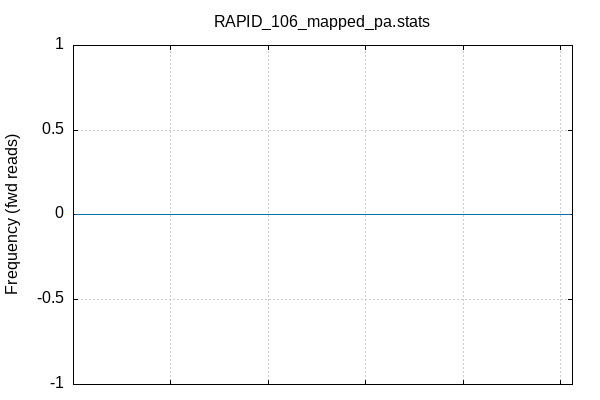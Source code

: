 
            set terminal png size 600,400 truecolor
            set output "RAPID_106_mapped_pa_plots-quals3.png"
            set grid xtics ytics y2tics back lc rgb "#cccccc"
            set multiplot
            
            set title "RAPID_106_mapped_pa.stats" noenhanced
            set ylabel "Frequency (fwd reads)"
            set label "Cycle 1" at 256+1,21
            unset xlabel
            set xrange [0:256]
            set format x ""
            plot '-' using 1:2:3 with lines linecolor variable title ''
        1	0	1
2	0	1
3	0	1
4	0	1
5	0	1
6	0	1
7	0	1
8	0	1
9	0	1
10	0	1
11	0	1
12	0	1
13	0	1
14	0	1
15	0	1
16	0	1
17	0	1
18	0	1
19	0	1
20	0	1
21	0	1
22	0	1
23	0	1
24	0	1
25	0	1
26	0	1
27	0	1
28	0	1
29	0	1
30	0	1
31	0	1
32	0	1
33	0	1
34	0	1
35	0	1
36	0	1
37	0	1
38	0	1
39	0	1
40	0	1
41	0	1
42	0	1
43	0	1
44	0	1
45	0	1
46	0	1
47	0	1
48	0	1
49	0	1
50	0	1
51	0	1
52	0	1
53	0	1
54	0	1
55	0	1
56	0	1
57	0	1
58	0	1
59	0	1
60	0	1
61	0	1
62	0	1
63	0	1
64	0	1
65	0	1
66	0	1
67	0	1
68	0	1
69	0	1
70	0	1
71	0	1
72	0	1
73	0	1
74	0	1
75	0	1
76	0	1
77	0	1
78	0	1
79	0	1
80	0	1
81	0	1
82	0	1
83	0	1
84	0	1
85	0	1
86	0	1
87	0	1
88	0	1
89	0	1
90	0	1
91	0	1
92	0	1
93	0	1
94	0	1
95	0	1
96	0	1
97	0	1
98	0	1
99	0	1
100	0	1
101	0	1
102	0	1
103	0	1
104	0	1
105	0	1
106	0	1
107	0	1
108	0	1
109	0	1
110	0	1
111	0	1
112	0	1
113	0	1
114	0	1
115	0	1
116	0	1
117	0	1
118	0	1
119	0	1
120	0	1
121	0	1
122	0	1
123	0	1
124	0	1
125	0	1
126	0	1
127	0	1
128	0	1
129	0	1
130	0	1
131	0	1
132	0	1
133	0	1
134	0	1
135	0	1
136	0	1
137	0	1
138	0	1
139	0	1
140	0	1
141	0	1
142	0	1
143	0	1
144	0	1
145	0	1
146	0	1
147	0	1
148	0	1
149	0	1
150	0	1
151	0	1
152	0	1
153	0	1
154	0	1
155	0	1
156	0	1
157	0	1
158	0	1
159	0	1
160	0	1
161	0	1
162	0	1
163	0	1
164	0	1
165	0	1
166	0	1
167	0	1
168	0	1
169	0	1
170	0	1
171	0	1
172	0	1
173	0	1
174	0	1
175	0	1
176	0	1
177	0	1
178	0	1
179	0	1
180	0	1
181	0	1
182	0	1
183	0	1
184	0	1
185	0	1
186	0	1
187	0	1
188	0	1
189	0	1
190	0	1
191	0	1
192	0	1
193	0	1
194	0	1
195	0	1
196	0	1
197	0	1
198	0	1
199	0	1
200	0	1
201	0	1
202	0	1
203	0	1
204	0	1
205	0	1
206	0	1
207	0	1
208	0	1
209	0	1
210	0	1
211	0	1
212	0	1
213	0	1
214	0	1
215	0	1
216	0	1
217	0	1
218	0	1
219	0	1
220	0	1
221	0	1
222	0	1
223	0	1
224	0	1
225	0	1
226	0	1
227	0	1
228	0	1
229	0	1
230	0	1
231	0	1
232	0	1
233	0	1
234	0	1
235	0	1
236	0	1
237	0	1
238	0	1
239	0	1
240	0	1
241	0	1
242	0	1
243	0	1
244	0	1
245	0	1
246	0	1
247	0	1
248	0	1
249	0	1
250	0	1
251	0	1
252	0	1
253	0	1
254	0	1
255	0	1

1	0	2
2	0	2
3	0	2
4	0	2
5	0	2
6	0	2
7	0	2
8	0	2
9	0	2
10	0	2
11	0	2
12	0	2
13	0	2
14	0	2
15	0	2
16	0	2
17	0	2
18	0	2
19	0	2
20	0	2
21	0	2
22	0	2
23	0	2
24	0	2
25	0	2
26	0	2
27	0	2
28	0	2
29	0	2
30	0	2
31	0	2
32	0	2
33	0	2
34	0	2
35	0	2
36	0	2
37	0	2
38	0	2
39	0	2
40	0	2
41	0	2
42	0	2
43	0	2
44	0	2
45	0	2
46	0	2
47	0	2
48	0	2
49	0	2
50	0	2
51	0	2
52	0	2
53	0	2
54	0	2
55	0	2
56	0	2
57	0	2
58	0	2
59	0	2
60	0	2
61	0	2
62	0	2
63	0	2
64	0	2
65	0	2
66	0	2
67	0	2
68	0	2
69	0	2
70	0	2
71	0	2
72	0	2
73	0	2
74	0	2
75	0	2
76	0	2
77	0	2
78	0	2
79	0	2
80	0	2
81	0	2
82	0	2
83	0	2
84	0	2
85	0	2
86	0	2
87	0	2
88	0	2
89	0	2
90	0	2
91	0	2
92	0	2
93	0	2
94	0	2
95	0	2
96	0	2
97	0	2
98	0	2
99	0	2
100	0	2
101	0	2
102	0	2
103	0	2
104	0	2
105	0	2
106	0	2
107	0	2
108	0	2
109	0	2
110	0	2
111	0	2
112	0	2
113	0	2
114	0	2
115	0	2
116	0	2
117	0	2
118	0	2
119	0	2
120	0	2
121	0	2
122	0	2
123	0	2
124	0	2
125	0	2
126	0	2
127	0	2
128	0	2
129	0	2
130	0	2
131	0	2
132	0	2
133	0	2
134	0	2
135	0	2
136	0	2
137	0	2
138	0	2
139	0	2
140	0	2
141	0	2
142	0	2
143	0	2
144	0	2
145	0	2
146	0	2
147	0	2
148	0	2
149	0	2
150	0	2
151	0	2
152	0	2
153	0	2
154	0	2
155	0	2
156	0	2
157	0	2
158	0	2
159	0	2
160	0	2
161	0	2
162	0	2
163	0	2
164	0	2
165	0	2
166	0	2
167	0	2
168	0	2
169	0	2
170	0	2
171	0	2
172	0	2
173	0	2
174	0	2
175	0	2
176	0	2
177	0	2
178	0	2
179	0	2
180	0	2
181	0	2
182	0	2
183	0	2
184	0	2
185	0	2
186	0	2
187	0	2
188	0	2
189	0	2
190	0	2
191	0	2
192	0	2
193	0	2
194	0	2
195	0	2
196	0	2
197	0	2
198	0	2
199	0	2
200	0	2
201	0	2
202	0	2
203	0	2
204	0	2
205	0	2
206	0	2
207	0	2
208	0	2
209	0	2
210	0	2
211	0	2
212	0	2
213	0	2
214	0	2
215	0	2
216	0	2
217	0	2
218	0	2
219	0	2
220	0	2
221	0	2
222	0	2
223	0	2
224	0	2
225	0	2
226	0	2
227	0	2
228	0	2
229	0	2
230	0	2
231	0	2
232	0	2
233	0	2
234	0	2
235	0	2
236	0	2
237	0	2
238	0	2
239	0	2
240	0	2
241	0	2
242	0	2
243	0	2
244	0	2
245	0	2
246	0	2
247	0	2
248	0	2
249	0	2
250	0	2
251	0	2
252	0	2
253	0	2
254	0	2
255	0	2

1	0	3
2	0	3
3	0	3
4	0	3
5	0	3
6	0	3
7	0	3
8	0	3
9	0	3
10	0	3
11	0	3
12	0	3
13	0	3
14	0	3
15	0	3
16	0	3
17	0	3
18	0	3
19	0	3
20	0	3
21	0	3
22	0	3
23	0	3
24	0	3
25	0	3
26	0	3
27	0	3
28	0	3
29	0	3
30	0	3
31	0	3
32	0	3
33	0	3
34	0	3
35	0	3
36	0	3
37	0	3
38	0	3
39	0	3
40	0	3
41	0	3
42	0	3
43	0	3
44	0	3
45	0	3
46	0	3
47	0	3
48	0	3
49	0	3
50	0	3
51	0	3
52	0	3
53	0	3
54	0	3
55	0	3
56	0	3
57	0	3
58	0	3
59	0	3
60	0	3
61	0	3
62	0	3
63	0	3
64	0	3
65	0	3
66	0	3
67	0	3
68	0	3
69	0	3
70	0	3
71	0	3
72	0	3
73	0	3
74	0	3
75	0	3
76	0	3
77	0	3
78	0	3
79	0	3
80	0	3
81	0	3
82	0	3
83	0	3
84	0	3
85	0	3
86	0	3
87	0	3
88	0	3
89	0	3
90	0	3
91	0	3
92	0	3
93	0	3
94	0	3
95	0	3
96	0	3
97	0	3
98	0	3
99	0	3
100	0	3
101	0	3
102	0	3
103	0	3
104	0	3
105	0	3
106	0	3
107	0	3
108	0	3
109	0	3
110	0	3
111	0	3
112	0	3
113	0	3
114	0	3
115	0	3
116	0	3
117	0	3
118	0	3
119	0	3
120	0	3
121	0	3
122	0	3
123	0	3
124	0	3
125	0	3
126	0	3
127	0	3
128	0	3
129	0	3
130	0	3
131	0	3
132	0	3
133	0	3
134	0	3
135	0	3
136	0	3
137	0	3
138	0	3
139	0	3
140	0	3
141	0	3
142	0	3
143	0	3
144	0	3
145	0	3
146	0	3
147	0	3
148	0	3
149	0	3
150	0	3
151	0	3
152	0	3
153	0	3
154	0	3
155	0	3
156	0	3
157	0	3
158	0	3
159	0	3
160	0	3
161	0	3
162	0	3
163	0	3
164	0	3
165	0	3
166	0	3
167	0	3
168	0	3
169	0	3
170	0	3
171	0	3
172	0	3
173	0	3
174	0	3
175	0	3
176	0	3
177	0	3
178	0	3
179	0	3
180	0	3
181	0	3
182	0	3
183	0	3
184	0	3
185	0	3
186	0	3
187	0	3
188	0	3
189	0	3
190	0	3
191	0	3
192	0	3
193	0	3
194	0	3
195	0	3
196	0	3
197	0	3
198	0	3
199	0	3
200	0	3
201	0	3
202	0	3
203	0	3
204	0	3
205	0	3
206	0	3
207	0	3
208	0	3
209	0	3
210	0	3
211	0	3
212	0	3
213	0	3
214	0	3
215	0	3
216	0	3
217	0	3
218	0	3
219	0	3
220	0	3
221	0	3
222	0	3
223	0	3
224	0	3
225	0	3
226	0	3
227	0	3
228	0	3
229	0	3
230	0	3
231	0	3
232	0	3
233	0	3
234	0	3
235	0	3
236	0	3
237	0	3
238	0	3
239	0	3
240	0	3
241	0	3
242	0	3
243	0	3
244	0	3
245	0	3
246	0	3
247	0	3
248	0	3
249	0	3
250	0	3
251	0	3
252	0	3
253	0	3
254	0	3
255	0	3

1	0	4
2	0	4
3	0	4
4	0	4
5	0	4
6	0	4
7	0	4
8	0	4
9	0	4
10	0	4
11	0	4
12	0	4
13	0	4
14	0	4
15	0	4
16	0	4
17	0	4
18	0	4
19	0	4
20	0	4
21	0	4
22	0	4
23	0	4
24	0	4
25	0	4
26	0	4
27	0	4
28	0	4
29	0	4
30	0	4
31	0	4
32	0	4
33	0	4
34	0	4
35	0	4
36	0	4
37	0	4
38	0	4
39	0	4
40	0	4
41	0	4
42	0	4
43	0	4
44	0	4
45	0	4
46	0	4
47	0	4
48	0	4
49	0	4
50	0	4
51	0	4
52	0	4
53	0	4
54	0	4
55	0	4
56	0	4
57	0	4
58	0	4
59	0	4
60	0	4
61	0	4
62	0	4
63	0	4
64	0	4
65	0	4
66	0	4
67	0	4
68	0	4
69	0	4
70	0	4
71	0	4
72	0	4
73	0	4
74	0	4
75	0	4
76	0	4
77	0	4
78	0	4
79	0	4
80	0	4
81	0	4
82	0	4
83	0	4
84	0	4
85	0	4
86	0	4
87	0	4
88	0	4
89	0	4
90	0	4
91	0	4
92	0	4
93	0	4
94	0	4
95	0	4
96	0	4
97	0	4
98	0	4
99	0	4
100	0	4
101	0	4
102	0	4
103	0	4
104	0	4
105	0	4
106	0	4
107	0	4
108	0	4
109	0	4
110	0	4
111	0	4
112	0	4
113	0	4
114	0	4
115	0	4
116	0	4
117	0	4
118	0	4
119	0	4
120	0	4
121	0	4
122	0	4
123	0	4
124	0	4
125	0	4
126	0	4
127	0	4
128	0	4
129	0	4
130	0	4
131	0	4
132	0	4
133	0	4
134	0	4
135	0	4
136	0	4
137	0	4
138	0	4
139	0	4
140	0	4
141	0	4
142	0	4
143	0	4
144	0	4
145	0	4
146	0	4
147	0	4
148	0	4
149	0	4
150	0	4
151	0	4
152	0	4
153	0	4
154	0	4
155	0	4
156	0	4
157	0	4
158	0	4
159	0	4
160	0	4
161	0	4
162	0	4
163	0	4
164	0	4
165	0	4
166	0	4
167	0	4
168	0	4
169	0	4
170	0	4
171	0	4
172	0	4
173	0	4
174	0	4
175	0	4
176	0	4
177	0	4
178	0	4
179	0	4
180	0	4
181	0	4
182	0	4
183	0	4
184	0	4
185	0	4
186	0	4
187	0	4
188	0	4
189	0	4
190	0	4
191	0	4
192	0	4
193	0	4
194	0	4
195	0	4
196	0	4
197	0	4
198	0	4
199	0	4
200	0	4
201	0	4
202	0	4
203	0	4
204	0	4
205	0	4
206	0	4
207	0	4
208	0	4
209	0	4
210	0	4
211	0	4
212	0	4
213	0	4
214	0	4
215	0	4
216	0	4
217	0	4
218	0	4
219	0	4
220	0	4
221	0	4
222	0	4
223	0	4
224	0	4
225	0	4
226	0	4
227	0	4
228	0	4
229	0	4
230	0	4
231	0	4
232	0	4
233	0	4
234	0	4
235	0	4
236	0	4
237	0	4
238	0	4
239	0	4
240	0	4
241	0	4
242	0	4
243	0	4
244	0	4
245	0	4
246	0	4
247	0	4
248	0	4
249	0	4
250	0	4
251	0	4
252	0	4
253	0	4
254	0	4
255	0	4

1	0	5
2	0	5
3	0	5
4	0	5
5	0	5
6	0	5
7	0	5
8	0	5
9	0	5
10	0	5
11	0	5
12	0	5
13	0	5
14	0	5
15	0	5
16	0	5
17	0	5
18	0	5
19	0	5
20	0	5
21	0	5
22	0	5
23	0	5
24	0	5
25	0	5
26	0	5
27	0	5
28	0	5
29	0	5
30	0	5
31	0	5
32	0	5
33	0	5
34	0	5
35	0	5
36	0	5
37	0	5
38	0	5
39	0	5
40	0	5
41	0	5
42	0	5
43	0	5
44	0	5
45	0	5
46	0	5
47	0	5
48	0	5
49	0	5
50	0	5
51	0	5
52	0	5
53	0	5
54	0	5
55	0	5
56	0	5
57	0	5
58	0	5
59	0	5
60	0	5
61	0	5
62	0	5
63	0	5
64	0	5
65	0	5
66	0	5
67	0	5
68	0	5
69	0	5
70	0	5
71	0	5
72	0	5
73	0	5
74	0	5
75	0	5
76	0	5
77	0	5
78	0	5
79	0	5
80	0	5
81	0	5
82	0	5
83	0	5
84	0	5
85	0	5
86	0	5
87	0	5
88	0	5
89	0	5
90	0	5
91	0	5
92	0	5
93	0	5
94	0	5
95	0	5
96	0	5
97	0	5
98	0	5
99	0	5
100	0	5
101	0	5
102	0	5
103	0	5
104	0	5
105	0	5
106	0	5
107	0	5
108	0	5
109	0	5
110	0	5
111	0	5
112	0	5
113	0	5
114	0	5
115	0	5
116	0	5
117	0	5
118	0	5
119	0	5
120	0	5
121	0	5
122	0	5
123	0	5
124	0	5
125	0	5
126	0	5
127	0	5
128	0	5
129	0	5
130	0	5
131	0	5
132	0	5
133	0	5
134	0	5
135	0	5
136	0	5
137	0	5
138	0	5
139	0	5
140	0	5
141	0	5
142	0	5
143	0	5
144	0	5
145	0	5
146	0	5
147	0	5
148	0	5
149	0	5
150	0	5
151	0	5
152	0	5
153	0	5
154	0	5
155	0	5
156	0	5
157	0	5
158	0	5
159	0	5
160	0	5
161	0	5
162	0	5
163	0	5
164	0	5
165	0	5
166	0	5
167	0	5
168	0	5
169	0	5
170	0	5
171	0	5
172	0	5
173	0	5
174	0	5
175	0	5
176	0	5
177	0	5
178	0	5
179	0	5
180	0	5
181	0	5
182	0	5
183	0	5
184	0	5
185	0	5
186	0	5
187	0	5
188	0	5
189	0	5
190	0	5
191	0	5
192	0	5
193	0	5
194	0	5
195	0	5
196	0	5
197	0	5
198	0	5
199	0	5
200	0	5
201	0	5
202	0	5
203	0	5
204	0	5
205	0	5
206	0	5
207	0	5
208	0	5
209	0	5
210	0	5
211	0	5
212	0	5
213	0	5
214	0	5
215	0	5
216	0	5
217	0	5
218	0	5
219	0	5
220	0	5
221	0	5
222	0	5
223	0	5
224	0	5
225	0	5
226	0	5
227	0	5
228	0	5
229	0	5
230	0	5
231	0	5
232	0	5
233	0	5
234	0	5
235	0	5
236	0	5
237	0	5
238	0	5
239	0	5
240	0	5
241	0	5
242	0	5
243	0	5
244	0	5
245	0	5
246	0	5
247	0	5
248	0	5
249	0	5
250	0	5
251	0	5
252	0	5
253	0	5
254	0	5
255	0	5

1	0	6
2	0	6
3	0	6
4	0	6
5	0	6
6	0	6
7	0	6
8	0	6
9	0	6
10	0	6
11	0	6
12	0	6
13	0	6
14	0	6
15	0	6
16	0	6
17	0	6
18	0	6
19	0	6
20	0	6
21	0	6
22	0	6
23	0	6
24	0	6
25	0	6
26	0	6
27	0	6
28	0	6
29	0	6
30	0	6
31	0	6
32	0	6
33	0	6
34	0	6
35	0	6
36	0	6
37	0	6
38	0	6
39	0	6
40	0	6
41	0	6
42	0	6
43	0	6
44	0	6
45	0	6
46	0	6
47	0	6
48	0	6
49	0	6
50	0	6
51	0	6
52	0	6
53	0	6
54	0	6
55	0	6
56	0	6
57	0	6
58	0	6
59	0	6
60	0	6
61	0	6
62	0	6
63	0	6
64	0	6
65	0	6
66	0	6
67	0	6
68	0	6
69	0	6
70	0	6
71	0	6
72	0	6
73	0	6
74	0	6
75	0	6
76	0	6
77	0	6
78	0	6
79	0	6
80	0	6
81	0	6
82	0	6
83	0	6
84	0	6
85	0	6
86	0	6
87	0	6
88	0	6
89	0	6
90	0	6
91	0	6
92	0	6
93	0	6
94	0	6
95	0	6
96	0	6
97	0	6
98	0	6
99	0	6
100	0	6
101	0	6
102	0	6
103	0	6
104	0	6
105	0	6
106	0	6
107	0	6
108	0	6
109	0	6
110	0	6
111	0	6
112	0	6
113	0	6
114	0	6
115	0	6
116	0	6
117	0	6
118	0	6
119	0	6
120	0	6
121	0	6
122	0	6
123	0	6
124	0	6
125	0	6
126	0	6
127	0	6
128	0	6
129	0	6
130	0	6
131	0	6
132	0	6
133	0	6
134	0	6
135	0	6
136	0	6
137	0	6
138	0	6
139	0	6
140	0	6
141	0	6
142	0	6
143	0	6
144	0	6
145	0	6
146	0	6
147	0	6
148	0	6
149	0	6
150	0	6
151	0	6
152	0	6
153	0	6
154	0	6
155	0	6
156	0	6
157	0	6
158	0	6
159	0	6
160	0	6
161	0	6
162	0	6
163	0	6
164	0	6
165	0	6
166	0	6
167	0	6
168	0	6
169	0	6
170	0	6
171	0	6
172	0	6
173	0	6
174	0	6
175	0	6
176	0	6
177	0	6
178	0	6
179	0	6
180	0	6
181	0	6
182	0	6
183	0	6
184	0	6
185	0	6
186	0	6
187	0	6
188	0	6
189	0	6
190	0	6
191	0	6
192	0	6
193	0	6
194	0	6
195	0	6
196	0	6
197	0	6
198	0	6
199	0	6
200	0	6
201	0	6
202	0	6
203	0	6
204	0	6
205	0	6
206	0	6
207	0	6
208	0	6
209	0	6
210	0	6
211	0	6
212	0	6
213	0	6
214	0	6
215	0	6
216	0	6
217	0	6
218	0	6
219	0	6
220	0	6
221	0	6
222	0	6
223	0	6
224	0	6
225	0	6
226	0	6
227	0	6
228	0	6
229	0	6
230	0	6
231	0	6
232	0	6
233	0	6
234	0	6
235	0	6
236	0	6
237	0	6
238	0	6
239	0	6
240	0	6
241	0	6
242	0	6
243	0	6
244	0	6
245	0	6
246	0	6
247	0	6
248	0	6
249	0	6
250	0	6
251	0	6
252	0	6
253	0	6
254	0	6
255	0	6

1	0	7
2	0	7
3	0	7
4	0	7
5	0	7
6	0	7
7	0	7
8	0	7
9	0	7
10	0	7
11	0	7
12	0	7
13	0	7
14	0	7
15	0	7
16	0	7
17	0	7
18	0	7
19	0	7
20	0	7
21	0	7
22	0	7
23	0	7
24	0	7
25	0	7
26	0	7
27	0	7
28	0	7
29	0	7
30	0	7
31	0	7
32	0	7
33	0	7
34	0	7
35	0	7
36	0	7
37	0	7
38	0	7
39	0	7
40	0	7
41	0	7
42	0	7
43	0	7
44	0	7
45	0	7
46	0	7
47	0	7
48	0	7
49	0	7
50	0	7
51	0	7
52	0	7
53	0	7
54	0	7
55	0	7
56	0	7
57	0	7
58	0	7
59	0	7
60	0	7
61	0	7
62	0	7
63	0	7
64	0	7
65	0	7
66	0	7
67	0	7
68	0	7
69	0	7
70	0	7
71	0	7
72	0	7
73	0	7
74	0	7
75	0	7
76	0	7
77	0	7
78	0	7
79	0	7
80	0	7
81	0	7
82	0	7
83	0	7
84	0	7
85	0	7
86	0	7
87	0	7
88	0	7
89	0	7
90	0	7
91	0	7
92	0	7
93	0	7
94	0	7
95	0	7
96	0	7
97	0	7
98	0	7
99	0	7
100	0	7
101	0	7
102	0	7
103	0	7
104	0	7
105	0	7
106	0	7
107	0	7
108	0	7
109	0	7
110	0	7
111	0	7
112	0	7
113	0	7
114	0	7
115	0	7
116	0	7
117	0	7
118	0	7
119	0	7
120	0	7
121	0	7
122	0	7
123	0	7
124	0	7
125	0	7
126	0	7
127	0	7
128	0	7
129	0	7
130	0	7
131	0	7
132	0	7
133	0	7
134	0	7
135	0	7
136	0	7
137	0	7
138	0	7
139	0	7
140	0	7
141	0	7
142	0	7
143	0	7
144	0	7
145	0	7
146	0	7
147	0	7
148	0	7
149	0	7
150	0	7
151	0	7
152	0	7
153	0	7
154	0	7
155	0	7
156	0	7
157	0	7
158	0	7
159	0	7
160	0	7
161	0	7
162	0	7
163	0	7
164	0	7
165	0	7
166	0	7
167	0	7
168	0	7
169	0	7
170	0	7
171	0	7
172	0	7
173	0	7
174	0	7
175	0	7
176	0	7
177	0	7
178	0	7
179	0	7
180	0	7
181	0	7
182	0	7
183	0	7
184	0	7
185	0	7
186	0	7
187	0	7
188	0	7
189	0	7
190	0	7
191	0	7
192	0	7
193	0	7
194	0	7
195	0	7
196	0	7
197	0	7
198	0	7
199	0	7
200	0	7
201	0	7
202	0	7
203	0	7
204	0	7
205	0	7
206	0	7
207	0	7
208	0	7
209	0	7
210	0	7
211	0	7
212	0	7
213	0	7
214	0	7
215	0	7
216	0	7
217	0	7
218	0	7
219	0	7
220	0	7
221	0	7
222	0	7
223	0	7
224	0	7
225	0	7
226	0	7
227	0	7
228	0	7
229	0	7
230	0	7
231	0	7
232	0	7
233	0	7
234	0	7
235	0	7
236	0	7
237	0	7
238	0	7
239	0	7
240	0	7
241	0	7
242	0	7
243	0	7
244	0	7
245	0	7
246	0	7
247	0	7
248	0	7
249	0	7
250	0	7
251	0	7
252	0	7
253	0	7
254	0	7
255	0	7

1	0	8
2	0	8
3	0	8
4	0	8
5	0	8
6	0	8
7	0	8
8	0	8
9	0	8
10	0	8
11	0	8
12	0	8
13	0	8
14	0	8
15	0	8
16	0	8
17	0	8
18	0	8
19	0	8
20	0	8
21	0	8
22	0	8
23	0	8
24	0	8
25	0	8
26	0	8
27	0	8
28	0	8
29	0	8
30	0	8
31	0	8
32	0	8
33	0	8
34	0	8
35	0	8
36	0	8
37	0	8
38	0	8
39	0	8
40	0	8
41	0	8
42	0	8
43	0	8
44	0	8
45	0	8
46	0	8
47	0	8
48	0	8
49	0	8
50	0	8
51	0	8
52	0	8
53	0	8
54	0	8
55	0	8
56	0	8
57	0	8
58	0	8
59	0	8
60	0	8
61	0	8
62	0	8
63	0	8
64	0	8
65	0	8
66	0	8
67	0	8
68	0	8
69	0	8
70	0	8
71	0	8
72	0	8
73	0	8
74	0	8
75	0	8
76	0	8
77	0	8
78	0	8
79	0	8
80	0	8
81	0	8
82	0	8
83	0	8
84	0	8
85	0	8
86	0	8
87	0	8
88	0	8
89	0	8
90	0	8
91	0	8
92	0	8
93	0	8
94	0	8
95	0	8
96	0	8
97	0	8
98	0	8
99	0	8
100	0	8
101	0	8
102	0	8
103	0	8
104	0	8
105	0	8
106	0	8
107	0	8
108	0	8
109	0	8
110	0	8
111	0	8
112	0	8
113	0	8
114	0	8
115	0	8
116	0	8
117	0	8
118	0	8
119	0	8
120	0	8
121	0	8
122	0	8
123	0	8
124	0	8
125	0	8
126	0	8
127	0	8
128	0	8
129	0	8
130	0	8
131	0	8
132	0	8
133	0	8
134	0	8
135	0	8
136	0	8
137	0	8
138	0	8
139	0	8
140	0	8
141	0	8
142	0	8
143	0	8
144	0	8
145	0	8
146	0	8
147	0	8
148	0	8
149	0	8
150	0	8
151	0	8
152	0	8
153	0	8
154	0	8
155	0	8
156	0	8
157	0	8
158	0	8
159	0	8
160	0	8
161	0	8
162	0	8
163	0	8
164	0	8
165	0	8
166	0	8
167	0	8
168	0	8
169	0	8
170	0	8
171	0	8
172	0	8
173	0	8
174	0	8
175	0	8
176	0	8
177	0	8
178	0	8
179	0	8
180	0	8
181	0	8
182	0	8
183	0	8
184	0	8
185	0	8
186	0	8
187	0	8
188	0	8
189	0	8
190	0	8
191	0	8
192	0	8
193	0	8
194	0	8
195	0	8
196	0	8
197	0	8
198	0	8
199	0	8
200	0	8
201	0	8
202	0	8
203	0	8
204	0	8
205	0	8
206	0	8
207	0	8
208	0	8
209	0	8
210	0	8
211	0	8
212	0	8
213	0	8
214	0	8
215	0	8
216	0	8
217	0	8
218	0	8
219	0	8
220	0	8
221	0	8
222	0	8
223	0	8
224	0	8
225	0	8
226	0	8
227	0	8
228	0	8
229	0	8
230	0	8
231	0	8
232	0	8
233	0	8
234	0	8
235	0	8
236	0	8
237	0	8
238	0	8
239	0	8
240	0	8
241	0	8
242	0	8
243	0	8
244	0	8
245	0	8
246	0	8
247	0	8
248	0	8
249	0	8
250	0	8
251	0	8
252	0	8
253	0	8
254	0	8
255	0	8

1	0	9
2	0	9
3	0	9
4	0	9
5	0	9
6	0	9
7	0	9
8	0	9
9	0	9
10	0	9
11	0	9
12	0	9
13	0	9
14	0	9
15	0	9
16	0	9
17	0	9
18	0	9
19	0	9
20	0	9
21	0	9
22	0	9
23	0	9
24	0	9
25	0	9
26	0	9
27	0	9
28	0	9
29	0	9
30	0	9
31	0	9
32	0	9
33	0	9
34	0	9
35	0	9
36	0	9
37	0	9
38	0	9
39	0	9
40	0	9
41	0	9
42	0	9
43	0	9
44	0	9
45	0	9
46	0	9
47	0	9
48	0	9
49	0	9
50	0	9
51	0	9
52	0	9
53	0	9
54	0	9
55	0	9
56	0	9
57	0	9
58	0	9
59	0	9
60	0	9
61	0	9
62	0	9
63	0	9
64	0	9
65	0	9
66	0	9
67	0	9
68	0	9
69	0	9
70	0	9
71	0	9
72	0	9
73	0	9
74	0	9
75	0	9
76	0	9
77	0	9
78	0	9
79	0	9
80	0	9
81	0	9
82	0	9
83	0	9
84	0	9
85	0	9
86	0	9
87	0	9
88	0	9
89	0	9
90	0	9
91	0	9
92	0	9
93	0	9
94	0	9
95	0	9
96	0	9
97	0	9
98	0	9
99	0	9
100	0	9
101	0	9
102	0	9
103	0	9
104	0	9
105	0	9
106	0	9
107	0	9
108	0	9
109	0	9
110	0	9
111	0	9
112	0	9
113	0	9
114	0	9
115	0	9
116	0	9
117	0	9
118	0	9
119	0	9
120	0	9
121	0	9
122	0	9
123	0	9
124	0	9
125	0	9
126	0	9
127	0	9
128	0	9
129	0	9
130	0	9
131	0	9
132	0	9
133	0	9
134	0	9
135	0	9
136	0	9
137	0	9
138	0	9
139	0	9
140	0	9
141	0	9
142	0	9
143	0	9
144	0	9
145	0	9
146	0	9
147	0	9
148	0	9
149	0	9
150	0	9
151	0	9
152	0	9
153	0	9
154	0	9
155	0	9
156	0	9
157	0	9
158	0	9
159	0	9
160	0	9
161	0	9
162	0	9
163	0	9
164	0	9
165	0	9
166	0	9
167	0	9
168	0	9
169	0	9
170	0	9
171	0	9
172	0	9
173	0	9
174	0	9
175	0	9
176	0	9
177	0	9
178	0	9
179	0	9
180	0	9
181	0	9
182	0	9
183	0	9
184	0	9
185	0	9
186	0	9
187	0	9
188	0	9
189	0	9
190	0	9
191	0	9
192	0	9
193	0	9
194	0	9
195	0	9
196	0	9
197	0	9
198	0	9
199	0	9
200	0	9
201	0	9
202	0	9
203	0	9
204	0	9
205	0	9
206	0	9
207	0	9
208	0	9
209	0	9
210	0	9
211	0	9
212	0	9
213	0	9
214	0	9
215	0	9
216	0	9
217	0	9
218	0	9
219	0	9
220	0	9
221	0	9
222	0	9
223	0	9
224	0	9
225	0	9
226	0	9
227	0	9
228	0	9
229	0	9
230	0	9
231	0	9
232	0	9
233	0	9
234	0	9
235	0	9
236	0	9
237	0	9
238	0	9
239	0	9
240	0	9
241	0	9
242	0	9
243	0	9
244	0	9
245	0	9
246	0	9
247	0	9
248	0	9
249	0	9
250	0	9
251	0	9
252	0	9
253	0	9
254	0	9
255	0	9

1	0	10
2	0	10
3	0	10
4	0	10
5	0	10
6	0	10
7	0	10
8	0	10
9	0	10
10	0	10
11	0	10
12	0	10
13	0	10
14	0	10
15	0	10
16	0	10
17	0	10
18	0	10
19	0	10
20	0	10
21	0	10
22	0	10
23	0	10
24	0	10
25	0	10
26	0	10
27	0	10
28	0	10
29	0	10
30	0	10
31	0	10
32	0	10
33	0	10
34	0	10
35	0	10
36	0	10
37	0	10
38	0	10
39	0	10
40	0	10
41	0	10
42	0	10
43	0	10
44	0	10
45	0	10
46	0	10
47	0	10
48	0	10
49	0	10
50	0	10
51	0	10
52	0	10
53	0	10
54	0	10
55	0	10
56	0	10
57	0	10
58	0	10
59	0	10
60	0	10
61	0	10
62	0	10
63	0	10
64	0	10
65	0	10
66	0	10
67	0	10
68	0	10
69	0	10
70	0	10
71	0	10
72	0	10
73	0	10
74	0	10
75	0	10
76	0	10
77	0	10
78	0	10
79	0	10
80	0	10
81	0	10
82	0	10
83	0	10
84	0	10
85	0	10
86	0	10
87	0	10
88	0	10
89	0	10
90	0	10
91	0	10
92	0	10
93	0	10
94	0	10
95	0	10
96	0	10
97	0	10
98	0	10
99	0	10
100	0	10
101	0	10
102	0	10
103	0	10
104	0	10
105	0	10
106	0	10
107	0	10
108	0	10
109	0	10
110	0	10
111	0	10
112	0	10
113	0	10
114	0	10
115	0	10
116	0	10
117	0	10
118	0	10
119	0	10
120	0	10
121	0	10
122	0	10
123	0	10
124	0	10
125	0	10
126	0	10
127	0	10
128	0	10
129	0	10
130	0	10
131	0	10
132	0	10
133	0	10
134	0	10
135	0	10
136	0	10
137	0	10
138	0	10
139	0	10
140	0	10
141	0	10
142	0	10
143	0	10
144	0	10
145	0	10
146	0	10
147	0	10
148	0	10
149	0	10
150	0	10
151	0	10
152	0	10
153	0	10
154	0	10
155	0	10
156	0	10
157	0	10
158	0	10
159	0	10
160	0	10
161	0	10
162	0	10
163	0	10
164	0	10
165	0	10
166	0	10
167	0	10
168	0	10
169	0	10
170	0	10
171	0	10
172	0	10
173	0	10
174	0	10
175	0	10
176	0	10
177	0	10
178	0	10
179	0	10
180	0	10
181	0	10
182	0	10
183	0	10
184	0	10
185	0	10
186	0	10
187	0	10
188	0	10
189	0	10
190	0	10
191	0	10
192	0	10
193	0	10
194	0	10
195	0	10
196	0	10
197	0	10
198	0	10
199	0	10
200	0	10
201	0	10
202	0	10
203	0	10
204	0	10
205	0	10
206	0	10
207	0	10
208	0	10
209	0	10
210	0	10
211	0	10
212	0	10
213	0	10
214	0	10
215	0	10
216	0	10
217	0	10
218	0	10
219	0	10
220	0	10
221	0	10
222	0	10
223	0	10
224	0	10
225	0	10
226	0	10
227	0	10
228	0	10
229	0	10
230	0	10
231	0	10
232	0	10
233	0	10
234	0	10
235	0	10
236	0	10
237	0	10
238	0	10
239	0	10
240	0	10
241	0	10
242	0	10
243	0	10
244	0	10
245	0	10
246	0	10
247	0	10
248	0	10
249	0	10
250	0	10
251	0	10
252	0	10
253	0	10
254	0	10
255	0	10

1	0	11
2	0	11
3	0	11
4	0	11
5	0	11
6	0	11
7	0	11
8	0	11
9	0	11
10	0	11
11	0	11
12	0	11
13	0	11
14	0	11
15	0	11
16	0	11
17	0	11
18	0	11
19	0	11
20	0	11
21	0	11
22	0	11
23	0	11
24	0	11
25	0	11
26	0	11
27	0	11
28	0	11
29	0	11
30	0	11
31	0	11
32	0	11
33	0	11
34	0	11
35	0	11
36	0	11
37	0	11
38	0	11
39	0	11
40	0	11
41	0	11
42	0	11
43	0	11
44	0	11
45	0	11
46	0	11
47	0	11
48	0	11
49	0	11
50	0	11
51	0	11
52	0	11
53	0	11
54	0	11
55	0	11
56	0	11
57	0	11
58	0	11
59	0	11
60	0	11
61	0	11
62	0	11
63	0	11
64	0	11
65	0	11
66	0	11
67	0	11
68	0	11
69	0	11
70	0	11
71	0	11
72	0	11
73	0	11
74	0	11
75	0	11
76	0	11
77	0	11
78	0	11
79	0	11
80	0	11
81	0	11
82	0	11
83	0	11
84	0	11
85	0	11
86	0	11
87	0	11
88	0	11
89	0	11
90	0	11
91	0	11
92	0	11
93	0	11
94	0	11
95	0	11
96	0	11
97	0	11
98	0	11
99	0	11
100	0	11
101	0	11
102	0	11
103	0	11
104	0	11
105	0	11
106	0	11
107	0	11
108	0	11
109	0	11
110	0	11
111	0	11
112	0	11
113	0	11
114	0	11
115	0	11
116	0	11
117	0	11
118	0	11
119	0	11
120	0	11
121	0	11
122	0	11
123	0	11
124	0	11
125	0	11
126	0	11
127	0	11
128	0	11
129	0	11
130	0	11
131	0	11
132	0	11
133	0	11
134	0	11
135	0	11
136	0	11
137	0	11
138	0	11
139	0	11
140	0	11
141	0	11
142	0	11
143	0	11
144	0	11
145	0	11
146	0	11
147	0	11
148	0	11
149	0	11
150	0	11
151	0	11
152	0	11
153	0	11
154	0	11
155	0	11
156	0	11
157	0	11
158	0	11
159	0	11
160	0	11
161	0	11
162	0	11
163	0	11
164	0	11
165	0	11
166	0	11
167	0	11
168	0	11
169	0	11
170	0	11
171	0	11
172	0	11
173	0	11
174	0	11
175	0	11
176	0	11
177	0	11
178	0	11
179	0	11
180	0	11
181	0	11
182	0	11
183	0	11
184	0	11
185	0	11
186	0	11
187	0	11
188	0	11
189	0	11
190	0	11
191	0	11
192	0	11
193	0	11
194	0	11
195	0	11
196	0	11
197	0	11
198	0	11
199	0	11
200	0	11
201	0	11
202	0	11
203	0	11
204	0	11
205	0	11
206	0	11
207	0	11
208	0	11
209	0	11
210	0	11
211	0	11
212	0	11
213	0	11
214	0	11
215	0	11
216	0	11
217	0	11
218	0	11
219	0	11
220	0	11
221	0	11
222	0	11
223	0	11
224	0	11
225	0	11
226	0	11
227	0	11
228	0	11
229	0	11
230	0	11
231	0	11
232	0	11
233	0	11
234	0	11
235	0	11
236	0	11
237	0	11
238	0	11
239	0	11
240	0	11
241	0	11
242	0	11
243	0	11
244	0	11
245	0	11
246	0	11
247	0	11
248	0	11
249	0	11
250	0	11
251	0	11
252	0	11
253	0	11
254	0	11
255	0	11

1	0	12
2	0	12
3	0	12
4	0	12
5	0	12
6	0	12
7	0	12
8	0	12
9	0	12
10	0	12
11	0	12
12	0	12
13	0	12
14	0	12
15	0	12
16	0	12
17	0	12
18	0	12
19	0	12
20	0	12
21	0	12
22	0	12
23	0	12
24	0	12
25	0	12
26	0	12
27	0	12
28	0	12
29	0	12
30	0	12
31	0	12
32	0	12
33	0	12
34	0	12
35	0	12
36	0	12
37	0	12
38	0	12
39	0	12
40	0	12
41	0	12
42	0	12
43	0	12
44	0	12
45	0	12
46	0	12
47	0	12
48	0	12
49	0	12
50	0	12
51	0	12
52	0	12
53	0	12
54	0	12
55	0	12
56	0	12
57	0	12
58	0	12
59	0	12
60	0	12
61	0	12
62	0	12
63	0	12
64	0	12
65	0	12
66	0	12
67	0	12
68	0	12
69	0	12
70	0	12
71	0	12
72	0	12
73	0	12
74	0	12
75	0	12
76	0	12
77	0	12
78	0	12
79	0	12
80	0	12
81	0	12
82	0	12
83	0	12
84	0	12
85	0	12
86	0	12
87	0	12
88	0	12
89	0	12
90	0	12
91	0	12
92	0	12
93	0	12
94	0	12
95	0	12
96	0	12
97	0	12
98	0	12
99	0	12
100	0	12
101	0	12
102	0	12
103	0	12
104	0	12
105	0	12
106	0	12
107	0	12
108	0	12
109	0	12
110	0	12
111	0	12
112	0	12
113	0	12
114	0	12
115	0	12
116	0	12
117	0	12
118	0	12
119	0	12
120	0	12
121	0	12
122	0	12
123	0	12
124	0	12
125	0	12
126	0	12
127	0	12
128	0	12
129	0	12
130	0	12
131	0	12
132	0	12
133	0	12
134	0	12
135	0	12
136	0	12
137	0	12
138	0	12
139	0	12
140	0	12
141	0	12
142	0	12
143	0	12
144	0	12
145	0	12
146	0	12
147	0	12
148	0	12
149	0	12
150	0	12
151	0	12
152	0	12
153	0	12
154	0	12
155	0	12
156	0	12
157	0	12
158	0	12
159	0	12
160	0	12
161	0	12
162	0	12
163	0	12
164	0	12
165	0	12
166	0	12
167	0	12
168	0	12
169	0	12
170	0	12
171	0	12
172	0	12
173	0	12
174	0	12
175	0	12
176	0	12
177	0	12
178	0	12
179	0	12
180	0	12
181	0	12
182	0	12
183	0	12
184	0	12
185	0	12
186	0	12
187	0	12
188	0	12
189	0	12
190	0	12
191	0	12
192	0	12
193	0	12
194	0	12
195	0	12
196	0	12
197	0	12
198	0	12
199	0	12
200	0	12
201	0	12
202	0	12
203	0	12
204	0	12
205	0	12
206	0	12
207	0	12
208	0	12
209	0	12
210	0	12
211	0	12
212	0	12
213	0	12
214	0	12
215	0	12
216	0	12
217	0	12
218	0	12
219	0	12
220	0	12
221	0	12
222	0	12
223	0	12
224	0	12
225	0	12
226	0	12
227	0	12
228	0	12
229	0	12
230	0	12
231	0	12
232	0	12
233	0	12
234	0	12
235	0	12
236	0	12
237	0	12
238	0	12
239	0	12
240	0	12
241	0	12
242	0	12
243	0	12
244	0	12
245	0	12
246	0	12
247	0	12
248	0	12
249	0	12
250	0	12
251	0	12
252	0	12
253	0	12
254	0	12
255	0	12

1	0	13
2	0	13
3	0	13
4	0	13
5	0	13
6	0	13
7	0	13
8	0	13
9	0	13
10	0	13
11	0	13
12	0	13
13	0	13
14	0	13
15	0	13
16	0	13
17	0	13
18	0	13
19	0	13
20	0	13
21	0	13
22	0	13
23	0	13
24	0	13
25	0	13
26	0	13
27	0	13
28	0	13
29	0	13
30	0	13
31	0	13
32	0	13
33	0	13
34	0	13
35	0	13
36	0	13
37	0	13
38	0	13
39	0	13
40	0	13
41	0	13
42	0	13
43	0	13
44	0	13
45	0	13
46	0	13
47	0	13
48	0	13
49	0	13
50	0	13
51	0	13
52	0	13
53	0	13
54	0	13
55	0	13
56	0	13
57	0	13
58	0	13
59	0	13
60	0	13
61	0	13
62	0	13
63	0	13
64	0	13
65	0	13
66	0	13
67	0	13
68	0	13
69	0	13
70	0	13
71	0	13
72	0	13
73	0	13
74	0	13
75	0	13
76	0	13
77	0	13
78	0	13
79	0	13
80	0	13
81	0	13
82	0	13
83	0	13
84	0	13
85	0	13
86	0	13
87	0	13
88	0	13
89	0	13
90	0	13
91	0	13
92	0	13
93	0	13
94	0	13
95	0	13
96	0	13
97	0	13
98	0	13
99	0	13
100	0	13
101	0	13
102	0	13
103	0	13
104	0	13
105	0	13
106	0	13
107	0	13
108	0	13
109	0	13
110	0	13
111	0	13
112	0	13
113	0	13
114	0	13
115	0	13
116	0	13
117	0	13
118	0	13
119	0	13
120	0	13
121	0	13
122	0	13
123	0	13
124	0	13
125	0	13
126	0	13
127	0	13
128	0	13
129	0	13
130	0	13
131	0	13
132	0	13
133	0	13
134	0	13
135	0	13
136	0	13
137	0	13
138	0	13
139	0	13
140	0	13
141	0	13
142	0	13
143	0	13
144	0	13
145	0	13
146	0	13
147	0	13
148	0	13
149	0	13
150	0	13
151	0	13
152	0	13
153	0	13
154	0	13
155	0	13
156	0	13
157	0	13
158	0	13
159	0	13
160	0	13
161	0	13
162	0	13
163	0	13
164	0	13
165	0	13
166	0	13
167	0	13
168	0	13
169	0	13
170	0	13
171	0	13
172	0	13
173	0	13
174	0	13
175	0	13
176	0	13
177	0	13
178	0	13
179	0	13
180	0	13
181	0	13
182	0	13
183	0	13
184	0	13
185	0	13
186	0	13
187	0	13
188	0	13
189	0	13
190	0	13
191	0	13
192	0	13
193	0	13
194	0	13
195	0	13
196	0	13
197	0	13
198	0	13
199	0	13
200	0	13
201	0	13
202	0	13
203	0	13
204	0	13
205	0	13
206	0	13
207	0	13
208	0	13
209	0	13
210	0	13
211	0	13
212	0	13
213	0	13
214	0	13
215	0	13
216	0	13
217	0	13
218	0	13
219	0	13
220	0	13
221	0	13
222	0	13
223	0	13
224	0	13
225	0	13
226	0	13
227	0	13
228	0	13
229	0	13
230	0	13
231	0	13
232	0	13
233	0	13
234	0	13
235	0	13
236	0	13
237	0	13
238	0	13
239	0	13
240	0	13
241	0	13
242	0	13
243	0	13
244	0	13
245	0	13
246	0	13
247	0	13
248	0	13
249	0	13
250	0	13
251	0	13
252	0	13
253	0	13
254	0	13
255	0	13

1	0	14
2	0	14
3	0	14
4	0	14
5	0	14
6	0	14
7	0	14
8	0	14
9	0	14
10	0	14
11	0	14
12	0	14
13	0	14
14	0	14
15	0	14
16	0	14
17	0	14
18	0	14
19	0	14
20	0	14
21	0	14
22	0	14
23	0	14
24	0	14
25	0	14
26	0	14
27	0	14
28	0	14
29	0	14
30	0	14
31	0	14
32	0	14
33	0	14
34	0	14
35	0	14
36	0	14
37	0	14
38	0	14
39	0	14
40	0	14
41	0	14
42	0	14
43	0	14
44	0	14
45	0	14
46	0	14
47	0	14
48	0	14
49	0	14
50	0	14
51	0	14
52	0	14
53	0	14
54	0	14
55	0	14
56	0	14
57	0	14
58	0	14
59	0	14
60	0	14
61	0	14
62	0	14
63	0	14
64	0	14
65	0	14
66	0	14
67	0	14
68	0	14
69	0	14
70	0	14
71	0	14
72	0	14
73	0	14
74	0	14
75	0	14
76	0	14
77	0	14
78	0	14
79	0	14
80	0	14
81	0	14
82	0	14
83	0	14
84	0	14
85	0	14
86	0	14
87	0	14
88	0	14
89	0	14
90	0	14
91	0	14
92	0	14
93	0	14
94	0	14
95	0	14
96	0	14
97	0	14
98	0	14
99	0	14
100	0	14
101	0	14
102	0	14
103	0	14
104	0	14
105	0	14
106	0	14
107	0	14
108	0	14
109	0	14
110	0	14
111	0	14
112	0	14
113	0	14
114	0	14
115	0	14
116	0	14
117	0	14
118	0	14
119	0	14
120	0	14
121	0	14
122	0	14
123	0	14
124	0	14
125	0	14
126	0	14
127	0	14
128	0	14
129	0	14
130	0	14
131	0	14
132	0	14
133	0	14
134	0	14
135	0	14
136	0	14
137	0	14
138	0	14
139	0	14
140	0	14
141	0	14
142	0	14
143	0	14
144	0	14
145	0	14
146	0	14
147	0	14
148	0	14
149	0	14
150	0	14
151	0	14
152	0	14
153	0	14
154	0	14
155	0	14
156	0	14
157	0	14
158	0	14
159	0	14
160	0	14
161	0	14
162	0	14
163	0	14
164	0	14
165	0	14
166	0	14
167	0	14
168	0	14
169	0	14
170	0	14
171	0	14
172	0	14
173	0	14
174	0	14
175	0	14
176	0	14
177	0	14
178	0	14
179	0	14
180	0	14
181	0	14
182	0	14
183	0	14
184	0	14
185	0	14
186	0	14
187	0	14
188	0	14
189	0	14
190	0	14
191	0	14
192	0	14
193	0	14
194	0	14
195	0	14
196	0	14
197	0	14
198	0	14
199	0	14
200	0	14
201	0	14
202	0	14
203	0	14
204	0	14
205	0	14
206	0	14
207	0	14
208	0	14
209	0	14
210	0	14
211	0	14
212	0	14
213	0	14
214	0	14
215	0	14
216	0	14
217	0	14
218	0	14
219	0	14
220	0	14
221	0	14
222	0	14
223	0	14
224	0	14
225	0	14
226	0	14
227	0	14
228	0	14
229	0	14
230	0	14
231	0	14
232	0	14
233	0	14
234	0	14
235	0	14
236	0	14
237	0	14
238	0	14
239	0	14
240	0	14
241	0	14
242	0	14
243	0	14
244	0	14
245	0	14
246	0	14
247	0	14
248	0	14
249	0	14
250	0	14
251	0	14
252	0	14
253	0	14
254	0	14
255	0	14

1	0	15
2	0	15
3	0	15
4	0	15
5	0	15
6	0	15
7	0	15
8	0	15
9	0	15
10	0	15
11	0	15
12	0	15
13	0	15
14	0	15
15	0	15
16	0	15
17	0	15
18	0	15
19	0	15
20	0	15
21	0	15
22	0	15
23	0	15
24	0	15
25	0	15
26	0	15
27	0	15
28	0	15
29	0	15
30	0	15
31	0	15
32	0	15
33	0	15
34	0	15
35	0	15
36	0	15
37	0	15
38	0	15
39	0	15
40	0	15
41	0	15
42	0	15
43	0	15
44	0	15
45	0	15
46	0	15
47	0	15
48	0	15
49	0	15
50	0	15
51	0	15
52	0	15
53	0	15
54	0	15
55	0	15
56	0	15
57	0	15
58	0	15
59	0	15
60	0	15
61	0	15
62	0	15
63	0	15
64	0	15
65	0	15
66	0	15
67	0	15
68	0	15
69	0	15
70	0	15
71	0	15
72	0	15
73	0	15
74	0	15
75	0	15
76	0	15
77	0	15
78	0	15
79	0	15
80	0	15
81	0	15
82	0	15
83	0	15
84	0	15
85	0	15
86	0	15
87	0	15
88	0	15
89	0	15
90	0	15
91	0	15
92	0	15
93	0	15
94	0	15
95	0	15
96	0	15
97	0	15
98	0	15
99	0	15
100	0	15
101	0	15
102	0	15
103	0	15
104	0	15
105	0	15
106	0	15
107	0	15
108	0	15
109	0	15
110	0	15
111	0	15
112	0	15
113	0	15
114	0	15
115	0	15
116	0	15
117	0	15
118	0	15
119	0	15
120	0	15
121	0	15
122	0	15
123	0	15
124	0	15
125	0	15
126	0	15
127	0	15
128	0	15
129	0	15
130	0	15
131	0	15
132	0	15
133	0	15
134	0	15
135	0	15
136	0	15
137	0	15
138	0	15
139	0	15
140	0	15
141	0	15
142	0	15
143	0	15
144	0	15
145	0	15
146	0	15
147	0	15
148	0	15
149	0	15
150	0	15
151	0	15
152	0	15
153	0	15
154	0	15
155	0	15
156	0	15
157	0	15
158	0	15
159	0	15
160	0	15
161	0	15
162	0	15
163	0	15
164	0	15
165	0	15
166	0	15
167	0	15
168	0	15
169	0	15
170	0	15
171	0	15
172	0	15
173	0	15
174	0	15
175	0	15
176	0	15
177	0	15
178	0	15
179	0	15
180	0	15
181	0	15
182	0	15
183	0	15
184	0	15
185	0	15
186	0	15
187	0	15
188	0	15
189	0	15
190	0	15
191	0	15
192	0	15
193	0	15
194	0	15
195	0	15
196	0	15
197	0	15
198	0	15
199	0	15
200	0	15
201	0	15
202	0	15
203	0	15
204	0	15
205	0	15
206	0	15
207	0	15
208	0	15
209	0	15
210	0	15
211	0	15
212	0	15
213	0	15
214	0	15
215	0	15
216	0	15
217	0	15
218	0	15
219	0	15
220	0	15
221	0	15
222	0	15
223	0	15
224	0	15
225	0	15
226	0	15
227	0	15
228	0	15
229	0	15
230	0	15
231	0	15
232	0	15
233	0	15
234	0	15
235	0	15
236	0	15
237	0	15
238	0	15
239	0	15
240	0	15
241	0	15
242	0	15
243	0	15
244	0	15
245	0	15
246	0	15
247	0	15
248	0	15
249	0	15
250	0	15
251	0	15
252	0	15
253	0	15
254	0	15
255	0	15

1	0	16
2	0	16
3	0	16
4	0	16
5	0	16
6	0	16
7	0	16
8	0	16
9	0	16
10	0	16
11	0	16
12	0	16
13	0	16
14	0	16
15	0	16
16	0	16
17	0	16
18	0	16
19	0	16
20	0	16
21	0	16
22	0	16
23	0	16
24	0	16
25	0	16
26	0	16
27	0	16
28	0	16
29	0	16
30	0	16
31	0	16
32	0	16
33	0	16
34	0	16
35	0	16
36	0	16
37	0	16
38	0	16
39	0	16
40	0	16
41	0	16
42	0	16
43	0	16
44	0	16
45	0	16
46	0	16
47	0	16
48	0	16
49	0	16
50	0	16
51	0	16
52	0	16
53	0	16
54	0	16
55	0	16
56	0	16
57	0	16
58	0	16
59	0	16
60	0	16
61	0	16
62	0	16
63	0	16
64	0	16
65	0	16
66	0	16
67	0	16
68	0	16
69	0	16
70	0	16
71	0	16
72	0	16
73	0	16
74	0	16
75	0	16
76	0	16
77	0	16
78	0	16
79	0	16
80	0	16
81	0	16
82	0	16
83	0	16
84	0	16
85	0	16
86	0	16
87	0	16
88	0	16
89	0	16
90	0	16
91	0	16
92	0	16
93	0	16
94	0	16
95	0	16
96	0	16
97	0	16
98	0	16
99	0	16
100	0	16
101	0	16
102	0	16
103	0	16
104	0	16
105	0	16
106	0	16
107	0	16
108	0	16
109	0	16
110	0	16
111	0	16
112	0	16
113	0	16
114	0	16
115	0	16
116	0	16
117	0	16
118	0	16
119	0	16
120	0	16
121	0	16
122	0	16
123	0	16
124	0	16
125	0	16
126	0	16
127	0	16
128	0	16
129	0	16
130	0	16
131	0	16
132	0	16
133	0	16
134	0	16
135	0	16
136	0	16
137	0	16
138	0	16
139	0	16
140	0	16
141	0	16
142	0	16
143	0	16
144	0	16
145	0	16
146	0	16
147	0	16
148	0	16
149	0	16
150	0	16
151	0	16
152	0	16
153	0	16
154	0	16
155	0	16
156	0	16
157	0	16
158	0	16
159	0	16
160	0	16
161	0	16
162	0	16
163	0	16
164	0	16
165	0	16
166	0	16
167	0	16
168	0	16
169	0	16
170	0	16
171	0	16
172	0	16
173	0	16
174	0	16
175	0	16
176	0	16
177	0	16
178	0	16
179	0	16
180	0	16
181	0	16
182	0	16
183	0	16
184	0	16
185	0	16
186	0	16
187	0	16
188	0	16
189	0	16
190	0	16
191	0	16
192	0	16
193	0	16
194	0	16
195	0	16
196	0	16
197	0	16
198	0	16
199	0	16
200	0	16
201	0	16
202	0	16
203	0	16
204	0	16
205	0	16
206	0	16
207	0	16
208	0	16
209	0	16
210	0	16
211	0	16
212	0	16
213	0	16
214	0	16
215	0	16
216	0	16
217	0	16
218	0	16
219	0	16
220	0	16
221	0	16
222	0	16
223	0	16
224	0	16
225	0	16
226	0	16
227	0	16
228	0	16
229	0	16
230	0	16
231	0	16
232	0	16
233	0	16
234	0	16
235	0	16
236	0	16
237	0	16
238	0	16
239	0	16
240	0	16
241	0	16
242	0	16
243	0	16
244	0	16
245	0	16
246	0	16
247	0	16
248	0	16
249	0	16
250	0	16
251	0	16
252	0	16
253	0	16
254	0	16
255	0	16

1	0	17
2	0	17
3	0	17
4	0	17
5	0	17
6	0	17
7	0	17
8	0	17
9	0	17
10	0	17
11	0	17
12	0	17
13	0	17
14	0	17
15	0	17
16	0	17
17	0	17
18	0	17
19	0	17
20	0	17
21	0	17
22	0	17
23	0	17
24	0	17
25	0	17
26	0	17
27	0	17
28	0	17
29	0	17
30	0	17
31	0	17
32	0	17
33	0	17
34	0	17
35	0	17
36	0	17
37	0	17
38	0	17
39	0	17
40	0	17
41	0	17
42	0	17
43	0	17
44	0	17
45	0	17
46	0	17
47	0	17
48	0	17
49	0	17
50	0	17
51	0	17
52	0	17
53	0	17
54	0	17
55	0	17
56	0	17
57	0	17
58	0	17
59	0	17
60	0	17
61	0	17
62	0	17
63	0	17
64	0	17
65	0	17
66	0	17
67	0	17
68	0	17
69	0	17
70	0	17
71	0	17
72	0	17
73	0	17
74	0	17
75	0	17
76	0	17
77	0	17
78	0	17
79	0	17
80	0	17
81	0	17
82	0	17
83	0	17
84	0	17
85	0	17
86	0	17
87	0	17
88	0	17
89	0	17
90	0	17
91	0	17
92	0	17
93	0	17
94	0	17
95	0	17
96	0	17
97	0	17
98	0	17
99	0	17
100	0	17
101	0	17
102	0	17
103	0	17
104	0	17
105	0	17
106	0	17
107	0	17
108	0	17
109	0	17
110	0	17
111	0	17
112	0	17
113	0	17
114	0	17
115	0	17
116	0	17
117	0	17
118	0	17
119	0	17
120	0	17
121	0	17
122	0	17
123	0	17
124	0	17
125	0	17
126	0	17
127	0	17
128	0	17
129	0	17
130	0	17
131	0	17
132	0	17
133	0	17
134	0	17
135	0	17
136	0	17
137	0	17
138	0	17
139	0	17
140	0	17
141	0	17
142	0	17
143	0	17
144	0	17
145	0	17
146	0	17
147	0	17
148	0	17
149	0	17
150	0	17
151	0	17
152	0	17
153	0	17
154	0	17
155	0	17
156	0	17
157	0	17
158	0	17
159	0	17
160	0	17
161	0	17
162	0	17
163	0	17
164	0	17
165	0	17
166	0	17
167	0	17
168	0	17
169	0	17
170	0	17
171	0	17
172	0	17
173	0	17
174	0	17
175	0	17
176	0	17
177	0	17
178	0	17
179	0	17
180	0	17
181	0	17
182	0	17
183	0	17
184	0	17
185	0	17
186	0	17
187	0	17
188	0	17
189	0	17
190	0	17
191	0	17
192	0	17
193	0	17
194	0	17
195	0	17
196	0	17
197	0	17
198	0	17
199	0	17
200	0	17
201	0	17
202	0	17
203	0	17
204	0	17
205	0	17
206	0	17
207	0	17
208	0	17
209	0	17
210	0	17
211	0	17
212	0	17
213	0	17
214	0	17
215	0	17
216	0	17
217	0	17
218	0	17
219	0	17
220	0	17
221	0	17
222	0	17
223	0	17
224	0	17
225	0	17
226	0	17
227	0	17
228	0	17
229	0	17
230	0	17
231	0	17
232	0	17
233	0	17
234	0	17
235	0	17
236	0	17
237	0	17
238	0	17
239	0	17
240	0	17
241	0	17
242	0	17
243	0	17
244	0	17
245	0	17
246	0	17
247	0	17
248	0	17
249	0	17
250	0	17
251	0	17
252	0	17
253	0	17
254	0	17
255	0	17

1	0	18
2	0	18
3	0	18
4	0	18
5	0	18
6	0	18
7	0	18
8	0	18
9	0	18
10	0	18
11	0	18
12	0	18
13	0	18
14	0	18
15	0	18
16	0	18
17	0	18
18	0	18
19	0	18
20	0	18
21	0	18
22	0	18
23	0	18
24	0	18
25	0	18
26	0	18
27	0	18
28	0	18
29	0	18
30	0	18
31	0	18
32	0	18
33	0	18
34	0	18
35	0	18
36	0	18
37	0	18
38	0	18
39	0	18
40	0	18
41	0	18
42	0	18
43	0	18
44	0	18
45	0	18
46	0	18
47	0	18
48	0	18
49	0	18
50	0	18
51	0	18
52	0	18
53	0	18
54	0	18
55	0	18
56	0	18
57	0	18
58	0	18
59	0	18
60	0	18
61	0	18
62	0	18
63	0	18
64	0	18
65	0	18
66	0	18
67	0	18
68	0	18
69	0	18
70	0	18
71	0	18
72	0	18
73	0	18
74	0	18
75	0	18
76	0	18
77	0	18
78	0	18
79	0	18
80	0	18
81	0	18
82	0	18
83	0	18
84	0	18
85	0	18
86	0	18
87	0	18
88	0	18
89	0	18
90	0	18
91	0	18
92	0	18
93	0	18
94	0	18
95	0	18
96	0	18
97	0	18
98	0	18
99	0	18
100	0	18
101	0	18
102	0	18
103	0	18
104	0	18
105	0	18
106	0	18
107	0	18
108	0	18
109	0	18
110	0	18
111	0	18
112	0	18
113	0	18
114	0	18
115	0	18
116	0	18
117	0	18
118	0	18
119	0	18
120	0	18
121	0	18
122	0	18
123	0	18
124	0	18
125	0	18
126	0	18
127	0	18
128	0	18
129	0	18
130	0	18
131	0	18
132	0	18
133	0	18
134	0	18
135	0	18
136	0	18
137	0	18
138	0	18
139	0	18
140	0	18
141	0	18
142	0	18
143	0	18
144	0	18
145	0	18
146	0	18
147	0	18
148	0	18
149	0	18
150	0	18
151	0	18
152	0	18
153	0	18
154	0	18
155	0	18
156	0	18
157	0	18
158	0	18
159	0	18
160	0	18
161	0	18
162	0	18
163	0	18
164	0	18
165	0	18
166	0	18
167	0	18
168	0	18
169	0	18
170	0	18
171	0	18
172	0	18
173	0	18
174	0	18
175	0	18
176	0	18
177	0	18
178	0	18
179	0	18
180	0	18
181	0	18
182	0	18
183	0	18
184	0	18
185	0	18
186	0	18
187	0	18
188	0	18
189	0	18
190	0	18
191	0	18
192	0	18
193	0	18
194	0	18
195	0	18
196	0	18
197	0	18
198	0	18
199	0	18
200	0	18
201	0	18
202	0	18
203	0	18
204	0	18
205	0	18
206	0	18
207	0	18
208	0	18
209	0	18
210	0	18
211	0	18
212	0	18
213	0	18
214	0	18
215	0	18
216	0	18
217	0	18
218	0	18
219	0	18
220	0	18
221	0	18
222	0	18
223	0	18
224	0	18
225	0	18
226	0	18
227	0	18
228	0	18
229	0	18
230	0	18
231	0	18
232	0	18
233	0	18
234	0	18
235	0	18
236	0	18
237	0	18
238	0	18
239	0	18
240	0	18
241	0	18
242	0	18
243	0	18
244	0	18
245	0	18
246	0	18
247	0	18
248	0	18
249	0	18
250	0	18
251	0	18
252	0	18
253	0	18
254	0	18
255	0	18

1	0	19
2	0	19
3	0	19
4	0	19
5	0	19
6	0	19
7	0	19
8	0	19
9	0	19
10	0	19
11	0	19
12	0	19
13	0	19
14	0	19
15	0	19
16	0	19
17	0	19
18	0	19
19	0	19
20	0	19
21	0	19
22	0	19
23	0	19
24	0	19
25	0	19
26	0	19
27	0	19
28	0	19
29	0	19
30	0	19
31	0	19
32	0	19
33	0	19
34	0	19
35	0	19
36	0	19
37	0	19
38	0	19
39	0	19
40	0	19
41	0	19
42	0	19
43	0	19
44	0	19
45	0	19
46	0	19
47	0	19
48	0	19
49	0	19
50	0	19
51	0	19
52	0	19
53	0	19
54	0	19
55	0	19
56	0	19
57	0	19
58	0	19
59	0	19
60	0	19
61	0	19
62	0	19
63	0	19
64	0	19
65	0	19
66	0	19
67	0	19
68	0	19
69	0	19
70	0	19
71	0	19
72	0	19
73	0	19
74	0	19
75	0	19
76	0	19
77	0	19
78	0	19
79	0	19
80	0	19
81	0	19
82	0	19
83	0	19
84	0	19
85	0	19
86	0	19
87	0	19
88	0	19
89	0	19
90	0	19
91	0	19
92	0	19
93	0	19
94	0	19
95	0	19
96	0	19
97	0	19
98	0	19
99	0	19
100	0	19
101	0	19
102	0	19
103	0	19
104	0	19
105	0	19
106	0	19
107	0	19
108	0	19
109	0	19
110	0	19
111	0	19
112	0	19
113	0	19
114	0	19
115	0	19
116	0	19
117	0	19
118	0	19
119	0	19
120	0	19
121	0	19
122	0	19
123	0	19
124	0	19
125	0	19
126	0	19
127	0	19
128	0	19
129	0	19
130	0	19
131	0	19
132	0	19
133	0	19
134	0	19
135	0	19
136	0	19
137	0	19
138	0	19
139	0	19
140	0	19
141	0	19
142	0	19
143	0	19
144	0	19
145	0	19
146	0	19
147	0	19
148	0	19
149	0	19
150	0	19
151	0	19
152	0	19
153	0	19
154	0	19
155	0	19
156	0	19
157	0	19
158	0	19
159	0	19
160	0	19
161	0	19
162	0	19
163	0	19
164	0	19
165	0	19
166	0	19
167	0	19
168	0	19
169	0	19
170	0	19
171	0	19
172	0	19
173	0	19
174	0	19
175	0	19
176	0	19
177	0	19
178	0	19
179	0	19
180	0	19
181	0	19
182	0	19
183	0	19
184	0	19
185	0	19
186	0	19
187	0	19
188	0	19
189	0	19
190	0	19
191	0	19
192	0	19
193	0	19
194	0	19
195	0	19
196	0	19
197	0	19
198	0	19
199	0	19
200	0	19
201	0	19
202	0	19
203	0	19
204	0	19
205	0	19
206	0	19
207	0	19
208	0	19
209	0	19
210	0	19
211	0	19
212	0	19
213	0	19
214	0	19
215	0	19
216	0	19
217	0	19
218	0	19
219	0	19
220	0	19
221	0	19
222	0	19
223	0	19
224	0	19
225	0	19
226	0	19
227	0	19
228	0	19
229	0	19
230	0	19
231	0	19
232	0	19
233	0	19
234	0	19
235	0	19
236	0	19
237	0	19
238	0	19
239	0	19
240	0	19
241	0	19
242	0	19
243	0	19
244	0	19
245	0	19
246	0	19
247	0	19
248	0	19
249	0	19
250	0	19
251	0	19
252	0	19
253	0	19
254	0	19
255	0	19

1	0	20
2	0	20
3	0	20
4	0	20
5	0	20
6	0	20
7	0	20
8	0	20
9	0	20
10	0	20
11	0	20
12	0	20
13	0	20
14	0	20
15	0	20
16	0	20
17	0	20
18	0	20
19	0	20
20	0	20
21	0	20
22	0	20
23	0	20
24	0	20
25	0	20
26	0	20
27	0	20
28	0	20
29	0	20
30	0	20
31	0	20
32	0	20
33	0	20
34	0	20
35	0	20
36	0	20
37	0	20
38	0	20
39	0	20
40	0	20
41	0	20
42	0	20
43	0	20
44	0	20
45	0	20
46	0	20
47	0	20
48	0	20
49	0	20
50	0	20
51	0	20
52	0	20
53	0	20
54	0	20
55	0	20
56	0	20
57	0	20
58	0	20
59	0	20
60	0	20
61	0	20
62	0	20
63	0	20
64	0	20
65	0	20
66	0	20
67	0	20
68	0	20
69	0	20
70	0	20
71	0	20
72	0	20
73	0	20
74	0	20
75	0	20
76	0	20
77	0	20
78	0	20
79	0	20
80	0	20
81	0	20
82	0	20
83	0	20
84	0	20
85	0	20
86	0	20
87	0	20
88	0	20
89	0	20
90	0	20
91	0	20
92	0	20
93	0	20
94	0	20
95	0	20
96	0	20
97	0	20
98	0	20
99	0	20
100	0	20
101	0	20
102	0	20
103	0	20
104	0	20
105	0	20
106	0	20
107	0	20
108	0	20
109	0	20
110	0	20
111	0	20
112	0	20
113	0	20
114	0	20
115	0	20
116	0	20
117	0	20
118	0	20
119	0	20
120	0	20
121	0	20
122	0	20
123	0	20
124	0	20
125	0	20
126	0	20
127	0	20
128	0	20
129	0	20
130	0	20
131	0	20
132	0	20
133	0	20
134	0	20
135	0	20
136	0	20
137	0	20
138	0	20
139	0	20
140	0	20
141	0	20
142	0	20
143	0	20
144	0	20
145	0	20
146	0	20
147	0	20
148	0	20
149	0	20
150	0	20
151	0	20
152	0	20
153	0	20
154	0	20
155	0	20
156	0	20
157	0	20
158	0	20
159	0	20
160	0	20
161	0	20
162	0	20
163	0	20
164	0	20
165	0	20
166	0	20
167	0	20
168	0	20
169	0	20
170	0	20
171	0	20
172	0	20
173	0	20
174	0	20
175	0	20
176	0	20
177	0	20
178	0	20
179	0	20
180	0	20
181	0	20
182	0	20
183	0	20
184	0	20
185	0	20
186	0	20
187	0	20
188	0	20
189	0	20
190	0	20
191	0	20
192	0	20
193	0	20
194	0	20
195	0	20
196	0	20
197	0	20
198	0	20
199	0	20
200	0	20
201	0	20
202	0	20
203	0	20
204	0	20
205	0	20
206	0	20
207	0	20
208	0	20
209	0	20
210	0	20
211	0	20
212	0	20
213	0	20
214	0	20
215	0	20
216	0	20
217	0	20
218	0	20
219	0	20
220	0	20
221	0	20
222	0	20
223	0	20
224	0	20
225	0	20
226	0	20
227	0	20
228	0	20
229	0	20
230	0	20
231	0	20
232	0	20
233	0	20
234	0	20
235	0	20
236	0	20
237	0	20
238	0	20
239	0	20
240	0	20
241	0	20
242	0	20
243	0	20
244	0	20
245	0	20
246	0	20
247	0	20
248	0	20
249	0	20
250	0	20
251	0	20
252	0	20
253	0	20
254	0	20
255	0	20

1	0	21
2	0	21
3	0	21
4	0	21
5	0	21
6	0	21
7	0	21
8	0	21
9	0	21
10	0	21
11	0	21
12	0	21
13	0	21
14	0	21
15	0	21
16	0	21
17	0	21
18	0	21
19	0	21
20	0	21
21	0	21
22	0	21
23	0	21
24	0	21
25	0	21
26	0	21
27	0	21
28	0	21
29	0	21
30	0	21
31	0	21
32	0	21
33	0	21
34	0	21
35	0	21
36	0	21
37	0	21
38	0	21
39	0	21
40	0	21
41	0	21
42	0	21
43	0	21
44	0	21
45	0	21
46	0	21
47	0	21
48	0	21
49	0	21
50	0	21
51	0	21
52	0	21
53	0	21
54	0	21
55	0	21
56	0	21
57	0	21
58	0	21
59	0	21
60	0	21
61	0	21
62	0	21
63	0	21
64	0	21
65	0	21
66	0	21
67	0	21
68	0	21
69	0	21
70	0	21
71	0	21
72	0	21
73	0	21
74	0	21
75	0	21
76	0	21
77	0	21
78	0	21
79	0	21
80	0	21
81	0	21
82	0	21
83	0	21
84	0	21
85	0	21
86	0	21
87	0	21
88	0	21
89	0	21
90	0	21
91	0	21
92	0	21
93	0	21
94	0	21
95	0	21
96	0	21
97	0	21
98	0	21
99	0	21
100	0	21
101	0	21
102	0	21
103	0	21
104	0	21
105	0	21
106	0	21
107	0	21
108	0	21
109	0	21
110	0	21
111	0	21
112	0	21
113	0	21
114	0	21
115	0	21
116	0	21
117	0	21
118	0	21
119	0	21
120	0	21
121	0	21
122	0	21
123	0	21
124	0	21
125	0	21
126	0	21
127	0	21
128	0	21
129	0	21
130	0	21
131	0	21
132	0	21
133	0	21
134	0	21
135	0	21
136	0	21
137	0	21
138	0	21
139	0	21
140	0	21
141	0	21
142	0	21
143	0	21
144	0	21
145	0	21
146	0	21
147	0	21
148	0	21
149	0	21
150	0	21
151	0	21
152	0	21
153	0	21
154	0	21
155	0	21
156	0	21
157	0	21
158	0	21
159	0	21
160	0	21
161	0	21
162	0	21
163	0	21
164	0	21
165	0	21
166	0	21
167	0	21
168	0	21
169	0	21
170	0	21
171	0	21
172	0	21
173	0	21
174	0	21
175	0	21
176	0	21
177	0	21
178	0	21
179	0	21
180	0	21
181	0	21
182	0	21
183	0	21
184	0	21
185	0	21
186	0	21
187	0	21
188	0	21
189	0	21
190	0	21
191	0	21
192	0	21
193	0	21
194	0	21
195	0	21
196	0	21
197	0	21
198	0	21
199	0	21
200	0	21
201	0	21
202	0	21
203	0	21
204	0	21
205	0	21
206	0	21
207	0	21
208	0	21
209	0	21
210	0	21
211	0	21
212	0	21
213	0	21
214	0	21
215	0	21
216	0	21
217	0	21
218	0	21
219	0	21
220	0	21
221	0	21
222	0	21
223	0	21
224	0	21
225	0	21
226	0	21
227	0	21
228	0	21
229	0	21
230	0	21
231	0	21
232	0	21
233	0	21
234	0	21
235	0	21
236	0	21
237	0	21
238	0	21
239	0	21
240	0	21
241	0	21
242	0	21
243	0	21
244	0	21
245	0	21
246	0	21
247	0	21
248	0	21
249	0	21
250	0	21
251	0	21
252	0	21
253	0	21
254	0	21
255	0	21

1	0	22
2	0	22
3	0	22
4	0	22
5	0	22
6	0	22
7	0	22
8	0	22
9	0	22
10	0	22
11	0	22
12	0	22
13	0	22
14	0	22
15	0	22
16	0	22
17	0	22
18	0	22
19	0	22
20	0	22
21	0	22
22	0	22
23	0	22
24	0	22
25	0	22
26	0	22
27	0	22
28	0	22
29	0	22
30	0	22
31	0	22
32	0	22
33	0	22
34	0	22
35	0	22
36	0	22
37	0	22
38	0	22
39	0	22
40	0	22
41	0	22
42	0	22
43	0	22
44	0	22
45	0	22
46	0	22
47	0	22
48	0	22
49	0	22
50	0	22
51	0	22
52	0	22
53	0	22
54	0	22
55	0	22
56	0	22
57	0	22
58	0	22
59	0	22
60	0	22
61	0	22
62	0	22
63	0	22
64	0	22
65	0	22
66	0	22
67	0	22
68	0	22
69	0	22
70	0	22
71	0	22
72	0	22
73	0	22
74	0	22
75	0	22
76	0	22
77	0	22
78	0	22
79	0	22
80	0	22
81	0	22
82	0	22
83	0	22
84	0	22
85	0	22
86	0	22
87	0	22
88	0	22
89	0	22
90	0	22
91	0	22
92	0	22
93	0	22
94	0	22
95	0	22
96	0	22
97	0	22
98	0	22
99	0	22
100	0	22
101	0	22
102	0	22
103	0	22
104	0	22
105	0	22
106	0	22
107	0	22
108	0	22
109	0	22
110	0	22
111	0	22
112	0	22
113	0	22
114	0	22
115	0	22
116	0	22
117	0	22
118	0	22
119	0	22
120	0	22
121	0	22
122	0	22
123	0	22
124	0	22
125	0	22
126	0	22
127	0	22
128	0	22
129	0	22
130	0	22
131	0	22
132	0	22
133	0	22
134	0	22
135	0	22
136	0	22
137	0	22
138	0	22
139	0	22
140	0	22
141	0	22
142	0	22
143	0	22
144	0	22
145	0	22
146	0	22
147	0	22
148	0	22
149	0	22
150	0	22
151	0	22
152	0	22
153	0	22
154	0	22
155	0	22
156	0	22
157	0	22
158	0	22
159	0	22
160	0	22
161	0	22
162	0	22
163	0	22
164	0	22
165	0	22
166	0	22
167	0	22
168	0	22
169	0	22
170	0	22
171	0	22
172	0	22
173	0	22
174	0	22
175	0	22
176	0	22
177	0	22
178	0	22
179	0	22
180	0	22
181	0	22
182	0	22
183	0	22
184	0	22
185	0	22
186	0	22
187	0	22
188	0	22
189	0	22
190	0	22
191	0	22
192	0	22
193	0	22
194	0	22
195	0	22
196	0	22
197	0	22
198	0	22
199	0	22
200	0	22
201	0	22
202	0	22
203	0	22
204	0	22
205	0	22
206	0	22
207	0	22
208	0	22
209	0	22
210	0	22
211	0	22
212	0	22
213	0	22
214	0	22
215	0	22
216	0	22
217	0	22
218	0	22
219	0	22
220	0	22
221	0	22
222	0	22
223	0	22
224	0	22
225	0	22
226	0	22
227	0	22
228	0	22
229	0	22
230	0	22
231	0	22
232	0	22
233	0	22
234	0	22
235	0	22
236	0	22
237	0	22
238	0	22
239	0	22
240	0	22
241	0	22
242	0	22
243	0	22
244	0	22
245	0	22
246	0	22
247	0	22
248	0	22
249	0	22
250	0	22
251	0	22
252	0	22
253	0	22
254	0	22
255	0	22

1	0	23
2	0	23
3	0	23
4	0	23
5	0	23
6	0	23
7	0	23
8	0	23
9	0	23
10	0	23
11	0	23
12	0	23
13	0	23
14	0	23
15	0	23
16	0	23
17	0	23
18	0	23
19	0	23
20	0	23
21	0	23
22	0	23
23	0	23
24	0	23
25	0	23
26	0	23
27	0	23
28	0	23
29	0	23
30	0	23
31	0	23
32	0	23
33	0	23
34	0	23
35	0	23
36	0	23
37	0	23
38	0	23
39	0	23
40	0	23
41	0	23
42	0	23
43	0	23
44	0	23
45	0	23
46	0	23
47	0	23
48	0	23
49	0	23
50	0	23
51	0	23
52	0	23
53	0	23
54	0	23
55	0	23
56	0	23
57	0	23
58	0	23
59	0	23
60	0	23
61	0	23
62	0	23
63	0	23
64	0	23
65	0	23
66	0	23
67	0	23
68	0	23
69	0	23
70	0	23
71	0	23
72	0	23
73	0	23
74	0	23
75	0	23
76	0	23
77	0	23
78	0	23
79	0	23
80	0	23
81	0	23
82	0	23
83	0	23
84	0	23
85	0	23
86	0	23
87	0	23
88	0	23
89	0	23
90	0	23
91	0	23
92	0	23
93	0	23
94	0	23
95	0	23
96	0	23
97	0	23
98	0	23
99	0	23
100	0	23
101	0	23
102	0	23
103	0	23
104	0	23
105	0	23
106	0	23
107	0	23
108	0	23
109	0	23
110	0	23
111	0	23
112	0	23
113	0	23
114	0	23
115	0	23
116	0	23
117	0	23
118	0	23
119	0	23
120	0	23
121	0	23
122	0	23
123	0	23
124	0	23
125	0	23
126	0	23
127	0	23
128	0	23
129	0	23
130	0	23
131	0	23
132	0	23
133	0	23
134	0	23
135	0	23
136	0	23
137	0	23
138	0	23
139	0	23
140	0	23
141	0	23
142	0	23
143	0	23
144	0	23
145	0	23
146	0	23
147	0	23
148	0	23
149	0	23
150	0	23
151	0	23
152	0	23
153	0	23
154	0	23
155	0	23
156	0	23
157	0	23
158	0	23
159	0	23
160	0	23
161	0	23
162	0	23
163	0	23
164	0	23
165	0	23
166	0	23
167	0	23
168	0	23
169	0	23
170	0	23
171	0	23
172	0	23
173	0	23
174	0	23
175	0	23
176	0	23
177	0	23
178	0	23
179	0	23
180	0	23
181	0	23
182	0	23
183	0	23
184	0	23
185	0	23
186	0	23
187	0	23
188	0	23
189	0	23
190	0	23
191	0	23
192	0	23
193	0	23
194	0	23
195	0	23
196	0	23
197	0	23
198	0	23
199	0	23
200	0	23
201	0	23
202	0	23
203	0	23
204	0	23
205	0	23
206	0	23
207	0	23
208	0	23
209	0	23
210	0	23
211	0	23
212	0	23
213	0	23
214	0	23
215	0	23
216	0	23
217	0	23
218	0	23
219	0	23
220	0	23
221	0	23
222	0	23
223	0	23
224	0	23
225	0	23
226	0	23
227	0	23
228	0	23
229	0	23
230	0	23
231	0	23
232	0	23
233	0	23
234	0	23
235	0	23
236	0	23
237	0	23
238	0	23
239	0	23
240	0	23
241	0	23
242	0	23
243	0	23
244	0	23
245	0	23
246	0	23
247	0	23
248	0	23
249	0	23
250	0	23
251	0	23
252	0	23
253	0	23
254	0	23
255	0	23

1	0	24
2	0	24
3	0	24
4	0	24
5	0	24
6	0	24
7	0	24
8	0	24
9	0	24
10	0	24
11	0	24
12	0	24
13	0	24
14	0	24
15	0	24
16	0	24
17	0	24
18	0	24
19	0	24
20	0	24
21	0	24
22	0	24
23	0	24
24	0	24
25	0	24
26	0	24
27	0	24
28	0	24
29	0	24
30	0	24
31	0	24
32	0	24
33	0	24
34	0	24
35	0	24
36	0	24
37	0	24
38	0	24
39	0	24
40	0	24
41	0	24
42	0	24
43	0	24
44	0	24
45	0	24
46	0	24
47	0	24
48	0	24
49	0	24
50	0	24
51	0	24
52	0	24
53	0	24
54	0	24
55	0	24
56	0	24
57	0	24
58	0	24
59	0	24
60	0	24
61	0	24
62	0	24
63	0	24
64	0	24
65	0	24
66	0	24
67	0	24
68	0	24
69	0	24
70	0	24
71	0	24
72	0	24
73	0	24
74	0	24
75	0	24
76	0	24
77	0	24
78	0	24
79	0	24
80	0	24
81	0	24
82	0	24
83	0	24
84	0	24
85	0	24
86	0	24
87	0	24
88	0	24
89	0	24
90	0	24
91	0	24
92	0	24
93	0	24
94	0	24
95	0	24
96	0	24
97	0	24
98	0	24
99	0	24
100	0	24
101	0	24
102	0	24
103	0	24
104	0	24
105	0	24
106	0	24
107	0	24
108	0	24
109	0	24
110	0	24
111	0	24
112	0	24
113	0	24
114	0	24
115	0	24
116	0	24
117	0	24
118	0	24
119	0	24
120	0	24
121	0	24
122	0	24
123	0	24
124	0	24
125	0	24
126	0	24
127	0	24
128	0	24
129	0	24
130	0	24
131	0	24
132	0	24
133	0	24
134	0	24
135	0	24
136	0	24
137	0	24
138	0	24
139	0	24
140	0	24
141	0	24
142	0	24
143	0	24
144	0	24
145	0	24
146	0	24
147	0	24
148	0	24
149	0	24
150	0	24
151	0	24
152	0	24
153	0	24
154	0	24
155	0	24
156	0	24
157	0	24
158	0	24
159	0	24
160	0	24
161	0	24
162	0	24
163	0	24
164	0	24
165	0	24
166	0	24
167	0	24
168	0	24
169	0	24
170	0	24
171	0	24
172	0	24
173	0	24
174	0	24
175	0	24
176	0	24
177	0	24
178	0	24
179	0	24
180	0	24
181	0	24
182	0	24
183	0	24
184	0	24
185	0	24
186	0	24
187	0	24
188	0	24
189	0	24
190	0	24
191	0	24
192	0	24
193	0	24
194	0	24
195	0	24
196	0	24
197	0	24
198	0	24
199	0	24
200	0	24
201	0	24
202	0	24
203	0	24
204	0	24
205	0	24
206	0	24
207	0	24
208	0	24
209	0	24
210	0	24
211	0	24
212	0	24
213	0	24
214	0	24
215	0	24
216	0	24
217	0	24
218	0	24
219	0	24
220	0	24
221	0	24
222	0	24
223	0	24
224	0	24
225	0	24
226	0	24
227	0	24
228	0	24
229	0	24
230	0	24
231	0	24
232	0	24
233	0	24
234	0	24
235	0	24
236	0	24
237	0	24
238	0	24
239	0	24
240	0	24
241	0	24
242	0	24
243	0	24
244	0	24
245	0	24
246	0	24
247	0	24
248	0	24
249	0	24
250	0	24
251	0	24
252	0	24
253	0	24
254	0	24
255	0	24

1	0	25
2	0	25
3	0	25
4	0	25
5	0	25
6	0	25
7	0	25
8	0	25
9	0	25
10	0	25
11	0	25
12	0	25
13	0	25
14	0	25
15	0	25
16	0	25
17	0	25
18	0	25
19	0	25
20	0	25
21	0	25
22	0	25
23	0	25
24	0	25
25	0	25
26	0	25
27	0	25
28	0	25
29	0	25
30	0	25
31	0	25
32	0	25
33	0	25
34	0	25
35	0	25
36	0	25
37	0	25
38	0	25
39	0	25
40	0	25
41	0	25
42	0	25
43	0	25
44	0	25
45	0	25
46	0	25
47	0	25
48	0	25
49	0	25
50	0	25
51	0	25
52	0	25
53	0	25
54	0	25
55	0	25
56	0	25
57	0	25
58	0	25
59	0	25
60	0	25
61	0	25
62	0	25
63	0	25
64	0	25
65	0	25
66	0	25
67	0	25
68	0	25
69	0	25
70	0	25
71	0	25
72	0	25
73	0	25
74	0	25
75	0	25
76	0	25
77	0	25
78	0	25
79	0	25
80	0	25
81	0	25
82	0	25
83	0	25
84	0	25
85	0	25
86	0	25
87	0	25
88	0	25
89	0	25
90	0	25
91	0	25
92	0	25
93	0	25
94	0	25
95	0	25
96	0	25
97	0	25
98	0	25
99	0	25
100	0	25
101	0	25
102	0	25
103	0	25
104	0	25
105	0	25
106	0	25
107	0	25
108	0	25
109	0	25
110	0	25
111	0	25
112	0	25
113	0	25
114	0	25
115	0	25
116	0	25
117	0	25
118	0	25
119	0	25
120	0	25
121	0	25
122	0	25
123	0	25
124	0	25
125	0	25
126	0	25
127	0	25
128	0	25
129	0	25
130	0	25
131	0	25
132	0	25
133	0	25
134	0	25
135	0	25
136	0	25
137	0	25
138	0	25
139	0	25
140	0	25
141	0	25
142	0	25
143	0	25
144	0	25
145	0	25
146	0	25
147	0	25
148	0	25
149	0	25
150	0	25
151	0	25
152	0	25
153	0	25
154	0	25
155	0	25
156	0	25
157	0	25
158	0	25
159	0	25
160	0	25
161	0	25
162	0	25
163	0	25
164	0	25
165	0	25
166	0	25
167	0	25
168	0	25
169	0	25
170	0	25
171	0	25
172	0	25
173	0	25
174	0	25
175	0	25
176	0	25
177	0	25
178	0	25
179	0	25
180	0	25
181	0	25
182	0	25
183	0	25
184	0	25
185	0	25
186	0	25
187	0	25
188	0	25
189	0	25
190	0	25
191	0	25
192	0	25
193	0	25
194	0	25
195	0	25
196	0	25
197	0	25
198	0	25
199	0	25
200	0	25
201	0	25
202	0	25
203	0	25
204	0	25
205	0	25
206	0	25
207	0	25
208	0	25
209	0	25
210	0	25
211	0	25
212	0	25
213	0	25
214	0	25
215	0	25
216	0	25
217	0	25
218	0	25
219	0	25
220	0	25
221	0	25
222	0	25
223	0	25
224	0	25
225	0	25
226	0	25
227	0	25
228	0	25
229	0	25
230	0	25
231	0	25
232	0	25
233	0	25
234	0	25
235	0	25
236	0	25
237	0	25
238	0	25
239	0	25
240	0	25
241	0	25
242	0	25
243	0	25
244	0	25
245	0	25
246	0	25
247	0	25
248	0	25
249	0	25
250	0	25
251	0	25
252	0	25
253	0	25
254	0	25
255	0	25

1	0	26
2	0	26
3	0	26
4	0	26
5	0	26
6	0	26
7	0	26
8	0	26
9	0	26
10	0	26
11	0	26
12	0	26
13	0	26
14	0	26
15	0	26
16	0	26
17	0	26
18	0	26
19	0	26
20	0	26
21	0	26
22	0	26
23	0	26
24	0	26
25	0	26
26	0	26
27	0	26
28	0	26
29	0	26
30	0	26
31	0	26
32	0	26
33	0	26
34	0	26
35	0	26
36	0	26
37	0	26
38	0	26
39	0	26
40	0	26
41	0	26
42	0	26
43	0	26
44	0	26
45	0	26
46	0	26
47	0	26
48	0	26
49	0	26
50	0	26
51	0	26
52	0	26
53	0	26
54	0	26
55	0	26
56	0	26
57	0	26
58	0	26
59	0	26
60	0	26
61	0	26
62	0	26
63	0	26
64	0	26
65	0	26
66	0	26
67	0	26
68	0	26
69	0	26
70	0	26
71	0	26
72	0	26
73	0	26
74	0	26
75	0	26
76	0	26
77	0	26
78	0	26
79	0	26
80	0	26
81	0	26
82	0	26
83	0	26
84	0	26
85	0	26
86	0	26
87	0	26
88	0	26
89	0	26
90	0	26
91	0	26
92	0	26
93	0	26
94	0	26
95	0	26
96	0	26
97	0	26
98	0	26
99	0	26
100	0	26
101	0	26
102	0	26
103	0	26
104	0	26
105	0	26
106	0	26
107	0	26
108	0	26
109	0	26
110	0	26
111	0	26
112	0	26
113	0	26
114	0	26
115	0	26
116	0	26
117	0	26
118	0	26
119	0	26
120	0	26
121	0	26
122	0	26
123	0	26
124	0	26
125	0	26
126	0	26
127	0	26
128	0	26
129	0	26
130	0	26
131	0	26
132	0	26
133	0	26
134	0	26
135	0	26
136	0	26
137	0	26
138	0	26
139	0	26
140	0	26
141	0	26
142	0	26
143	0	26
144	0	26
145	0	26
146	0	26
147	0	26
148	0	26
149	0	26
150	0	26
151	0	26
152	0	26
153	0	26
154	0	26
155	0	26
156	0	26
157	0	26
158	0	26
159	0	26
160	0	26
161	0	26
162	0	26
163	0	26
164	0	26
165	0	26
166	0	26
167	0	26
168	0	26
169	0	26
170	0	26
171	0	26
172	0	26
173	0	26
174	0	26
175	0	26
176	0	26
177	0	26
178	0	26
179	0	26
180	0	26
181	0	26
182	0	26
183	0	26
184	0	26
185	0	26
186	0	26
187	0	26
188	0	26
189	0	26
190	0	26
191	0	26
192	0	26
193	0	26
194	0	26
195	0	26
196	0	26
197	0	26
198	0	26
199	0	26
200	0	26
201	0	26
202	0	26
203	0	26
204	0	26
205	0	26
206	0	26
207	0	26
208	0	26
209	0	26
210	0	26
211	0	26
212	0	26
213	0	26
214	0	26
215	0	26
216	0	26
217	0	26
218	0	26
219	0	26
220	0	26
221	0	26
222	0	26
223	0	26
224	0	26
225	0	26
226	0	26
227	0	26
228	0	26
229	0	26
230	0	26
231	0	26
232	0	26
233	0	26
234	0	26
235	0	26
236	0	26
237	0	26
238	0	26
239	0	26
240	0	26
241	0	26
242	0	26
243	0	26
244	0	26
245	0	26
246	0	26
247	0	26
248	0	26
249	0	26
250	0	26
251	0	26
252	0	26
253	0	26
254	0	26
255	0	26

1	0	27
2	0	27
3	0	27
4	0	27
5	0	27
6	0	27
7	0	27
8	0	27
9	0	27
10	0	27
11	0	27
12	0	27
13	0	27
14	0	27
15	0	27
16	0	27
17	0	27
18	0	27
19	0	27
20	0	27
21	0	27
22	0	27
23	0	27
24	0	27
25	0	27
26	0	27
27	0	27
28	0	27
29	0	27
30	0	27
31	0	27
32	0	27
33	0	27
34	0	27
35	0	27
36	0	27
37	0	27
38	0	27
39	0	27
40	0	27
41	0	27
42	0	27
43	0	27
44	0	27
45	0	27
46	0	27
47	0	27
48	0	27
49	0	27
50	0	27
51	0	27
52	0	27
53	0	27
54	0	27
55	0	27
56	0	27
57	0	27
58	0	27
59	0	27
60	0	27
61	0	27
62	0	27
63	0	27
64	0	27
65	0	27
66	0	27
67	0	27
68	0	27
69	0	27
70	0	27
71	0	27
72	0	27
73	0	27
74	0	27
75	0	27
76	0	27
77	0	27
78	0	27
79	0	27
80	0	27
81	0	27
82	0	27
83	0	27
84	0	27
85	0	27
86	0	27
87	0	27
88	0	27
89	0	27
90	0	27
91	0	27
92	0	27
93	0	27
94	0	27
95	0	27
96	0	27
97	0	27
98	0	27
99	0	27
100	0	27
101	0	27
102	0	27
103	0	27
104	0	27
105	0	27
106	0	27
107	0	27
108	0	27
109	0	27
110	0	27
111	0	27
112	0	27
113	0	27
114	0	27
115	0	27
116	0	27
117	0	27
118	0	27
119	0	27
120	0	27
121	0	27
122	0	27
123	0	27
124	0	27
125	0	27
126	0	27
127	0	27
128	0	27
129	0	27
130	0	27
131	0	27
132	0	27
133	0	27
134	0	27
135	0	27
136	0	27
137	0	27
138	0	27
139	0	27
140	0	27
141	0	27
142	0	27
143	0	27
144	0	27
145	0	27
146	0	27
147	0	27
148	0	27
149	0	27
150	0	27
151	0	27
152	0	27
153	0	27
154	0	27
155	0	27
156	0	27
157	0	27
158	0	27
159	0	27
160	0	27
161	0	27
162	0	27
163	0	27
164	0	27
165	0	27
166	0	27
167	0	27
168	0	27
169	0	27
170	0	27
171	0	27
172	0	27
173	0	27
174	0	27
175	0	27
176	0	27
177	0	27
178	0	27
179	0	27
180	0	27
181	0	27
182	0	27
183	0	27
184	0	27
185	0	27
186	0	27
187	0	27
188	0	27
189	0	27
190	0	27
191	0	27
192	0	27
193	0	27
194	0	27
195	0	27
196	0	27
197	0	27
198	0	27
199	0	27
200	0	27
201	0	27
202	0	27
203	0	27
204	0	27
205	0	27
206	0	27
207	0	27
208	0	27
209	0	27
210	0	27
211	0	27
212	0	27
213	0	27
214	0	27
215	0	27
216	0	27
217	0	27
218	0	27
219	0	27
220	0	27
221	0	27
222	0	27
223	0	27
224	0	27
225	0	27
226	0	27
227	0	27
228	0	27
229	0	27
230	0	27
231	0	27
232	0	27
233	0	27
234	0	27
235	0	27
236	0	27
237	0	27
238	0	27
239	0	27
240	0	27
241	0	27
242	0	27
243	0	27
244	0	27
245	0	27
246	0	27
247	0	27
248	0	27
249	0	27
250	0	27
251	0	27
252	0	27
253	0	27
254	0	27
255	0	27

1	0	28
2	0	28
3	0	28
4	0	28
5	0	28
6	0	28
7	0	28
8	0	28
9	0	28
10	0	28
11	0	28
12	0	28
13	0	28
14	0	28
15	0	28
16	0	28
17	0	28
18	0	28
19	0	28
20	0	28
21	0	28
22	0	28
23	0	28
24	0	28
25	0	28
26	0	28
27	0	28
28	0	28
29	0	28
30	0	28
31	0	28
32	0	28
33	0	28
34	0	28
35	0	28
36	0	28
37	0	28
38	0	28
39	0	28
40	0	28
41	0	28
42	0	28
43	0	28
44	0	28
45	0	28
46	0	28
47	0	28
48	0	28
49	0	28
50	0	28
51	0	28
52	0	28
53	0	28
54	0	28
55	0	28
56	0	28
57	0	28
58	0	28
59	0	28
60	0	28
61	0	28
62	0	28
63	0	28
64	0	28
65	0	28
66	0	28
67	0	28
68	0	28
69	0	28
70	0	28
71	0	28
72	0	28
73	0	28
74	0	28
75	0	28
76	0	28
77	0	28
78	0	28
79	0	28
80	0	28
81	0	28
82	0	28
83	0	28
84	0	28
85	0	28
86	0	28
87	0	28
88	0	28
89	0	28
90	0	28
91	0	28
92	0	28
93	0	28
94	0	28
95	0	28
96	0	28
97	0	28
98	0	28
99	0	28
100	0	28
101	0	28
102	0	28
103	0	28
104	0	28
105	0	28
106	0	28
107	0	28
108	0	28
109	0	28
110	0	28
111	0	28
112	0	28
113	0	28
114	0	28
115	0	28
116	0	28
117	0	28
118	0	28
119	0	28
120	0	28
121	0	28
122	0	28
123	0	28
124	0	28
125	0	28
126	0	28
127	0	28
128	0	28
129	0	28
130	0	28
131	0	28
132	0	28
133	0	28
134	0	28
135	0	28
136	0	28
137	0	28
138	0	28
139	0	28
140	0	28
141	0	28
142	0	28
143	0	28
144	0	28
145	0	28
146	0	28
147	0	28
148	0	28
149	0	28
150	0	28
151	0	28
152	0	28
153	0	28
154	0	28
155	0	28
156	0	28
157	0	28
158	0	28
159	0	28
160	0	28
161	0	28
162	0	28
163	0	28
164	0	28
165	0	28
166	0	28
167	0	28
168	0	28
169	0	28
170	0	28
171	0	28
172	0	28
173	0	28
174	0	28
175	0	28
176	0	28
177	0	28
178	0	28
179	0	28
180	0	28
181	0	28
182	0	28
183	0	28
184	0	28
185	0	28
186	0	28
187	0	28
188	0	28
189	0	28
190	0	28
191	0	28
192	0	28
193	0	28
194	0	28
195	0	28
196	0	28
197	0	28
198	0	28
199	0	28
200	0	28
201	0	28
202	0	28
203	0	28
204	0	28
205	0	28
206	0	28
207	0	28
208	0	28
209	0	28
210	0	28
211	0	28
212	0	28
213	0	28
214	0	28
215	0	28
216	0	28
217	0	28
218	0	28
219	0	28
220	0	28
221	0	28
222	0	28
223	0	28
224	0	28
225	0	28
226	0	28
227	0	28
228	0	28
229	0	28
230	0	28
231	0	28
232	0	28
233	0	28
234	0	28
235	0	28
236	0	28
237	0	28
238	0	28
239	0	28
240	0	28
241	0	28
242	0	28
243	0	28
244	0	28
245	0	28
246	0	28
247	0	28
248	0	28
249	0	28
250	0	28
251	0	28
252	0	28
253	0	28
254	0	28
255	0	28

1	0	29
2	0	29
3	0	29
4	0	29
5	0	29
6	0	29
7	0	29
8	0	29
9	0	29
10	0	29
11	0	29
12	0	29
13	0	29
14	0	29
15	0	29
16	0	29
17	0	29
18	0	29
19	0	29
20	0	29
21	0	29
22	0	29
23	0	29
24	0	29
25	0	29
26	0	29
27	0	29
28	0	29
29	0	29
30	0	29
31	0	29
32	0	29
33	0	29
34	0	29
35	0	29
36	0	29
37	0	29
38	0	29
39	0	29
40	0	29
41	0	29
42	0	29
43	0	29
44	0	29
45	0	29
46	0	29
47	0	29
48	0	29
49	0	29
50	0	29
51	0	29
52	0	29
53	0	29
54	0	29
55	0	29
56	0	29
57	0	29
58	0	29
59	0	29
60	0	29
61	0	29
62	0	29
63	0	29
64	0	29
65	0	29
66	0	29
67	0	29
68	0	29
69	0	29
70	0	29
71	0	29
72	0	29
73	0	29
74	0	29
75	0	29
76	0	29
77	0	29
78	0	29
79	0	29
80	0	29
81	0	29
82	0	29
83	0	29
84	0	29
85	0	29
86	0	29
87	0	29
88	0	29
89	0	29
90	0	29
91	0	29
92	0	29
93	0	29
94	0	29
95	0	29
96	0	29
97	0	29
98	0	29
99	0	29
100	0	29
101	0	29
102	0	29
103	0	29
104	0	29
105	0	29
106	0	29
107	0	29
108	0	29
109	0	29
110	0	29
111	0	29
112	0	29
113	0	29
114	0	29
115	0	29
116	0	29
117	0	29
118	0	29
119	0	29
120	0	29
121	0	29
122	0	29
123	0	29
124	0	29
125	0	29
126	0	29
127	0	29
128	0	29
129	0	29
130	0	29
131	0	29
132	0	29
133	0	29
134	0	29
135	0	29
136	0	29
137	0	29
138	0	29
139	0	29
140	0	29
141	0	29
142	0	29
143	0	29
144	0	29
145	0	29
146	0	29
147	0	29
148	0	29
149	0	29
150	0	29
151	0	29
152	0	29
153	0	29
154	0	29
155	0	29
156	0	29
157	0	29
158	0	29
159	0	29
160	0	29
161	0	29
162	0	29
163	0	29
164	0	29
165	0	29
166	0	29
167	0	29
168	0	29
169	0	29
170	0	29
171	0	29
172	0	29
173	0	29
174	0	29
175	0	29
176	0	29
177	0	29
178	0	29
179	0	29
180	0	29
181	0	29
182	0	29
183	0	29
184	0	29
185	0	29
186	0	29
187	0	29
188	0	29
189	0	29
190	0	29
191	0	29
192	0	29
193	0	29
194	0	29
195	0	29
196	0	29
197	0	29
198	0	29
199	0	29
200	0	29
201	0	29
202	0	29
203	0	29
204	0	29
205	0	29
206	0	29
207	0	29
208	0	29
209	0	29
210	0	29
211	0	29
212	0	29
213	0	29
214	0	29
215	0	29
216	0	29
217	0	29
218	0	29
219	0	29
220	0	29
221	0	29
222	0	29
223	0	29
224	0	29
225	0	29
226	0	29
227	0	29
228	0	29
229	0	29
230	0	29
231	0	29
232	0	29
233	0	29
234	0	29
235	0	29
236	0	29
237	0	29
238	0	29
239	0	29
240	0	29
241	0	29
242	0	29
243	0	29
244	0	29
245	0	29
246	0	29
247	0	29
248	0	29
249	0	29
250	0	29
251	0	29
252	0	29
253	0	29
254	0	29
255	0	29

1	0	30
2	0	30
3	0	30
4	0	30
5	0	30
6	0	30
7	0	30
8	0	30
9	0	30
10	0	30
11	0	30
12	0	30
13	0	30
14	0	30
15	0	30
16	0	30
17	0	30
18	0	30
19	0	30
20	0	30
21	0	30
22	0	30
23	0	30
24	0	30
25	0	30
26	0	30
27	0	30
28	0	30
29	0	30
30	0	30
31	0	30
32	0	30
33	0	30
34	0	30
35	0	30
36	0	30
37	0	30
38	0	30
39	0	30
40	0	30
41	0	30
42	0	30
43	0	30
44	0	30
45	0	30
46	0	30
47	0	30
48	0	30
49	0	30
50	0	30
51	0	30
52	0	30
53	0	30
54	0	30
55	0	30
56	0	30
57	0	30
58	0	30
59	0	30
60	0	30
61	0	30
62	0	30
63	0	30
64	0	30
65	0	30
66	0	30
67	0	30
68	0	30
69	0	30
70	0	30
71	0	30
72	0	30
73	0	30
74	0	30
75	0	30
76	0	30
77	0	30
78	0	30
79	0	30
80	0	30
81	0	30
82	0	30
83	0	30
84	0	30
85	0	30
86	0	30
87	0	30
88	0	30
89	0	30
90	0	30
91	0	30
92	0	30
93	0	30
94	0	30
95	0	30
96	0	30
97	0	30
98	0	30
99	0	30
100	0	30
101	0	30
102	0	30
103	0	30
104	0	30
105	0	30
106	0	30
107	0	30
108	0	30
109	0	30
110	0	30
111	0	30
112	0	30
113	0	30
114	0	30
115	0	30
116	0	30
117	0	30
118	0	30
119	0	30
120	0	30
121	0	30
122	0	30
123	0	30
124	0	30
125	0	30
126	0	30
127	0	30
128	0	30
129	0	30
130	0	30
131	0	30
132	0	30
133	0	30
134	0	30
135	0	30
136	0	30
137	0	30
138	0	30
139	0	30
140	0	30
141	0	30
142	0	30
143	0	30
144	0	30
145	0	30
146	0	30
147	0	30
148	0	30
149	0	30
150	0	30
151	0	30
152	0	30
153	0	30
154	0	30
155	0	30
156	0	30
157	0	30
158	0	30
159	0	30
160	0	30
161	0	30
162	0	30
163	0	30
164	0	30
165	0	30
166	0	30
167	0	30
168	0	30
169	0	30
170	0	30
171	0	30
172	0	30
173	0	30
174	0	30
175	0	30
176	0	30
177	0	30
178	0	30
179	0	30
180	0	30
181	0	30
182	0	30
183	0	30
184	0	30
185	0	30
186	0	30
187	0	30
188	0	30
189	0	30
190	0	30
191	0	30
192	0	30
193	0	30
194	0	30
195	0	30
196	0	30
197	0	30
198	0	30
199	0	30
200	0	30
201	0	30
202	0	30
203	0	30
204	0	30
205	0	30
206	0	30
207	0	30
208	0	30
209	0	30
210	0	30
211	0	30
212	0	30
213	0	30
214	0	30
215	0	30
216	0	30
217	0	30
218	0	30
219	0	30
220	0	30
221	0	30
222	0	30
223	0	30
224	0	30
225	0	30
226	0	30
227	0	30
228	0	30
229	0	30
230	0	30
231	0	30
232	0	30
233	0	30
234	0	30
235	0	30
236	0	30
237	0	30
238	0	30
239	0	30
240	0	30
241	0	30
242	0	30
243	0	30
244	0	30
245	0	30
246	0	30
247	0	30
248	0	30
249	0	30
250	0	30
251	0	30
252	0	30
253	0	30
254	0	30
255	0	30

1	0	31
2	0	31
3	0	31
4	0	31
5	0	31
6	0	31
7	0	31
8	0	31
9	0	31
10	0	31
11	0	31
12	0	31
13	0	31
14	0	31
15	0	31
16	0	31
17	0	31
18	0	31
19	0	31
20	0	31
21	0	31
22	0	31
23	0	31
24	0	31
25	0	31
26	0	31
27	0	31
28	0	31
29	0	31
30	0	31
31	0	31
32	0	31
33	0	31
34	0	31
35	0	31
36	0	31
37	0	31
38	0	31
39	0	31
40	0	31
41	0	31
42	0	31
43	0	31
44	0	31
45	0	31
46	0	31
47	0	31
48	0	31
49	0	31
50	0	31
51	0	31
52	0	31
53	0	31
54	0	31
55	0	31
56	0	31
57	0	31
58	0	31
59	0	31
60	0	31
61	0	31
62	0	31
63	0	31
64	0	31
65	0	31
66	0	31
67	0	31
68	0	31
69	0	31
70	0	31
71	0	31
72	0	31
73	0	31
74	0	31
75	0	31
76	0	31
77	0	31
78	0	31
79	0	31
80	0	31
81	0	31
82	0	31
83	0	31
84	0	31
85	0	31
86	0	31
87	0	31
88	0	31
89	0	31
90	0	31
91	0	31
92	0	31
93	0	31
94	0	31
95	0	31
96	0	31
97	0	31
98	0	31
99	0	31
100	0	31
101	0	31
102	0	31
103	0	31
104	0	31
105	0	31
106	0	31
107	0	31
108	0	31
109	0	31
110	0	31
111	0	31
112	0	31
113	0	31
114	0	31
115	0	31
116	0	31
117	0	31
118	0	31
119	0	31
120	0	31
121	0	31
122	0	31
123	0	31
124	0	31
125	0	31
126	0	31
127	0	31
128	0	31
129	0	31
130	0	31
131	0	31
132	0	31
133	0	31
134	0	31
135	0	31
136	0	31
137	0	31
138	0	31
139	0	31
140	0	31
141	0	31
142	0	31
143	0	31
144	0	31
145	0	31
146	0	31
147	0	31
148	0	31
149	0	31
150	0	31
151	0	31
152	0	31
153	0	31
154	0	31
155	0	31
156	0	31
157	0	31
158	0	31
159	0	31
160	0	31
161	0	31
162	0	31
163	0	31
164	0	31
165	0	31
166	0	31
167	0	31
168	0	31
169	0	31
170	0	31
171	0	31
172	0	31
173	0	31
174	0	31
175	0	31
176	0	31
177	0	31
178	0	31
179	0	31
180	0	31
181	0	31
182	0	31
183	0	31
184	0	31
185	0	31
186	0	31
187	0	31
188	0	31
189	0	31
190	0	31
191	0	31
192	0	31
193	0	31
194	0	31
195	0	31
196	0	31
197	0	31
198	0	31
199	0	31
200	0	31
201	0	31
202	0	31
203	0	31
204	0	31
205	0	31
206	0	31
207	0	31
208	0	31
209	0	31
210	0	31
211	0	31
212	0	31
213	0	31
214	0	31
215	0	31
216	0	31
217	0	31
218	0	31
219	0	31
220	0	31
221	0	31
222	0	31
223	0	31
224	0	31
225	0	31
226	0	31
227	0	31
228	0	31
229	0	31
230	0	31
231	0	31
232	0	31
233	0	31
234	0	31
235	0	31
236	0	31
237	0	31
238	0	31
239	0	31
240	0	31
241	0	31
242	0	31
243	0	31
244	0	31
245	0	31
246	0	31
247	0	31
248	0	31
249	0	31
250	0	31
251	0	31
252	0	31
253	0	31
254	0	31
255	0	31

1	0	32
2	0	32
3	0	32
4	0	32
5	0	32
6	0	32
7	0	32
8	0	32
9	0	32
10	0	32
11	0	32
12	0	32
13	0	32
14	0	32
15	0	32
16	0	32
17	0	32
18	0	32
19	0	32
20	0	32
21	0	32
22	0	32
23	0	32
24	0	32
25	0	32
26	0	32
27	0	32
28	0	32
29	0	32
30	0	32
31	0	32
32	0	32
33	0	32
34	0	32
35	0	32
36	0	32
37	0	32
38	0	32
39	0	32
40	0	32
41	0	32
42	0	32
43	0	32
44	0	32
45	0	32
46	0	32
47	0	32
48	0	32
49	0	32
50	0	32
51	0	32
52	0	32
53	0	32
54	0	32
55	0	32
56	0	32
57	0	32
58	0	32
59	0	32
60	0	32
61	0	32
62	0	32
63	0	32
64	0	32
65	0	32
66	0	32
67	0	32
68	0	32
69	0	32
70	0	32
71	0	32
72	0	32
73	0	32
74	0	32
75	0	32
76	0	32
77	0	32
78	0	32
79	0	32
80	0	32
81	0	32
82	0	32
83	0	32
84	0	32
85	0	32
86	0	32
87	0	32
88	0	32
89	0	32
90	0	32
91	0	32
92	0	32
93	0	32
94	0	32
95	0	32
96	0	32
97	0	32
98	0	32
99	0	32
100	0	32
101	0	32
102	0	32
103	0	32
104	0	32
105	0	32
106	0	32
107	0	32
108	0	32
109	0	32
110	0	32
111	0	32
112	0	32
113	0	32
114	0	32
115	0	32
116	0	32
117	0	32
118	0	32
119	0	32
120	0	32
121	0	32
122	0	32
123	0	32
124	0	32
125	0	32
126	0	32
127	0	32
128	0	32
129	0	32
130	0	32
131	0	32
132	0	32
133	0	32
134	0	32
135	0	32
136	0	32
137	0	32
138	0	32
139	0	32
140	0	32
141	0	32
142	0	32
143	0	32
144	0	32
145	0	32
146	0	32
147	0	32
148	0	32
149	0	32
150	0	32
151	0	32
152	0	32
153	0	32
154	0	32
155	0	32
156	0	32
157	0	32
158	0	32
159	0	32
160	0	32
161	0	32
162	0	32
163	0	32
164	0	32
165	0	32
166	0	32
167	0	32
168	0	32
169	0	32
170	0	32
171	0	32
172	0	32
173	0	32
174	0	32
175	0	32
176	0	32
177	0	32
178	0	32
179	0	32
180	0	32
181	0	32
182	0	32
183	0	32
184	0	32
185	0	32
186	0	32
187	0	32
188	0	32
189	0	32
190	0	32
191	0	32
192	0	32
193	0	32
194	0	32
195	0	32
196	0	32
197	0	32
198	0	32
199	0	32
200	0	32
201	0	32
202	0	32
203	0	32
204	0	32
205	0	32
206	0	32
207	0	32
208	0	32
209	0	32
210	0	32
211	0	32
212	0	32
213	0	32
214	0	32
215	0	32
216	0	32
217	0	32
218	0	32
219	0	32
220	0	32
221	0	32
222	0	32
223	0	32
224	0	32
225	0	32
226	0	32
227	0	32
228	0	32
229	0	32
230	0	32
231	0	32
232	0	32
233	0	32
234	0	32
235	0	32
236	0	32
237	0	32
238	0	32
239	0	32
240	0	32
241	0	32
242	0	32
243	0	32
244	0	32
245	0	32
246	0	32
247	0	32
248	0	32
249	0	32
250	0	32
251	0	32
252	0	32
253	0	32
254	0	32
255	0	32

1	0	33
2	0	33
3	0	33
4	0	33
5	0	33
6	0	33
7	0	33
8	0	33
9	0	33
10	0	33
11	0	33
12	0	33
13	0	33
14	0	33
15	0	33
16	0	33
17	0	33
18	0	33
19	0	33
20	0	33
21	0	33
22	0	33
23	0	33
24	0	33
25	0	33
26	0	33
27	0	33
28	0	33
29	0	33
30	0	33
31	0	33
32	0	33
33	0	33
34	0	33
35	0	33
36	0	33
37	0	33
38	0	33
39	0	33
40	0	33
41	0	33
42	0	33
43	0	33
44	0	33
45	0	33
46	0	33
47	0	33
48	0	33
49	0	33
50	0	33
51	0	33
52	0	33
53	0	33
54	0	33
55	0	33
56	0	33
57	0	33
58	0	33
59	0	33
60	0	33
61	0	33
62	0	33
63	0	33
64	0	33
65	0	33
66	0	33
67	0	33
68	0	33
69	0	33
70	0	33
71	0	33
72	0	33
73	0	33
74	0	33
75	0	33
76	0	33
77	0	33
78	0	33
79	0	33
80	0	33
81	0	33
82	0	33
83	0	33
84	0	33
85	0	33
86	0	33
87	0	33
88	0	33
89	0	33
90	0	33
91	0	33
92	0	33
93	0	33
94	0	33
95	0	33
96	0	33
97	0	33
98	0	33
99	0	33
100	0	33
101	0	33
102	0	33
103	0	33
104	0	33
105	0	33
106	0	33
107	0	33
108	0	33
109	0	33
110	0	33
111	0	33
112	0	33
113	0	33
114	0	33
115	0	33
116	0	33
117	0	33
118	0	33
119	0	33
120	0	33
121	0	33
122	0	33
123	0	33
124	0	33
125	0	33
126	0	33
127	0	33
128	0	33
129	0	33
130	0	33
131	0	33
132	0	33
133	0	33
134	0	33
135	0	33
136	0	33
137	0	33
138	0	33
139	0	33
140	0	33
141	0	33
142	0	33
143	0	33
144	0	33
145	0	33
146	0	33
147	0	33
148	0	33
149	0	33
150	0	33
151	0	33
152	0	33
153	0	33
154	0	33
155	0	33
156	0	33
157	0	33
158	0	33
159	0	33
160	0	33
161	0	33
162	0	33
163	0	33
164	0	33
165	0	33
166	0	33
167	0	33
168	0	33
169	0	33
170	0	33
171	0	33
172	0	33
173	0	33
174	0	33
175	0	33
176	0	33
177	0	33
178	0	33
179	0	33
180	0	33
181	0	33
182	0	33
183	0	33
184	0	33
185	0	33
186	0	33
187	0	33
188	0	33
189	0	33
190	0	33
191	0	33
192	0	33
193	0	33
194	0	33
195	0	33
196	0	33
197	0	33
198	0	33
199	0	33
200	0	33
201	0	33
202	0	33
203	0	33
204	0	33
205	0	33
206	0	33
207	0	33
208	0	33
209	0	33
210	0	33
211	0	33
212	0	33
213	0	33
214	0	33
215	0	33
216	0	33
217	0	33
218	0	33
219	0	33
220	0	33
221	0	33
222	0	33
223	0	33
224	0	33
225	0	33
226	0	33
227	0	33
228	0	33
229	0	33
230	0	33
231	0	33
232	0	33
233	0	33
234	0	33
235	0	33
236	0	33
237	0	33
238	0	33
239	0	33
240	0	33
241	0	33
242	0	33
243	0	33
244	0	33
245	0	33
246	0	33
247	0	33
248	0	33
249	0	33
250	0	33
251	0	33
252	0	33
253	0	33
254	0	33
255	0	33

1	0	34
2	0	34
3	0	34
4	0	34
5	0	34
6	0	34
7	0	34
8	0	34
9	0	34
10	0	34
11	0	34
12	0	34
13	0	34
14	0	34
15	0	34
16	0	34
17	0	34
18	0	34
19	0	34
20	0	34
21	0	34
22	0	34
23	0	34
24	0	34
25	0	34
26	0	34
27	0	34
28	0	34
29	0	34
30	0	34
31	0	34
32	0	34
33	0	34
34	0	34
35	0	34
36	0	34
37	0	34
38	0	34
39	0	34
40	0	34
41	0	34
42	0	34
43	0	34
44	0	34
45	0	34
46	0	34
47	0	34
48	0	34
49	0	34
50	0	34
51	0	34
52	0	34
53	0	34
54	0	34
55	0	34
56	0	34
57	0	34
58	0	34
59	0	34
60	0	34
61	0	34
62	0	34
63	0	34
64	0	34
65	0	34
66	0	34
67	0	34
68	0	34
69	0	34
70	0	34
71	0	34
72	0	34
73	0	34
74	0	34
75	0	34
76	0	34
77	0	34
78	0	34
79	0	34
80	0	34
81	0	34
82	0	34
83	0	34
84	0	34
85	0	34
86	0	34
87	0	34
88	0	34
89	0	34
90	0	34
91	0	34
92	0	34
93	0	34
94	0	34
95	0	34
96	0	34
97	0	34
98	0	34
99	0	34
100	0	34
101	0	34
102	0	34
103	0	34
104	0	34
105	0	34
106	0	34
107	0	34
108	0	34
109	0	34
110	0	34
111	0	34
112	0	34
113	0	34
114	0	34
115	0	34
116	0	34
117	0	34
118	0	34
119	0	34
120	0	34
121	0	34
122	0	34
123	0	34
124	0	34
125	0	34
126	0	34
127	0	34
128	0	34
129	0	34
130	0	34
131	0	34
132	0	34
133	0	34
134	0	34
135	0	34
136	0	34
137	0	34
138	0	34
139	0	34
140	0	34
141	0	34
142	0	34
143	0	34
144	0	34
145	0	34
146	0	34
147	0	34
148	0	34
149	0	34
150	0	34
151	0	34
152	0	34
153	0	34
154	0	34
155	0	34
156	0	34
157	0	34
158	0	34
159	0	34
160	0	34
161	0	34
162	0	34
163	0	34
164	0	34
165	0	34
166	0	34
167	0	34
168	0	34
169	0	34
170	0	34
171	0	34
172	0	34
173	0	34
174	0	34
175	0	34
176	0	34
177	0	34
178	0	34
179	0	34
180	0	34
181	0	34
182	0	34
183	0	34
184	0	34
185	0	34
186	0	34
187	0	34
188	0	34
189	0	34
190	0	34
191	0	34
192	0	34
193	0	34
194	0	34
195	0	34
196	0	34
197	0	34
198	0	34
199	0	34
200	0	34
201	0	34
202	0	34
203	0	34
204	0	34
205	0	34
206	0	34
207	0	34
208	0	34
209	0	34
210	0	34
211	0	34
212	0	34
213	0	34
214	0	34
215	0	34
216	0	34
217	0	34
218	0	34
219	0	34
220	0	34
221	0	34
222	0	34
223	0	34
224	0	34
225	0	34
226	0	34
227	0	34
228	0	34
229	0	34
230	0	34
231	0	34
232	0	34
233	0	34
234	0	34
235	0	34
236	0	34
237	0	34
238	0	34
239	0	34
240	0	34
241	0	34
242	0	34
243	0	34
244	0	34
245	0	34
246	0	34
247	0	34
248	0	34
249	0	34
250	0	34
251	0	34
252	0	34
253	0	34
254	0	34
255	0	34

1	0	35
2	0	35
3	0	35
4	0	35
5	0	35
6	0	35
7	0	35
8	0	35
9	0	35
10	0	35
11	0	35
12	0	35
13	0	35
14	0	35
15	0	35
16	0	35
17	0	35
18	0	35
19	0	35
20	0	35
21	0	35
22	0	35
23	0	35
24	0	35
25	0	35
26	0	35
27	0	35
28	0	35
29	0	35
30	0	35
31	0	35
32	0	35
33	0	35
34	0	35
35	0	35
36	0	35
37	0	35
38	0	35
39	0	35
40	0	35
41	0	35
42	0	35
43	0	35
44	0	35
45	0	35
46	0	35
47	0	35
48	0	35
49	0	35
50	0	35
51	0	35
52	0	35
53	0	35
54	0	35
55	0	35
56	0	35
57	0	35
58	0	35
59	0	35
60	0	35
61	0	35
62	0	35
63	0	35
64	0	35
65	0	35
66	0	35
67	0	35
68	0	35
69	0	35
70	0	35
71	0	35
72	0	35
73	0	35
74	0	35
75	0	35
76	0	35
77	0	35
78	0	35
79	0	35
80	0	35
81	0	35
82	0	35
83	0	35
84	0	35
85	0	35
86	0	35
87	0	35
88	0	35
89	0	35
90	0	35
91	0	35
92	0	35
93	0	35
94	0	35
95	0	35
96	0	35
97	0	35
98	0	35
99	0	35
100	0	35
101	0	35
102	0	35
103	0	35
104	0	35
105	0	35
106	0	35
107	0	35
108	0	35
109	0	35
110	0	35
111	0	35
112	0	35
113	0	35
114	0	35
115	0	35
116	0	35
117	0	35
118	0	35
119	0	35
120	0	35
121	0	35
122	0	35
123	0	35
124	0	35
125	0	35
126	0	35
127	0	35
128	0	35
129	0	35
130	0	35
131	0	35
132	0	35
133	0	35
134	0	35
135	0	35
136	0	35
137	0	35
138	0	35
139	0	35
140	0	35
141	0	35
142	0	35
143	0	35
144	0	35
145	0	35
146	0	35
147	0	35
148	0	35
149	0	35
150	0	35
151	0	35
152	0	35
153	0	35
154	0	35
155	0	35
156	0	35
157	0	35
158	0	35
159	0	35
160	0	35
161	0	35
162	0	35
163	0	35
164	0	35
165	0	35
166	0	35
167	0	35
168	0	35
169	0	35
170	0	35
171	0	35
172	0	35
173	0	35
174	0	35
175	0	35
176	0	35
177	0	35
178	0	35
179	0	35
180	0	35
181	0	35
182	0	35
183	0	35
184	0	35
185	0	35
186	0	35
187	0	35
188	0	35
189	0	35
190	0	35
191	0	35
192	0	35
193	0	35
194	0	35
195	0	35
196	0	35
197	0	35
198	0	35
199	0	35
200	0	35
201	0	35
202	0	35
203	0	35
204	0	35
205	0	35
206	0	35
207	0	35
208	0	35
209	0	35
210	0	35
211	0	35
212	0	35
213	0	35
214	0	35
215	0	35
216	0	35
217	0	35
218	0	35
219	0	35
220	0	35
221	0	35
222	0	35
223	0	35
224	0	35
225	0	35
226	0	35
227	0	35
228	0	35
229	0	35
230	0	35
231	0	35
232	0	35
233	0	35
234	0	35
235	0	35
236	0	35
237	0	35
238	0	35
239	0	35
240	0	35
241	0	35
242	0	35
243	0	35
244	0	35
245	0	35
246	0	35
247	0	35
248	0	35
249	0	35
250	0	35
251	0	35
252	0	35
253	0	35
254	0	35
255	0	35

1	0	36
2	0	36
3	0	36
4	0	36
5	0	36
6	0	36
7	0	36
8	0	36
9	0	36
10	0	36
11	0	36
12	0	36
13	0	36
14	0	36
15	0	36
16	0	36
17	0	36
18	0	36
19	0	36
20	0	36
21	0	36
22	0	36
23	0	36
24	0	36
25	0	36
26	0	36
27	0	36
28	0	36
29	0	36
30	0	36
31	0	36
32	0	36
33	0	36
34	0	36
35	0	36
36	0	36
37	0	36
38	0	36
39	0	36
40	0	36
41	0	36
42	0	36
43	0	36
44	0	36
45	0	36
46	0	36
47	0	36
48	0	36
49	0	36
50	0	36
51	0	36
52	0	36
53	0	36
54	0	36
55	0	36
56	0	36
57	0	36
58	0	36
59	0	36
60	0	36
61	0	36
62	0	36
63	0	36
64	0	36
65	0	36
66	0	36
67	0	36
68	0	36
69	0	36
70	0	36
71	0	36
72	0	36
73	0	36
74	0	36
75	0	36
76	0	36
77	0	36
78	0	36
79	0	36
80	0	36
81	0	36
82	0	36
83	0	36
84	0	36
85	0	36
86	0	36
87	0	36
88	0	36
89	0	36
90	0	36
91	0	36
92	0	36
93	0	36
94	0	36
95	0	36
96	0	36
97	0	36
98	0	36
99	0	36
100	0	36
101	0	36
102	0	36
103	0	36
104	0	36
105	0	36
106	0	36
107	0	36
108	0	36
109	0	36
110	0	36
111	0	36
112	0	36
113	0	36
114	0	36
115	0	36
116	0	36
117	0	36
118	0	36
119	0	36
120	0	36
121	0	36
122	0	36
123	0	36
124	0	36
125	0	36
126	0	36
127	0	36
128	0	36
129	0	36
130	0	36
131	0	36
132	0	36
133	0	36
134	0	36
135	0	36
136	0	36
137	0	36
138	0	36
139	0	36
140	0	36
141	0	36
142	0	36
143	0	36
144	0	36
145	0	36
146	0	36
147	0	36
148	0	36
149	0	36
150	0	36
151	0	36
152	0	36
153	0	36
154	0	36
155	0	36
156	0	36
157	0	36
158	0	36
159	0	36
160	0	36
161	0	36
162	0	36
163	0	36
164	0	36
165	0	36
166	0	36
167	0	36
168	0	36
169	0	36
170	0	36
171	0	36
172	0	36
173	0	36
174	0	36
175	0	36
176	0	36
177	0	36
178	0	36
179	0	36
180	0	36
181	0	36
182	0	36
183	0	36
184	0	36
185	0	36
186	0	36
187	0	36
188	0	36
189	0	36
190	0	36
191	0	36
192	0	36
193	0	36
194	0	36
195	0	36
196	0	36
197	0	36
198	0	36
199	0	36
200	0	36
201	0	36
202	0	36
203	0	36
204	0	36
205	0	36
206	0	36
207	0	36
208	0	36
209	0	36
210	0	36
211	0	36
212	0	36
213	0	36
214	0	36
215	0	36
216	0	36
217	0	36
218	0	36
219	0	36
220	0	36
221	0	36
222	0	36
223	0	36
224	0	36
225	0	36
226	0	36
227	0	36
228	0	36
229	0	36
230	0	36
231	0	36
232	0	36
233	0	36
234	0	36
235	0	36
236	0	36
237	0	36
238	0	36
239	0	36
240	0	36
241	0	36
242	0	36
243	0	36
244	0	36
245	0	36
246	0	36
247	0	36
248	0	36
249	0	36
250	0	36
251	0	36
252	0	36
253	0	36
254	0	36
255	0	36

1	0	37
2	0	37
3	0	37
4	0	37
5	0	37
6	0	37
7	0	37
8	0	37
9	0	37
10	0	37
11	0	37
12	0	37
13	0	37
14	0	37
15	0	37
16	0	37
17	0	37
18	0	37
19	0	37
20	0	37
21	0	37
22	0	37
23	0	37
24	0	37
25	0	37
26	0	37
27	0	37
28	0	37
29	0	37
30	0	37
31	0	37
32	0	37
33	0	37
34	0	37
35	0	37
36	0	37
37	0	37
38	0	37
39	0	37
40	0	37
41	0	37
42	0	37
43	0	37
44	0	37
45	0	37
46	0	37
47	0	37
48	0	37
49	0	37
50	0	37
51	0	37
52	0	37
53	0	37
54	0	37
55	0	37
56	0	37
57	0	37
58	0	37
59	0	37
60	0	37
61	0	37
62	0	37
63	0	37
64	0	37
65	0	37
66	0	37
67	0	37
68	0	37
69	0	37
70	0	37
71	0	37
72	0	37
73	0	37
74	0	37
75	0	37
76	0	37
77	0	37
78	0	37
79	0	37
80	0	37
81	0	37
82	0	37
83	0	37
84	0	37
85	0	37
86	0	37
87	0	37
88	0	37
89	0	37
90	0	37
91	0	37
92	0	37
93	0	37
94	0	37
95	0	37
96	0	37
97	0	37
98	0	37
99	0	37
100	0	37
101	0	37
102	0	37
103	0	37
104	0	37
105	0	37
106	0	37
107	0	37
108	0	37
109	0	37
110	0	37
111	0	37
112	0	37
113	0	37
114	0	37
115	0	37
116	0	37
117	0	37
118	0	37
119	0	37
120	0	37
121	0	37
122	0	37
123	0	37
124	0	37
125	0	37
126	0	37
127	0	37
128	0	37
129	0	37
130	0	37
131	0	37
132	0	37
133	0	37
134	0	37
135	0	37
136	0	37
137	0	37
138	0	37
139	0	37
140	0	37
141	0	37
142	0	37
143	0	37
144	0	37
145	0	37
146	0	37
147	0	37
148	0	37
149	0	37
150	0	37
151	0	37
152	0	37
153	0	37
154	0	37
155	0	37
156	0	37
157	0	37
158	0	37
159	0	37
160	0	37
161	0	37
162	0	37
163	0	37
164	0	37
165	0	37
166	0	37
167	0	37
168	0	37
169	0	37
170	0	37
171	0	37
172	0	37
173	0	37
174	0	37
175	0	37
176	0	37
177	0	37
178	0	37
179	0	37
180	0	37
181	0	37
182	0	37
183	0	37
184	0	37
185	0	37
186	0	37
187	0	37
188	0	37
189	0	37
190	0	37
191	0	37
192	0	37
193	0	37
194	0	37
195	0	37
196	0	37
197	0	37
198	0	37
199	0	37
200	0	37
201	0	37
202	0	37
203	0	37
204	0	37
205	0	37
206	0	37
207	0	37
208	0	37
209	0	37
210	0	37
211	0	37
212	0	37
213	0	37
214	0	37
215	0	37
216	0	37
217	0	37
218	0	37
219	0	37
220	0	37
221	0	37
222	0	37
223	0	37
224	0	37
225	0	37
226	0	37
227	0	37
228	0	37
229	0	37
230	0	37
231	0	37
232	0	37
233	0	37
234	0	37
235	0	37
236	0	37
237	0	37
238	0	37
239	0	37
240	0	37
241	0	37
242	0	37
243	0	37
244	0	37
245	0	37
246	0	37
247	0	37
248	0	37
249	0	37
250	0	37
251	0	37
252	0	37
253	0	37
254	0	37
255	0	37

1	0	38
2	0	38
3	0	38
4	0	38
5	0	38
6	0	38
7	0	38
8	0	38
9	0	38
10	0	38
11	0	38
12	0	38
13	0	38
14	0	38
15	0	38
16	0	38
17	0	38
18	0	38
19	0	38
20	0	38
21	0	38
22	0	38
23	0	38
24	0	38
25	0	38
26	0	38
27	0	38
28	0	38
29	0	38
30	0	38
31	0	38
32	0	38
33	0	38
34	0	38
35	0	38
36	0	38
37	0	38
38	0	38
39	0	38
40	0	38
41	0	38
42	0	38
43	0	38
44	0	38
45	0	38
46	0	38
47	0	38
48	0	38
49	0	38
50	0	38
51	0	38
52	0	38
53	0	38
54	0	38
55	0	38
56	0	38
57	0	38
58	0	38
59	0	38
60	0	38
61	0	38
62	0	38
63	0	38
64	0	38
65	0	38
66	0	38
67	0	38
68	0	38
69	0	38
70	0	38
71	0	38
72	0	38
73	0	38
74	0	38
75	0	38
76	0	38
77	0	38
78	0	38
79	0	38
80	0	38
81	0	38
82	0	38
83	0	38
84	0	38
85	0	38
86	0	38
87	0	38
88	0	38
89	0	38
90	0	38
91	0	38
92	0	38
93	0	38
94	0	38
95	0	38
96	0	38
97	0	38
98	0	38
99	0	38
100	0	38
101	0	38
102	0	38
103	0	38
104	0	38
105	0	38
106	0	38
107	0	38
108	0	38
109	0	38
110	0	38
111	0	38
112	0	38
113	0	38
114	0	38
115	0	38
116	0	38
117	0	38
118	0	38
119	0	38
120	0	38
121	0	38
122	0	38
123	0	38
124	0	38
125	0	38
126	0	38
127	0	38
128	0	38
129	0	38
130	0	38
131	0	38
132	0	38
133	0	38
134	0	38
135	0	38
136	0	38
137	0	38
138	0	38
139	0	38
140	0	38
141	0	38
142	0	38
143	0	38
144	0	38
145	0	38
146	0	38
147	0	38
148	0	38
149	0	38
150	0	38
151	0	38
152	0	38
153	0	38
154	0	38
155	0	38
156	0	38
157	0	38
158	0	38
159	0	38
160	0	38
161	0	38
162	0	38
163	0	38
164	0	38
165	0	38
166	0	38
167	0	38
168	0	38
169	0	38
170	0	38
171	0	38
172	0	38
173	0	38
174	0	38
175	0	38
176	0	38
177	0	38
178	0	38
179	0	38
180	0	38
181	0	38
182	0	38
183	0	38
184	0	38
185	0	38
186	0	38
187	0	38
188	0	38
189	0	38
190	0	38
191	0	38
192	0	38
193	0	38
194	0	38
195	0	38
196	0	38
197	0	38
198	0	38
199	0	38
200	0	38
201	0	38
202	0	38
203	0	38
204	0	38
205	0	38
206	0	38
207	0	38
208	0	38
209	0	38
210	0	38
211	0	38
212	0	38
213	0	38
214	0	38
215	0	38
216	0	38
217	0	38
218	0	38
219	0	38
220	0	38
221	0	38
222	0	38
223	0	38
224	0	38
225	0	38
226	0	38
227	0	38
228	0	38
229	0	38
230	0	38
231	0	38
232	0	38
233	0	38
234	0	38
235	0	38
236	0	38
237	0	38
238	0	38
239	0	38
240	0	38
241	0	38
242	0	38
243	0	38
244	0	38
245	0	38
246	0	38
247	0	38
248	0	38
249	0	38
250	0	38
251	0	38
252	0	38
253	0	38
254	0	38
255	0	38

1	0	39
2	0	39
3	0	39
4	0	39
5	0	39
6	0	39
7	0	39
8	0	39
9	0	39
10	0	39
11	0	39
12	0	39
13	0	39
14	0	39
15	0	39
16	0	39
17	0	39
18	0	39
19	0	39
20	0	39
21	0	39
22	0	39
23	0	39
24	0	39
25	0	39
26	0	39
27	0	39
28	0	39
29	0	39
30	0	39
31	0	39
32	0	39
33	0	39
34	0	39
35	0	39
36	0	39
37	0	39
38	0	39
39	0	39
40	0	39
41	0	39
42	0	39
43	0	39
44	0	39
45	0	39
46	0	39
47	0	39
48	0	39
49	0	39
50	0	39
51	0	39
52	0	39
53	0	39
54	0	39
55	0	39
56	0	39
57	0	39
58	0	39
59	0	39
60	0	39
61	0	39
62	0	39
63	0	39
64	0	39
65	0	39
66	0	39
67	0	39
68	0	39
69	0	39
70	0	39
71	0	39
72	0	39
73	0	39
74	0	39
75	0	39
76	0	39
77	0	39
78	0	39
79	0	39
80	0	39
81	0	39
82	0	39
83	0	39
84	0	39
85	0	39
86	0	39
87	0	39
88	0	39
89	0	39
90	0	39
91	0	39
92	0	39
93	0	39
94	0	39
95	0	39
96	0	39
97	0	39
98	0	39
99	0	39
100	0	39
101	0	39
102	0	39
103	0	39
104	0	39
105	0	39
106	0	39
107	0	39
108	0	39
109	0	39
110	0	39
111	0	39
112	0	39
113	0	39
114	0	39
115	0	39
116	0	39
117	0	39
118	0	39
119	0	39
120	0	39
121	0	39
122	0	39
123	0	39
124	0	39
125	0	39
126	0	39
127	0	39
128	0	39
129	0	39
130	0	39
131	0	39
132	0	39
133	0	39
134	0	39
135	0	39
136	0	39
137	0	39
138	0	39
139	0	39
140	0	39
141	0	39
142	0	39
143	0	39
144	0	39
145	0	39
146	0	39
147	0	39
148	0	39
149	0	39
150	0	39
151	0	39
152	0	39
153	0	39
154	0	39
155	0	39
156	0	39
157	0	39
158	0	39
159	0	39
160	0	39
161	0	39
162	0	39
163	0	39
164	0	39
165	0	39
166	0	39
167	0	39
168	0	39
169	0	39
170	0	39
171	0	39
172	0	39
173	0	39
174	0	39
175	0	39
176	0	39
177	0	39
178	0	39
179	0	39
180	0	39
181	0	39
182	0	39
183	0	39
184	0	39
185	0	39
186	0	39
187	0	39
188	0	39
189	0	39
190	0	39
191	0	39
192	0	39
193	0	39
194	0	39
195	0	39
196	0	39
197	0	39
198	0	39
199	0	39
200	0	39
201	0	39
202	0	39
203	0	39
204	0	39
205	0	39
206	0	39
207	0	39
208	0	39
209	0	39
210	0	39
211	0	39
212	0	39
213	0	39
214	0	39
215	0	39
216	0	39
217	0	39
218	0	39
219	0	39
220	0	39
221	0	39
222	0	39
223	0	39
224	0	39
225	0	39
226	0	39
227	0	39
228	0	39
229	0	39
230	0	39
231	0	39
232	0	39
233	0	39
234	0	39
235	0	39
236	0	39
237	0	39
238	0	39
239	0	39
240	0	39
241	0	39
242	0	39
243	0	39
244	0	39
245	0	39
246	0	39
247	0	39
248	0	39
249	0	39
250	0	39
251	0	39
252	0	39
253	0	39
254	0	39
255	0	39

1	0	40
2	0	40
3	0	40
4	0	40
5	0	40
6	0	40
7	0	40
8	0	40
9	0	40
10	0	40
11	0	40
12	0	40
13	0	40
14	0	40
15	0	40
16	0	40
17	0	40
18	0	40
19	0	40
20	0	40
21	0	40
22	0	40
23	0	40
24	0	40
25	0	40
26	0	40
27	0	40
28	0	40
29	0	40
30	0	40
31	0	40
32	0	40
33	0	40
34	0	40
35	0	40
36	0	40
37	0	40
38	0	40
39	0	40
40	0	40
41	0	40
42	0	40
43	0	40
44	0	40
45	0	40
46	0	40
47	0	40
48	0	40
49	0	40
50	0	40
51	0	40
52	0	40
53	0	40
54	0	40
55	0	40
56	0	40
57	0	40
58	0	40
59	0	40
60	0	40
61	0	40
62	0	40
63	0	40
64	0	40
65	0	40
66	0	40
67	0	40
68	0	40
69	0	40
70	0	40
71	0	40
72	0	40
73	0	40
74	0	40
75	0	40
76	0	40
77	0	40
78	0	40
79	0	40
80	0	40
81	0	40
82	0	40
83	0	40
84	0	40
85	0	40
86	0	40
87	0	40
88	0	40
89	0	40
90	0	40
91	0	40
92	0	40
93	0	40
94	0	40
95	0	40
96	0	40
97	0	40
98	0	40
99	0	40
100	0	40
101	0	40
102	0	40
103	0	40
104	0	40
105	0	40
106	0	40
107	0	40
108	0	40
109	0	40
110	0	40
111	0	40
112	0	40
113	0	40
114	0	40
115	0	40
116	0	40
117	0	40
118	0	40
119	0	40
120	0	40
121	0	40
122	0	40
123	0	40
124	0	40
125	0	40
126	0	40
127	0	40
128	0	40
129	0	40
130	0	40
131	0	40
132	0	40
133	0	40
134	0	40
135	0	40
136	0	40
137	0	40
138	0	40
139	0	40
140	0	40
141	0	40
142	0	40
143	0	40
144	0	40
145	0	40
146	0	40
147	0	40
148	0	40
149	0	40
150	0	40
151	0	40
152	0	40
153	0	40
154	0	40
155	0	40
156	0	40
157	0	40
158	0	40
159	0	40
160	0	40
161	0	40
162	0	40
163	0	40
164	0	40
165	0	40
166	0	40
167	0	40
168	0	40
169	0	40
170	0	40
171	0	40
172	0	40
173	0	40
174	0	40
175	0	40
176	0	40
177	0	40
178	0	40
179	0	40
180	0	40
181	0	40
182	0	40
183	0	40
184	0	40
185	0	40
186	0	40
187	0	40
188	0	40
189	0	40
190	0	40
191	0	40
192	0	40
193	0	40
194	0	40
195	0	40
196	0	40
197	0	40
198	0	40
199	0	40
200	0	40
201	0	40
202	0	40
203	0	40
204	0	40
205	0	40
206	0	40
207	0	40
208	0	40
209	0	40
210	0	40
211	0	40
212	0	40
213	0	40
214	0	40
215	0	40
216	0	40
217	0	40
218	0	40
219	0	40
220	0	40
221	0	40
222	0	40
223	0	40
224	0	40
225	0	40
226	0	40
227	0	40
228	0	40
229	0	40
230	0	40
231	0	40
232	0	40
233	0	40
234	0	40
235	0	40
236	0	40
237	0	40
238	0	40
239	0	40
240	0	40
241	0	40
242	0	40
243	0	40
244	0	40
245	0	40
246	0	40
247	0	40
248	0	40
249	0	40
250	0	40
251	0	40
252	0	40
253	0	40
254	0	40
255	0	40

1	0	41
2	0	41
3	0	41
4	0	41
5	0	41
6	0	41
7	0	41
8	0	41
9	0	41
10	0	41
11	0	41
12	0	41
13	0	41
14	0	41
15	0	41
16	0	41
17	0	41
18	0	41
19	0	41
20	0	41
21	0	41
22	0	41
23	0	41
24	0	41
25	0	41
26	0	41
27	0	41
28	0	41
29	0	41
30	0	41
31	0	41
32	0	41
33	0	41
34	0	41
35	0	41
36	0	41
37	0	41
38	0	41
39	0	41
40	0	41
41	0	41
42	0	41
43	0	41
44	0	41
45	0	41
46	0	41
47	0	41
48	0	41
49	0	41
50	0	41
51	0	41
52	0	41
53	0	41
54	0	41
55	0	41
56	0	41
57	0	41
58	0	41
59	0	41
60	0	41
61	0	41
62	0	41
63	0	41
64	0	41
65	0	41
66	0	41
67	0	41
68	0	41
69	0	41
70	0	41
71	0	41
72	0	41
73	0	41
74	0	41
75	0	41
76	0	41
77	0	41
78	0	41
79	0	41
80	0	41
81	0	41
82	0	41
83	0	41
84	0	41
85	0	41
86	0	41
87	0	41
88	0	41
89	0	41
90	0	41
91	0	41
92	0	41
93	0	41
94	0	41
95	0	41
96	0	41
97	0	41
98	0	41
99	0	41
100	0	41
101	0	41
102	0	41
103	0	41
104	0	41
105	0	41
106	0	41
107	0	41
108	0	41
109	0	41
110	0	41
111	0	41
112	0	41
113	0	41
114	0	41
115	0	41
116	0	41
117	0	41
118	0	41
119	0	41
120	0	41
121	0	41
122	0	41
123	0	41
124	0	41
125	0	41
126	0	41
127	0	41
128	0	41
129	0	41
130	0	41
131	0	41
132	0	41
133	0	41
134	0	41
135	0	41
136	0	41
137	0	41
138	0	41
139	0	41
140	0	41
141	0	41
142	0	41
143	0	41
144	0	41
145	0	41
146	0	41
147	0	41
148	0	41
149	0	41
150	0	41
151	0	41
152	0	41
153	0	41
154	0	41
155	0	41
156	0	41
157	0	41
158	0	41
159	0	41
160	0	41
161	0	41
162	0	41
163	0	41
164	0	41
165	0	41
166	0	41
167	0	41
168	0	41
169	0	41
170	0	41
171	0	41
172	0	41
173	0	41
174	0	41
175	0	41
176	0	41
177	0	41
178	0	41
179	0	41
180	0	41
181	0	41
182	0	41
183	0	41
184	0	41
185	0	41
186	0	41
187	0	41
188	0	41
189	0	41
190	0	41
191	0	41
192	0	41
193	0	41
194	0	41
195	0	41
196	0	41
197	0	41
198	0	41
199	0	41
200	0	41
201	0	41
202	0	41
203	0	41
204	0	41
205	0	41
206	0	41
207	0	41
208	0	41
209	0	41
210	0	41
211	0	41
212	0	41
213	0	41
214	0	41
215	0	41
216	0	41
217	0	41
218	0	41
219	0	41
220	0	41
221	0	41
222	0	41
223	0	41
224	0	41
225	0	41
226	0	41
227	0	41
228	0	41
229	0	41
230	0	41
231	0	41
232	0	41
233	0	41
234	0	41
235	0	41
236	0	41
237	0	41
238	0	41
239	0	41
240	0	41
241	0	41
242	0	41
243	0	41
244	0	41
245	0	41
246	0	41
247	0	41
248	0	41
249	0	41
250	0	41
251	0	41
252	0	41
253	0	41
254	0	41
255	0	41

1	0	42
2	0	42
3	0	42
4	0	42
5	0	42
6	0	42
7	0	42
8	0	42
9	0	42
10	0	42
11	0	42
12	0	42
13	0	42
14	0	42
15	0	42
16	0	42
17	0	42
18	0	42
19	0	42
20	0	42
21	0	42
22	0	42
23	0	42
24	0	42
25	0	42
26	0	42
27	0	42
28	0	42
29	0	42
30	0	42
31	0	42
32	0	42
33	0	42
34	0	42
35	0	42
36	0	42
37	0	42
38	0	42
39	0	42
40	0	42
41	0	42
42	0	42
43	0	42
44	0	42
45	0	42
46	0	42
47	0	42
48	0	42
49	0	42
50	0	42
51	0	42
52	0	42
53	0	42
54	0	42
55	0	42
56	0	42
57	0	42
58	0	42
59	0	42
60	0	42
61	0	42
62	0	42
63	0	42
64	0	42
65	0	42
66	0	42
67	0	42
68	0	42
69	0	42
70	0	42
71	0	42
72	0	42
73	0	42
74	0	42
75	0	42
76	0	42
77	0	42
78	0	42
79	0	42
80	0	42
81	0	42
82	0	42
83	0	42
84	0	42
85	0	42
86	0	42
87	0	42
88	0	42
89	0	42
90	0	42
91	0	42
92	0	42
93	0	42
94	0	42
95	0	42
96	0	42
97	0	42
98	0	42
99	0	42
100	0	42
101	0	42
102	0	42
103	0	42
104	0	42
105	0	42
106	0	42
107	0	42
108	0	42
109	0	42
110	0	42
111	0	42
112	0	42
113	0	42
114	0	42
115	0	42
116	0	42
117	0	42
118	0	42
119	0	42
120	0	42
121	0	42
122	0	42
123	0	42
124	0	42
125	0	42
126	0	42
127	0	42
128	0	42
129	0	42
130	0	42
131	0	42
132	0	42
133	0	42
134	0	42
135	0	42
136	0	42
137	0	42
138	0	42
139	0	42
140	0	42
141	0	42
142	0	42
143	0	42
144	0	42
145	0	42
146	0	42
147	0	42
148	0	42
149	0	42
150	0	42
151	0	42
152	0	42
153	0	42
154	0	42
155	0	42
156	0	42
157	0	42
158	0	42
159	0	42
160	0	42
161	0	42
162	0	42
163	0	42
164	0	42
165	0	42
166	0	42
167	0	42
168	0	42
169	0	42
170	0	42
171	0	42
172	0	42
173	0	42
174	0	42
175	0	42
176	0	42
177	0	42
178	0	42
179	0	42
180	0	42
181	0	42
182	0	42
183	0	42
184	0	42
185	0	42
186	0	42
187	0	42
188	0	42
189	0	42
190	0	42
191	0	42
192	0	42
193	0	42
194	0	42
195	0	42
196	0	42
197	0	42
198	0	42
199	0	42
200	0	42
201	0	42
202	0	42
203	0	42
204	0	42
205	0	42
206	0	42
207	0	42
208	0	42
209	0	42
210	0	42
211	0	42
212	0	42
213	0	42
214	0	42
215	0	42
216	0	42
217	0	42
218	0	42
219	0	42
220	0	42
221	0	42
222	0	42
223	0	42
224	0	42
225	0	42
226	0	42
227	0	42
228	0	42
229	0	42
230	0	42
231	0	42
232	0	42
233	0	42
234	0	42
235	0	42
236	0	42
237	0	42
238	0	42
239	0	42
240	0	42
241	0	42
242	0	42
243	0	42
244	0	42
245	0	42
246	0	42
247	0	42
248	0	42
249	0	42
250	0	42
251	0	42
252	0	42
253	0	42
254	0	42
255	0	42

1	0	43
2	0	43
3	0	43
4	0	43
5	0	43
6	0	43
7	0	43
8	0	43
9	0	43
10	0	43
11	0	43
12	0	43
13	0	43
14	0	43
15	0	43
16	0	43
17	0	43
18	0	43
19	0	43
20	0	43
21	0	43
22	0	43
23	0	43
24	0	43
25	0	43
26	0	43
27	0	43
28	0	43
29	0	43
30	0	43
31	0	43
32	0	43
33	0	43
34	0	43
35	0	43
36	0	43
37	0	43
38	0	43
39	0	43
40	0	43
41	0	43
42	0	43
43	0	43
44	0	43
45	0	43
46	0	43
47	0	43
48	0	43
49	0	43
50	0	43
51	0	43
52	0	43
53	0	43
54	0	43
55	0	43
56	0	43
57	0	43
58	0	43
59	0	43
60	0	43
61	0	43
62	0	43
63	0	43
64	0	43
65	0	43
66	0	43
67	0	43
68	0	43
69	0	43
70	0	43
71	0	43
72	0	43
73	0	43
74	0	43
75	0	43
76	0	43
77	0	43
78	0	43
79	0	43
80	0	43
81	0	43
82	0	43
83	0	43
84	0	43
85	0	43
86	0	43
87	0	43
88	0	43
89	0	43
90	0	43
91	0	43
92	0	43
93	0	43
94	0	43
95	0	43
96	0	43
97	0	43
98	0	43
99	0	43
100	0	43
101	0	43
102	0	43
103	0	43
104	0	43
105	0	43
106	0	43
107	0	43
108	0	43
109	0	43
110	0	43
111	0	43
112	0	43
113	0	43
114	0	43
115	0	43
116	0	43
117	0	43
118	0	43
119	0	43
120	0	43
121	0	43
122	0	43
123	0	43
124	0	43
125	0	43
126	0	43
127	0	43
128	0	43
129	0	43
130	0	43
131	0	43
132	0	43
133	0	43
134	0	43
135	0	43
136	0	43
137	0	43
138	0	43
139	0	43
140	0	43
141	0	43
142	0	43
143	0	43
144	0	43
145	0	43
146	0	43
147	0	43
148	0	43
149	0	43
150	0	43
151	0	43
152	0	43
153	0	43
154	0	43
155	0	43
156	0	43
157	0	43
158	0	43
159	0	43
160	0	43
161	0	43
162	0	43
163	0	43
164	0	43
165	0	43
166	0	43
167	0	43
168	0	43
169	0	43
170	0	43
171	0	43
172	0	43
173	0	43
174	0	43
175	0	43
176	0	43
177	0	43
178	0	43
179	0	43
180	0	43
181	0	43
182	0	43
183	0	43
184	0	43
185	0	43
186	0	43
187	0	43
188	0	43
189	0	43
190	0	43
191	0	43
192	0	43
193	0	43
194	0	43
195	0	43
196	0	43
197	0	43
198	0	43
199	0	43
200	0	43
201	0	43
202	0	43
203	0	43
204	0	43
205	0	43
206	0	43
207	0	43
208	0	43
209	0	43
210	0	43
211	0	43
212	0	43
213	0	43
214	0	43
215	0	43
216	0	43
217	0	43
218	0	43
219	0	43
220	0	43
221	0	43
222	0	43
223	0	43
224	0	43
225	0	43
226	0	43
227	0	43
228	0	43
229	0	43
230	0	43
231	0	43
232	0	43
233	0	43
234	0	43
235	0	43
236	0	43
237	0	43
238	0	43
239	0	43
240	0	43
241	0	43
242	0	43
243	0	43
244	0	43
245	0	43
246	0	43
247	0	43
248	0	43
249	0	43
250	0	43
251	0	43
252	0	43
253	0	43
254	0	43
255	0	43

1	0	44
2	0	44
3	0	44
4	0	44
5	0	44
6	0	44
7	0	44
8	0	44
9	0	44
10	0	44
11	0	44
12	0	44
13	0	44
14	0	44
15	0	44
16	0	44
17	0	44
18	0	44
19	0	44
20	0	44
21	0	44
22	0	44
23	0	44
24	0	44
25	0	44
26	0	44
27	0	44
28	0	44
29	0	44
30	0	44
31	0	44
32	0	44
33	0	44
34	0	44
35	0	44
36	0	44
37	0	44
38	0	44
39	0	44
40	0	44
41	0	44
42	0	44
43	0	44
44	0	44
45	0	44
46	0	44
47	0	44
48	0	44
49	0	44
50	0	44
51	0	44
52	0	44
53	0	44
54	0	44
55	0	44
56	0	44
57	0	44
58	0	44
59	0	44
60	0	44
61	0	44
62	0	44
63	0	44
64	0	44
65	0	44
66	0	44
67	0	44
68	0	44
69	0	44
70	0	44
71	0	44
72	0	44
73	0	44
74	0	44
75	0	44
76	0	44
77	0	44
78	0	44
79	0	44
80	0	44
81	0	44
82	0	44
83	0	44
84	0	44
85	0	44
86	0	44
87	0	44
88	0	44
89	0	44
90	0	44
91	0	44
92	0	44
93	0	44
94	0	44
95	0	44
96	0	44
97	0	44
98	0	44
99	0	44
100	0	44
101	0	44
102	0	44
103	0	44
104	0	44
105	0	44
106	0	44
107	0	44
108	0	44
109	0	44
110	0	44
111	0	44
112	0	44
113	0	44
114	0	44
115	0	44
116	0	44
117	0	44
118	0	44
119	0	44
120	0	44
121	0	44
122	0	44
123	0	44
124	0	44
125	0	44
126	0	44
127	0	44
128	0	44
129	0	44
130	0	44
131	0	44
132	0	44
133	0	44
134	0	44
135	0	44
136	0	44
137	0	44
138	0	44
139	0	44
140	0	44
141	0	44
142	0	44
143	0	44
144	0	44
145	0	44
146	0	44
147	0	44
148	0	44
149	0	44
150	0	44
151	0	44
152	0	44
153	0	44
154	0	44
155	0	44
156	0	44
157	0	44
158	0	44
159	0	44
160	0	44
161	0	44
162	0	44
163	0	44
164	0	44
165	0	44
166	0	44
167	0	44
168	0	44
169	0	44
170	0	44
171	0	44
172	0	44
173	0	44
174	0	44
175	0	44
176	0	44
177	0	44
178	0	44
179	0	44
180	0	44
181	0	44
182	0	44
183	0	44
184	0	44
185	0	44
186	0	44
187	0	44
188	0	44
189	0	44
190	0	44
191	0	44
192	0	44
193	0	44
194	0	44
195	0	44
196	0	44
197	0	44
198	0	44
199	0	44
200	0	44
201	0	44
202	0	44
203	0	44
204	0	44
205	0	44
206	0	44
207	0	44
208	0	44
209	0	44
210	0	44
211	0	44
212	0	44
213	0	44
214	0	44
215	0	44
216	0	44
217	0	44
218	0	44
219	0	44
220	0	44
221	0	44
222	0	44
223	0	44
224	0	44
225	0	44
226	0	44
227	0	44
228	0	44
229	0	44
230	0	44
231	0	44
232	0	44
233	0	44
234	0	44
235	0	44
236	0	44
237	0	44
238	0	44
239	0	44
240	0	44
241	0	44
242	0	44
243	0	44
244	0	44
245	0	44
246	0	44
247	0	44
248	0	44
249	0	44
250	0	44
251	0	44
252	0	44
253	0	44
254	0	44
255	0	44

1	0	45
2	0	45
3	0	45
4	0	45
5	0	45
6	0	45
7	0	45
8	0	45
9	0	45
10	0	45
11	0	45
12	0	45
13	0	45
14	0	45
15	0	45
16	0	45
17	0	45
18	0	45
19	0	45
20	0	45
21	0	45
22	0	45
23	0	45
24	0	45
25	0	45
26	0	45
27	0	45
28	0	45
29	0	45
30	0	45
31	0	45
32	0	45
33	0	45
34	0	45
35	0	45
36	0	45
37	0	45
38	0	45
39	0	45
40	0	45
41	0	45
42	0	45
43	0	45
44	0	45
45	0	45
46	0	45
47	0	45
48	0	45
49	0	45
50	0	45
51	0	45
52	0	45
53	0	45
54	0	45
55	0	45
56	0	45
57	0	45
58	0	45
59	0	45
60	0	45
61	0	45
62	0	45
63	0	45
64	0	45
65	0	45
66	0	45
67	0	45
68	0	45
69	0	45
70	0	45
71	0	45
72	0	45
73	0	45
74	0	45
75	0	45
76	0	45
77	0	45
78	0	45
79	0	45
80	0	45
81	0	45
82	0	45
83	0	45
84	0	45
85	0	45
86	0	45
87	0	45
88	0	45
89	0	45
90	0	45
91	0	45
92	0	45
93	0	45
94	0	45
95	0	45
96	0	45
97	0	45
98	0	45
99	0	45
100	0	45
101	0	45
102	0	45
103	0	45
104	0	45
105	0	45
106	0	45
107	0	45
108	0	45
109	0	45
110	0	45
111	0	45
112	0	45
113	0	45
114	0	45
115	0	45
116	0	45
117	0	45
118	0	45
119	0	45
120	0	45
121	0	45
122	0	45
123	0	45
124	0	45
125	0	45
126	0	45
127	0	45
128	0	45
129	0	45
130	0	45
131	0	45
132	0	45
133	0	45
134	0	45
135	0	45
136	0	45
137	0	45
138	0	45
139	0	45
140	0	45
141	0	45
142	0	45
143	0	45
144	0	45
145	0	45
146	0	45
147	0	45
148	0	45
149	0	45
150	0	45
151	0	45
152	0	45
153	0	45
154	0	45
155	0	45
156	0	45
157	0	45
158	0	45
159	0	45
160	0	45
161	0	45
162	0	45
163	0	45
164	0	45
165	0	45
166	0	45
167	0	45
168	0	45
169	0	45
170	0	45
171	0	45
172	0	45
173	0	45
174	0	45
175	0	45
176	0	45
177	0	45
178	0	45
179	0	45
180	0	45
181	0	45
182	0	45
183	0	45
184	0	45
185	0	45
186	0	45
187	0	45
188	0	45
189	0	45
190	0	45
191	0	45
192	0	45
193	0	45
194	0	45
195	0	45
196	0	45
197	0	45
198	0	45
199	0	45
200	0	45
201	0	45
202	0	45
203	0	45
204	0	45
205	0	45
206	0	45
207	0	45
208	0	45
209	0	45
210	0	45
211	0	45
212	0	45
213	0	45
214	0	45
215	0	45
216	0	45
217	0	45
218	0	45
219	0	45
220	0	45
221	0	45
222	0	45
223	0	45
224	0	45
225	0	45
226	0	45
227	0	45
228	0	45
229	0	45
230	0	45
231	0	45
232	0	45
233	0	45
234	0	45
235	0	45
236	0	45
237	0	45
238	0	45
239	0	45
240	0	45
241	0	45
242	0	45
243	0	45
244	0	45
245	0	45
246	0	45
247	0	45
248	0	45
249	0	45
250	0	45
251	0	45
252	0	45
253	0	45
254	0	45
255	0	45

1	0	46
2	0	46
3	0	46
4	0	46
5	0	46
6	0	46
7	0	46
8	0	46
9	0	46
10	0	46
11	0	46
12	0	46
13	0	46
14	0	46
15	0	46
16	0	46
17	0	46
18	0	46
19	0	46
20	0	46
21	0	46
22	0	46
23	0	46
24	0	46
25	0	46
26	0	46
27	0	46
28	0	46
29	0	46
30	0	46
31	0	46
32	0	46
33	0	46
34	0	46
35	0	46
36	0	46
37	0	46
38	0	46
39	0	46
40	0	46
41	0	46
42	0	46
43	0	46
44	0	46
45	0	46
46	0	46
47	0	46
48	0	46
49	0	46
50	0	46
51	0	46
52	0	46
53	0	46
54	0	46
55	0	46
56	0	46
57	0	46
58	0	46
59	0	46
60	0	46
61	0	46
62	0	46
63	0	46
64	0	46
65	0	46
66	0	46
67	0	46
68	0	46
69	0	46
70	0	46
71	0	46
72	0	46
73	0	46
74	0	46
75	0	46
76	0	46
77	0	46
78	0	46
79	0	46
80	0	46
81	0	46
82	0	46
83	0	46
84	0	46
85	0	46
86	0	46
87	0	46
88	0	46
89	0	46
90	0	46
91	0	46
92	0	46
93	0	46
94	0	46
95	0	46
96	0	46
97	0	46
98	0	46
99	0	46
100	0	46
101	0	46
102	0	46
103	0	46
104	0	46
105	0	46
106	0	46
107	0	46
108	0	46
109	0	46
110	0	46
111	0	46
112	0	46
113	0	46
114	0	46
115	0	46
116	0	46
117	0	46
118	0	46
119	0	46
120	0	46
121	0	46
122	0	46
123	0	46
124	0	46
125	0	46
126	0	46
127	0	46
128	0	46
129	0	46
130	0	46
131	0	46
132	0	46
133	0	46
134	0	46
135	0	46
136	0	46
137	0	46
138	0	46
139	0	46
140	0	46
141	0	46
142	0	46
143	0	46
144	0	46
145	0	46
146	0	46
147	0	46
148	0	46
149	0	46
150	0	46
151	0	46
152	0	46
153	0	46
154	0	46
155	0	46
156	0	46
157	0	46
158	0	46
159	0	46
160	0	46
161	0	46
162	0	46
163	0	46
164	0	46
165	0	46
166	0	46
167	0	46
168	0	46
169	0	46
170	0	46
171	0	46
172	0	46
173	0	46
174	0	46
175	0	46
176	0	46
177	0	46
178	0	46
179	0	46
180	0	46
181	0	46
182	0	46
183	0	46
184	0	46
185	0	46
186	0	46
187	0	46
188	0	46
189	0	46
190	0	46
191	0	46
192	0	46
193	0	46
194	0	46
195	0	46
196	0	46
197	0	46
198	0	46
199	0	46
200	0	46
201	0	46
202	0	46
203	0	46
204	0	46
205	0	46
206	0	46
207	0	46
208	0	46
209	0	46
210	0	46
211	0	46
212	0	46
213	0	46
214	0	46
215	0	46
216	0	46
217	0	46
218	0	46
219	0	46
220	0	46
221	0	46
222	0	46
223	0	46
224	0	46
225	0	46
226	0	46
227	0	46
228	0	46
229	0	46
230	0	46
231	0	46
232	0	46
233	0	46
234	0	46
235	0	46
236	0	46
237	0	46
238	0	46
239	0	46
240	0	46
241	0	46
242	0	46
243	0	46
244	0	46
245	0	46
246	0	46
247	0	46
248	0	46
249	0	46
250	0	46
251	0	46
252	0	46
253	0	46
254	0	46
255	0	46

1	0	47
2	0	47
3	0	47
4	0	47
5	0	47
6	0	47
7	0	47
8	0	47
9	0	47
10	0	47
11	0	47
12	0	47
13	0	47
14	0	47
15	0	47
16	0	47
17	0	47
18	0	47
19	0	47
20	0	47
21	0	47
22	0	47
23	0	47
24	0	47
25	0	47
26	0	47
27	0	47
28	0	47
29	0	47
30	0	47
31	0	47
32	0	47
33	0	47
34	0	47
35	0	47
36	0	47
37	0	47
38	0	47
39	0	47
40	0	47
41	0	47
42	0	47
43	0	47
44	0	47
45	0	47
46	0	47
47	0	47
48	0	47
49	0	47
50	0	47
51	0	47
52	0	47
53	0	47
54	0	47
55	0	47
56	0	47
57	0	47
58	0	47
59	0	47
60	0	47
61	0	47
62	0	47
63	0	47
64	0	47
65	0	47
66	0	47
67	0	47
68	0	47
69	0	47
70	0	47
71	0	47
72	0	47
73	0	47
74	0	47
75	0	47
76	0	47
77	0	47
78	0	47
79	0	47
80	0	47
81	0	47
82	0	47
83	0	47
84	0	47
85	0	47
86	0	47
87	0	47
88	0	47
89	0	47
90	0	47
91	0	47
92	0	47
93	0	47
94	0	47
95	0	47
96	0	47
97	0	47
98	0	47
99	0	47
100	0	47
101	0	47
102	0	47
103	0	47
104	0	47
105	0	47
106	0	47
107	0	47
108	0	47
109	0	47
110	0	47
111	0	47
112	0	47
113	0	47
114	0	47
115	0	47
116	0	47
117	0	47
118	0	47
119	0	47
120	0	47
121	0	47
122	0	47
123	0	47
124	0	47
125	0	47
126	0	47
127	0	47
128	0	47
129	0	47
130	0	47
131	0	47
132	0	47
133	0	47
134	0	47
135	0	47
136	0	47
137	0	47
138	0	47
139	0	47
140	0	47
141	0	47
142	0	47
143	0	47
144	0	47
145	0	47
146	0	47
147	0	47
148	0	47
149	0	47
150	0	47
151	0	47
152	0	47
153	0	47
154	0	47
155	0	47
156	0	47
157	0	47
158	0	47
159	0	47
160	0	47
161	0	47
162	0	47
163	0	47
164	0	47
165	0	47
166	0	47
167	0	47
168	0	47
169	0	47
170	0	47
171	0	47
172	0	47
173	0	47
174	0	47
175	0	47
176	0	47
177	0	47
178	0	47
179	0	47
180	0	47
181	0	47
182	0	47
183	0	47
184	0	47
185	0	47
186	0	47
187	0	47
188	0	47
189	0	47
190	0	47
191	0	47
192	0	47
193	0	47
194	0	47
195	0	47
196	0	47
197	0	47
198	0	47
199	0	47
200	0	47
201	0	47
202	0	47
203	0	47
204	0	47
205	0	47
206	0	47
207	0	47
208	0	47
209	0	47
210	0	47
211	0	47
212	0	47
213	0	47
214	0	47
215	0	47
216	0	47
217	0	47
218	0	47
219	0	47
220	0	47
221	0	47
222	0	47
223	0	47
224	0	47
225	0	47
226	0	47
227	0	47
228	0	47
229	0	47
230	0	47
231	0	47
232	0	47
233	0	47
234	0	47
235	0	47
236	0	47
237	0	47
238	0	47
239	0	47
240	0	47
241	0	47
242	0	47
243	0	47
244	0	47
245	0	47
246	0	47
247	0	47
248	0	47
249	0	47
250	0	47
251	0	47
252	0	47
253	0	47
254	0	47
255	0	47

1	0	48
2	0	48
3	0	48
4	0	48
5	0	48
6	0	48
7	0	48
8	0	48
9	0	48
10	0	48
11	0	48
12	0	48
13	0	48
14	0	48
15	0	48
16	0	48
17	0	48
18	0	48
19	0	48
20	0	48
21	0	48
22	0	48
23	0	48
24	0	48
25	0	48
26	0	48
27	0	48
28	0	48
29	0	48
30	0	48
31	0	48
32	0	48
33	0	48
34	0	48
35	0	48
36	0	48
37	0	48
38	0	48
39	0	48
40	0	48
41	0	48
42	0	48
43	0	48
44	0	48
45	0	48
46	0	48
47	0	48
48	0	48
49	0	48
50	0	48
51	0	48
52	0	48
53	0	48
54	0	48
55	0	48
56	0	48
57	0	48
58	0	48
59	0	48
60	0	48
61	0	48
62	0	48
63	0	48
64	0	48
65	0	48
66	0	48
67	0	48
68	0	48
69	0	48
70	0	48
71	0	48
72	0	48
73	0	48
74	0	48
75	0	48
76	0	48
77	0	48
78	0	48
79	0	48
80	0	48
81	0	48
82	0	48
83	0	48
84	0	48
85	0	48
86	0	48
87	0	48
88	0	48
89	0	48
90	0	48
91	0	48
92	0	48
93	0	48
94	0	48
95	0	48
96	0	48
97	0	48
98	0	48
99	0	48
100	0	48
101	0	48
102	0	48
103	0	48
104	0	48
105	0	48
106	0	48
107	0	48
108	0	48
109	0	48
110	0	48
111	0	48
112	0	48
113	0	48
114	0	48
115	0	48
116	0	48
117	0	48
118	0	48
119	0	48
120	0	48
121	0	48
122	0	48
123	0	48
124	0	48
125	0	48
126	0	48
127	0	48
128	0	48
129	0	48
130	0	48
131	0	48
132	0	48
133	0	48
134	0	48
135	0	48
136	0	48
137	0	48
138	0	48
139	0	48
140	0	48
141	0	48
142	0	48
143	0	48
144	0	48
145	0	48
146	0	48
147	0	48
148	0	48
149	0	48
150	0	48
151	0	48
152	0	48
153	0	48
154	0	48
155	0	48
156	0	48
157	0	48
158	0	48
159	0	48
160	0	48
161	0	48
162	0	48
163	0	48
164	0	48
165	0	48
166	0	48
167	0	48
168	0	48
169	0	48
170	0	48
171	0	48
172	0	48
173	0	48
174	0	48
175	0	48
176	0	48
177	0	48
178	0	48
179	0	48
180	0	48
181	0	48
182	0	48
183	0	48
184	0	48
185	0	48
186	0	48
187	0	48
188	0	48
189	0	48
190	0	48
191	0	48
192	0	48
193	0	48
194	0	48
195	0	48
196	0	48
197	0	48
198	0	48
199	0	48
200	0	48
201	0	48
202	0	48
203	0	48
204	0	48
205	0	48
206	0	48
207	0	48
208	0	48
209	0	48
210	0	48
211	0	48
212	0	48
213	0	48
214	0	48
215	0	48
216	0	48
217	0	48
218	0	48
219	0	48
220	0	48
221	0	48
222	0	48
223	0	48
224	0	48
225	0	48
226	0	48
227	0	48
228	0	48
229	0	48
230	0	48
231	0	48
232	0	48
233	0	48
234	0	48
235	0	48
236	0	48
237	0	48
238	0	48
239	0	48
240	0	48
241	0	48
242	0	48
243	0	48
244	0	48
245	0	48
246	0	48
247	0	48
248	0	48
249	0	48
250	0	48
251	0	48
252	0	48
253	0	48
254	0	48
255	0	48

1	0	49
2	0	49
3	0	49
4	0	49
5	0	49
6	0	49
7	0	49
8	0	49
9	0	49
10	0	49
11	0	49
12	0	49
13	0	49
14	0	49
15	0	49
16	0	49
17	0	49
18	0	49
19	0	49
20	0	49
21	0	49
22	0	49
23	0	49
24	0	49
25	0	49
26	0	49
27	0	49
28	0	49
29	0	49
30	0	49
31	0	49
32	0	49
33	0	49
34	0	49
35	0	49
36	0	49
37	0	49
38	0	49
39	0	49
40	0	49
41	0	49
42	0	49
43	0	49
44	0	49
45	0	49
46	0	49
47	0	49
48	0	49
49	0	49
50	0	49
51	0	49
52	0	49
53	0	49
54	0	49
55	0	49
56	0	49
57	0	49
58	0	49
59	0	49
60	0	49
61	0	49
62	0	49
63	0	49
64	0	49
65	0	49
66	0	49
67	0	49
68	0	49
69	0	49
70	0	49
71	0	49
72	0	49
73	0	49
74	0	49
75	0	49
76	0	49
77	0	49
78	0	49
79	0	49
80	0	49
81	0	49
82	0	49
83	0	49
84	0	49
85	0	49
86	0	49
87	0	49
88	0	49
89	0	49
90	0	49
91	0	49
92	0	49
93	0	49
94	0	49
95	0	49
96	0	49
97	0	49
98	0	49
99	0	49
100	0	49
101	0	49
102	0	49
103	0	49
104	0	49
105	0	49
106	0	49
107	0	49
108	0	49
109	0	49
110	0	49
111	0	49
112	0	49
113	0	49
114	0	49
115	0	49
116	0	49
117	0	49
118	0	49
119	0	49
120	0	49
121	0	49
122	0	49
123	0	49
124	0	49
125	0	49
126	0	49
127	0	49
128	0	49
129	0	49
130	0	49
131	0	49
132	0	49
133	0	49
134	0	49
135	0	49
136	0	49
137	0	49
138	0	49
139	0	49
140	0	49
141	0	49
142	0	49
143	0	49
144	0	49
145	0	49
146	0	49
147	0	49
148	0	49
149	0	49
150	0	49
151	0	49
152	0	49
153	0	49
154	0	49
155	0	49
156	0	49
157	0	49
158	0	49
159	0	49
160	0	49
161	0	49
162	0	49
163	0	49
164	0	49
165	0	49
166	0	49
167	0	49
168	0	49
169	0	49
170	0	49
171	0	49
172	0	49
173	0	49
174	0	49
175	0	49
176	0	49
177	0	49
178	0	49
179	0	49
180	0	49
181	0	49
182	0	49
183	0	49
184	0	49
185	0	49
186	0	49
187	0	49
188	0	49
189	0	49
190	0	49
191	0	49
192	0	49
193	0	49
194	0	49
195	0	49
196	0	49
197	0	49
198	0	49
199	0	49
200	0	49
201	0	49
202	0	49
203	0	49
204	0	49
205	0	49
206	0	49
207	0	49
208	0	49
209	0	49
210	0	49
211	0	49
212	0	49
213	0	49
214	0	49
215	0	49
216	0	49
217	0	49
218	0	49
219	0	49
220	0	49
221	0	49
222	0	49
223	0	49
224	0	49
225	0	49
226	0	49
227	0	49
228	0	49
229	0	49
230	0	49
231	0	49
232	0	49
233	0	49
234	0	49
235	0	49
236	0	49
237	0	49
238	0	49
239	0	49
240	0	49
241	0	49
242	0	49
243	0	49
244	0	49
245	0	49
246	0	49
247	0	49
248	0	49
249	0	49
250	0	49
251	0	49
252	0	49
253	0	49
254	0	49
255	0	49

1	0	50
2	0	50
3	0	50
4	0	50
5	0	50
6	0	50
7	0	50
8	0	50
9	0	50
10	0	50
11	0	50
12	0	50
13	0	50
14	0	50
15	0	50
16	0	50
17	0	50
18	0	50
19	0	50
20	0	50
21	0	50
22	0	50
23	0	50
24	0	50
25	0	50
26	0	50
27	0	50
28	0	50
29	0	50
30	0	50
31	0	50
32	0	50
33	0	50
34	0	50
35	0	50
36	0	50
37	0	50
38	0	50
39	0	50
40	0	50
41	0	50
42	0	50
43	0	50
44	0	50
45	0	50
46	0	50
47	0	50
48	0	50
49	0	50
50	0	50
51	0	50
52	0	50
53	0	50
54	0	50
55	0	50
56	0	50
57	0	50
58	0	50
59	0	50
60	0	50
61	0	50
62	0	50
63	0	50
64	0	50
65	0	50
66	0	50
67	0	50
68	0	50
69	0	50
70	0	50
71	0	50
72	0	50
73	0	50
74	0	50
75	0	50
76	0	50
77	0	50
78	0	50
79	0	50
80	0	50
81	0	50
82	0	50
83	0	50
84	0	50
85	0	50
86	0	50
87	0	50
88	0	50
89	0	50
90	0	50
91	0	50
92	0	50
93	0	50
94	0	50
95	0	50
96	0	50
97	0	50
98	0	50
99	0	50
100	0	50
101	0	50
102	0	50
103	0	50
104	0	50
105	0	50
106	0	50
107	0	50
108	0	50
109	0	50
110	0	50
111	0	50
112	0	50
113	0	50
114	0	50
115	0	50
116	0	50
117	0	50
118	0	50
119	0	50
120	0	50
121	0	50
122	0	50
123	0	50
124	0	50
125	0	50
126	0	50
127	0	50
128	0	50
129	0	50
130	0	50
131	0	50
132	0	50
133	0	50
134	0	50
135	0	50
136	0	50
137	0	50
138	0	50
139	0	50
140	0	50
141	0	50
142	0	50
143	0	50
144	0	50
145	0	50
146	0	50
147	0	50
148	0	50
149	0	50
150	0	50
151	0	50
152	0	50
153	0	50
154	0	50
155	0	50
156	0	50
157	0	50
158	0	50
159	0	50
160	0	50
161	0	50
162	0	50
163	0	50
164	0	50
165	0	50
166	0	50
167	0	50
168	0	50
169	0	50
170	0	50
171	0	50
172	0	50
173	0	50
174	0	50
175	0	50
176	0	50
177	0	50
178	0	50
179	0	50
180	0	50
181	0	50
182	0	50
183	0	50
184	0	50
185	0	50
186	0	50
187	0	50
188	0	50
189	0	50
190	0	50
191	0	50
192	0	50
193	0	50
194	0	50
195	0	50
196	0	50
197	0	50
198	0	50
199	0	50
200	0	50
201	0	50
202	0	50
203	0	50
204	0	50
205	0	50
206	0	50
207	0	50
208	0	50
209	0	50
210	0	50
211	0	50
212	0	50
213	0	50
214	0	50
215	0	50
216	0	50
217	0	50
218	0	50
219	0	50
220	0	50
221	0	50
222	0	50
223	0	50
224	0	50
225	0	50
226	0	50
227	0	50
228	0	50
229	0	50
230	0	50
231	0	50
232	0	50
233	0	50
234	0	50
235	0	50
236	0	50
237	0	50
238	0	50
239	0	50
240	0	50
241	0	50
242	0	50
243	0	50
244	0	50
245	0	50
246	0	50
247	0	50
248	0	50
249	0	50
250	0	50
251	0	50
252	0	50
253	0	50
254	0	50
255	0	50

1	0	51
2	0	51
3	0	51
4	0	51
5	0	51
6	0	51
7	0	51
8	0	51
9	0	51
10	0	51
11	0	51
12	0	51
13	0	51
14	0	51
15	0	51
16	0	51
17	0	51
18	0	51
19	0	51
20	0	51
21	0	51
22	0	51
23	0	51
24	0	51
25	0	51
26	0	51
27	0	51
28	0	51
29	0	51
30	0	51
31	0	51
32	0	51
33	0	51
34	0	51
35	0	51
36	0	51
37	0	51
38	0	51
39	0	51
40	0	51
41	0	51
42	0	51
43	0	51
44	0	51
45	0	51
46	0	51
47	0	51
48	0	51
49	0	51
50	0	51
51	0	51
52	0	51
53	0	51
54	0	51
55	0	51
56	0	51
57	0	51
58	0	51
59	0	51
60	0	51
61	0	51
62	0	51
63	0	51
64	0	51
65	0	51
66	0	51
67	0	51
68	0	51
69	0	51
70	0	51
71	0	51
72	0	51
73	0	51
74	0	51
75	0	51
76	0	51
77	0	51
78	0	51
79	0	51
80	0	51
81	0	51
82	0	51
83	0	51
84	0	51
85	0	51
86	0	51
87	0	51
88	0	51
89	0	51
90	0	51
91	0	51
92	0	51
93	0	51
94	0	51
95	0	51
96	0	51
97	0	51
98	0	51
99	0	51
100	0	51
101	0	51
102	0	51
103	0	51
104	0	51
105	0	51
106	0	51
107	0	51
108	0	51
109	0	51
110	0	51
111	0	51
112	0	51
113	0	51
114	0	51
115	0	51
116	0	51
117	0	51
118	0	51
119	0	51
120	0	51
121	0	51
122	0	51
123	0	51
124	0	51
125	0	51
126	0	51
127	0	51
128	0	51
129	0	51
130	0	51
131	0	51
132	0	51
133	0	51
134	0	51
135	0	51
136	0	51
137	0	51
138	0	51
139	0	51
140	0	51
141	0	51
142	0	51
143	0	51
144	0	51
145	0	51
146	0	51
147	0	51
148	0	51
149	0	51
150	0	51
151	0	51
152	0	51
153	0	51
154	0	51
155	0	51
156	0	51
157	0	51
158	0	51
159	0	51
160	0	51
161	0	51
162	0	51
163	0	51
164	0	51
165	0	51
166	0	51
167	0	51
168	0	51
169	0	51
170	0	51
171	0	51
172	0	51
173	0	51
174	0	51
175	0	51
176	0	51
177	0	51
178	0	51
179	0	51
180	0	51
181	0	51
182	0	51
183	0	51
184	0	51
185	0	51
186	0	51
187	0	51
188	0	51
189	0	51
190	0	51
191	0	51
192	0	51
193	0	51
194	0	51
195	0	51
196	0	51
197	0	51
198	0	51
199	0	51
200	0	51
201	0	51
202	0	51
203	0	51
204	0	51
205	0	51
206	0	51
207	0	51
208	0	51
209	0	51
210	0	51
211	0	51
212	0	51
213	0	51
214	0	51
215	0	51
216	0	51
217	0	51
218	0	51
219	0	51
220	0	51
221	0	51
222	0	51
223	0	51
224	0	51
225	0	51
226	0	51
227	0	51
228	0	51
229	0	51
230	0	51
231	0	51
232	0	51
233	0	51
234	0	51
235	0	51
236	0	51
237	0	51
238	0	51
239	0	51
240	0	51
241	0	51
242	0	51
243	0	51
244	0	51
245	0	51
246	0	51
247	0	51
248	0	51
249	0	51
250	0	51
251	0	51
252	0	51
253	0	51
254	0	51
255	0	51

1	0	52
2	0	52
3	0	52
4	0	52
5	0	52
6	0	52
7	0	52
8	0	52
9	0	52
10	0	52
11	0	52
12	0	52
13	0	52
14	0	52
15	0	52
16	0	52
17	0	52
18	0	52
19	0	52
20	0	52
21	0	52
22	0	52
23	0	52
24	0	52
25	0	52
26	0	52
27	0	52
28	0	52
29	0	52
30	0	52
31	0	52
32	0	52
33	0	52
34	0	52
35	0	52
36	0	52
37	0	52
38	0	52
39	0	52
40	0	52
41	0	52
42	0	52
43	0	52
44	0	52
45	0	52
46	0	52
47	0	52
48	0	52
49	0	52
50	0	52
51	0	52
52	0	52
53	0	52
54	0	52
55	0	52
56	0	52
57	0	52
58	0	52
59	0	52
60	0	52
61	0	52
62	0	52
63	0	52
64	0	52
65	0	52
66	0	52
67	0	52
68	0	52
69	0	52
70	0	52
71	0	52
72	0	52
73	0	52
74	0	52
75	0	52
76	0	52
77	0	52
78	0	52
79	0	52
80	0	52
81	0	52
82	0	52
83	0	52
84	0	52
85	0	52
86	0	52
87	0	52
88	0	52
89	0	52
90	0	52
91	0	52
92	0	52
93	0	52
94	0	52
95	0	52
96	0	52
97	0	52
98	0	52
99	0	52
100	0	52
101	0	52
102	0	52
103	0	52
104	0	52
105	0	52
106	0	52
107	0	52
108	0	52
109	0	52
110	0	52
111	0	52
112	0	52
113	0	52
114	0	52
115	0	52
116	0	52
117	0	52
118	0	52
119	0	52
120	0	52
121	0	52
122	0	52
123	0	52
124	0	52
125	0	52
126	0	52
127	0	52
128	0	52
129	0	52
130	0	52
131	0	52
132	0	52
133	0	52
134	0	52
135	0	52
136	0	52
137	0	52
138	0	52
139	0	52
140	0	52
141	0	52
142	0	52
143	0	52
144	0	52
145	0	52
146	0	52
147	0	52
148	0	52
149	0	52
150	0	52
151	0	52
152	0	52
153	0	52
154	0	52
155	0	52
156	0	52
157	0	52
158	0	52
159	0	52
160	0	52
161	0	52
162	0	52
163	0	52
164	0	52
165	0	52
166	0	52
167	0	52
168	0	52
169	0	52
170	0	52
171	0	52
172	0	52
173	0	52
174	0	52
175	0	52
176	0	52
177	0	52
178	0	52
179	0	52
180	0	52
181	0	52
182	0	52
183	0	52
184	0	52
185	0	52
186	0	52
187	0	52
188	0	52
189	0	52
190	0	52
191	0	52
192	0	52
193	0	52
194	0	52
195	0	52
196	0	52
197	0	52
198	0	52
199	0	52
200	0	52
201	0	52
202	0	52
203	0	52
204	0	52
205	0	52
206	0	52
207	0	52
208	0	52
209	0	52
210	0	52
211	0	52
212	0	52
213	0	52
214	0	52
215	0	52
216	0	52
217	0	52
218	0	52
219	0	52
220	0	52
221	0	52
222	0	52
223	0	52
224	0	52
225	0	52
226	0	52
227	0	52
228	0	52
229	0	52
230	0	52
231	0	52
232	0	52
233	0	52
234	0	52
235	0	52
236	0	52
237	0	52
238	0	52
239	0	52
240	0	52
241	0	52
242	0	52
243	0	52
244	0	52
245	0	52
246	0	52
247	0	52
248	0	52
249	0	52
250	0	52
251	0	52
252	0	52
253	0	52
254	0	52
255	0	52

1	0	53
2	0	53
3	0	53
4	0	53
5	0	53
6	0	53
7	0	53
8	0	53
9	0	53
10	0	53
11	0	53
12	0	53
13	0	53
14	0	53
15	0	53
16	0	53
17	0	53
18	0	53
19	0	53
20	0	53
21	0	53
22	0	53
23	0	53
24	0	53
25	0	53
26	0	53
27	0	53
28	0	53
29	0	53
30	0	53
31	0	53
32	0	53
33	0	53
34	0	53
35	0	53
36	0	53
37	0	53
38	0	53
39	0	53
40	0	53
41	0	53
42	0	53
43	0	53
44	0	53
45	0	53
46	0	53
47	0	53
48	0	53
49	0	53
50	0	53
51	0	53
52	0	53
53	0	53
54	0	53
55	0	53
56	0	53
57	0	53
58	0	53
59	0	53
60	0	53
61	0	53
62	0	53
63	0	53
64	0	53
65	0	53
66	0	53
67	0	53
68	0	53
69	0	53
70	0	53
71	0	53
72	0	53
73	0	53
74	0	53
75	0	53
76	0	53
77	0	53
78	0	53
79	0	53
80	0	53
81	0	53
82	0	53
83	0	53
84	0	53
85	0	53
86	0	53
87	0	53
88	0	53
89	0	53
90	0	53
91	0	53
92	0	53
93	0	53
94	0	53
95	0	53
96	0	53
97	0	53
98	0	53
99	0	53
100	0	53
101	0	53
102	0	53
103	0	53
104	0	53
105	0	53
106	0	53
107	0	53
108	0	53
109	0	53
110	0	53
111	0	53
112	0	53
113	0	53
114	0	53
115	0	53
116	0	53
117	0	53
118	0	53
119	0	53
120	0	53
121	0	53
122	0	53
123	0	53
124	0	53
125	0	53
126	0	53
127	0	53
128	0	53
129	0	53
130	0	53
131	0	53
132	0	53
133	0	53
134	0	53
135	0	53
136	0	53
137	0	53
138	0	53
139	0	53
140	0	53
141	0	53
142	0	53
143	0	53
144	0	53
145	0	53
146	0	53
147	0	53
148	0	53
149	0	53
150	0	53
151	0	53
152	0	53
153	0	53
154	0	53
155	0	53
156	0	53
157	0	53
158	0	53
159	0	53
160	0	53
161	0	53
162	0	53
163	0	53
164	0	53
165	0	53
166	0	53
167	0	53
168	0	53
169	0	53
170	0	53
171	0	53
172	0	53
173	0	53
174	0	53
175	0	53
176	0	53
177	0	53
178	0	53
179	0	53
180	0	53
181	0	53
182	0	53
183	0	53
184	0	53
185	0	53
186	0	53
187	0	53
188	0	53
189	0	53
190	0	53
191	0	53
192	0	53
193	0	53
194	0	53
195	0	53
196	0	53
197	0	53
198	0	53
199	0	53
200	0	53
201	0	53
202	0	53
203	0	53
204	0	53
205	0	53
206	0	53
207	0	53
208	0	53
209	0	53
210	0	53
211	0	53
212	0	53
213	0	53
214	0	53
215	0	53
216	0	53
217	0	53
218	0	53
219	0	53
220	0	53
221	0	53
222	0	53
223	0	53
224	0	53
225	0	53
226	0	53
227	0	53
228	0	53
229	0	53
230	0	53
231	0	53
232	0	53
233	0	53
234	0	53
235	0	53
236	0	53
237	0	53
238	0	53
239	0	53
240	0	53
241	0	53
242	0	53
243	0	53
244	0	53
245	0	53
246	0	53
247	0	53
248	0	53
249	0	53
250	0	53
251	0	53
252	0	53
253	0	53
254	0	53
255	0	53

1	0	54
2	0	54
3	0	54
4	0	54
5	0	54
6	0	54
7	0	54
8	0	54
9	0	54
10	0	54
11	0	54
12	0	54
13	0	54
14	0	54
15	0	54
16	0	54
17	0	54
18	0	54
19	0	54
20	0	54
21	0	54
22	0	54
23	0	54
24	0	54
25	0	54
26	0	54
27	0	54
28	0	54
29	0	54
30	0	54
31	0	54
32	0	54
33	0	54
34	0	54
35	0	54
36	0	54
37	0	54
38	0	54
39	0	54
40	0	54
41	0	54
42	0	54
43	0	54
44	0	54
45	0	54
46	0	54
47	0	54
48	0	54
49	0	54
50	0	54
51	0	54
52	0	54
53	0	54
54	0	54
55	0	54
56	0	54
57	0	54
58	0	54
59	0	54
60	0	54
61	0	54
62	0	54
63	0	54
64	0	54
65	0	54
66	0	54
67	0	54
68	0	54
69	0	54
70	0	54
71	0	54
72	0	54
73	0	54
74	0	54
75	0	54
76	0	54
77	0	54
78	0	54
79	0	54
80	0	54
81	0	54
82	0	54
83	0	54
84	0	54
85	0	54
86	0	54
87	0	54
88	0	54
89	0	54
90	0	54
91	0	54
92	0	54
93	0	54
94	0	54
95	0	54
96	0	54
97	0	54
98	0	54
99	0	54
100	0	54
101	0	54
102	0	54
103	0	54
104	0	54
105	0	54
106	0	54
107	0	54
108	0	54
109	0	54
110	0	54
111	0	54
112	0	54
113	0	54
114	0	54
115	0	54
116	0	54
117	0	54
118	0	54
119	0	54
120	0	54
121	0	54
122	0	54
123	0	54
124	0	54
125	0	54
126	0	54
127	0	54
128	0	54
129	0	54
130	0	54
131	0	54
132	0	54
133	0	54
134	0	54
135	0	54
136	0	54
137	0	54
138	0	54
139	0	54
140	0	54
141	0	54
142	0	54
143	0	54
144	0	54
145	0	54
146	0	54
147	0	54
148	0	54
149	0	54
150	0	54
151	0	54
152	0	54
153	0	54
154	0	54
155	0	54
156	0	54
157	0	54
158	0	54
159	0	54
160	0	54
161	0	54
162	0	54
163	0	54
164	0	54
165	0	54
166	0	54
167	0	54
168	0	54
169	0	54
170	0	54
171	0	54
172	0	54
173	0	54
174	0	54
175	0	54
176	0	54
177	0	54
178	0	54
179	0	54
180	0	54
181	0	54
182	0	54
183	0	54
184	0	54
185	0	54
186	0	54
187	0	54
188	0	54
189	0	54
190	0	54
191	0	54
192	0	54
193	0	54
194	0	54
195	0	54
196	0	54
197	0	54
198	0	54
199	0	54
200	0	54
201	0	54
202	0	54
203	0	54
204	0	54
205	0	54
206	0	54
207	0	54
208	0	54
209	0	54
210	0	54
211	0	54
212	0	54
213	0	54
214	0	54
215	0	54
216	0	54
217	0	54
218	0	54
219	0	54
220	0	54
221	0	54
222	0	54
223	0	54
224	0	54
225	0	54
226	0	54
227	0	54
228	0	54
229	0	54
230	0	54
231	0	54
232	0	54
233	0	54
234	0	54
235	0	54
236	0	54
237	0	54
238	0	54
239	0	54
240	0	54
241	0	54
242	0	54
243	0	54
244	0	54
245	0	54
246	0	54
247	0	54
248	0	54
249	0	54
250	0	54
251	0	54
252	0	54
253	0	54
254	0	54
255	0	54

1	0	55
2	0	55
3	0	55
4	0	55
5	0	55
6	0	55
7	0	55
8	0	55
9	0	55
10	0	55
11	0	55
12	0	55
13	0	55
14	0	55
15	0	55
16	0	55
17	0	55
18	0	55
19	0	55
20	0	55
21	0	55
22	0	55
23	0	55
24	0	55
25	0	55
26	0	55
27	0	55
28	0	55
29	0	55
30	0	55
31	0	55
32	0	55
33	0	55
34	0	55
35	0	55
36	0	55
37	0	55
38	0	55
39	0	55
40	0	55
41	0	55
42	0	55
43	0	55
44	0	55
45	0	55
46	0	55
47	0	55
48	0	55
49	0	55
50	0	55
51	0	55
52	0	55
53	0	55
54	0	55
55	0	55
56	0	55
57	0	55
58	0	55
59	0	55
60	0	55
61	0	55
62	0	55
63	0	55
64	0	55
65	0	55
66	0	55
67	0	55
68	0	55
69	0	55
70	0	55
71	0	55
72	0	55
73	0	55
74	0	55
75	0	55
76	0	55
77	0	55
78	0	55
79	0	55
80	0	55
81	0	55
82	0	55
83	0	55
84	0	55
85	0	55
86	0	55
87	0	55
88	0	55
89	0	55
90	0	55
91	0	55
92	0	55
93	0	55
94	0	55
95	0	55
96	0	55
97	0	55
98	0	55
99	0	55
100	0	55
101	0	55
102	0	55
103	0	55
104	0	55
105	0	55
106	0	55
107	0	55
108	0	55
109	0	55
110	0	55
111	0	55
112	0	55
113	0	55
114	0	55
115	0	55
116	0	55
117	0	55
118	0	55
119	0	55
120	0	55
121	0	55
122	0	55
123	0	55
124	0	55
125	0	55
126	0	55
127	0	55
128	0	55
129	0	55
130	0	55
131	0	55
132	0	55
133	0	55
134	0	55
135	0	55
136	0	55
137	0	55
138	0	55
139	0	55
140	0	55
141	0	55
142	0	55
143	0	55
144	0	55
145	0	55
146	0	55
147	0	55
148	0	55
149	0	55
150	0	55
151	0	55
152	0	55
153	0	55
154	0	55
155	0	55
156	0	55
157	0	55
158	0	55
159	0	55
160	0	55
161	0	55
162	0	55
163	0	55
164	0	55
165	0	55
166	0	55
167	0	55
168	0	55
169	0	55
170	0	55
171	0	55
172	0	55
173	0	55
174	0	55
175	0	55
176	0	55
177	0	55
178	0	55
179	0	55
180	0	55
181	0	55
182	0	55
183	0	55
184	0	55
185	0	55
186	0	55
187	0	55
188	0	55
189	0	55
190	0	55
191	0	55
192	0	55
193	0	55
194	0	55
195	0	55
196	0	55
197	0	55
198	0	55
199	0	55
200	0	55
201	0	55
202	0	55
203	0	55
204	0	55
205	0	55
206	0	55
207	0	55
208	0	55
209	0	55
210	0	55
211	0	55
212	0	55
213	0	55
214	0	55
215	0	55
216	0	55
217	0	55
218	0	55
219	0	55
220	0	55
221	0	55
222	0	55
223	0	55
224	0	55
225	0	55
226	0	55
227	0	55
228	0	55
229	0	55
230	0	55
231	0	55
232	0	55
233	0	55
234	0	55
235	0	55
236	0	55
237	0	55
238	0	55
239	0	55
240	0	55
241	0	55
242	0	55
243	0	55
244	0	55
245	0	55
246	0	55
247	0	55
248	0	55
249	0	55
250	0	55
251	0	55
252	0	55
253	0	55
254	0	55
255	0	55

1	0	56
2	0	56
3	0	56
4	0	56
5	0	56
6	0	56
7	0	56
8	0	56
9	0	56
10	0	56
11	0	56
12	0	56
13	0	56
14	0	56
15	0	56
16	0	56
17	0	56
18	0	56
19	0	56
20	0	56
21	0	56
22	0	56
23	0	56
24	0	56
25	0	56
26	0	56
27	0	56
28	0	56
29	0	56
30	0	56
31	0	56
32	0	56
33	0	56
34	0	56
35	0	56
36	0	56
37	0	56
38	0	56
39	0	56
40	0	56
41	0	56
42	0	56
43	0	56
44	0	56
45	0	56
46	0	56
47	0	56
48	0	56
49	0	56
50	0	56
51	0	56
52	0	56
53	0	56
54	0	56
55	0	56
56	0	56
57	0	56
58	0	56
59	0	56
60	0	56
61	0	56
62	0	56
63	0	56
64	0	56
65	0	56
66	0	56
67	0	56
68	0	56
69	0	56
70	0	56
71	0	56
72	0	56
73	0	56
74	0	56
75	0	56
76	0	56
77	0	56
78	0	56
79	0	56
80	0	56
81	0	56
82	0	56
83	0	56
84	0	56
85	0	56
86	0	56
87	0	56
88	0	56
89	0	56
90	0	56
91	0	56
92	0	56
93	0	56
94	0	56
95	0	56
96	0	56
97	0	56
98	0	56
99	0	56
100	0	56
101	0	56
102	0	56
103	0	56
104	0	56
105	0	56
106	0	56
107	0	56
108	0	56
109	0	56
110	0	56
111	0	56
112	0	56
113	0	56
114	0	56
115	0	56
116	0	56
117	0	56
118	0	56
119	0	56
120	0	56
121	0	56
122	0	56
123	0	56
124	0	56
125	0	56
126	0	56
127	0	56
128	0	56
129	0	56
130	0	56
131	0	56
132	0	56
133	0	56
134	0	56
135	0	56
136	0	56
137	0	56
138	0	56
139	0	56
140	0	56
141	0	56
142	0	56
143	0	56
144	0	56
145	0	56
146	0	56
147	0	56
148	0	56
149	0	56
150	0	56
151	0	56
152	0	56
153	0	56
154	0	56
155	0	56
156	0	56
157	0	56
158	0	56
159	0	56
160	0	56
161	0	56
162	0	56
163	0	56
164	0	56
165	0	56
166	0	56
167	0	56
168	0	56
169	0	56
170	0	56
171	0	56
172	0	56
173	0	56
174	0	56
175	0	56
176	0	56
177	0	56
178	0	56
179	0	56
180	0	56
181	0	56
182	0	56
183	0	56
184	0	56
185	0	56
186	0	56
187	0	56
188	0	56
189	0	56
190	0	56
191	0	56
192	0	56
193	0	56
194	0	56
195	0	56
196	0	56
197	0	56
198	0	56
199	0	56
200	0	56
201	0	56
202	0	56
203	0	56
204	0	56
205	0	56
206	0	56
207	0	56
208	0	56
209	0	56
210	0	56
211	0	56
212	0	56
213	0	56
214	0	56
215	0	56
216	0	56
217	0	56
218	0	56
219	0	56
220	0	56
221	0	56
222	0	56
223	0	56
224	0	56
225	0	56
226	0	56
227	0	56
228	0	56
229	0	56
230	0	56
231	0	56
232	0	56
233	0	56
234	0	56
235	0	56
236	0	56
237	0	56
238	0	56
239	0	56
240	0	56
241	0	56
242	0	56
243	0	56
244	0	56
245	0	56
246	0	56
247	0	56
248	0	56
249	0	56
250	0	56
251	0	56
252	0	56
253	0	56
254	0	56
255	0	56

1	0	57
2	0	57
3	0	57
4	0	57
5	0	57
6	0	57
7	0	57
8	0	57
9	0	57
10	0	57
11	0	57
12	0	57
13	0	57
14	0	57
15	0	57
16	0	57
17	0	57
18	0	57
19	0	57
20	0	57
21	0	57
22	0	57
23	0	57
24	0	57
25	0	57
26	0	57
27	0	57
28	0	57
29	0	57
30	0	57
31	0	57
32	0	57
33	0	57
34	0	57
35	0	57
36	0	57
37	0	57
38	0	57
39	0	57
40	0	57
41	0	57
42	0	57
43	0	57
44	0	57
45	0	57
46	0	57
47	0	57
48	0	57
49	0	57
50	0	57
51	0	57
52	0	57
53	0	57
54	0	57
55	0	57
56	0	57
57	0	57
58	0	57
59	0	57
60	0	57
61	0	57
62	0	57
63	0	57
64	0	57
65	0	57
66	0	57
67	0	57
68	0	57
69	0	57
70	0	57
71	0	57
72	0	57
73	0	57
74	0	57
75	0	57
76	0	57
77	0	57
78	0	57
79	0	57
80	0	57
81	0	57
82	0	57
83	0	57
84	0	57
85	0	57
86	0	57
87	0	57
88	0	57
89	0	57
90	0	57
91	0	57
92	0	57
93	0	57
94	0	57
95	0	57
96	0	57
97	0	57
98	0	57
99	0	57
100	0	57
101	0	57
102	0	57
103	0	57
104	0	57
105	0	57
106	0	57
107	0	57
108	0	57
109	0	57
110	0	57
111	0	57
112	0	57
113	0	57
114	0	57
115	0	57
116	0	57
117	0	57
118	0	57
119	0	57
120	0	57
121	0	57
122	0	57
123	0	57
124	0	57
125	0	57
126	0	57
127	0	57
128	0	57
129	0	57
130	0	57
131	0	57
132	0	57
133	0	57
134	0	57
135	0	57
136	0	57
137	0	57
138	0	57
139	0	57
140	0	57
141	0	57
142	0	57
143	0	57
144	0	57
145	0	57
146	0	57
147	0	57
148	0	57
149	0	57
150	0	57
151	0	57
152	0	57
153	0	57
154	0	57
155	0	57
156	0	57
157	0	57
158	0	57
159	0	57
160	0	57
161	0	57
162	0	57
163	0	57
164	0	57
165	0	57
166	0	57
167	0	57
168	0	57
169	0	57
170	0	57
171	0	57
172	0	57
173	0	57
174	0	57
175	0	57
176	0	57
177	0	57
178	0	57
179	0	57
180	0	57
181	0	57
182	0	57
183	0	57
184	0	57
185	0	57
186	0	57
187	0	57
188	0	57
189	0	57
190	0	57
191	0	57
192	0	57
193	0	57
194	0	57
195	0	57
196	0	57
197	0	57
198	0	57
199	0	57
200	0	57
201	0	57
202	0	57
203	0	57
204	0	57
205	0	57
206	0	57
207	0	57
208	0	57
209	0	57
210	0	57
211	0	57
212	0	57
213	0	57
214	0	57
215	0	57
216	0	57
217	0	57
218	0	57
219	0	57
220	0	57
221	0	57
222	0	57
223	0	57
224	0	57
225	0	57
226	0	57
227	0	57
228	0	57
229	0	57
230	0	57
231	0	57
232	0	57
233	0	57
234	0	57
235	0	57
236	0	57
237	0	57
238	0	57
239	0	57
240	0	57
241	0	57
242	0	57
243	0	57
244	0	57
245	0	57
246	0	57
247	0	57
248	0	57
249	0	57
250	0	57
251	0	57
252	0	57
253	0	57
254	0	57
255	0	57

1	0	58
2	0	58
3	0	58
4	0	58
5	0	58
6	0	58
7	0	58
8	0	58
9	0	58
10	0	58
11	0	58
12	0	58
13	0	58
14	0	58
15	0	58
16	0	58
17	0	58
18	0	58
19	0	58
20	0	58
21	0	58
22	0	58
23	0	58
24	0	58
25	0	58
26	0	58
27	0	58
28	0	58
29	0	58
30	0	58
31	0	58
32	0	58
33	0	58
34	0	58
35	0	58
36	0	58
37	0	58
38	0	58
39	0	58
40	0	58
41	0	58
42	0	58
43	0	58
44	0	58
45	0	58
46	0	58
47	0	58
48	0	58
49	0	58
50	0	58
51	0	58
52	0	58
53	0	58
54	0	58
55	0	58
56	0	58
57	0	58
58	0	58
59	0	58
60	0	58
61	0	58
62	0	58
63	0	58
64	0	58
65	0	58
66	0	58
67	0	58
68	0	58
69	0	58
70	0	58
71	0	58
72	0	58
73	0	58
74	0	58
75	0	58
76	0	58
77	0	58
78	0	58
79	0	58
80	0	58
81	0	58
82	0	58
83	0	58
84	0	58
85	0	58
86	0	58
87	0	58
88	0	58
89	0	58
90	0	58
91	0	58
92	0	58
93	0	58
94	0	58
95	0	58
96	0	58
97	0	58
98	0	58
99	0	58
100	0	58
101	0	58
102	0	58
103	0	58
104	0	58
105	0	58
106	0	58
107	0	58
108	0	58
109	0	58
110	0	58
111	0	58
112	0	58
113	0	58
114	0	58
115	0	58
116	0	58
117	0	58
118	0	58
119	0	58
120	0	58
121	0	58
122	0	58
123	0	58
124	0	58
125	0	58
126	0	58
127	0	58
128	0	58
129	0	58
130	0	58
131	0	58
132	0	58
133	0	58
134	0	58
135	0	58
136	0	58
137	0	58
138	0	58
139	0	58
140	0	58
141	0	58
142	0	58
143	0	58
144	0	58
145	0	58
146	0	58
147	0	58
148	0	58
149	0	58
150	0	58
151	0	58
152	0	58
153	0	58
154	0	58
155	0	58
156	0	58
157	0	58
158	0	58
159	0	58
160	0	58
161	0	58
162	0	58
163	0	58
164	0	58
165	0	58
166	0	58
167	0	58
168	0	58
169	0	58
170	0	58
171	0	58
172	0	58
173	0	58
174	0	58
175	0	58
176	0	58
177	0	58
178	0	58
179	0	58
180	0	58
181	0	58
182	0	58
183	0	58
184	0	58
185	0	58
186	0	58
187	0	58
188	0	58
189	0	58
190	0	58
191	0	58
192	0	58
193	0	58
194	0	58
195	0	58
196	0	58
197	0	58
198	0	58
199	0	58
200	0	58
201	0	58
202	0	58
203	0	58
204	0	58
205	0	58
206	0	58
207	0	58
208	0	58
209	0	58
210	0	58
211	0	58
212	0	58
213	0	58
214	0	58
215	0	58
216	0	58
217	0	58
218	0	58
219	0	58
220	0	58
221	0	58
222	0	58
223	0	58
224	0	58
225	0	58
226	0	58
227	0	58
228	0	58
229	0	58
230	0	58
231	0	58
232	0	58
233	0	58
234	0	58
235	0	58
236	0	58
237	0	58
238	0	58
239	0	58
240	0	58
241	0	58
242	0	58
243	0	58
244	0	58
245	0	58
246	0	58
247	0	58
248	0	58
249	0	58
250	0	58
251	0	58
252	0	58
253	0	58
254	0	58
255	0	58

1	0	59
2	0	59
3	0	59
4	0	59
5	0	59
6	0	59
7	0	59
8	0	59
9	0	59
10	0	59
11	0	59
12	0	59
13	0	59
14	0	59
15	0	59
16	0	59
17	0	59
18	0	59
19	0	59
20	0	59
21	0	59
22	0	59
23	0	59
24	0	59
25	0	59
26	0	59
27	0	59
28	0	59
29	0	59
30	0	59
31	0	59
32	0	59
33	0	59
34	0	59
35	0	59
36	0	59
37	0	59
38	0	59
39	0	59
40	0	59
41	0	59
42	0	59
43	0	59
44	0	59
45	0	59
46	0	59
47	0	59
48	0	59
49	0	59
50	0	59
51	0	59
52	0	59
53	0	59
54	0	59
55	0	59
56	0	59
57	0	59
58	0	59
59	0	59
60	0	59
61	0	59
62	0	59
63	0	59
64	0	59
65	0	59
66	0	59
67	0	59
68	0	59
69	0	59
70	0	59
71	0	59
72	0	59
73	0	59
74	0	59
75	0	59
76	0	59
77	0	59
78	0	59
79	0	59
80	0	59
81	0	59
82	0	59
83	0	59
84	0	59
85	0	59
86	0	59
87	0	59
88	0	59
89	0	59
90	0	59
91	0	59
92	0	59
93	0	59
94	0	59
95	0	59
96	0	59
97	0	59
98	0	59
99	0	59
100	0	59
101	0	59
102	0	59
103	0	59
104	0	59
105	0	59
106	0	59
107	0	59
108	0	59
109	0	59
110	0	59
111	0	59
112	0	59
113	0	59
114	0	59
115	0	59
116	0	59
117	0	59
118	0	59
119	0	59
120	0	59
121	0	59
122	0	59
123	0	59
124	0	59
125	0	59
126	0	59
127	0	59
128	0	59
129	0	59
130	0	59
131	0	59
132	0	59
133	0	59
134	0	59
135	0	59
136	0	59
137	0	59
138	0	59
139	0	59
140	0	59
141	0	59
142	0	59
143	0	59
144	0	59
145	0	59
146	0	59
147	0	59
148	0	59
149	0	59
150	0	59
151	0	59
152	0	59
153	0	59
154	0	59
155	0	59
156	0	59
157	0	59
158	0	59
159	0	59
160	0	59
161	0	59
162	0	59
163	0	59
164	0	59
165	0	59
166	0	59
167	0	59
168	0	59
169	0	59
170	0	59
171	0	59
172	0	59
173	0	59
174	0	59
175	0	59
176	0	59
177	0	59
178	0	59
179	0	59
180	0	59
181	0	59
182	0	59
183	0	59
184	0	59
185	0	59
186	0	59
187	0	59
188	0	59
189	0	59
190	0	59
191	0	59
192	0	59
193	0	59
194	0	59
195	0	59
196	0	59
197	0	59
198	0	59
199	0	59
200	0	59
201	0	59
202	0	59
203	0	59
204	0	59
205	0	59
206	0	59
207	0	59
208	0	59
209	0	59
210	0	59
211	0	59
212	0	59
213	0	59
214	0	59
215	0	59
216	0	59
217	0	59
218	0	59
219	0	59
220	0	59
221	0	59
222	0	59
223	0	59
224	0	59
225	0	59
226	0	59
227	0	59
228	0	59
229	0	59
230	0	59
231	0	59
232	0	59
233	0	59
234	0	59
235	0	59
236	0	59
237	0	59
238	0	59
239	0	59
240	0	59
241	0	59
242	0	59
243	0	59
244	0	59
245	0	59
246	0	59
247	0	59
248	0	59
249	0	59
250	0	59
251	0	59
252	0	59
253	0	59
254	0	59
255	0	59

1	0	60
2	0	60
3	0	60
4	0	60
5	0	60
6	0	60
7	0	60
8	0	60
9	0	60
10	0	60
11	0	60
12	0	60
13	0	60
14	0	60
15	0	60
16	0	60
17	0	60
18	0	60
19	0	60
20	0	60
21	0	60
22	0	60
23	0	60
24	0	60
25	0	60
26	0	60
27	0	60
28	0	60
29	0	60
30	0	60
31	0	60
32	0	60
33	0	60
34	0	60
35	0	60
36	0	60
37	0	60
38	0	60
39	0	60
40	0	60
41	0	60
42	0	60
43	0	60
44	0	60
45	0	60
46	0	60
47	0	60
48	0	60
49	0	60
50	0	60
51	0	60
52	0	60
53	0	60
54	0	60
55	0	60
56	0	60
57	0	60
58	0	60
59	0	60
60	0	60
61	0	60
62	0	60
63	0	60
64	0	60
65	0	60
66	0	60
67	0	60
68	0	60
69	0	60
70	0	60
71	0	60
72	0	60
73	0	60
74	0	60
75	0	60
76	0	60
77	0	60
78	0	60
79	0	60
80	0	60
81	0	60
82	0	60
83	0	60
84	0	60
85	0	60
86	0	60
87	0	60
88	0	60
89	0	60
90	0	60
91	0	60
92	0	60
93	0	60
94	0	60
95	0	60
96	0	60
97	0	60
98	0	60
99	0	60
100	0	60
101	0	60
102	0	60
103	0	60
104	0	60
105	0	60
106	0	60
107	0	60
108	0	60
109	0	60
110	0	60
111	0	60
112	0	60
113	0	60
114	0	60
115	0	60
116	0	60
117	0	60
118	0	60
119	0	60
120	0	60
121	0	60
122	0	60
123	0	60
124	0	60
125	0	60
126	0	60
127	0	60
128	0	60
129	0	60
130	0	60
131	0	60
132	0	60
133	0	60
134	0	60
135	0	60
136	0	60
137	0	60
138	0	60
139	0	60
140	0	60
141	0	60
142	0	60
143	0	60
144	0	60
145	0	60
146	0	60
147	0	60
148	0	60
149	0	60
150	0	60
151	0	60
152	0	60
153	0	60
154	0	60
155	0	60
156	0	60
157	0	60
158	0	60
159	0	60
160	0	60
161	0	60
162	0	60
163	0	60
164	0	60
165	0	60
166	0	60
167	0	60
168	0	60
169	0	60
170	0	60
171	0	60
172	0	60
173	0	60
174	0	60
175	0	60
176	0	60
177	0	60
178	0	60
179	0	60
180	0	60
181	0	60
182	0	60
183	0	60
184	0	60
185	0	60
186	0	60
187	0	60
188	0	60
189	0	60
190	0	60
191	0	60
192	0	60
193	0	60
194	0	60
195	0	60
196	0	60
197	0	60
198	0	60
199	0	60
200	0	60
201	0	60
202	0	60
203	0	60
204	0	60
205	0	60
206	0	60
207	0	60
208	0	60
209	0	60
210	0	60
211	0	60
212	0	60
213	0	60
214	0	60
215	0	60
216	0	60
217	0	60
218	0	60
219	0	60
220	0	60
221	0	60
222	0	60
223	0	60
224	0	60
225	0	60
226	0	60
227	0	60
228	0	60
229	0	60
230	0	60
231	0	60
232	0	60
233	0	60
234	0	60
235	0	60
236	0	60
237	0	60
238	0	60
239	0	60
240	0	60
241	0	60
242	0	60
243	0	60
244	0	60
245	0	60
246	0	60
247	0	60
248	0	60
249	0	60
250	0	60
251	0	60
252	0	60
253	0	60
254	0	60
255	0	60

1	0	61
2	0	61
3	0	61
4	0	61
5	0	61
6	0	61
7	0	61
8	0	61
9	0	61
10	0	61
11	0	61
12	0	61
13	0	61
14	0	61
15	0	61
16	0	61
17	0	61
18	0	61
19	0	61
20	0	61
21	0	61
22	0	61
23	0	61
24	0	61
25	0	61
26	0	61
27	0	61
28	0	61
29	0	61
30	0	61
31	0	61
32	0	61
33	0	61
34	0	61
35	0	61
36	0	61
37	0	61
38	0	61
39	0	61
40	0	61
41	0	61
42	0	61
43	0	61
44	0	61
45	0	61
46	0	61
47	0	61
48	0	61
49	0	61
50	0	61
51	0	61
52	0	61
53	0	61
54	0	61
55	0	61
56	0	61
57	0	61
58	0	61
59	0	61
60	0	61
61	0	61
62	0	61
63	0	61
64	0	61
65	0	61
66	0	61
67	0	61
68	0	61
69	0	61
70	0	61
71	0	61
72	0	61
73	0	61
74	0	61
75	0	61
76	0	61
77	0	61
78	0	61
79	0	61
80	0	61
81	0	61
82	0	61
83	0	61
84	0	61
85	0	61
86	0	61
87	0	61
88	0	61
89	0	61
90	0	61
91	0	61
92	0	61
93	0	61
94	0	61
95	0	61
96	0	61
97	0	61
98	0	61
99	0	61
100	0	61
101	0	61
102	0	61
103	0	61
104	0	61
105	0	61
106	0	61
107	0	61
108	0	61
109	0	61
110	0	61
111	0	61
112	0	61
113	0	61
114	0	61
115	0	61
116	0	61
117	0	61
118	0	61
119	0	61
120	0	61
121	0	61
122	0	61
123	0	61
124	0	61
125	0	61
126	0	61
127	0	61
128	0	61
129	0	61
130	0	61
131	0	61
132	0	61
133	0	61
134	0	61
135	0	61
136	0	61
137	0	61
138	0	61
139	0	61
140	0	61
141	0	61
142	0	61
143	0	61
144	0	61
145	0	61
146	0	61
147	0	61
148	0	61
149	0	61
150	0	61
151	0	61
152	0	61
153	0	61
154	0	61
155	0	61
156	0	61
157	0	61
158	0	61
159	0	61
160	0	61
161	0	61
162	0	61
163	0	61
164	0	61
165	0	61
166	0	61
167	0	61
168	0	61
169	0	61
170	0	61
171	0	61
172	0	61
173	0	61
174	0	61
175	0	61
176	0	61
177	0	61
178	0	61
179	0	61
180	0	61
181	0	61
182	0	61
183	0	61
184	0	61
185	0	61
186	0	61
187	0	61
188	0	61
189	0	61
190	0	61
191	0	61
192	0	61
193	0	61
194	0	61
195	0	61
196	0	61
197	0	61
198	0	61
199	0	61
200	0	61
201	0	61
202	0	61
203	0	61
204	0	61
205	0	61
206	0	61
207	0	61
208	0	61
209	0	61
210	0	61
211	0	61
212	0	61
213	0	61
214	0	61
215	0	61
216	0	61
217	0	61
218	0	61
219	0	61
220	0	61
221	0	61
222	0	61
223	0	61
224	0	61
225	0	61
226	0	61
227	0	61
228	0	61
229	0	61
230	0	61
231	0	61
232	0	61
233	0	61
234	0	61
235	0	61
236	0	61
237	0	61
238	0	61
239	0	61
240	0	61
241	0	61
242	0	61
243	0	61
244	0	61
245	0	61
246	0	61
247	0	61
248	0	61
249	0	61
250	0	61
251	0	61
252	0	61
253	0	61
254	0	61
255	0	61

1	0	62
2	0	62
3	0	62
4	0	62
5	0	62
6	0	62
7	0	62
8	0	62
9	0	62
10	0	62
11	0	62
12	0	62
13	0	62
14	0	62
15	0	62
16	0	62
17	0	62
18	0	62
19	0	62
20	0	62
21	0	62
22	0	62
23	0	62
24	0	62
25	0	62
26	0	62
27	0	62
28	0	62
29	0	62
30	0	62
31	0	62
32	0	62
33	0	62
34	0	62
35	0	62
36	0	62
37	0	62
38	0	62
39	0	62
40	0	62
41	0	62
42	0	62
43	0	62
44	0	62
45	0	62
46	0	62
47	0	62
48	0	62
49	0	62
50	0	62
51	0	62
52	0	62
53	0	62
54	0	62
55	0	62
56	0	62
57	0	62
58	0	62
59	0	62
60	0	62
61	0	62
62	0	62
63	0	62
64	0	62
65	0	62
66	0	62
67	0	62
68	0	62
69	0	62
70	0	62
71	0	62
72	0	62
73	0	62
74	0	62
75	0	62
76	0	62
77	0	62
78	0	62
79	0	62
80	0	62
81	0	62
82	0	62
83	0	62
84	0	62
85	0	62
86	0	62
87	0	62
88	0	62
89	0	62
90	0	62
91	0	62
92	0	62
93	0	62
94	0	62
95	0	62
96	0	62
97	0	62
98	0	62
99	0	62
100	0	62
101	0	62
102	0	62
103	0	62
104	0	62
105	0	62
106	0	62
107	0	62
108	0	62
109	0	62
110	0	62
111	0	62
112	0	62
113	0	62
114	0	62
115	0	62
116	0	62
117	0	62
118	0	62
119	0	62
120	0	62
121	0	62
122	0	62
123	0	62
124	0	62
125	0	62
126	0	62
127	0	62
128	0	62
129	0	62
130	0	62
131	0	62
132	0	62
133	0	62
134	0	62
135	0	62
136	0	62
137	0	62
138	0	62
139	0	62
140	0	62
141	0	62
142	0	62
143	0	62
144	0	62
145	0	62
146	0	62
147	0	62
148	0	62
149	0	62
150	0	62
151	0	62
152	0	62
153	0	62
154	0	62
155	0	62
156	0	62
157	0	62
158	0	62
159	0	62
160	0	62
161	0	62
162	0	62
163	0	62
164	0	62
165	0	62
166	0	62
167	0	62
168	0	62
169	0	62
170	0	62
171	0	62
172	0	62
173	0	62
174	0	62
175	0	62
176	0	62
177	0	62
178	0	62
179	0	62
180	0	62
181	0	62
182	0	62
183	0	62
184	0	62
185	0	62
186	0	62
187	0	62
188	0	62
189	0	62
190	0	62
191	0	62
192	0	62
193	0	62
194	0	62
195	0	62
196	0	62
197	0	62
198	0	62
199	0	62
200	0	62
201	0	62
202	0	62
203	0	62
204	0	62
205	0	62
206	0	62
207	0	62
208	0	62
209	0	62
210	0	62
211	0	62
212	0	62
213	0	62
214	0	62
215	0	62
216	0	62
217	0	62
218	0	62
219	0	62
220	0	62
221	0	62
222	0	62
223	0	62
224	0	62
225	0	62
226	0	62
227	0	62
228	0	62
229	0	62
230	0	62
231	0	62
232	0	62
233	0	62
234	0	62
235	0	62
236	0	62
237	0	62
238	0	62
239	0	62
240	0	62
241	0	62
242	0	62
243	0	62
244	0	62
245	0	62
246	0	62
247	0	62
248	0	62
249	0	62
250	0	62
251	0	62
252	0	62
253	0	62
254	0	62
255	0	62

1	0	63
2	0	63
3	0	63
4	0	63
5	0	63
6	0	63
7	0	63
8	0	63
9	0	63
10	0	63
11	0	63
12	0	63
13	0	63
14	0	63
15	0	63
16	0	63
17	0	63
18	0	63
19	0	63
20	0	63
21	0	63
22	0	63
23	0	63
24	0	63
25	0	63
26	0	63
27	0	63
28	0	63
29	0	63
30	0	63
31	0	63
32	0	63
33	0	63
34	0	63
35	0	63
36	0	63
37	0	63
38	0	63
39	0	63
40	0	63
41	0	63
42	0	63
43	0	63
44	0	63
45	0	63
46	0	63
47	0	63
48	0	63
49	0	63
50	0	63
51	0	63
52	0	63
53	0	63
54	0	63
55	0	63
56	0	63
57	0	63
58	0	63
59	0	63
60	0	63
61	0	63
62	0	63
63	0	63
64	0	63
65	0	63
66	0	63
67	0	63
68	0	63
69	0	63
70	0	63
71	0	63
72	0	63
73	0	63
74	0	63
75	0	63
76	0	63
77	0	63
78	0	63
79	0	63
80	0	63
81	0	63
82	0	63
83	0	63
84	0	63
85	0	63
86	0	63
87	0	63
88	0	63
89	0	63
90	0	63
91	0	63
92	0	63
93	0	63
94	0	63
95	0	63
96	0	63
97	0	63
98	0	63
99	0	63
100	0	63
101	0	63
102	0	63
103	0	63
104	0	63
105	0	63
106	0	63
107	0	63
108	0	63
109	0	63
110	0	63
111	0	63
112	0	63
113	0	63
114	0	63
115	0	63
116	0	63
117	0	63
118	0	63
119	0	63
120	0	63
121	0	63
122	0	63
123	0	63
124	0	63
125	0	63
126	0	63
127	0	63
128	0	63
129	0	63
130	0	63
131	0	63
132	0	63
133	0	63
134	0	63
135	0	63
136	0	63
137	0	63
138	0	63
139	0	63
140	0	63
141	0	63
142	0	63
143	0	63
144	0	63
145	0	63
146	0	63
147	0	63
148	0	63
149	0	63
150	0	63
151	0	63
152	0	63
153	0	63
154	0	63
155	0	63
156	0	63
157	0	63
158	0	63
159	0	63
160	0	63
161	0	63
162	0	63
163	0	63
164	0	63
165	0	63
166	0	63
167	0	63
168	0	63
169	0	63
170	0	63
171	0	63
172	0	63
173	0	63
174	0	63
175	0	63
176	0	63
177	0	63
178	0	63
179	0	63
180	0	63
181	0	63
182	0	63
183	0	63
184	0	63
185	0	63
186	0	63
187	0	63
188	0	63
189	0	63
190	0	63
191	0	63
192	0	63
193	0	63
194	0	63
195	0	63
196	0	63
197	0	63
198	0	63
199	0	63
200	0	63
201	0	63
202	0	63
203	0	63
204	0	63
205	0	63
206	0	63
207	0	63
208	0	63
209	0	63
210	0	63
211	0	63
212	0	63
213	0	63
214	0	63
215	0	63
216	0	63
217	0	63
218	0	63
219	0	63
220	0	63
221	0	63
222	0	63
223	0	63
224	0	63
225	0	63
226	0	63
227	0	63
228	0	63
229	0	63
230	0	63
231	0	63
232	0	63
233	0	63
234	0	63
235	0	63
236	0	63
237	0	63
238	0	63
239	0	63
240	0	63
241	0	63
242	0	63
243	0	63
244	0	63
245	0	63
246	0	63
247	0	63
248	0	63
249	0	63
250	0	63
251	0	63
252	0	63
253	0	63
254	0	63
255	0	63

1	0	64
2	0	64
3	0	64
4	0	64
5	0	64
6	0	64
7	0	64
8	0	64
9	0	64
10	0	64
11	0	64
12	0	64
13	0	64
14	0	64
15	0	64
16	0	64
17	0	64
18	0	64
19	0	64
20	0	64
21	0	64
22	0	64
23	0	64
24	0	64
25	0	64
26	0	64
27	0	64
28	0	64
29	0	64
30	0	64
31	0	64
32	0	64
33	0	64
34	0	64
35	0	64
36	0	64
37	0	64
38	0	64
39	0	64
40	0	64
41	0	64
42	0	64
43	0	64
44	0	64
45	0	64
46	0	64
47	0	64
48	0	64
49	0	64
50	0	64
51	0	64
52	0	64
53	0	64
54	0	64
55	0	64
56	0	64
57	0	64
58	0	64
59	0	64
60	0	64
61	0	64
62	0	64
63	0	64
64	0	64
65	0	64
66	0	64
67	0	64
68	0	64
69	0	64
70	0	64
71	0	64
72	0	64
73	0	64
74	0	64
75	0	64
76	0	64
77	0	64
78	0	64
79	0	64
80	0	64
81	0	64
82	0	64
83	0	64
84	0	64
85	0	64
86	0	64
87	0	64
88	0	64
89	0	64
90	0	64
91	0	64
92	0	64
93	0	64
94	0	64
95	0	64
96	0	64
97	0	64
98	0	64
99	0	64
100	0	64
101	0	64
102	0	64
103	0	64
104	0	64
105	0	64
106	0	64
107	0	64
108	0	64
109	0	64
110	0	64
111	0	64
112	0	64
113	0	64
114	0	64
115	0	64
116	0	64
117	0	64
118	0	64
119	0	64
120	0	64
121	0	64
122	0	64
123	0	64
124	0	64
125	0	64
126	0	64
127	0	64
128	0	64
129	0	64
130	0	64
131	0	64
132	0	64
133	0	64
134	0	64
135	0	64
136	0	64
137	0	64
138	0	64
139	0	64
140	0	64
141	0	64
142	0	64
143	0	64
144	0	64
145	0	64
146	0	64
147	0	64
148	0	64
149	0	64
150	0	64
151	0	64
152	0	64
153	0	64
154	0	64
155	0	64
156	0	64
157	0	64
158	0	64
159	0	64
160	0	64
161	0	64
162	0	64
163	0	64
164	0	64
165	0	64
166	0	64
167	0	64
168	0	64
169	0	64
170	0	64
171	0	64
172	0	64
173	0	64
174	0	64
175	0	64
176	0	64
177	0	64
178	0	64
179	0	64
180	0	64
181	0	64
182	0	64
183	0	64
184	0	64
185	0	64
186	0	64
187	0	64
188	0	64
189	0	64
190	0	64
191	0	64
192	0	64
193	0	64
194	0	64
195	0	64
196	0	64
197	0	64
198	0	64
199	0	64
200	0	64
201	0	64
202	0	64
203	0	64
204	0	64
205	0	64
206	0	64
207	0	64
208	0	64
209	0	64
210	0	64
211	0	64
212	0	64
213	0	64
214	0	64
215	0	64
216	0	64
217	0	64
218	0	64
219	0	64
220	0	64
221	0	64
222	0	64
223	0	64
224	0	64
225	0	64
226	0	64
227	0	64
228	0	64
229	0	64
230	0	64
231	0	64
232	0	64
233	0	64
234	0	64
235	0	64
236	0	64
237	0	64
238	0	64
239	0	64
240	0	64
241	0	64
242	0	64
243	0	64
244	0	64
245	0	64
246	0	64
247	0	64
248	0	64
249	0	64
250	0	64
251	0	64
252	0	64
253	0	64
254	0	64
255	0	64

1	0	65
2	0	65
3	0	65
4	0	65
5	0	65
6	0	65
7	0	65
8	0	65
9	0	65
10	0	65
11	0	65
12	0	65
13	0	65
14	0	65
15	0	65
16	0	65
17	0	65
18	0	65
19	0	65
20	0	65
21	0	65
22	0	65
23	0	65
24	0	65
25	0	65
26	0	65
27	0	65
28	0	65
29	0	65
30	0	65
31	0	65
32	0	65
33	0	65
34	0	65
35	0	65
36	0	65
37	0	65
38	0	65
39	0	65
40	0	65
41	0	65
42	0	65
43	0	65
44	0	65
45	0	65
46	0	65
47	0	65
48	0	65
49	0	65
50	0	65
51	0	65
52	0	65
53	0	65
54	0	65
55	0	65
56	0	65
57	0	65
58	0	65
59	0	65
60	0	65
61	0	65
62	0	65
63	0	65
64	0	65
65	0	65
66	0	65
67	0	65
68	0	65
69	0	65
70	0	65
71	0	65
72	0	65
73	0	65
74	0	65
75	0	65
76	0	65
77	0	65
78	0	65
79	0	65
80	0	65
81	0	65
82	0	65
83	0	65
84	0	65
85	0	65
86	0	65
87	0	65
88	0	65
89	0	65
90	0	65
91	0	65
92	0	65
93	0	65
94	0	65
95	0	65
96	0	65
97	0	65
98	0	65
99	0	65
100	0	65
101	0	65
102	0	65
103	0	65
104	0	65
105	0	65
106	0	65
107	0	65
108	0	65
109	0	65
110	0	65
111	0	65
112	0	65
113	0	65
114	0	65
115	0	65
116	0	65
117	0	65
118	0	65
119	0	65
120	0	65
121	0	65
122	0	65
123	0	65
124	0	65
125	0	65
126	0	65
127	0	65
128	0	65
129	0	65
130	0	65
131	0	65
132	0	65
133	0	65
134	0	65
135	0	65
136	0	65
137	0	65
138	0	65
139	0	65
140	0	65
141	0	65
142	0	65
143	0	65
144	0	65
145	0	65
146	0	65
147	0	65
148	0	65
149	0	65
150	0	65
151	0	65
152	0	65
153	0	65
154	0	65
155	0	65
156	0	65
157	0	65
158	0	65
159	0	65
160	0	65
161	0	65
162	0	65
163	0	65
164	0	65
165	0	65
166	0	65
167	0	65
168	0	65
169	0	65
170	0	65
171	0	65
172	0	65
173	0	65
174	0	65
175	0	65
176	0	65
177	0	65
178	0	65
179	0	65
180	0	65
181	0	65
182	0	65
183	0	65
184	0	65
185	0	65
186	0	65
187	0	65
188	0	65
189	0	65
190	0	65
191	0	65
192	0	65
193	0	65
194	0	65
195	0	65
196	0	65
197	0	65
198	0	65
199	0	65
200	0	65
201	0	65
202	0	65
203	0	65
204	0	65
205	0	65
206	0	65
207	0	65
208	0	65
209	0	65
210	0	65
211	0	65
212	0	65
213	0	65
214	0	65
215	0	65
216	0	65
217	0	65
218	0	65
219	0	65
220	0	65
221	0	65
222	0	65
223	0	65
224	0	65
225	0	65
226	0	65
227	0	65
228	0	65
229	0	65
230	0	65
231	0	65
232	0	65
233	0	65
234	0	65
235	0	65
236	0	65
237	0	65
238	0	65
239	0	65
240	0	65
241	0	65
242	0	65
243	0	65
244	0	65
245	0	65
246	0	65
247	0	65
248	0	65
249	0	65
250	0	65
251	0	65
252	0	65
253	0	65
254	0	65
255	0	65

1	0	66
2	0	66
3	0	66
4	0	66
5	0	66
6	0	66
7	0	66
8	0	66
9	0	66
10	0	66
11	0	66
12	0	66
13	0	66
14	0	66
15	0	66
16	0	66
17	0	66
18	0	66
19	0	66
20	0	66
21	0	66
22	0	66
23	0	66
24	0	66
25	0	66
26	0	66
27	0	66
28	0	66
29	0	66
30	0	66
31	0	66
32	0	66
33	0	66
34	0	66
35	0	66
36	0	66
37	0	66
38	0	66
39	0	66
40	0	66
41	0	66
42	0	66
43	0	66
44	0	66
45	0	66
46	0	66
47	0	66
48	0	66
49	0	66
50	0	66
51	0	66
52	0	66
53	0	66
54	0	66
55	0	66
56	0	66
57	0	66
58	0	66
59	0	66
60	0	66
61	0	66
62	0	66
63	0	66
64	0	66
65	0	66
66	0	66
67	0	66
68	0	66
69	0	66
70	0	66
71	0	66
72	0	66
73	0	66
74	0	66
75	0	66
76	0	66
77	0	66
78	0	66
79	0	66
80	0	66
81	0	66
82	0	66
83	0	66
84	0	66
85	0	66
86	0	66
87	0	66
88	0	66
89	0	66
90	0	66
91	0	66
92	0	66
93	0	66
94	0	66
95	0	66
96	0	66
97	0	66
98	0	66
99	0	66
100	0	66
101	0	66
102	0	66
103	0	66
104	0	66
105	0	66
106	0	66
107	0	66
108	0	66
109	0	66
110	0	66
111	0	66
112	0	66
113	0	66
114	0	66
115	0	66
116	0	66
117	0	66
118	0	66
119	0	66
120	0	66
121	0	66
122	0	66
123	0	66
124	0	66
125	0	66
126	0	66
127	0	66
128	0	66
129	0	66
130	0	66
131	0	66
132	0	66
133	0	66
134	0	66
135	0	66
136	0	66
137	0	66
138	0	66
139	0	66
140	0	66
141	0	66
142	0	66
143	0	66
144	0	66
145	0	66
146	0	66
147	0	66
148	0	66
149	0	66
150	0	66
151	0	66
152	0	66
153	0	66
154	0	66
155	0	66
156	0	66
157	0	66
158	0	66
159	0	66
160	0	66
161	0	66
162	0	66
163	0	66
164	0	66
165	0	66
166	0	66
167	0	66
168	0	66
169	0	66
170	0	66
171	0	66
172	0	66
173	0	66
174	0	66
175	0	66
176	0	66
177	0	66
178	0	66
179	0	66
180	0	66
181	0	66
182	0	66
183	0	66
184	0	66
185	0	66
186	0	66
187	0	66
188	0	66
189	0	66
190	0	66
191	0	66
192	0	66
193	0	66
194	0	66
195	0	66
196	0	66
197	0	66
198	0	66
199	0	66
200	0	66
201	0	66
202	0	66
203	0	66
204	0	66
205	0	66
206	0	66
207	0	66
208	0	66
209	0	66
210	0	66
211	0	66
212	0	66
213	0	66
214	0	66
215	0	66
216	0	66
217	0	66
218	0	66
219	0	66
220	0	66
221	0	66
222	0	66
223	0	66
224	0	66
225	0	66
226	0	66
227	0	66
228	0	66
229	0	66
230	0	66
231	0	66
232	0	66
233	0	66
234	0	66
235	0	66
236	0	66
237	0	66
238	0	66
239	0	66
240	0	66
241	0	66
242	0	66
243	0	66
244	0	66
245	0	66
246	0	66
247	0	66
248	0	66
249	0	66
250	0	66
251	0	66
252	0	66
253	0	66
254	0	66
255	0	66

1	0	67
2	0	67
3	0	67
4	0	67
5	0	67
6	0	67
7	0	67
8	0	67
9	0	67
10	0	67
11	0	67
12	0	67
13	0	67
14	0	67
15	0	67
16	0	67
17	0	67
18	0	67
19	0	67
20	0	67
21	0	67
22	0	67
23	0	67
24	0	67
25	0	67
26	0	67
27	0	67
28	0	67
29	0	67
30	0	67
31	0	67
32	0	67
33	0	67
34	0	67
35	0	67
36	0	67
37	0	67
38	0	67
39	0	67
40	0	67
41	0	67
42	0	67
43	0	67
44	0	67
45	0	67
46	0	67
47	0	67
48	0	67
49	0	67
50	0	67
51	0	67
52	0	67
53	0	67
54	0	67
55	0	67
56	0	67
57	0	67
58	0	67
59	0	67
60	0	67
61	0	67
62	0	67
63	0	67
64	0	67
65	0	67
66	0	67
67	0	67
68	0	67
69	0	67
70	0	67
71	0	67
72	0	67
73	0	67
74	0	67
75	0	67
76	0	67
77	0	67
78	0	67
79	0	67
80	0	67
81	0	67
82	0	67
83	0	67
84	0	67
85	0	67
86	0	67
87	0	67
88	0	67
89	0	67
90	0	67
91	0	67
92	0	67
93	0	67
94	0	67
95	0	67
96	0	67
97	0	67
98	0	67
99	0	67
100	0	67
101	0	67
102	0	67
103	0	67
104	0	67
105	0	67
106	0	67
107	0	67
108	0	67
109	0	67
110	0	67
111	0	67
112	0	67
113	0	67
114	0	67
115	0	67
116	0	67
117	0	67
118	0	67
119	0	67
120	0	67
121	0	67
122	0	67
123	0	67
124	0	67
125	0	67
126	0	67
127	0	67
128	0	67
129	0	67
130	0	67
131	0	67
132	0	67
133	0	67
134	0	67
135	0	67
136	0	67
137	0	67
138	0	67
139	0	67
140	0	67
141	0	67
142	0	67
143	0	67
144	0	67
145	0	67
146	0	67
147	0	67
148	0	67
149	0	67
150	0	67
151	0	67
152	0	67
153	0	67
154	0	67
155	0	67
156	0	67
157	0	67
158	0	67
159	0	67
160	0	67
161	0	67
162	0	67
163	0	67
164	0	67
165	0	67
166	0	67
167	0	67
168	0	67
169	0	67
170	0	67
171	0	67
172	0	67
173	0	67
174	0	67
175	0	67
176	0	67
177	0	67
178	0	67
179	0	67
180	0	67
181	0	67
182	0	67
183	0	67
184	0	67
185	0	67
186	0	67
187	0	67
188	0	67
189	0	67
190	0	67
191	0	67
192	0	67
193	0	67
194	0	67
195	0	67
196	0	67
197	0	67
198	0	67
199	0	67
200	0	67
201	0	67
202	0	67
203	0	67
204	0	67
205	0	67
206	0	67
207	0	67
208	0	67
209	0	67
210	0	67
211	0	67
212	0	67
213	0	67
214	0	67
215	0	67
216	0	67
217	0	67
218	0	67
219	0	67
220	0	67
221	0	67
222	0	67
223	0	67
224	0	67
225	0	67
226	0	67
227	0	67
228	0	67
229	0	67
230	0	67
231	0	67
232	0	67
233	0	67
234	0	67
235	0	67
236	0	67
237	0	67
238	0	67
239	0	67
240	0	67
241	0	67
242	0	67
243	0	67
244	0	67
245	0	67
246	0	67
247	0	67
248	0	67
249	0	67
250	0	67
251	0	67
252	0	67
253	0	67
254	0	67
255	0	67

1	0	68
2	0	68
3	0	68
4	0	68
5	0	68
6	0	68
7	0	68
8	0	68
9	0	68
10	0	68
11	0	68
12	0	68
13	0	68
14	0	68
15	0	68
16	0	68
17	0	68
18	0	68
19	0	68
20	0	68
21	0	68
22	0	68
23	0	68
24	0	68
25	0	68
26	0	68
27	0	68
28	0	68
29	0	68
30	0	68
31	0	68
32	0	68
33	0	68
34	0	68
35	0	68
36	0	68
37	0	68
38	0	68
39	0	68
40	0	68
41	0	68
42	0	68
43	0	68
44	0	68
45	0	68
46	0	68
47	0	68
48	0	68
49	0	68
50	0	68
51	0	68
52	0	68
53	0	68
54	0	68
55	0	68
56	0	68
57	0	68
58	0	68
59	0	68
60	0	68
61	0	68
62	0	68
63	0	68
64	0	68
65	0	68
66	0	68
67	0	68
68	0	68
69	0	68
70	0	68
71	0	68
72	0	68
73	0	68
74	0	68
75	0	68
76	0	68
77	0	68
78	0	68
79	0	68
80	0	68
81	0	68
82	0	68
83	0	68
84	0	68
85	0	68
86	0	68
87	0	68
88	0	68
89	0	68
90	0	68
91	0	68
92	0	68
93	0	68
94	0	68
95	0	68
96	0	68
97	0	68
98	0	68
99	0	68
100	0	68
101	0	68
102	0	68
103	0	68
104	0	68
105	0	68
106	0	68
107	0	68
108	0	68
109	0	68
110	0	68
111	0	68
112	0	68
113	0	68
114	0	68
115	0	68
116	0	68
117	0	68
118	0	68
119	0	68
120	0	68
121	0	68
122	0	68
123	0	68
124	0	68
125	0	68
126	0	68
127	0	68
128	0	68
129	0	68
130	0	68
131	0	68
132	0	68
133	0	68
134	0	68
135	0	68
136	0	68
137	0	68
138	0	68
139	0	68
140	0	68
141	0	68
142	0	68
143	0	68
144	0	68
145	0	68
146	0	68
147	0	68
148	0	68
149	0	68
150	0	68
151	0	68
152	0	68
153	0	68
154	0	68
155	0	68
156	0	68
157	0	68
158	0	68
159	0	68
160	0	68
161	0	68
162	0	68
163	0	68
164	0	68
165	0	68
166	0	68
167	0	68
168	0	68
169	0	68
170	0	68
171	0	68
172	0	68
173	0	68
174	0	68
175	0	68
176	0	68
177	0	68
178	0	68
179	0	68
180	0	68
181	0	68
182	0	68
183	0	68
184	0	68
185	0	68
186	0	68
187	0	68
188	0	68
189	0	68
190	0	68
191	0	68
192	0	68
193	0	68
194	0	68
195	0	68
196	0	68
197	0	68
198	0	68
199	0	68
200	0	68
201	0	68
202	0	68
203	0	68
204	0	68
205	0	68
206	0	68
207	0	68
208	0	68
209	0	68
210	0	68
211	0	68
212	0	68
213	0	68
214	0	68
215	0	68
216	0	68
217	0	68
218	0	68
219	0	68
220	0	68
221	0	68
222	0	68
223	0	68
224	0	68
225	0	68
226	0	68
227	0	68
228	0	68
229	0	68
230	0	68
231	0	68
232	0	68
233	0	68
234	0	68
235	0	68
236	0	68
237	0	68
238	0	68
239	0	68
240	0	68
241	0	68
242	0	68
243	0	68
244	0	68
245	0	68
246	0	68
247	0	68
248	0	68
249	0	68
250	0	68
251	0	68
252	0	68
253	0	68
254	0	68
255	0	68

1	0	69
2	0	69
3	0	69
4	0	69
5	0	69
6	0	69
7	0	69
8	0	69
9	0	69
10	0	69
11	0	69
12	0	69
13	0	69
14	0	69
15	0	69
16	0	69
17	0	69
18	0	69
19	0	69
20	0	69
21	0	69
22	0	69
23	0	69
24	0	69
25	0	69
26	0	69
27	0	69
28	0	69
29	0	69
30	0	69
31	0	69
32	0	69
33	0	69
34	0	69
35	0	69
36	0	69
37	0	69
38	0	69
39	0	69
40	0	69
41	0	69
42	0	69
43	0	69
44	0	69
45	0	69
46	0	69
47	0	69
48	0	69
49	0	69
50	0	69
51	0	69
52	0	69
53	0	69
54	0	69
55	0	69
56	0	69
57	0	69
58	0	69
59	0	69
60	0	69
61	0	69
62	0	69
63	0	69
64	0	69
65	0	69
66	0	69
67	0	69
68	0	69
69	0	69
70	0	69
71	0	69
72	0	69
73	0	69
74	0	69
75	0	69
76	0	69
77	0	69
78	0	69
79	0	69
80	0	69
81	0	69
82	0	69
83	0	69
84	0	69
85	0	69
86	0	69
87	0	69
88	0	69
89	0	69
90	0	69
91	0	69
92	0	69
93	0	69
94	0	69
95	0	69
96	0	69
97	0	69
98	0	69
99	0	69
100	0	69
101	0	69
102	0	69
103	0	69
104	0	69
105	0	69
106	0	69
107	0	69
108	0	69
109	0	69
110	0	69
111	0	69
112	0	69
113	0	69
114	0	69
115	0	69
116	0	69
117	0	69
118	0	69
119	0	69
120	0	69
121	0	69
122	0	69
123	0	69
124	0	69
125	0	69
126	0	69
127	0	69
128	0	69
129	0	69
130	0	69
131	0	69
132	0	69
133	0	69
134	0	69
135	0	69
136	0	69
137	0	69
138	0	69
139	0	69
140	0	69
141	0	69
142	0	69
143	0	69
144	0	69
145	0	69
146	0	69
147	0	69
148	0	69
149	0	69
150	0	69
151	0	69
152	0	69
153	0	69
154	0	69
155	0	69
156	0	69
157	0	69
158	0	69
159	0	69
160	0	69
161	0	69
162	0	69
163	0	69
164	0	69
165	0	69
166	0	69
167	0	69
168	0	69
169	0	69
170	0	69
171	0	69
172	0	69
173	0	69
174	0	69
175	0	69
176	0	69
177	0	69
178	0	69
179	0	69
180	0	69
181	0	69
182	0	69
183	0	69
184	0	69
185	0	69
186	0	69
187	0	69
188	0	69
189	0	69
190	0	69
191	0	69
192	0	69
193	0	69
194	0	69
195	0	69
196	0	69
197	0	69
198	0	69
199	0	69
200	0	69
201	0	69
202	0	69
203	0	69
204	0	69
205	0	69
206	0	69
207	0	69
208	0	69
209	0	69
210	0	69
211	0	69
212	0	69
213	0	69
214	0	69
215	0	69
216	0	69
217	0	69
218	0	69
219	0	69
220	0	69
221	0	69
222	0	69
223	0	69
224	0	69
225	0	69
226	0	69
227	0	69
228	0	69
229	0	69
230	0	69
231	0	69
232	0	69
233	0	69
234	0	69
235	0	69
236	0	69
237	0	69
238	0	69
239	0	69
240	0	69
241	0	69
242	0	69
243	0	69
244	0	69
245	0	69
246	0	69
247	0	69
248	0	69
249	0	69
250	0	69
251	0	69
252	0	69
253	0	69
254	0	69
255	0	69

1	0	70
2	0	70
3	0	70
4	0	70
5	0	70
6	0	70
7	0	70
8	0	70
9	0	70
10	0	70
11	0	70
12	0	70
13	0	70
14	0	70
15	0	70
16	0	70
17	0	70
18	0	70
19	0	70
20	0	70
21	0	70
22	0	70
23	0	70
24	0	70
25	0	70
26	0	70
27	0	70
28	0	70
29	0	70
30	0	70
31	0	70
32	0	70
33	0	70
34	0	70
35	0	70
36	0	70
37	0	70
38	0	70
39	0	70
40	0	70
41	0	70
42	0	70
43	0	70
44	0	70
45	0	70
46	0	70
47	0	70
48	0	70
49	0	70
50	0	70
51	0	70
52	0	70
53	0	70
54	0	70
55	0	70
56	0	70
57	0	70
58	0	70
59	0	70
60	0	70
61	0	70
62	0	70
63	0	70
64	0	70
65	0	70
66	0	70
67	0	70
68	0	70
69	0	70
70	0	70
71	0	70
72	0	70
73	0	70
74	0	70
75	0	70
76	0	70
77	0	70
78	0	70
79	0	70
80	0	70
81	0	70
82	0	70
83	0	70
84	0	70
85	0	70
86	0	70
87	0	70
88	0	70
89	0	70
90	0	70
91	0	70
92	0	70
93	0	70
94	0	70
95	0	70
96	0	70
97	0	70
98	0	70
99	0	70
100	0	70
101	0	70
102	0	70
103	0	70
104	0	70
105	0	70
106	0	70
107	0	70
108	0	70
109	0	70
110	0	70
111	0	70
112	0	70
113	0	70
114	0	70
115	0	70
116	0	70
117	0	70
118	0	70
119	0	70
120	0	70
121	0	70
122	0	70
123	0	70
124	0	70
125	0	70
126	0	70
127	0	70
128	0	70
129	0	70
130	0	70
131	0	70
132	0	70
133	0	70
134	0	70
135	0	70
136	0	70
137	0	70
138	0	70
139	0	70
140	0	70
141	0	70
142	0	70
143	0	70
144	0	70
145	0	70
146	0	70
147	0	70
148	0	70
149	0	70
150	0	70
151	0	70
152	0	70
153	0	70
154	0	70
155	0	70
156	0	70
157	0	70
158	0	70
159	0	70
160	0	70
161	0	70
162	0	70
163	0	70
164	0	70
165	0	70
166	0	70
167	0	70
168	0	70
169	0	70
170	0	70
171	0	70
172	0	70
173	0	70
174	0	70
175	0	70
176	0	70
177	0	70
178	0	70
179	0	70
180	0	70
181	0	70
182	0	70
183	0	70
184	0	70
185	0	70
186	0	70
187	0	70
188	0	70
189	0	70
190	0	70
191	0	70
192	0	70
193	0	70
194	0	70
195	0	70
196	0	70
197	0	70
198	0	70
199	0	70
200	0	70
201	0	70
202	0	70
203	0	70
204	0	70
205	0	70
206	0	70
207	0	70
208	0	70
209	0	70
210	0	70
211	0	70
212	0	70
213	0	70
214	0	70
215	0	70
216	0	70
217	0	70
218	0	70
219	0	70
220	0	70
221	0	70
222	0	70
223	0	70
224	0	70
225	0	70
226	0	70
227	0	70
228	0	70
229	0	70
230	0	70
231	0	70
232	0	70
233	0	70
234	0	70
235	0	70
236	0	70
237	0	70
238	0	70
239	0	70
240	0	70
241	0	70
242	0	70
243	0	70
244	0	70
245	0	70
246	0	70
247	0	70
248	0	70
249	0	70
250	0	70
251	0	70
252	0	70
253	0	70
254	0	70
255	0	70

1	0	71
2	0	71
3	0	71
4	0	71
5	0	71
6	0	71
7	0	71
8	0	71
9	0	71
10	0	71
11	0	71
12	0	71
13	0	71
14	0	71
15	0	71
16	0	71
17	0	71
18	0	71
19	0	71
20	0	71
21	0	71
22	0	71
23	0	71
24	0	71
25	0	71
26	0	71
27	0	71
28	0	71
29	0	71
30	0	71
31	0	71
32	0	71
33	0	71
34	0	71
35	0	71
36	0	71
37	0	71
38	0	71
39	0	71
40	0	71
41	0	71
42	0	71
43	0	71
44	0	71
45	0	71
46	0	71
47	0	71
48	0	71
49	0	71
50	0	71
51	0	71
52	0	71
53	0	71
54	0	71
55	0	71
56	0	71
57	0	71
58	0	71
59	0	71
60	0	71
61	0	71
62	0	71
63	0	71
64	0	71
65	0	71
66	0	71
67	0	71
68	0	71
69	0	71
70	0	71
71	0	71
72	0	71
73	0	71
74	0	71
75	0	71
76	0	71
77	0	71
78	0	71
79	0	71
80	0	71
81	0	71
82	0	71
83	0	71
84	0	71
85	0	71
86	0	71
87	0	71
88	0	71
89	0	71
90	0	71
91	0	71
92	0	71
93	0	71
94	0	71
95	0	71
96	0	71
97	0	71
98	0	71
99	0	71
100	0	71
101	0	71
102	0	71
103	0	71
104	0	71
105	0	71
106	0	71
107	0	71
108	0	71
109	0	71
110	0	71
111	0	71
112	0	71
113	0	71
114	0	71
115	0	71
116	0	71
117	0	71
118	0	71
119	0	71
120	0	71
121	0	71
122	0	71
123	0	71
124	0	71
125	0	71
126	0	71
127	0	71
128	0	71
129	0	71
130	0	71
131	0	71
132	0	71
133	0	71
134	0	71
135	0	71
136	0	71
137	0	71
138	0	71
139	0	71
140	0	71
141	0	71
142	0	71
143	0	71
144	0	71
145	0	71
146	0	71
147	0	71
148	0	71
149	0	71
150	0	71
151	0	71
152	0	71
153	0	71
154	0	71
155	0	71
156	0	71
157	0	71
158	0	71
159	0	71
160	0	71
161	0	71
162	0	71
163	0	71
164	0	71
165	0	71
166	0	71
167	0	71
168	0	71
169	0	71
170	0	71
171	0	71
172	0	71
173	0	71
174	0	71
175	0	71
176	0	71
177	0	71
178	0	71
179	0	71
180	0	71
181	0	71
182	0	71
183	0	71
184	0	71
185	0	71
186	0	71
187	0	71
188	0	71
189	0	71
190	0	71
191	0	71
192	0	71
193	0	71
194	0	71
195	0	71
196	0	71
197	0	71
198	0	71
199	0	71
200	0	71
201	0	71
202	0	71
203	0	71
204	0	71
205	0	71
206	0	71
207	0	71
208	0	71
209	0	71
210	0	71
211	0	71
212	0	71
213	0	71
214	0	71
215	0	71
216	0	71
217	0	71
218	0	71
219	0	71
220	0	71
221	0	71
222	0	71
223	0	71
224	0	71
225	0	71
226	0	71
227	0	71
228	0	71
229	0	71
230	0	71
231	0	71
232	0	71
233	0	71
234	0	71
235	0	71
236	0	71
237	0	71
238	0	71
239	0	71
240	0	71
241	0	71
242	0	71
243	0	71
244	0	71
245	0	71
246	0	71
247	0	71
248	0	71
249	0	71
250	0	71
251	0	71
252	0	71
253	0	71
254	0	71
255	0	71

1	0	72
2	0	72
3	0	72
4	0	72
5	0	72
6	0	72
7	0	72
8	0	72
9	0	72
10	0	72
11	0	72
12	0	72
13	0	72
14	0	72
15	0	72
16	0	72
17	0	72
18	0	72
19	0	72
20	0	72
21	0	72
22	0	72
23	0	72
24	0	72
25	0	72
26	0	72
27	0	72
28	0	72
29	0	72
30	0	72
31	0	72
32	0	72
33	0	72
34	0	72
35	0	72
36	0	72
37	0	72
38	0	72
39	0	72
40	0	72
41	0	72
42	0	72
43	0	72
44	0	72
45	0	72
46	0	72
47	0	72
48	0	72
49	0	72
50	0	72
51	0	72
52	0	72
53	0	72
54	0	72
55	0	72
56	0	72
57	0	72
58	0	72
59	0	72
60	0	72
61	0	72
62	0	72
63	0	72
64	0	72
65	0	72
66	0	72
67	0	72
68	0	72
69	0	72
70	0	72
71	0	72
72	0	72
73	0	72
74	0	72
75	0	72
76	0	72
77	0	72
78	0	72
79	0	72
80	0	72
81	0	72
82	0	72
83	0	72
84	0	72
85	0	72
86	0	72
87	0	72
88	0	72
89	0	72
90	0	72
91	0	72
92	0	72
93	0	72
94	0	72
95	0	72
96	0	72
97	0	72
98	0	72
99	0	72
100	0	72
101	0	72
102	0	72
103	0	72
104	0	72
105	0	72
106	0	72
107	0	72
108	0	72
109	0	72
110	0	72
111	0	72
112	0	72
113	0	72
114	0	72
115	0	72
116	0	72
117	0	72
118	0	72
119	0	72
120	0	72
121	0	72
122	0	72
123	0	72
124	0	72
125	0	72
126	0	72
127	0	72
128	0	72
129	0	72
130	0	72
131	0	72
132	0	72
133	0	72
134	0	72
135	0	72
136	0	72
137	0	72
138	0	72
139	0	72
140	0	72
141	0	72
142	0	72
143	0	72
144	0	72
145	0	72
146	0	72
147	0	72
148	0	72
149	0	72
150	0	72
151	0	72
152	0	72
153	0	72
154	0	72
155	0	72
156	0	72
157	0	72
158	0	72
159	0	72
160	0	72
161	0	72
162	0	72
163	0	72
164	0	72
165	0	72
166	0	72
167	0	72
168	0	72
169	0	72
170	0	72
171	0	72
172	0	72
173	0	72
174	0	72
175	0	72
176	0	72
177	0	72
178	0	72
179	0	72
180	0	72
181	0	72
182	0	72
183	0	72
184	0	72
185	0	72
186	0	72
187	0	72
188	0	72
189	0	72
190	0	72
191	0	72
192	0	72
193	0	72
194	0	72
195	0	72
196	0	72
197	0	72
198	0	72
199	0	72
200	0	72
201	0	72
202	0	72
203	0	72
204	0	72
205	0	72
206	0	72
207	0	72
208	0	72
209	0	72
210	0	72
211	0	72
212	0	72
213	0	72
214	0	72
215	0	72
216	0	72
217	0	72
218	0	72
219	0	72
220	0	72
221	0	72
222	0	72
223	0	72
224	0	72
225	0	72
226	0	72
227	0	72
228	0	72
229	0	72
230	0	72
231	0	72
232	0	72
233	0	72
234	0	72
235	0	72
236	0	72
237	0	72
238	0	72
239	0	72
240	0	72
241	0	72
242	0	72
243	0	72
244	0	72
245	0	72
246	0	72
247	0	72
248	0	72
249	0	72
250	0	72
251	0	72
252	0	72
253	0	72
254	0	72
255	0	72

1	0	73
2	0	73
3	0	73
4	0	73
5	0	73
6	0	73
7	0	73
8	0	73
9	0	73
10	0	73
11	0	73
12	0	73
13	0	73
14	0	73
15	0	73
16	0	73
17	0	73
18	0	73
19	0	73
20	0	73
21	0	73
22	0	73
23	0	73
24	0	73
25	0	73
26	0	73
27	0	73
28	0	73
29	0	73
30	0	73
31	0	73
32	0	73
33	0	73
34	0	73
35	0	73
36	0	73
37	0	73
38	0	73
39	0	73
40	0	73
41	0	73
42	0	73
43	0	73
44	0	73
45	0	73
46	0	73
47	0	73
48	0	73
49	0	73
50	0	73
51	0	73
52	0	73
53	0	73
54	0	73
55	0	73
56	0	73
57	0	73
58	0	73
59	0	73
60	0	73
61	0	73
62	0	73
63	0	73
64	0	73
65	0	73
66	0	73
67	0	73
68	0	73
69	0	73
70	0	73
71	0	73
72	0	73
73	0	73
74	0	73
75	0	73
76	0	73
77	0	73
78	0	73
79	0	73
80	0	73
81	0	73
82	0	73
83	0	73
84	0	73
85	0	73
86	0	73
87	0	73
88	0	73
89	0	73
90	0	73
91	0	73
92	0	73
93	0	73
94	0	73
95	0	73
96	0	73
97	0	73
98	0	73
99	0	73
100	0	73
101	0	73
102	0	73
103	0	73
104	0	73
105	0	73
106	0	73
107	0	73
108	0	73
109	0	73
110	0	73
111	0	73
112	0	73
113	0	73
114	0	73
115	0	73
116	0	73
117	0	73
118	0	73
119	0	73
120	0	73
121	0	73
122	0	73
123	0	73
124	0	73
125	0	73
126	0	73
127	0	73
128	0	73
129	0	73
130	0	73
131	0	73
132	0	73
133	0	73
134	0	73
135	0	73
136	0	73
137	0	73
138	0	73
139	0	73
140	0	73
141	0	73
142	0	73
143	0	73
144	0	73
145	0	73
146	0	73
147	0	73
148	0	73
149	0	73
150	0	73
151	0	73
152	0	73
153	0	73
154	0	73
155	0	73
156	0	73
157	0	73
158	0	73
159	0	73
160	0	73
161	0	73
162	0	73
163	0	73
164	0	73
165	0	73
166	0	73
167	0	73
168	0	73
169	0	73
170	0	73
171	0	73
172	0	73
173	0	73
174	0	73
175	0	73
176	0	73
177	0	73
178	0	73
179	0	73
180	0	73
181	0	73
182	0	73
183	0	73
184	0	73
185	0	73
186	0	73
187	0	73
188	0	73
189	0	73
190	0	73
191	0	73
192	0	73
193	0	73
194	0	73
195	0	73
196	0	73
197	0	73
198	0	73
199	0	73
200	0	73
201	0	73
202	0	73
203	0	73
204	0	73
205	0	73
206	0	73
207	0	73
208	0	73
209	0	73
210	0	73
211	0	73
212	0	73
213	0	73
214	0	73
215	0	73
216	0	73
217	0	73
218	0	73
219	0	73
220	0	73
221	0	73
222	0	73
223	0	73
224	0	73
225	0	73
226	0	73
227	0	73
228	0	73
229	0	73
230	0	73
231	0	73
232	0	73
233	0	73
234	0	73
235	0	73
236	0	73
237	0	73
238	0	73
239	0	73
240	0	73
241	0	73
242	0	73
243	0	73
244	0	73
245	0	73
246	0	73
247	0	73
248	0	73
249	0	73
250	0	73
251	0	73
252	0	73
253	0	73
254	0	73
255	0	73

1	0	74
2	0	74
3	0	74
4	0	74
5	0	74
6	0	74
7	0	74
8	0	74
9	0	74
10	0	74
11	0	74
12	0	74
13	0	74
14	0	74
15	0	74
16	0	74
17	0	74
18	0	74
19	0	74
20	0	74
21	0	74
22	0	74
23	0	74
24	0	74
25	0	74
26	0	74
27	0	74
28	0	74
29	0	74
30	0	74
31	0	74
32	0	74
33	0	74
34	0	74
35	0	74
36	0	74
37	0	74
38	0	74
39	0	74
40	0	74
41	0	74
42	0	74
43	0	74
44	0	74
45	0	74
46	0	74
47	0	74
48	0	74
49	0	74
50	0	74
51	0	74
52	0	74
53	0	74
54	0	74
55	0	74
56	0	74
57	0	74
58	0	74
59	0	74
60	0	74
61	0	74
62	0	74
63	0	74
64	0	74
65	0	74
66	0	74
67	0	74
68	0	74
69	0	74
70	0	74
71	0	74
72	0	74
73	0	74
74	0	74
75	0	74
76	0	74
77	0	74
78	0	74
79	0	74
80	0	74
81	0	74
82	0	74
83	0	74
84	0	74
85	0	74
86	0	74
87	0	74
88	0	74
89	0	74
90	0	74
91	0	74
92	0	74
93	0	74
94	0	74
95	0	74
96	0	74
97	0	74
98	0	74
99	0	74
100	0	74
101	0	74
102	0	74
103	0	74
104	0	74
105	0	74
106	0	74
107	0	74
108	0	74
109	0	74
110	0	74
111	0	74
112	0	74
113	0	74
114	0	74
115	0	74
116	0	74
117	0	74
118	0	74
119	0	74
120	0	74
121	0	74
122	0	74
123	0	74
124	0	74
125	0	74
126	0	74
127	0	74
128	0	74
129	0	74
130	0	74
131	0	74
132	0	74
133	0	74
134	0	74
135	0	74
136	0	74
137	0	74
138	0	74
139	0	74
140	0	74
141	0	74
142	0	74
143	0	74
144	0	74
145	0	74
146	0	74
147	0	74
148	0	74
149	0	74
150	0	74
151	0	74
152	0	74
153	0	74
154	0	74
155	0	74
156	0	74
157	0	74
158	0	74
159	0	74
160	0	74
161	0	74
162	0	74
163	0	74
164	0	74
165	0	74
166	0	74
167	0	74
168	0	74
169	0	74
170	0	74
171	0	74
172	0	74
173	0	74
174	0	74
175	0	74
176	0	74
177	0	74
178	0	74
179	0	74
180	0	74
181	0	74
182	0	74
183	0	74
184	0	74
185	0	74
186	0	74
187	0	74
188	0	74
189	0	74
190	0	74
191	0	74
192	0	74
193	0	74
194	0	74
195	0	74
196	0	74
197	0	74
198	0	74
199	0	74
200	0	74
201	0	74
202	0	74
203	0	74
204	0	74
205	0	74
206	0	74
207	0	74
208	0	74
209	0	74
210	0	74
211	0	74
212	0	74
213	0	74
214	0	74
215	0	74
216	0	74
217	0	74
218	0	74
219	0	74
220	0	74
221	0	74
222	0	74
223	0	74
224	0	74
225	0	74
226	0	74
227	0	74
228	0	74
229	0	74
230	0	74
231	0	74
232	0	74
233	0	74
234	0	74
235	0	74
236	0	74
237	0	74
238	0	74
239	0	74
240	0	74
241	0	74
242	0	74
243	0	74
244	0	74
245	0	74
246	0	74
247	0	74
248	0	74
249	0	74
250	0	74
251	0	74
252	0	74
253	0	74
254	0	74
255	0	74

1	0	75
2	0	75
3	0	75
4	0	75
5	0	75
6	0	75
7	0	75
8	0	75
9	0	75
10	0	75
11	0	75
12	0	75
13	0	75
14	0	75
15	0	75
16	0	75
17	0	75
18	0	75
19	0	75
20	0	75
21	0	75
22	0	75
23	0	75
24	0	75
25	0	75
26	0	75
27	0	75
28	0	75
29	0	75
30	0	75
31	0	75
32	0	75
33	0	75
34	0	75
35	0	75
36	0	75
37	0	75
38	0	75
39	0	75
40	0	75
41	0	75
42	0	75
43	0	75
44	0	75
45	0	75
46	0	75
47	0	75
48	0	75
49	0	75
50	0	75
51	0	75
52	0	75
53	0	75
54	0	75
55	0	75
56	0	75
57	0	75
58	0	75
59	0	75
60	0	75
61	0	75
62	0	75
63	0	75
64	0	75
65	0	75
66	0	75
67	0	75
68	0	75
69	0	75
70	0	75
71	0	75
72	0	75
73	0	75
74	0	75
75	0	75
76	0	75
77	0	75
78	0	75
79	0	75
80	0	75
81	0	75
82	0	75
83	0	75
84	0	75
85	0	75
86	0	75
87	0	75
88	0	75
89	0	75
90	0	75
91	0	75
92	0	75
93	0	75
94	0	75
95	0	75
96	0	75
97	0	75
98	0	75
99	0	75
100	0	75
101	0	75
102	0	75
103	0	75
104	0	75
105	0	75
106	0	75
107	0	75
108	0	75
109	0	75
110	0	75
111	0	75
112	0	75
113	0	75
114	0	75
115	0	75
116	0	75
117	0	75
118	0	75
119	0	75
120	0	75
121	0	75
122	0	75
123	0	75
124	0	75
125	0	75
126	0	75
127	0	75
128	0	75
129	0	75
130	0	75
131	0	75
132	0	75
133	0	75
134	0	75
135	0	75
136	0	75
137	0	75
138	0	75
139	0	75
140	0	75
141	0	75
142	0	75
143	0	75
144	0	75
145	0	75
146	0	75
147	0	75
148	0	75
149	0	75
150	0	75
151	0	75
152	0	75
153	0	75
154	0	75
155	0	75
156	0	75
157	0	75
158	0	75
159	0	75
160	0	75
161	0	75
162	0	75
163	0	75
164	0	75
165	0	75
166	0	75
167	0	75
168	0	75
169	0	75
170	0	75
171	0	75
172	0	75
173	0	75
174	0	75
175	0	75
176	0	75
177	0	75
178	0	75
179	0	75
180	0	75
181	0	75
182	0	75
183	0	75
184	0	75
185	0	75
186	0	75
187	0	75
188	0	75
189	0	75
190	0	75
191	0	75
192	0	75
193	0	75
194	0	75
195	0	75
196	0	75
197	0	75
198	0	75
199	0	75
200	0	75
201	0	75
202	0	75
203	0	75
204	0	75
205	0	75
206	0	75
207	0	75
208	0	75
209	0	75
210	0	75
211	0	75
212	0	75
213	0	75
214	0	75
215	0	75
216	0	75
217	0	75
218	0	75
219	0	75
220	0	75
221	0	75
222	0	75
223	0	75
224	0	75
225	0	75
226	0	75
227	0	75
228	0	75
229	0	75
230	0	75
231	0	75
232	0	75
233	0	75
234	0	75
235	0	75
236	0	75
237	0	75
238	0	75
239	0	75
240	0	75
241	0	75
242	0	75
243	0	75
244	0	75
245	0	75
246	0	75
247	0	75
248	0	75
249	0	75
250	0	75
251	0	75
252	0	75
253	0	75
254	0	75
255	0	75

1	0	76
2	0	76
3	0	76
4	0	76
5	0	76
6	0	76
7	0	76
8	0	76
9	0	76
10	0	76
11	0	76
12	0	76
13	0	76
14	0	76
15	0	76
16	0	76
17	0	76
18	0	76
19	0	76
20	0	76
21	0	76
22	0	76
23	0	76
24	0	76
25	0	76
26	0	76
27	0	76
28	0	76
29	0	76
30	0	76
31	0	76
32	0	76
33	0	76
34	0	76
35	0	76
36	0	76
37	0	76
38	0	76
39	0	76
40	0	76
41	0	76
42	0	76
43	0	76
44	0	76
45	0	76
46	0	76
47	0	76
48	0	76
49	0	76
50	0	76
51	0	76
52	0	76
53	0	76
54	0	76
55	0	76
56	0	76
57	0	76
58	0	76
59	0	76
60	0	76
61	0	76
62	0	76
63	0	76
64	0	76
65	0	76
66	0	76
67	0	76
68	0	76
69	0	76
70	0	76
71	0	76
72	0	76
73	0	76
74	0	76
75	0	76
76	0	76
77	0	76
78	0	76
79	0	76
80	0	76
81	0	76
82	0	76
83	0	76
84	0	76
85	0	76
86	0	76
87	0	76
88	0	76
89	0	76
90	0	76
91	0	76
92	0	76
93	0	76
94	0	76
95	0	76
96	0	76
97	0	76
98	0	76
99	0	76
100	0	76
101	0	76
102	0	76
103	0	76
104	0	76
105	0	76
106	0	76
107	0	76
108	0	76
109	0	76
110	0	76
111	0	76
112	0	76
113	0	76
114	0	76
115	0	76
116	0	76
117	0	76
118	0	76
119	0	76
120	0	76
121	0	76
122	0	76
123	0	76
124	0	76
125	0	76
126	0	76
127	0	76
128	0	76
129	0	76
130	0	76
131	0	76
132	0	76
133	0	76
134	0	76
135	0	76
136	0	76
137	0	76
138	0	76
139	0	76
140	0	76
141	0	76
142	0	76
143	0	76
144	0	76
145	0	76
146	0	76
147	0	76
148	0	76
149	0	76
150	0	76
151	0	76
152	0	76
153	0	76
154	0	76
155	0	76
156	0	76
157	0	76
158	0	76
159	0	76
160	0	76
161	0	76
162	0	76
163	0	76
164	0	76
165	0	76
166	0	76
167	0	76
168	0	76
169	0	76
170	0	76
171	0	76
172	0	76
173	0	76
174	0	76
175	0	76
176	0	76
177	0	76
178	0	76
179	0	76
180	0	76
181	0	76
182	0	76
183	0	76
184	0	76
185	0	76
186	0	76
187	0	76
188	0	76
189	0	76
190	0	76
191	0	76
192	0	76
193	0	76
194	0	76
195	0	76
196	0	76
197	0	76
198	0	76
199	0	76
200	0	76
201	0	76
202	0	76
203	0	76
204	0	76
205	0	76
206	0	76
207	0	76
208	0	76
209	0	76
210	0	76
211	0	76
212	0	76
213	0	76
214	0	76
215	0	76
216	0	76
217	0	76
218	0	76
219	0	76
220	0	76
221	0	76
222	0	76
223	0	76
224	0	76
225	0	76
226	0	76
227	0	76
228	0	76
229	0	76
230	0	76
231	0	76
232	0	76
233	0	76
234	0	76
235	0	76
236	0	76
237	0	76
238	0	76
239	0	76
240	0	76
241	0	76
242	0	76
243	0	76
244	0	76
245	0	76
246	0	76
247	0	76
248	0	76
249	0	76
250	0	76
251	0	76
252	0	76
253	0	76
254	0	76
255	0	76

1	0	77
2	0	77
3	0	77
4	0	77
5	0	77
6	0	77
7	0	77
8	0	77
9	0	77
10	0	77
11	0	77
12	0	77
13	0	77
14	0	77
15	0	77
16	0	77
17	0	77
18	0	77
19	0	77
20	0	77
21	0	77
22	0	77
23	0	77
24	0	77
25	0	77
26	0	77
27	0	77
28	0	77
29	0	77
30	0	77
31	0	77
32	0	77
33	0	77
34	0	77
35	0	77
36	0	77
37	0	77
38	0	77
39	0	77
40	0	77
41	0	77
42	0	77
43	0	77
44	0	77
45	0	77
46	0	77
47	0	77
48	0	77
49	0	77
50	0	77
51	0	77
52	0	77
53	0	77
54	0	77
55	0	77
56	0	77
57	0	77
58	0	77
59	0	77
60	0	77
61	0	77
62	0	77
63	0	77
64	0	77
65	0	77
66	0	77
67	0	77
68	0	77
69	0	77
70	0	77
71	0	77
72	0	77
73	0	77
74	0	77
75	0	77
76	0	77
77	0	77
78	0	77
79	0	77
80	0	77
81	0	77
82	0	77
83	0	77
84	0	77
85	0	77
86	0	77
87	0	77
88	0	77
89	0	77
90	0	77
91	0	77
92	0	77
93	0	77
94	0	77
95	0	77
96	0	77
97	0	77
98	0	77
99	0	77
100	0	77
101	0	77
102	0	77
103	0	77
104	0	77
105	0	77
106	0	77
107	0	77
108	0	77
109	0	77
110	0	77
111	0	77
112	0	77
113	0	77
114	0	77
115	0	77
116	0	77
117	0	77
118	0	77
119	0	77
120	0	77
121	0	77
122	0	77
123	0	77
124	0	77
125	0	77
126	0	77
127	0	77
128	0	77
129	0	77
130	0	77
131	0	77
132	0	77
133	0	77
134	0	77
135	0	77
136	0	77
137	0	77
138	0	77
139	0	77
140	0	77
141	0	77
142	0	77
143	0	77
144	0	77
145	0	77
146	0	77
147	0	77
148	0	77
149	0	77
150	0	77
151	0	77
152	0	77
153	0	77
154	0	77
155	0	77
156	0	77
157	0	77
158	0	77
159	0	77
160	0	77
161	0	77
162	0	77
163	0	77
164	0	77
165	0	77
166	0	77
167	0	77
168	0	77
169	0	77
170	0	77
171	0	77
172	0	77
173	0	77
174	0	77
175	0	77
176	0	77
177	0	77
178	0	77
179	0	77
180	0	77
181	0	77
182	0	77
183	0	77
184	0	77
185	0	77
186	0	77
187	0	77
188	0	77
189	0	77
190	0	77
191	0	77
192	0	77
193	0	77
194	0	77
195	0	77
196	0	77
197	0	77
198	0	77
199	0	77
200	0	77
201	0	77
202	0	77
203	0	77
204	0	77
205	0	77
206	0	77
207	0	77
208	0	77
209	0	77
210	0	77
211	0	77
212	0	77
213	0	77
214	0	77
215	0	77
216	0	77
217	0	77
218	0	77
219	0	77
220	0	77
221	0	77
222	0	77
223	0	77
224	0	77
225	0	77
226	0	77
227	0	77
228	0	77
229	0	77
230	0	77
231	0	77
232	0	77
233	0	77
234	0	77
235	0	77
236	0	77
237	0	77
238	0	77
239	0	77
240	0	77
241	0	77
242	0	77
243	0	77
244	0	77
245	0	77
246	0	77
247	0	77
248	0	77
249	0	77
250	0	77
251	0	77
252	0	77
253	0	77
254	0	77
255	0	77

1	0	78
2	0	78
3	0	78
4	0	78
5	0	78
6	0	78
7	0	78
8	0	78
9	0	78
10	0	78
11	0	78
12	0	78
13	0	78
14	0	78
15	0	78
16	0	78
17	0	78
18	0	78
19	0	78
20	0	78
21	0	78
22	0	78
23	0	78
24	0	78
25	0	78
26	0	78
27	0	78
28	0	78
29	0	78
30	0	78
31	0	78
32	0	78
33	0	78
34	0	78
35	0	78
36	0	78
37	0	78
38	0	78
39	0	78
40	0	78
41	0	78
42	0	78
43	0	78
44	0	78
45	0	78
46	0	78
47	0	78
48	0	78
49	0	78
50	0	78
51	0	78
52	0	78
53	0	78
54	0	78
55	0	78
56	0	78
57	0	78
58	0	78
59	0	78
60	0	78
61	0	78
62	0	78
63	0	78
64	0	78
65	0	78
66	0	78
67	0	78
68	0	78
69	0	78
70	0	78
71	0	78
72	0	78
73	0	78
74	0	78
75	0	78
76	0	78
77	0	78
78	0	78
79	0	78
80	0	78
81	0	78
82	0	78
83	0	78
84	0	78
85	0	78
86	0	78
87	0	78
88	0	78
89	0	78
90	0	78
91	0	78
92	0	78
93	0	78
94	0	78
95	0	78
96	0	78
97	0	78
98	0	78
99	0	78
100	0	78
101	0	78
102	0	78
103	0	78
104	0	78
105	0	78
106	0	78
107	0	78
108	0	78
109	0	78
110	0	78
111	0	78
112	0	78
113	0	78
114	0	78
115	0	78
116	0	78
117	0	78
118	0	78
119	0	78
120	0	78
121	0	78
122	0	78
123	0	78
124	0	78
125	0	78
126	0	78
127	0	78
128	0	78
129	0	78
130	0	78
131	0	78
132	0	78
133	0	78
134	0	78
135	0	78
136	0	78
137	0	78
138	0	78
139	0	78
140	0	78
141	0	78
142	0	78
143	0	78
144	0	78
145	0	78
146	0	78
147	0	78
148	0	78
149	0	78
150	0	78
151	0	78
152	0	78
153	0	78
154	0	78
155	0	78
156	0	78
157	0	78
158	0	78
159	0	78
160	0	78
161	0	78
162	0	78
163	0	78
164	0	78
165	0	78
166	0	78
167	0	78
168	0	78
169	0	78
170	0	78
171	0	78
172	0	78
173	0	78
174	0	78
175	0	78
176	0	78
177	0	78
178	0	78
179	0	78
180	0	78
181	0	78
182	0	78
183	0	78
184	0	78
185	0	78
186	0	78
187	0	78
188	0	78
189	0	78
190	0	78
191	0	78
192	0	78
193	0	78
194	0	78
195	0	78
196	0	78
197	0	78
198	0	78
199	0	78
200	0	78
201	0	78
202	0	78
203	0	78
204	0	78
205	0	78
206	0	78
207	0	78
208	0	78
209	0	78
210	0	78
211	0	78
212	0	78
213	0	78
214	0	78
215	0	78
216	0	78
217	0	78
218	0	78
219	0	78
220	0	78
221	0	78
222	0	78
223	0	78
224	0	78
225	0	78
226	0	78
227	0	78
228	0	78
229	0	78
230	0	78
231	0	78
232	0	78
233	0	78
234	0	78
235	0	78
236	0	78
237	0	78
238	0	78
239	0	78
240	0	78
241	0	78
242	0	78
243	0	78
244	0	78
245	0	78
246	0	78
247	0	78
248	0	78
249	0	78
250	0	78
251	0	78
252	0	78
253	0	78
254	0	78
255	0	78

1	0	79
2	0	79
3	0	79
4	0	79
5	0	79
6	0	79
7	0	79
8	0	79
9	0	79
10	0	79
11	0	79
12	0	79
13	0	79
14	0	79
15	0	79
16	0	79
17	0	79
18	0	79
19	0	79
20	0	79
21	0	79
22	0	79
23	0	79
24	0	79
25	0	79
26	0	79
27	0	79
28	0	79
29	0	79
30	0	79
31	0	79
32	0	79
33	0	79
34	0	79
35	0	79
36	0	79
37	0	79
38	0	79
39	0	79
40	0	79
41	0	79
42	0	79
43	0	79
44	0	79
45	0	79
46	0	79
47	0	79
48	0	79
49	0	79
50	0	79
51	0	79
52	0	79
53	0	79
54	0	79
55	0	79
56	0	79
57	0	79
58	0	79
59	0	79
60	0	79
61	0	79
62	0	79
63	0	79
64	0	79
65	0	79
66	0	79
67	0	79
68	0	79
69	0	79
70	0	79
71	0	79
72	0	79
73	0	79
74	0	79
75	0	79
76	0	79
77	0	79
78	0	79
79	0	79
80	0	79
81	0	79
82	0	79
83	0	79
84	0	79
85	0	79
86	0	79
87	0	79
88	0	79
89	0	79
90	0	79
91	0	79
92	0	79
93	0	79
94	0	79
95	0	79
96	0	79
97	0	79
98	0	79
99	0	79
100	0	79
101	0	79
102	0	79
103	0	79
104	0	79
105	0	79
106	0	79
107	0	79
108	0	79
109	0	79
110	0	79
111	0	79
112	0	79
113	0	79
114	0	79
115	0	79
116	0	79
117	0	79
118	0	79
119	0	79
120	0	79
121	0	79
122	0	79
123	0	79
124	0	79
125	0	79
126	0	79
127	0	79
128	0	79
129	0	79
130	0	79
131	0	79
132	0	79
133	0	79
134	0	79
135	0	79
136	0	79
137	0	79
138	0	79
139	0	79
140	0	79
141	0	79
142	0	79
143	0	79
144	0	79
145	0	79
146	0	79
147	0	79
148	0	79
149	0	79
150	0	79
151	0	79
152	0	79
153	0	79
154	0	79
155	0	79
156	0	79
157	0	79
158	0	79
159	0	79
160	0	79
161	0	79
162	0	79
163	0	79
164	0	79
165	0	79
166	0	79
167	0	79
168	0	79
169	0	79
170	0	79
171	0	79
172	0	79
173	0	79
174	0	79
175	0	79
176	0	79
177	0	79
178	0	79
179	0	79
180	0	79
181	0	79
182	0	79
183	0	79
184	0	79
185	0	79
186	0	79
187	0	79
188	0	79
189	0	79
190	0	79
191	0	79
192	0	79
193	0	79
194	0	79
195	0	79
196	0	79
197	0	79
198	0	79
199	0	79
200	0	79
201	0	79
202	0	79
203	0	79
204	0	79
205	0	79
206	0	79
207	0	79
208	0	79
209	0	79
210	0	79
211	0	79
212	0	79
213	0	79
214	0	79
215	0	79
216	0	79
217	0	79
218	0	79
219	0	79
220	0	79
221	0	79
222	0	79
223	0	79
224	0	79
225	0	79
226	0	79
227	0	79
228	0	79
229	0	79
230	0	79
231	0	79
232	0	79
233	0	79
234	0	79
235	0	79
236	0	79
237	0	79
238	0	79
239	0	79
240	0	79
241	0	79
242	0	79
243	0	79
244	0	79
245	0	79
246	0	79
247	0	79
248	0	79
249	0	79
250	0	79
251	0	79
252	0	79
253	0	79
254	0	79
255	0	79

1	0	80
2	0	80
3	0	80
4	0	80
5	0	80
6	0	80
7	0	80
8	0	80
9	0	80
10	0	80
11	0	80
12	0	80
13	0	80
14	0	80
15	0	80
16	0	80
17	0	80
18	0	80
19	0	80
20	0	80
21	0	80
22	0	80
23	0	80
24	0	80
25	0	80
26	0	80
27	0	80
28	0	80
29	0	80
30	0	80
31	0	80
32	0	80
33	0	80
34	0	80
35	0	80
36	0	80
37	0	80
38	0	80
39	0	80
40	0	80
41	0	80
42	0	80
43	0	80
44	0	80
45	0	80
46	0	80
47	0	80
48	0	80
49	0	80
50	0	80
51	0	80
52	0	80
53	0	80
54	0	80
55	0	80
56	0	80
57	0	80
58	0	80
59	0	80
60	0	80
61	0	80
62	0	80
63	0	80
64	0	80
65	0	80
66	0	80
67	0	80
68	0	80
69	0	80
70	0	80
71	0	80
72	0	80
73	0	80
74	0	80
75	0	80
76	0	80
77	0	80
78	0	80
79	0	80
80	0	80
81	0	80
82	0	80
83	0	80
84	0	80
85	0	80
86	0	80
87	0	80
88	0	80
89	0	80
90	0	80
91	0	80
92	0	80
93	0	80
94	0	80
95	0	80
96	0	80
97	0	80
98	0	80
99	0	80
100	0	80
101	0	80
102	0	80
103	0	80
104	0	80
105	0	80
106	0	80
107	0	80
108	0	80
109	0	80
110	0	80
111	0	80
112	0	80
113	0	80
114	0	80
115	0	80
116	0	80
117	0	80
118	0	80
119	0	80
120	0	80
121	0	80
122	0	80
123	0	80
124	0	80
125	0	80
126	0	80
127	0	80
128	0	80
129	0	80
130	0	80
131	0	80
132	0	80
133	0	80
134	0	80
135	0	80
136	0	80
137	0	80
138	0	80
139	0	80
140	0	80
141	0	80
142	0	80
143	0	80
144	0	80
145	0	80
146	0	80
147	0	80
148	0	80
149	0	80
150	0	80
151	0	80
152	0	80
153	0	80
154	0	80
155	0	80
156	0	80
157	0	80
158	0	80
159	0	80
160	0	80
161	0	80
162	0	80
163	0	80
164	0	80
165	0	80
166	0	80
167	0	80
168	0	80
169	0	80
170	0	80
171	0	80
172	0	80
173	0	80
174	0	80
175	0	80
176	0	80
177	0	80
178	0	80
179	0	80
180	0	80
181	0	80
182	0	80
183	0	80
184	0	80
185	0	80
186	0	80
187	0	80
188	0	80
189	0	80
190	0	80
191	0	80
192	0	80
193	0	80
194	0	80
195	0	80
196	0	80
197	0	80
198	0	80
199	0	80
200	0	80
201	0	80
202	0	80
203	0	80
204	0	80
205	0	80
206	0	80
207	0	80
208	0	80
209	0	80
210	0	80
211	0	80
212	0	80
213	0	80
214	0	80
215	0	80
216	0	80
217	0	80
218	0	80
219	0	80
220	0	80
221	0	80
222	0	80
223	0	80
224	0	80
225	0	80
226	0	80
227	0	80
228	0	80
229	0	80
230	0	80
231	0	80
232	0	80
233	0	80
234	0	80
235	0	80
236	0	80
237	0	80
238	0	80
239	0	80
240	0	80
241	0	80
242	0	80
243	0	80
244	0	80
245	0	80
246	0	80
247	0	80
248	0	80
249	0	80
250	0	80
251	0	80
252	0	80
253	0	80
254	0	80
255	0	80

1	0	81
2	0	81
3	0	81
4	0	81
5	0	81
6	0	81
7	0	81
8	0	81
9	0	81
10	0	81
11	0	81
12	0	81
13	0	81
14	0	81
15	0	81
16	0	81
17	0	81
18	0	81
19	0	81
20	0	81
21	0	81
22	0	81
23	0	81
24	0	81
25	0	81
26	0	81
27	0	81
28	0	81
29	0	81
30	0	81
31	0	81
32	0	81
33	0	81
34	0	81
35	0	81
36	0	81
37	0	81
38	0	81
39	0	81
40	0	81
41	0	81
42	0	81
43	0	81
44	0	81
45	0	81
46	0	81
47	0	81
48	0	81
49	0	81
50	0	81
51	0	81
52	0	81
53	0	81
54	0	81
55	0	81
56	0	81
57	0	81
58	0	81
59	0	81
60	0	81
61	0	81
62	0	81
63	0	81
64	0	81
65	0	81
66	0	81
67	0	81
68	0	81
69	0	81
70	0	81
71	0	81
72	0	81
73	0	81
74	0	81
75	0	81
76	0	81
77	0	81
78	0	81
79	0	81
80	0	81
81	0	81
82	0	81
83	0	81
84	0	81
85	0	81
86	0	81
87	0	81
88	0	81
89	0	81
90	0	81
91	0	81
92	0	81
93	0	81
94	0	81
95	0	81
96	0	81
97	0	81
98	0	81
99	0	81
100	0	81
101	0	81
102	0	81
103	0	81
104	0	81
105	0	81
106	0	81
107	0	81
108	0	81
109	0	81
110	0	81
111	0	81
112	0	81
113	0	81
114	0	81
115	0	81
116	0	81
117	0	81
118	0	81
119	0	81
120	0	81
121	0	81
122	0	81
123	0	81
124	0	81
125	0	81
126	0	81
127	0	81
128	0	81
129	0	81
130	0	81
131	0	81
132	0	81
133	0	81
134	0	81
135	0	81
136	0	81
137	0	81
138	0	81
139	0	81
140	0	81
141	0	81
142	0	81
143	0	81
144	0	81
145	0	81
146	0	81
147	0	81
148	0	81
149	0	81
150	0	81
151	0	81
152	0	81
153	0	81
154	0	81
155	0	81
156	0	81
157	0	81
158	0	81
159	0	81
160	0	81
161	0	81
162	0	81
163	0	81
164	0	81
165	0	81
166	0	81
167	0	81
168	0	81
169	0	81
170	0	81
171	0	81
172	0	81
173	0	81
174	0	81
175	0	81
176	0	81
177	0	81
178	0	81
179	0	81
180	0	81
181	0	81
182	0	81
183	0	81
184	0	81
185	0	81
186	0	81
187	0	81
188	0	81
189	0	81
190	0	81
191	0	81
192	0	81
193	0	81
194	0	81
195	0	81
196	0	81
197	0	81
198	0	81
199	0	81
200	0	81
201	0	81
202	0	81
203	0	81
204	0	81
205	0	81
206	0	81
207	0	81
208	0	81
209	0	81
210	0	81
211	0	81
212	0	81
213	0	81
214	0	81
215	0	81
216	0	81
217	0	81
218	0	81
219	0	81
220	0	81
221	0	81
222	0	81
223	0	81
224	0	81
225	0	81
226	0	81
227	0	81
228	0	81
229	0	81
230	0	81
231	0	81
232	0	81
233	0	81
234	0	81
235	0	81
236	0	81
237	0	81
238	0	81
239	0	81
240	0	81
241	0	81
242	0	81
243	0	81
244	0	81
245	0	81
246	0	81
247	0	81
248	0	81
249	0	81
250	0	81
251	0	81
252	0	81
253	0	81
254	0	81
255	0	81

1	0	82
2	0	82
3	0	82
4	0	82
5	0	82
6	0	82
7	0	82
8	0	82
9	0	82
10	0	82
11	0	82
12	0	82
13	0	82
14	0	82
15	0	82
16	0	82
17	0	82
18	0	82
19	0	82
20	0	82
21	0	82
22	0	82
23	0	82
24	0	82
25	0	82
26	0	82
27	0	82
28	0	82
29	0	82
30	0	82
31	0	82
32	0	82
33	0	82
34	0	82
35	0	82
36	0	82
37	0	82
38	0	82
39	0	82
40	0	82
41	0	82
42	0	82
43	0	82
44	0	82
45	0	82
46	0	82
47	0	82
48	0	82
49	0	82
50	0	82
51	0	82
52	0	82
53	0	82
54	0	82
55	0	82
56	0	82
57	0	82
58	0	82
59	0	82
60	0	82
61	0	82
62	0	82
63	0	82
64	0	82
65	0	82
66	0	82
67	0	82
68	0	82
69	0	82
70	0	82
71	0	82
72	0	82
73	0	82
74	0	82
75	0	82
76	0	82
77	0	82
78	0	82
79	0	82
80	0	82
81	0	82
82	0	82
83	0	82
84	0	82
85	0	82
86	0	82
87	0	82
88	0	82
89	0	82
90	0	82
91	0	82
92	0	82
93	0	82
94	0	82
95	0	82
96	0	82
97	0	82
98	0	82
99	0	82
100	0	82
101	0	82
102	0	82
103	0	82
104	0	82
105	0	82
106	0	82
107	0	82
108	0	82
109	0	82
110	0	82
111	0	82
112	0	82
113	0	82
114	0	82
115	0	82
116	0	82
117	0	82
118	0	82
119	0	82
120	0	82
121	0	82
122	0	82
123	0	82
124	0	82
125	0	82
126	0	82
127	0	82
128	0	82
129	0	82
130	0	82
131	0	82
132	0	82
133	0	82
134	0	82
135	0	82
136	0	82
137	0	82
138	0	82
139	0	82
140	0	82
141	0	82
142	0	82
143	0	82
144	0	82
145	0	82
146	0	82
147	0	82
148	0	82
149	0	82
150	0	82
151	0	82
152	0	82
153	0	82
154	0	82
155	0	82
156	0	82
157	0	82
158	0	82
159	0	82
160	0	82
161	0	82
162	0	82
163	0	82
164	0	82
165	0	82
166	0	82
167	0	82
168	0	82
169	0	82
170	0	82
171	0	82
172	0	82
173	0	82
174	0	82
175	0	82
176	0	82
177	0	82
178	0	82
179	0	82
180	0	82
181	0	82
182	0	82
183	0	82
184	0	82
185	0	82
186	0	82
187	0	82
188	0	82
189	0	82
190	0	82
191	0	82
192	0	82
193	0	82
194	0	82
195	0	82
196	0	82
197	0	82
198	0	82
199	0	82
200	0	82
201	0	82
202	0	82
203	0	82
204	0	82
205	0	82
206	0	82
207	0	82
208	0	82
209	0	82
210	0	82
211	0	82
212	0	82
213	0	82
214	0	82
215	0	82
216	0	82
217	0	82
218	0	82
219	0	82
220	0	82
221	0	82
222	0	82
223	0	82
224	0	82
225	0	82
226	0	82
227	0	82
228	0	82
229	0	82
230	0	82
231	0	82
232	0	82
233	0	82
234	0	82
235	0	82
236	0	82
237	0	82
238	0	82
239	0	82
240	0	82
241	0	82
242	0	82
243	0	82
244	0	82
245	0	82
246	0	82
247	0	82
248	0	82
249	0	82
250	0	82
251	0	82
252	0	82
253	0	82
254	0	82
255	0	82

1	0	83
2	0	83
3	0	83
4	0	83
5	0	83
6	0	83
7	0	83
8	0	83
9	0	83
10	0	83
11	0	83
12	0	83
13	0	83
14	0	83
15	0	83
16	0	83
17	0	83
18	0	83
19	0	83
20	0	83
21	0	83
22	0	83
23	0	83
24	0	83
25	0	83
26	0	83
27	0	83
28	0	83
29	0	83
30	0	83
31	0	83
32	0	83
33	0	83
34	0	83
35	0	83
36	0	83
37	0	83
38	0	83
39	0	83
40	0	83
41	0	83
42	0	83
43	0	83
44	0	83
45	0	83
46	0	83
47	0	83
48	0	83
49	0	83
50	0	83
51	0	83
52	0	83
53	0	83
54	0	83
55	0	83
56	0	83
57	0	83
58	0	83
59	0	83
60	0	83
61	0	83
62	0	83
63	0	83
64	0	83
65	0	83
66	0	83
67	0	83
68	0	83
69	0	83
70	0	83
71	0	83
72	0	83
73	0	83
74	0	83
75	0	83
76	0	83
77	0	83
78	0	83
79	0	83
80	0	83
81	0	83
82	0	83
83	0	83
84	0	83
85	0	83
86	0	83
87	0	83
88	0	83
89	0	83
90	0	83
91	0	83
92	0	83
93	0	83
94	0	83
95	0	83
96	0	83
97	0	83
98	0	83
99	0	83
100	0	83
101	0	83
102	0	83
103	0	83
104	0	83
105	0	83
106	0	83
107	0	83
108	0	83
109	0	83
110	0	83
111	0	83
112	0	83
113	0	83
114	0	83
115	0	83
116	0	83
117	0	83
118	0	83
119	0	83
120	0	83
121	0	83
122	0	83
123	0	83
124	0	83
125	0	83
126	0	83
127	0	83
128	0	83
129	0	83
130	0	83
131	0	83
132	0	83
133	0	83
134	0	83
135	0	83
136	0	83
137	0	83
138	0	83
139	0	83
140	0	83
141	0	83
142	0	83
143	0	83
144	0	83
145	0	83
146	0	83
147	0	83
148	0	83
149	0	83
150	0	83
151	0	83
152	0	83
153	0	83
154	0	83
155	0	83
156	0	83
157	0	83
158	0	83
159	0	83
160	0	83
161	0	83
162	0	83
163	0	83
164	0	83
165	0	83
166	0	83
167	0	83
168	0	83
169	0	83
170	0	83
171	0	83
172	0	83
173	0	83
174	0	83
175	0	83
176	0	83
177	0	83
178	0	83
179	0	83
180	0	83
181	0	83
182	0	83
183	0	83
184	0	83
185	0	83
186	0	83
187	0	83
188	0	83
189	0	83
190	0	83
191	0	83
192	0	83
193	0	83
194	0	83
195	0	83
196	0	83
197	0	83
198	0	83
199	0	83
200	0	83
201	0	83
202	0	83
203	0	83
204	0	83
205	0	83
206	0	83
207	0	83
208	0	83
209	0	83
210	0	83
211	0	83
212	0	83
213	0	83
214	0	83
215	0	83
216	0	83
217	0	83
218	0	83
219	0	83
220	0	83
221	0	83
222	0	83
223	0	83
224	0	83
225	0	83
226	0	83
227	0	83
228	0	83
229	0	83
230	0	83
231	0	83
232	0	83
233	0	83
234	0	83
235	0	83
236	0	83
237	0	83
238	0	83
239	0	83
240	0	83
241	0	83
242	0	83
243	0	83
244	0	83
245	0	83
246	0	83
247	0	83
248	0	83
249	0	83
250	0	83
251	0	83
252	0	83
253	0	83
254	0	83
255	0	83

1	0	84
2	0	84
3	0	84
4	0	84
5	0	84
6	0	84
7	0	84
8	0	84
9	0	84
10	0	84
11	0	84
12	0	84
13	0	84
14	0	84
15	0	84
16	0	84
17	0	84
18	0	84
19	0	84
20	0	84
21	0	84
22	0	84
23	0	84
24	0	84
25	0	84
26	0	84
27	0	84
28	0	84
29	0	84
30	0	84
31	0	84
32	0	84
33	0	84
34	0	84
35	0	84
36	0	84
37	0	84
38	0	84
39	0	84
40	0	84
41	0	84
42	0	84
43	0	84
44	0	84
45	0	84
46	0	84
47	0	84
48	0	84
49	0	84
50	0	84
51	0	84
52	0	84
53	0	84
54	0	84
55	0	84
56	0	84
57	0	84
58	0	84
59	0	84
60	0	84
61	0	84
62	0	84
63	0	84
64	0	84
65	0	84
66	0	84
67	0	84
68	0	84
69	0	84
70	0	84
71	0	84
72	0	84
73	0	84
74	0	84
75	0	84
76	0	84
77	0	84
78	0	84
79	0	84
80	0	84
81	0	84
82	0	84
83	0	84
84	0	84
85	0	84
86	0	84
87	0	84
88	0	84
89	0	84
90	0	84
91	0	84
92	0	84
93	0	84
94	0	84
95	0	84
96	0	84
97	0	84
98	0	84
99	0	84
100	0	84
101	0	84
102	0	84
103	0	84
104	0	84
105	0	84
106	0	84
107	0	84
108	0	84
109	0	84
110	0	84
111	0	84
112	0	84
113	0	84
114	0	84
115	0	84
116	0	84
117	0	84
118	0	84
119	0	84
120	0	84
121	0	84
122	0	84
123	0	84
124	0	84
125	0	84
126	0	84
127	0	84
128	0	84
129	0	84
130	0	84
131	0	84
132	0	84
133	0	84
134	0	84
135	0	84
136	0	84
137	0	84
138	0	84
139	0	84
140	0	84
141	0	84
142	0	84
143	0	84
144	0	84
145	0	84
146	0	84
147	0	84
148	0	84
149	0	84
150	0	84
151	0	84
152	0	84
153	0	84
154	0	84
155	0	84
156	0	84
157	0	84
158	0	84
159	0	84
160	0	84
161	0	84
162	0	84
163	0	84
164	0	84
165	0	84
166	0	84
167	0	84
168	0	84
169	0	84
170	0	84
171	0	84
172	0	84
173	0	84
174	0	84
175	0	84
176	0	84
177	0	84
178	0	84
179	0	84
180	0	84
181	0	84
182	0	84
183	0	84
184	0	84
185	0	84
186	0	84
187	0	84
188	0	84
189	0	84
190	0	84
191	0	84
192	0	84
193	0	84
194	0	84
195	0	84
196	0	84
197	0	84
198	0	84
199	0	84
200	0	84
201	0	84
202	0	84
203	0	84
204	0	84
205	0	84
206	0	84
207	0	84
208	0	84
209	0	84
210	0	84
211	0	84
212	0	84
213	0	84
214	0	84
215	0	84
216	0	84
217	0	84
218	0	84
219	0	84
220	0	84
221	0	84
222	0	84
223	0	84
224	0	84
225	0	84
226	0	84
227	0	84
228	0	84
229	0	84
230	0	84
231	0	84
232	0	84
233	0	84
234	0	84
235	0	84
236	0	84
237	0	84
238	0	84
239	0	84
240	0	84
241	0	84
242	0	84
243	0	84
244	0	84
245	0	84
246	0	84
247	0	84
248	0	84
249	0	84
250	0	84
251	0	84
252	0	84
253	0	84
254	0	84
255	0	84

1	0	85
2	0	85
3	0	85
4	0	85
5	0	85
6	0	85
7	0	85
8	0	85
9	0	85
10	0	85
11	0	85
12	0	85
13	0	85
14	0	85
15	0	85
16	0	85
17	0	85
18	0	85
19	0	85
20	0	85
21	0	85
22	0	85
23	0	85
24	0	85
25	0	85
26	0	85
27	0	85
28	0	85
29	0	85
30	0	85
31	0	85
32	0	85
33	0	85
34	0	85
35	0	85
36	0	85
37	0	85
38	0	85
39	0	85
40	0	85
41	0	85
42	0	85
43	0	85
44	0	85
45	0	85
46	0	85
47	0	85
48	0	85
49	0	85
50	0	85
51	0	85
52	0	85
53	0	85
54	0	85
55	0	85
56	0	85
57	0	85
58	0	85
59	0	85
60	0	85
61	0	85
62	0	85
63	0	85
64	0	85
65	0	85
66	0	85
67	0	85
68	0	85
69	0	85
70	0	85
71	0	85
72	0	85
73	0	85
74	0	85
75	0	85
76	0	85
77	0	85
78	0	85
79	0	85
80	0	85
81	0	85
82	0	85
83	0	85
84	0	85
85	0	85
86	0	85
87	0	85
88	0	85
89	0	85
90	0	85
91	0	85
92	0	85
93	0	85
94	0	85
95	0	85
96	0	85
97	0	85
98	0	85
99	0	85
100	0	85
101	0	85
102	0	85
103	0	85
104	0	85
105	0	85
106	0	85
107	0	85
108	0	85
109	0	85
110	0	85
111	0	85
112	0	85
113	0	85
114	0	85
115	0	85
116	0	85
117	0	85
118	0	85
119	0	85
120	0	85
121	0	85
122	0	85
123	0	85
124	0	85
125	0	85
126	0	85
127	0	85
128	0	85
129	0	85
130	0	85
131	0	85
132	0	85
133	0	85
134	0	85
135	0	85
136	0	85
137	0	85
138	0	85
139	0	85
140	0	85
141	0	85
142	0	85
143	0	85
144	0	85
145	0	85
146	0	85
147	0	85
148	0	85
149	0	85
150	0	85
151	0	85
152	0	85
153	0	85
154	0	85
155	0	85
156	0	85
157	0	85
158	0	85
159	0	85
160	0	85
161	0	85
162	0	85
163	0	85
164	0	85
165	0	85
166	0	85
167	0	85
168	0	85
169	0	85
170	0	85
171	0	85
172	0	85
173	0	85
174	0	85
175	0	85
176	0	85
177	0	85
178	0	85
179	0	85
180	0	85
181	0	85
182	0	85
183	0	85
184	0	85
185	0	85
186	0	85
187	0	85
188	0	85
189	0	85
190	0	85
191	0	85
192	0	85
193	0	85
194	0	85
195	0	85
196	0	85
197	0	85
198	0	85
199	0	85
200	0	85
201	0	85
202	0	85
203	0	85
204	0	85
205	0	85
206	0	85
207	0	85
208	0	85
209	0	85
210	0	85
211	0	85
212	0	85
213	0	85
214	0	85
215	0	85
216	0	85
217	0	85
218	0	85
219	0	85
220	0	85
221	0	85
222	0	85
223	0	85
224	0	85
225	0	85
226	0	85
227	0	85
228	0	85
229	0	85
230	0	85
231	0	85
232	0	85
233	0	85
234	0	85
235	0	85
236	0	85
237	0	85
238	0	85
239	0	85
240	0	85
241	0	85
242	0	85
243	0	85
244	0	85
245	0	85
246	0	85
247	0	85
248	0	85
249	0	85
250	0	85
251	0	85
252	0	85
253	0	85
254	0	85
255	0	85

1	0	86
2	0	86
3	0	86
4	0	86
5	0	86
6	0	86
7	0	86
8	0	86
9	0	86
10	0	86
11	0	86
12	0	86
13	0	86
14	0	86
15	0	86
16	0	86
17	0	86
18	0	86
19	0	86
20	0	86
21	0	86
22	0	86
23	0	86
24	0	86
25	0	86
26	0	86
27	0	86
28	0	86
29	0	86
30	0	86
31	0	86
32	0	86
33	0	86
34	0	86
35	0	86
36	0	86
37	0	86
38	0	86
39	0	86
40	0	86
41	0	86
42	0	86
43	0	86
44	0	86
45	0	86
46	0	86
47	0	86
48	0	86
49	0	86
50	0	86
51	0	86
52	0	86
53	0	86
54	0	86
55	0	86
56	0	86
57	0	86
58	0	86
59	0	86
60	0	86
61	0	86
62	0	86
63	0	86
64	0	86
65	0	86
66	0	86
67	0	86
68	0	86
69	0	86
70	0	86
71	0	86
72	0	86
73	0	86
74	0	86
75	0	86
76	0	86
77	0	86
78	0	86
79	0	86
80	0	86
81	0	86
82	0	86
83	0	86
84	0	86
85	0	86
86	0	86
87	0	86
88	0	86
89	0	86
90	0	86
91	0	86
92	0	86
93	0	86
94	0	86
95	0	86
96	0	86
97	0	86
98	0	86
99	0	86
100	0	86
101	0	86
102	0	86
103	0	86
104	0	86
105	0	86
106	0	86
107	0	86
108	0	86
109	0	86
110	0	86
111	0	86
112	0	86
113	0	86
114	0	86
115	0	86
116	0	86
117	0	86
118	0	86
119	0	86
120	0	86
121	0	86
122	0	86
123	0	86
124	0	86
125	0	86
126	0	86
127	0	86
128	0	86
129	0	86
130	0	86
131	0	86
132	0	86
133	0	86
134	0	86
135	0	86
136	0	86
137	0	86
138	0	86
139	0	86
140	0	86
141	0	86
142	0	86
143	0	86
144	0	86
145	0	86
146	0	86
147	0	86
148	0	86
149	0	86
150	0	86
151	0	86
152	0	86
153	0	86
154	0	86
155	0	86
156	0	86
157	0	86
158	0	86
159	0	86
160	0	86
161	0	86
162	0	86
163	0	86
164	0	86
165	0	86
166	0	86
167	0	86
168	0	86
169	0	86
170	0	86
171	0	86
172	0	86
173	0	86
174	0	86
175	0	86
176	0	86
177	0	86
178	0	86
179	0	86
180	0	86
181	0	86
182	0	86
183	0	86
184	0	86
185	0	86
186	0	86
187	0	86
188	0	86
189	0	86
190	0	86
191	0	86
192	0	86
193	0	86
194	0	86
195	0	86
196	0	86
197	0	86
198	0	86
199	0	86
200	0	86
201	0	86
202	0	86
203	0	86
204	0	86
205	0	86
206	0	86
207	0	86
208	0	86
209	0	86
210	0	86
211	0	86
212	0	86
213	0	86
214	0	86
215	0	86
216	0	86
217	0	86
218	0	86
219	0	86
220	0	86
221	0	86
222	0	86
223	0	86
224	0	86
225	0	86
226	0	86
227	0	86
228	0	86
229	0	86
230	0	86
231	0	86
232	0	86
233	0	86
234	0	86
235	0	86
236	0	86
237	0	86
238	0	86
239	0	86
240	0	86
241	0	86
242	0	86
243	0	86
244	0	86
245	0	86
246	0	86
247	0	86
248	0	86
249	0	86
250	0	86
251	0	86
252	0	86
253	0	86
254	0	86
255	0	86

1	0	87
2	0	87
3	0	87
4	0	87
5	0	87
6	0	87
7	0	87
8	0	87
9	0	87
10	0	87
11	0	87
12	0	87
13	0	87
14	0	87
15	0	87
16	0	87
17	0	87
18	0	87
19	0	87
20	0	87
21	0	87
22	0	87
23	0	87
24	0	87
25	0	87
26	0	87
27	0	87
28	0	87
29	0	87
30	0	87
31	0	87
32	0	87
33	0	87
34	0	87
35	0	87
36	0	87
37	0	87
38	0	87
39	0	87
40	0	87
41	0	87
42	0	87
43	0	87
44	0	87
45	0	87
46	0	87
47	0	87
48	0	87
49	0	87
50	0	87
51	0	87
52	0	87
53	0	87
54	0	87
55	0	87
56	0	87
57	0	87
58	0	87
59	0	87
60	0	87
61	0	87
62	0	87
63	0	87
64	0	87
65	0	87
66	0	87
67	0	87
68	0	87
69	0	87
70	0	87
71	0	87
72	0	87
73	0	87
74	0	87
75	0	87
76	0	87
77	0	87
78	0	87
79	0	87
80	0	87
81	0	87
82	0	87
83	0	87
84	0	87
85	0	87
86	0	87
87	0	87
88	0	87
89	0	87
90	0	87
91	0	87
92	0	87
93	0	87
94	0	87
95	0	87
96	0	87
97	0	87
98	0	87
99	0	87
100	0	87
101	0	87
102	0	87
103	0	87
104	0	87
105	0	87
106	0	87
107	0	87
108	0	87
109	0	87
110	0	87
111	0	87
112	0	87
113	0	87
114	0	87
115	0	87
116	0	87
117	0	87
118	0	87
119	0	87
120	0	87
121	0	87
122	0	87
123	0	87
124	0	87
125	0	87
126	0	87
127	0	87
128	0	87
129	0	87
130	0	87
131	0	87
132	0	87
133	0	87
134	0	87
135	0	87
136	0	87
137	0	87
138	0	87
139	0	87
140	0	87
141	0	87
142	0	87
143	0	87
144	0	87
145	0	87
146	0	87
147	0	87
148	0	87
149	0	87
150	0	87
151	0	87
152	0	87
153	0	87
154	0	87
155	0	87
156	0	87
157	0	87
158	0	87
159	0	87
160	0	87
161	0	87
162	0	87
163	0	87
164	0	87
165	0	87
166	0	87
167	0	87
168	0	87
169	0	87
170	0	87
171	0	87
172	0	87
173	0	87
174	0	87
175	0	87
176	0	87
177	0	87
178	0	87
179	0	87
180	0	87
181	0	87
182	0	87
183	0	87
184	0	87
185	0	87
186	0	87
187	0	87
188	0	87
189	0	87
190	0	87
191	0	87
192	0	87
193	0	87
194	0	87
195	0	87
196	0	87
197	0	87
198	0	87
199	0	87
200	0	87
201	0	87
202	0	87
203	0	87
204	0	87
205	0	87
206	0	87
207	0	87
208	0	87
209	0	87
210	0	87
211	0	87
212	0	87
213	0	87
214	0	87
215	0	87
216	0	87
217	0	87
218	0	87
219	0	87
220	0	87
221	0	87
222	0	87
223	0	87
224	0	87
225	0	87
226	0	87
227	0	87
228	0	87
229	0	87
230	0	87
231	0	87
232	0	87
233	0	87
234	0	87
235	0	87
236	0	87
237	0	87
238	0	87
239	0	87
240	0	87
241	0	87
242	0	87
243	0	87
244	0	87
245	0	87
246	0	87
247	0	87
248	0	87
249	0	87
250	0	87
251	0	87
252	0	87
253	0	87
254	0	87
255	0	87

1	0	88
2	0	88
3	0	88
4	0	88
5	0	88
6	0	88
7	0	88
8	0	88
9	0	88
10	0	88
11	0	88
12	0	88
13	0	88
14	0	88
15	0	88
16	0	88
17	0	88
18	0	88
19	0	88
20	0	88
21	0	88
22	0	88
23	0	88
24	0	88
25	0	88
26	0	88
27	0	88
28	0	88
29	0	88
30	0	88
31	0	88
32	0	88
33	0	88
34	0	88
35	0	88
36	0	88
37	0	88
38	0	88
39	0	88
40	0	88
41	0	88
42	0	88
43	0	88
44	0	88
45	0	88
46	0	88
47	0	88
48	0	88
49	0	88
50	0	88
51	0	88
52	0	88
53	0	88
54	0	88
55	0	88
56	0	88
57	0	88
58	0	88
59	0	88
60	0	88
61	0	88
62	0	88
63	0	88
64	0	88
65	0	88
66	0	88
67	0	88
68	0	88
69	0	88
70	0	88
71	0	88
72	0	88
73	0	88
74	0	88
75	0	88
76	0	88
77	0	88
78	0	88
79	0	88
80	0	88
81	0	88
82	0	88
83	0	88
84	0	88
85	0	88
86	0	88
87	0	88
88	0	88
89	0	88
90	0	88
91	0	88
92	0	88
93	0	88
94	0	88
95	0	88
96	0	88
97	0	88
98	0	88
99	0	88
100	0	88
101	0	88
102	0	88
103	0	88
104	0	88
105	0	88
106	0	88
107	0	88
108	0	88
109	0	88
110	0	88
111	0	88
112	0	88
113	0	88
114	0	88
115	0	88
116	0	88
117	0	88
118	0	88
119	0	88
120	0	88
121	0	88
122	0	88
123	0	88
124	0	88
125	0	88
126	0	88
127	0	88
128	0	88
129	0	88
130	0	88
131	0	88
132	0	88
133	0	88
134	0	88
135	0	88
136	0	88
137	0	88
138	0	88
139	0	88
140	0	88
141	0	88
142	0	88
143	0	88
144	0	88
145	0	88
146	0	88
147	0	88
148	0	88
149	0	88
150	0	88
151	0	88
152	0	88
153	0	88
154	0	88
155	0	88
156	0	88
157	0	88
158	0	88
159	0	88
160	0	88
161	0	88
162	0	88
163	0	88
164	0	88
165	0	88
166	0	88
167	0	88
168	0	88
169	0	88
170	0	88
171	0	88
172	0	88
173	0	88
174	0	88
175	0	88
176	0	88
177	0	88
178	0	88
179	0	88
180	0	88
181	0	88
182	0	88
183	0	88
184	0	88
185	0	88
186	0	88
187	0	88
188	0	88
189	0	88
190	0	88
191	0	88
192	0	88
193	0	88
194	0	88
195	0	88
196	0	88
197	0	88
198	0	88
199	0	88
200	0	88
201	0	88
202	0	88
203	0	88
204	0	88
205	0	88
206	0	88
207	0	88
208	0	88
209	0	88
210	0	88
211	0	88
212	0	88
213	0	88
214	0	88
215	0	88
216	0	88
217	0	88
218	0	88
219	0	88
220	0	88
221	0	88
222	0	88
223	0	88
224	0	88
225	0	88
226	0	88
227	0	88
228	0	88
229	0	88
230	0	88
231	0	88
232	0	88
233	0	88
234	0	88
235	0	88
236	0	88
237	0	88
238	0	88
239	0	88
240	0	88
241	0	88
242	0	88
243	0	88
244	0	88
245	0	88
246	0	88
247	0	88
248	0	88
249	0	88
250	0	88
251	0	88
252	0	88
253	0	88
254	0	88
255	0	88

1	0	89
2	0	89
3	0	89
4	0	89
5	0	89
6	0	89
7	0	89
8	0	89
9	0	89
10	0	89
11	0	89
12	0	89
13	0	89
14	0	89
15	0	89
16	0	89
17	0	89
18	0	89
19	0	89
20	0	89
21	0	89
22	0	89
23	0	89
24	0	89
25	0	89
26	0	89
27	0	89
28	0	89
29	0	89
30	0	89
31	0	89
32	0	89
33	0	89
34	0	89
35	0	89
36	0	89
37	0	89
38	0	89
39	0	89
40	0	89
41	0	89
42	0	89
43	0	89
44	0	89
45	0	89
46	0	89
47	0	89
48	0	89
49	0	89
50	0	89
51	0	89
52	0	89
53	0	89
54	0	89
55	0	89
56	0	89
57	0	89
58	0	89
59	0	89
60	0	89
61	0	89
62	0	89
63	0	89
64	0	89
65	0	89
66	0	89
67	0	89
68	0	89
69	0	89
70	0	89
71	0	89
72	0	89
73	0	89
74	0	89
75	0	89
76	0	89
77	0	89
78	0	89
79	0	89
80	0	89
81	0	89
82	0	89
83	0	89
84	0	89
85	0	89
86	0	89
87	0	89
88	0	89
89	0	89
90	0	89
91	0	89
92	0	89
93	0	89
94	0	89
95	0	89
96	0	89
97	0	89
98	0	89
99	0	89
100	0	89
101	0	89
102	0	89
103	0	89
104	0	89
105	0	89
106	0	89
107	0	89
108	0	89
109	0	89
110	0	89
111	0	89
112	0	89
113	0	89
114	0	89
115	0	89
116	0	89
117	0	89
118	0	89
119	0	89
120	0	89
121	0	89
122	0	89
123	0	89
124	0	89
125	0	89
126	0	89
127	0	89
128	0	89
129	0	89
130	0	89
131	0	89
132	0	89
133	0	89
134	0	89
135	0	89
136	0	89
137	0	89
138	0	89
139	0	89
140	0	89
141	0	89
142	0	89
143	0	89
144	0	89
145	0	89
146	0	89
147	0	89
148	0	89
149	0	89
150	0	89
151	0	89
152	0	89
153	0	89
154	0	89
155	0	89
156	0	89
157	0	89
158	0	89
159	0	89
160	0	89
161	0	89
162	0	89
163	0	89
164	0	89
165	0	89
166	0	89
167	0	89
168	0	89
169	0	89
170	0	89
171	0	89
172	0	89
173	0	89
174	0	89
175	0	89
176	0	89
177	0	89
178	0	89
179	0	89
180	0	89
181	0	89
182	0	89
183	0	89
184	0	89
185	0	89
186	0	89
187	0	89
188	0	89
189	0	89
190	0	89
191	0	89
192	0	89
193	0	89
194	0	89
195	0	89
196	0	89
197	0	89
198	0	89
199	0	89
200	0	89
201	0	89
202	0	89
203	0	89
204	0	89
205	0	89
206	0	89
207	0	89
208	0	89
209	0	89
210	0	89
211	0	89
212	0	89
213	0	89
214	0	89
215	0	89
216	0	89
217	0	89
218	0	89
219	0	89
220	0	89
221	0	89
222	0	89
223	0	89
224	0	89
225	0	89
226	0	89
227	0	89
228	0	89
229	0	89
230	0	89
231	0	89
232	0	89
233	0	89
234	0	89
235	0	89
236	0	89
237	0	89
238	0	89
239	0	89
240	0	89
241	0	89
242	0	89
243	0	89
244	0	89
245	0	89
246	0	89
247	0	89
248	0	89
249	0	89
250	0	89
251	0	89
252	0	89
253	0	89
254	0	89
255	0	89

1	0	90
2	0	90
3	0	90
4	0	90
5	0	90
6	0	90
7	0	90
8	0	90
9	0	90
10	0	90
11	0	90
12	0	90
13	0	90
14	0	90
15	0	90
16	0	90
17	0	90
18	0	90
19	0	90
20	0	90
21	0	90
22	0	90
23	0	90
24	0	90
25	0	90
26	0	90
27	0	90
28	0	90
29	0	90
30	0	90
31	0	90
32	0	90
33	0	90
34	0	90
35	0	90
36	0	90
37	0	90
38	0	90
39	0	90
40	0	90
41	0	90
42	0	90
43	0	90
44	0	90
45	0	90
46	0	90
47	0	90
48	0	90
49	0	90
50	0	90
51	0	90
52	0	90
53	0	90
54	0	90
55	0	90
56	0	90
57	0	90
58	0	90
59	0	90
60	0	90
61	0	90
62	0	90
63	0	90
64	0	90
65	0	90
66	0	90
67	0	90
68	0	90
69	0	90
70	0	90
71	0	90
72	0	90
73	0	90
74	0	90
75	0	90
76	0	90
77	0	90
78	0	90
79	0	90
80	0	90
81	0	90
82	0	90
83	0	90
84	0	90
85	0	90
86	0	90
87	0	90
88	0	90
89	0	90
90	0	90
91	0	90
92	0	90
93	0	90
94	0	90
95	0	90
96	0	90
97	0	90
98	0	90
99	0	90
100	0	90
101	0	90
102	0	90
103	0	90
104	0	90
105	0	90
106	0	90
107	0	90
108	0	90
109	0	90
110	0	90
111	0	90
112	0	90
113	0	90
114	0	90
115	0	90
116	0	90
117	0	90
118	0	90
119	0	90
120	0	90
121	0	90
122	0	90
123	0	90
124	0	90
125	0	90
126	0	90
127	0	90
128	0	90
129	0	90
130	0	90
131	0	90
132	0	90
133	0	90
134	0	90
135	0	90
136	0	90
137	0	90
138	0	90
139	0	90
140	0	90
141	0	90
142	0	90
143	0	90
144	0	90
145	0	90
146	0	90
147	0	90
148	0	90
149	0	90
150	0	90
151	0	90
152	0	90
153	0	90
154	0	90
155	0	90
156	0	90
157	0	90
158	0	90
159	0	90
160	0	90
161	0	90
162	0	90
163	0	90
164	0	90
165	0	90
166	0	90
167	0	90
168	0	90
169	0	90
170	0	90
171	0	90
172	0	90
173	0	90
174	0	90
175	0	90
176	0	90
177	0	90
178	0	90
179	0	90
180	0	90
181	0	90
182	0	90
183	0	90
184	0	90
185	0	90
186	0	90
187	0	90
188	0	90
189	0	90
190	0	90
191	0	90
192	0	90
193	0	90
194	0	90
195	0	90
196	0	90
197	0	90
198	0	90
199	0	90
200	0	90
201	0	90
202	0	90
203	0	90
204	0	90
205	0	90
206	0	90
207	0	90
208	0	90
209	0	90
210	0	90
211	0	90
212	0	90
213	0	90
214	0	90
215	0	90
216	0	90
217	0	90
218	0	90
219	0	90
220	0	90
221	0	90
222	0	90
223	0	90
224	0	90
225	0	90
226	0	90
227	0	90
228	0	90
229	0	90
230	0	90
231	0	90
232	0	90
233	0	90
234	0	90
235	0	90
236	0	90
237	0	90
238	0	90
239	0	90
240	0	90
241	0	90
242	0	90
243	0	90
244	0	90
245	0	90
246	0	90
247	0	90
248	0	90
249	0	90
250	0	90
251	0	90
252	0	90
253	0	90
254	0	90
255	0	90

1	0	91
2	0	91
3	0	91
4	0	91
5	0	91
6	0	91
7	0	91
8	0	91
9	0	91
10	0	91
11	0	91
12	0	91
13	0	91
14	0	91
15	0	91
16	0	91
17	0	91
18	0	91
19	0	91
20	0	91
21	0	91
22	0	91
23	0	91
24	0	91
25	0	91
26	0	91
27	0	91
28	0	91
29	0	91
30	0	91
31	0	91
32	0	91
33	0	91
34	0	91
35	0	91
36	0	91
37	0	91
38	0	91
39	0	91
40	0	91
41	0	91
42	0	91
43	0	91
44	0	91
45	0	91
46	0	91
47	0	91
48	0	91
49	0	91
50	0	91
51	0	91
52	0	91
53	0	91
54	0	91
55	0	91
56	0	91
57	0	91
58	0	91
59	0	91
60	0	91
61	0	91
62	0	91
63	0	91
64	0	91
65	0	91
66	0	91
67	0	91
68	0	91
69	0	91
70	0	91
71	0	91
72	0	91
73	0	91
74	0	91
75	0	91
76	0	91
77	0	91
78	0	91
79	0	91
80	0	91
81	0	91
82	0	91
83	0	91
84	0	91
85	0	91
86	0	91
87	0	91
88	0	91
89	0	91
90	0	91
91	0	91
92	0	91
93	0	91
94	0	91
95	0	91
96	0	91
97	0	91
98	0	91
99	0	91
100	0	91
101	0	91
102	0	91
103	0	91
104	0	91
105	0	91
106	0	91
107	0	91
108	0	91
109	0	91
110	0	91
111	0	91
112	0	91
113	0	91
114	0	91
115	0	91
116	0	91
117	0	91
118	0	91
119	0	91
120	0	91
121	0	91
122	0	91
123	0	91
124	0	91
125	0	91
126	0	91
127	0	91
128	0	91
129	0	91
130	0	91
131	0	91
132	0	91
133	0	91
134	0	91
135	0	91
136	0	91
137	0	91
138	0	91
139	0	91
140	0	91
141	0	91
142	0	91
143	0	91
144	0	91
145	0	91
146	0	91
147	0	91
148	0	91
149	0	91
150	0	91
151	0	91
152	0	91
153	0	91
154	0	91
155	0	91
156	0	91
157	0	91
158	0	91
159	0	91
160	0	91
161	0	91
162	0	91
163	0	91
164	0	91
165	0	91
166	0	91
167	0	91
168	0	91
169	0	91
170	0	91
171	0	91
172	0	91
173	0	91
174	0	91
175	0	91
176	0	91
177	0	91
178	0	91
179	0	91
180	0	91
181	0	91
182	0	91
183	0	91
184	0	91
185	0	91
186	0	91
187	0	91
188	0	91
189	0	91
190	0	91
191	0	91
192	0	91
193	0	91
194	0	91
195	0	91
196	0	91
197	0	91
198	0	91
199	0	91
200	0	91
201	0	91
202	0	91
203	0	91
204	0	91
205	0	91
206	0	91
207	0	91
208	0	91
209	0	91
210	0	91
211	0	91
212	0	91
213	0	91
214	0	91
215	0	91
216	0	91
217	0	91
218	0	91
219	0	91
220	0	91
221	0	91
222	0	91
223	0	91
224	0	91
225	0	91
226	0	91
227	0	91
228	0	91
229	0	91
230	0	91
231	0	91
232	0	91
233	0	91
234	0	91
235	0	91
236	0	91
237	0	91
238	0	91
239	0	91
240	0	91
241	0	91
242	0	91
243	0	91
244	0	91
245	0	91
246	0	91
247	0	91
248	0	91
249	0	91
250	0	91
251	0	91
252	0	91
253	0	91
254	0	91
255	0	91

1	0	92
2	0	92
3	0	92
4	0	92
5	0	92
6	0	92
7	0	92
8	0	92
9	0	92
10	0	92
11	0	92
12	0	92
13	0	92
14	0	92
15	0	92
16	0	92
17	0	92
18	0	92
19	0	92
20	0	92
21	0	92
22	0	92
23	0	92
24	0	92
25	0	92
26	0	92
27	0	92
28	0	92
29	0	92
30	0	92
31	0	92
32	0	92
33	0	92
34	0	92
35	0	92
36	0	92
37	0	92
38	0	92
39	0	92
40	0	92
41	0	92
42	0	92
43	0	92
44	0	92
45	0	92
46	0	92
47	0	92
48	0	92
49	0	92
50	0	92
51	0	92
52	0	92
53	0	92
54	0	92
55	0	92
56	0	92
57	0	92
58	0	92
59	0	92
60	0	92
61	0	92
62	0	92
63	0	92
64	0	92
65	0	92
66	0	92
67	0	92
68	0	92
69	0	92
70	0	92
71	0	92
72	0	92
73	0	92
74	0	92
75	0	92
76	0	92
77	0	92
78	0	92
79	0	92
80	0	92
81	0	92
82	0	92
83	0	92
84	0	92
85	0	92
86	0	92
87	0	92
88	0	92
89	0	92
90	0	92
91	0	92
92	0	92
93	0	92
94	0	92
95	0	92
96	0	92
97	0	92
98	0	92
99	0	92
100	0	92
101	0	92
102	0	92
103	0	92
104	0	92
105	0	92
106	0	92
107	0	92
108	0	92
109	0	92
110	0	92
111	0	92
112	0	92
113	0	92
114	0	92
115	0	92
116	0	92
117	0	92
118	0	92
119	0	92
120	0	92
121	0	92
122	0	92
123	0	92
124	0	92
125	0	92
126	0	92
127	0	92
128	0	92
129	0	92
130	0	92
131	0	92
132	0	92
133	0	92
134	0	92
135	0	92
136	0	92
137	0	92
138	0	92
139	0	92
140	0	92
141	0	92
142	0	92
143	0	92
144	0	92
145	0	92
146	0	92
147	0	92
148	0	92
149	0	92
150	0	92
151	0	92
152	0	92
153	0	92
154	0	92
155	0	92
156	0	92
157	0	92
158	0	92
159	0	92
160	0	92
161	0	92
162	0	92
163	0	92
164	0	92
165	0	92
166	0	92
167	0	92
168	0	92
169	0	92
170	0	92
171	0	92
172	0	92
173	0	92
174	0	92
175	0	92
176	0	92
177	0	92
178	0	92
179	0	92
180	0	92
181	0	92
182	0	92
183	0	92
184	0	92
185	0	92
186	0	92
187	0	92
188	0	92
189	0	92
190	0	92
191	0	92
192	0	92
193	0	92
194	0	92
195	0	92
196	0	92
197	0	92
198	0	92
199	0	92
200	0	92
201	0	92
202	0	92
203	0	92
204	0	92
205	0	92
206	0	92
207	0	92
208	0	92
209	0	92
210	0	92
211	0	92
212	0	92
213	0	92
214	0	92
215	0	92
216	0	92
217	0	92
218	0	92
219	0	92
220	0	92
221	0	92
222	0	92
223	0	92
224	0	92
225	0	92
226	0	92
227	0	92
228	0	92
229	0	92
230	0	92
231	0	92
232	0	92
233	0	92
234	0	92
235	0	92
236	0	92
237	0	92
238	0	92
239	0	92
240	0	92
241	0	92
242	0	92
243	0	92
244	0	92
245	0	92
246	0	92
247	0	92
248	0	92
249	0	92
250	0	92
251	0	92
252	0	92
253	0	92
254	0	92
255	0	92

1	0	93
2	0	93
3	0	93
4	0	93
5	0	93
6	0	93
7	0	93
8	0	93
9	0	93
10	0	93
11	0	93
12	0	93
13	0	93
14	0	93
15	0	93
16	0	93
17	0	93
18	0	93
19	0	93
20	0	93
21	0	93
22	0	93
23	0	93
24	0	93
25	0	93
26	0	93
27	0	93
28	0	93
29	0	93
30	0	93
31	0	93
32	0	93
33	0	93
34	0	93
35	0	93
36	0	93
37	0	93
38	0	93
39	0	93
40	0	93
41	0	93
42	0	93
43	0	93
44	0	93
45	0	93
46	0	93
47	0	93
48	0	93
49	0	93
50	0	93
51	0	93
52	0	93
53	0	93
54	0	93
55	0	93
56	0	93
57	0	93
58	0	93
59	0	93
60	0	93
61	0	93
62	0	93
63	0	93
64	0	93
65	0	93
66	0	93
67	0	93
68	0	93
69	0	93
70	0	93
71	0	93
72	0	93
73	0	93
74	0	93
75	0	93
76	0	93
77	0	93
78	0	93
79	0	93
80	0	93
81	0	93
82	0	93
83	0	93
84	0	93
85	0	93
86	0	93
87	0	93
88	0	93
89	0	93
90	0	93
91	0	93
92	0	93
93	0	93
94	0	93
95	0	93
96	0	93
97	0	93
98	0	93
99	0	93
100	0	93
101	0	93
102	0	93
103	0	93
104	0	93
105	0	93
106	0	93
107	0	93
108	0	93
109	0	93
110	0	93
111	0	93
112	0	93
113	0	93
114	0	93
115	0	93
116	0	93
117	0	93
118	0	93
119	0	93
120	0	93
121	0	93
122	0	93
123	0	93
124	0	93
125	0	93
126	0	93
127	0	93
128	0	93
129	0	93
130	0	93
131	0	93
132	0	93
133	0	93
134	0	93
135	0	93
136	0	93
137	0	93
138	0	93
139	0	93
140	0	93
141	0	93
142	0	93
143	0	93
144	0	93
145	0	93
146	0	93
147	0	93
148	0	93
149	0	93
150	0	93
151	0	93
152	0	93
153	0	93
154	0	93
155	0	93
156	0	93
157	0	93
158	0	93
159	0	93
160	0	93
161	0	93
162	0	93
163	0	93
164	0	93
165	0	93
166	0	93
167	0	93
168	0	93
169	0	93
170	0	93
171	0	93
172	0	93
173	0	93
174	0	93
175	0	93
176	0	93
177	0	93
178	0	93
179	0	93
180	0	93
181	0	93
182	0	93
183	0	93
184	0	93
185	0	93
186	0	93
187	0	93
188	0	93
189	0	93
190	0	93
191	0	93
192	0	93
193	0	93
194	0	93
195	0	93
196	0	93
197	0	93
198	0	93
199	0	93
200	0	93
201	0	93
202	0	93
203	0	93
204	0	93
205	0	93
206	0	93
207	0	93
208	0	93
209	0	93
210	0	93
211	0	93
212	0	93
213	0	93
214	0	93
215	0	93
216	0	93
217	0	93
218	0	93
219	0	93
220	0	93
221	0	93
222	0	93
223	0	93
224	0	93
225	0	93
226	0	93
227	0	93
228	0	93
229	0	93
230	0	93
231	0	93
232	0	93
233	0	93
234	0	93
235	0	93
236	0	93
237	0	93
238	0	93
239	0	93
240	0	93
241	0	93
242	0	93
243	0	93
244	0	93
245	0	93
246	0	93
247	0	93
248	0	93
249	0	93
250	0	93
251	0	93
252	0	93
253	0	93
254	0	93
255	0	93

1	0	94
2	0	94
3	0	94
4	0	94
5	0	94
6	0	94
7	0	94
8	0	94
9	0	94
10	0	94
11	0	94
12	0	94
13	0	94
14	0	94
15	0	94
16	0	94
17	0	94
18	0	94
19	0	94
20	0	94
21	0	94
22	0	94
23	0	94
24	0	94
25	0	94
26	0	94
27	0	94
28	0	94
29	0	94
30	0	94
31	0	94
32	0	94
33	0	94
34	0	94
35	0	94
36	0	94
37	0	94
38	0	94
39	0	94
40	0	94
41	0	94
42	0	94
43	0	94
44	0	94
45	0	94
46	0	94
47	0	94
48	0	94
49	0	94
50	0	94
51	0	94
52	0	94
53	0	94
54	0	94
55	0	94
56	0	94
57	0	94
58	0	94
59	0	94
60	0	94
61	0	94
62	0	94
63	0	94
64	0	94
65	0	94
66	0	94
67	0	94
68	0	94
69	0	94
70	0	94
71	0	94
72	0	94
73	0	94
74	0	94
75	0	94
76	0	94
77	0	94
78	0	94
79	0	94
80	0	94
81	0	94
82	0	94
83	0	94
84	0	94
85	0	94
86	0	94
87	0	94
88	0	94
89	0	94
90	0	94
91	0	94
92	0	94
93	0	94
94	0	94
95	0	94
96	0	94
97	0	94
98	0	94
99	0	94
100	0	94
101	0	94
102	0	94
103	0	94
104	0	94
105	0	94
106	0	94
107	0	94
108	0	94
109	0	94
110	0	94
111	0	94
112	0	94
113	0	94
114	0	94
115	0	94
116	0	94
117	0	94
118	0	94
119	0	94
120	0	94
121	0	94
122	0	94
123	0	94
124	0	94
125	0	94
126	0	94
127	0	94
128	0	94
129	0	94
130	0	94
131	0	94
132	0	94
133	0	94
134	0	94
135	0	94
136	0	94
137	0	94
138	0	94
139	0	94
140	0	94
141	0	94
142	0	94
143	0	94
144	0	94
145	0	94
146	0	94
147	0	94
148	0	94
149	0	94
150	0	94
151	0	94
152	0	94
153	0	94
154	0	94
155	0	94
156	0	94
157	0	94
158	0	94
159	0	94
160	0	94
161	0	94
162	0	94
163	0	94
164	0	94
165	0	94
166	0	94
167	0	94
168	0	94
169	0	94
170	0	94
171	0	94
172	0	94
173	0	94
174	0	94
175	0	94
176	0	94
177	0	94
178	0	94
179	0	94
180	0	94
181	0	94
182	0	94
183	0	94
184	0	94
185	0	94
186	0	94
187	0	94
188	0	94
189	0	94
190	0	94
191	0	94
192	0	94
193	0	94
194	0	94
195	0	94
196	0	94
197	0	94
198	0	94
199	0	94
200	0	94
201	0	94
202	0	94
203	0	94
204	0	94
205	0	94
206	0	94
207	0	94
208	0	94
209	0	94
210	0	94
211	0	94
212	0	94
213	0	94
214	0	94
215	0	94
216	0	94
217	0	94
218	0	94
219	0	94
220	0	94
221	0	94
222	0	94
223	0	94
224	0	94
225	0	94
226	0	94
227	0	94
228	0	94
229	0	94
230	0	94
231	0	94
232	0	94
233	0	94
234	0	94
235	0	94
236	0	94
237	0	94
238	0	94
239	0	94
240	0	94
241	0	94
242	0	94
243	0	94
244	0	94
245	0	94
246	0	94
247	0	94
248	0	94
249	0	94
250	0	94
251	0	94
252	0	94
253	0	94
254	0	94
255	0	94

1	0	95
2	0	95
3	0	95
4	0	95
5	0	95
6	0	95
7	0	95
8	0	95
9	0	95
10	0	95
11	0	95
12	0	95
13	0	95
14	0	95
15	0	95
16	0	95
17	0	95
18	0	95
19	0	95
20	0	95
21	0	95
22	0	95
23	0	95
24	0	95
25	0	95
26	0	95
27	0	95
28	0	95
29	0	95
30	0	95
31	0	95
32	0	95
33	0	95
34	0	95
35	0	95
36	0	95
37	0	95
38	0	95
39	0	95
40	0	95
41	0	95
42	0	95
43	0	95
44	0	95
45	0	95
46	0	95
47	0	95
48	0	95
49	0	95
50	0	95
51	0	95
52	0	95
53	0	95
54	0	95
55	0	95
56	0	95
57	0	95
58	0	95
59	0	95
60	0	95
61	0	95
62	0	95
63	0	95
64	0	95
65	0	95
66	0	95
67	0	95
68	0	95
69	0	95
70	0	95
71	0	95
72	0	95
73	0	95
74	0	95
75	0	95
76	0	95
77	0	95
78	0	95
79	0	95
80	0	95
81	0	95
82	0	95
83	0	95
84	0	95
85	0	95
86	0	95
87	0	95
88	0	95
89	0	95
90	0	95
91	0	95
92	0	95
93	0	95
94	0	95
95	0	95
96	0	95
97	0	95
98	0	95
99	0	95
100	0	95
101	0	95
102	0	95
103	0	95
104	0	95
105	0	95
106	0	95
107	0	95
108	0	95
109	0	95
110	0	95
111	0	95
112	0	95
113	0	95
114	0	95
115	0	95
116	0	95
117	0	95
118	0	95
119	0	95
120	0	95
121	0	95
122	0	95
123	0	95
124	0	95
125	0	95
126	0	95
127	0	95
128	0	95
129	0	95
130	0	95
131	0	95
132	0	95
133	0	95
134	0	95
135	0	95
136	0	95
137	0	95
138	0	95
139	0	95
140	0	95
141	0	95
142	0	95
143	0	95
144	0	95
145	0	95
146	0	95
147	0	95
148	0	95
149	0	95
150	0	95
151	0	95
152	0	95
153	0	95
154	0	95
155	0	95
156	0	95
157	0	95
158	0	95
159	0	95
160	0	95
161	0	95
162	0	95
163	0	95
164	0	95
165	0	95
166	0	95
167	0	95
168	0	95
169	0	95
170	0	95
171	0	95
172	0	95
173	0	95
174	0	95
175	0	95
176	0	95
177	0	95
178	0	95
179	0	95
180	0	95
181	0	95
182	0	95
183	0	95
184	0	95
185	0	95
186	0	95
187	0	95
188	0	95
189	0	95
190	0	95
191	0	95
192	0	95
193	0	95
194	0	95
195	0	95
196	0	95
197	0	95
198	0	95
199	0	95
200	0	95
201	0	95
202	0	95
203	0	95
204	0	95
205	0	95
206	0	95
207	0	95
208	0	95
209	0	95
210	0	95
211	0	95
212	0	95
213	0	95
214	0	95
215	0	95
216	0	95
217	0	95
218	0	95
219	0	95
220	0	95
221	0	95
222	0	95
223	0	95
224	0	95
225	0	95
226	0	95
227	0	95
228	0	95
229	0	95
230	0	95
231	0	95
232	0	95
233	0	95
234	0	95
235	0	95
236	0	95
237	0	95
238	0	95
239	0	95
240	0	95
241	0	95
242	0	95
243	0	95
244	0	95
245	0	95
246	0	95
247	0	95
248	0	95
249	0	95
250	0	95
251	0	95
252	0	95
253	0	95
254	0	95
255	0	95

1	0	96
2	0	96
3	0	96
4	0	96
5	0	96
6	0	96
7	0	96
8	0	96
9	0	96
10	0	96
11	0	96
12	0	96
13	0	96
14	0	96
15	0	96
16	0	96
17	0	96
18	0	96
19	0	96
20	0	96
21	0	96
22	0	96
23	0	96
24	0	96
25	0	96
26	0	96
27	0	96
28	0	96
29	0	96
30	0	96
31	0	96
32	0	96
33	0	96
34	0	96
35	0	96
36	0	96
37	0	96
38	0	96
39	0	96
40	0	96
41	0	96
42	0	96
43	0	96
44	0	96
45	0	96
46	0	96
47	0	96
48	0	96
49	0	96
50	0	96
51	0	96
52	0	96
53	0	96
54	0	96
55	0	96
56	0	96
57	0	96
58	0	96
59	0	96
60	0	96
61	0	96
62	0	96
63	0	96
64	0	96
65	0	96
66	0	96
67	0	96
68	0	96
69	0	96
70	0	96
71	0	96
72	0	96
73	0	96
74	0	96
75	0	96
76	0	96
77	0	96
78	0	96
79	0	96
80	0	96
81	0	96
82	0	96
83	0	96
84	0	96
85	0	96
86	0	96
87	0	96
88	0	96
89	0	96
90	0	96
91	0	96
92	0	96
93	0	96
94	0	96
95	0	96
96	0	96
97	0	96
98	0	96
99	0	96
100	0	96
101	0	96
102	0	96
103	0	96
104	0	96
105	0	96
106	0	96
107	0	96
108	0	96
109	0	96
110	0	96
111	0	96
112	0	96
113	0	96
114	0	96
115	0	96
116	0	96
117	0	96
118	0	96
119	0	96
120	0	96
121	0	96
122	0	96
123	0	96
124	0	96
125	0	96
126	0	96
127	0	96
128	0	96
129	0	96
130	0	96
131	0	96
132	0	96
133	0	96
134	0	96
135	0	96
136	0	96
137	0	96
138	0	96
139	0	96
140	0	96
141	0	96
142	0	96
143	0	96
144	0	96
145	0	96
146	0	96
147	0	96
148	0	96
149	0	96
150	0	96
151	0	96
152	0	96
153	0	96
154	0	96
155	0	96
156	0	96
157	0	96
158	0	96
159	0	96
160	0	96
161	0	96
162	0	96
163	0	96
164	0	96
165	0	96
166	0	96
167	0	96
168	0	96
169	0	96
170	0	96
171	0	96
172	0	96
173	0	96
174	0	96
175	0	96
176	0	96
177	0	96
178	0	96
179	0	96
180	0	96
181	0	96
182	0	96
183	0	96
184	0	96
185	0	96
186	0	96
187	0	96
188	0	96
189	0	96
190	0	96
191	0	96
192	0	96
193	0	96
194	0	96
195	0	96
196	0	96
197	0	96
198	0	96
199	0	96
200	0	96
201	0	96
202	0	96
203	0	96
204	0	96
205	0	96
206	0	96
207	0	96
208	0	96
209	0	96
210	0	96
211	0	96
212	0	96
213	0	96
214	0	96
215	0	96
216	0	96
217	0	96
218	0	96
219	0	96
220	0	96
221	0	96
222	0	96
223	0	96
224	0	96
225	0	96
226	0	96
227	0	96
228	0	96
229	0	96
230	0	96
231	0	96
232	0	96
233	0	96
234	0	96
235	0	96
236	0	96
237	0	96
238	0	96
239	0	96
240	0	96
241	0	96
242	0	96
243	0	96
244	0	96
245	0	96
246	0	96
247	0	96
248	0	96
249	0	96
250	0	96
251	0	96
252	0	96
253	0	96
254	0	96
255	0	96

1	0	97
2	0	97
3	0	97
4	0	97
5	0	97
6	0	97
7	0	97
8	0	97
9	0	97
10	0	97
11	0	97
12	0	97
13	0	97
14	0	97
15	0	97
16	0	97
17	0	97
18	0	97
19	0	97
20	0	97
21	0	97
22	0	97
23	0	97
24	0	97
25	0	97
26	0	97
27	0	97
28	0	97
29	0	97
30	0	97
31	0	97
32	0	97
33	0	97
34	0	97
35	0	97
36	0	97
37	0	97
38	0	97
39	0	97
40	0	97
41	0	97
42	0	97
43	0	97
44	0	97
45	0	97
46	0	97
47	0	97
48	0	97
49	0	97
50	0	97
51	0	97
52	0	97
53	0	97
54	0	97
55	0	97
56	0	97
57	0	97
58	0	97
59	0	97
60	0	97
61	0	97
62	0	97
63	0	97
64	0	97
65	0	97
66	0	97
67	0	97
68	0	97
69	0	97
70	0	97
71	0	97
72	0	97
73	0	97
74	0	97
75	0	97
76	0	97
77	0	97
78	0	97
79	0	97
80	0	97
81	0	97
82	0	97
83	0	97
84	0	97
85	0	97
86	0	97
87	0	97
88	0	97
89	0	97
90	0	97
91	0	97
92	0	97
93	0	97
94	0	97
95	0	97
96	0	97
97	0	97
98	0	97
99	0	97
100	0	97
101	0	97
102	0	97
103	0	97
104	0	97
105	0	97
106	0	97
107	0	97
108	0	97
109	0	97
110	0	97
111	0	97
112	0	97
113	0	97
114	0	97
115	0	97
116	0	97
117	0	97
118	0	97
119	0	97
120	0	97
121	0	97
122	0	97
123	0	97
124	0	97
125	0	97
126	0	97
127	0	97
128	0	97
129	0	97
130	0	97
131	0	97
132	0	97
133	0	97
134	0	97
135	0	97
136	0	97
137	0	97
138	0	97
139	0	97
140	0	97
141	0	97
142	0	97
143	0	97
144	0	97
145	0	97
146	0	97
147	0	97
148	0	97
149	0	97
150	0	97
151	0	97
152	0	97
153	0	97
154	0	97
155	0	97
156	0	97
157	0	97
158	0	97
159	0	97
160	0	97
161	0	97
162	0	97
163	0	97
164	0	97
165	0	97
166	0	97
167	0	97
168	0	97
169	0	97
170	0	97
171	0	97
172	0	97
173	0	97
174	0	97
175	0	97
176	0	97
177	0	97
178	0	97
179	0	97
180	0	97
181	0	97
182	0	97
183	0	97
184	0	97
185	0	97
186	0	97
187	0	97
188	0	97
189	0	97
190	0	97
191	0	97
192	0	97
193	0	97
194	0	97
195	0	97
196	0	97
197	0	97
198	0	97
199	0	97
200	0	97
201	0	97
202	0	97
203	0	97
204	0	97
205	0	97
206	0	97
207	0	97
208	0	97
209	0	97
210	0	97
211	0	97
212	0	97
213	0	97
214	0	97
215	0	97
216	0	97
217	0	97
218	0	97
219	0	97
220	0	97
221	0	97
222	0	97
223	0	97
224	0	97
225	0	97
226	0	97
227	0	97
228	0	97
229	0	97
230	0	97
231	0	97
232	0	97
233	0	97
234	0	97
235	0	97
236	0	97
237	0	97
238	0	97
239	0	97
240	0	97
241	0	97
242	0	97
243	0	97
244	0	97
245	0	97
246	0	97
247	0	97
248	0	97
249	0	97
250	0	97
251	0	97
252	0	97
253	0	97
254	0	97
255	0	97

1	0	98
2	0	98
3	0	98
4	0	98
5	0	98
6	0	98
7	0	98
8	0	98
9	0	98
10	0	98
11	0	98
12	0	98
13	0	98
14	0	98
15	0	98
16	0	98
17	0	98
18	0	98
19	0	98
20	0	98
21	0	98
22	0	98
23	0	98
24	0	98
25	0	98
26	0	98
27	0	98
28	0	98
29	0	98
30	0	98
31	0	98
32	0	98
33	0	98
34	0	98
35	0	98
36	0	98
37	0	98
38	0	98
39	0	98
40	0	98
41	0	98
42	0	98
43	0	98
44	0	98
45	0	98
46	0	98
47	0	98
48	0	98
49	0	98
50	0	98
51	0	98
52	0	98
53	0	98
54	0	98
55	0	98
56	0	98
57	0	98
58	0	98
59	0	98
60	0	98
61	0	98
62	0	98
63	0	98
64	0	98
65	0	98
66	0	98
67	0	98
68	0	98
69	0	98
70	0	98
71	0	98
72	0	98
73	0	98
74	0	98
75	0	98
76	0	98
77	0	98
78	0	98
79	0	98
80	0	98
81	0	98
82	0	98
83	0	98
84	0	98
85	0	98
86	0	98
87	0	98
88	0	98
89	0	98
90	0	98
91	0	98
92	0	98
93	0	98
94	0	98
95	0	98
96	0	98
97	0	98
98	0	98
99	0	98
100	0	98
101	0	98
102	0	98
103	0	98
104	0	98
105	0	98
106	0	98
107	0	98
108	0	98
109	0	98
110	0	98
111	0	98
112	0	98
113	0	98
114	0	98
115	0	98
116	0	98
117	0	98
118	0	98
119	0	98
120	0	98
121	0	98
122	0	98
123	0	98
124	0	98
125	0	98
126	0	98
127	0	98
128	0	98
129	0	98
130	0	98
131	0	98
132	0	98
133	0	98
134	0	98
135	0	98
136	0	98
137	0	98
138	0	98
139	0	98
140	0	98
141	0	98
142	0	98
143	0	98
144	0	98
145	0	98
146	0	98
147	0	98
148	0	98
149	0	98
150	0	98
151	0	98
152	0	98
153	0	98
154	0	98
155	0	98
156	0	98
157	0	98
158	0	98
159	0	98
160	0	98
161	0	98
162	0	98
163	0	98
164	0	98
165	0	98
166	0	98
167	0	98
168	0	98
169	0	98
170	0	98
171	0	98
172	0	98
173	0	98
174	0	98
175	0	98
176	0	98
177	0	98
178	0	98
179	0	98
180	0	98
181	0	98
182	0	98
183	0	98
184	0	98
185	0	98
186	0	98
187	0	98
188	0	98
189	0	98
190	0	98
191	0	98
192	0	98
193	0	98
194	0	98
195	0	98
196	0	98
197	0	98
198	0	98
199	0	98
200	0	98
201	0	98
202	0	98
203	0	98
204	0	98
205	0	98
206	0	98
207	0	98
208	0	98
209	0	98
210	0	98
211	0	98
212	0	98
213	0	98
214	0	98
215	0	98
216	0	98
217	0	98
218	0	98
219	0	98
220	0	98
221	0	98
222	0	98
223	0	98
224	0	98
225	0	98
226	0	98
227	0	98
228	0	98
229	0	98
230	0	98
231	0	98
232	0	98
233	0	98
234	0	98
235	0	98
236	0	98
237	0	98
238	0	98
239	0	98
240	0	98
241	0	98
242	0	98
243	0	98
244	0	98
245	0	98
246	0	98
247	0	98
248	0	98
249	0	98
250	0	98
251	0	98
252	0	98
253	0	98
254	0	98
255	0	98

1	0	99
2	0	99
3	0	99
4	0	99
5	0	99
6	0	99
7	0	99
8	0	99
9	0	99
10	0	99
11	0	99
12	0	99
13	0	99
14	0	99
15	0	99
16	0	99
17	0	99
18	0	99
19	0	99
20	0	99
21	0	99
22	0	99
23	0	99
24	0	99
25	0	99
26	0	99
27	0	99
28	0	99
29	0	99
30	0	99
31	0	99
32	0	99
33	0	99
34	0	99
35	0	99
36	0	99
37	0	99
38	0	99
39	0	99
40	0	99
41	0	99
42	0	99
43	0	99
44	0	99
45	0	99
46	0	99
47	0	99
48	0	99
49	0	99
50	0	99
51	0	99
52	0	99
53	0	99
54	0	99
55	0	99
56	0	99
57	0	99
58	0	99
59	0	99
60	0	99
61	0	99
62	0	99
63	0	99
64	0	99
65	0	99
66	0	99
67	0	99
68	0	99
69	0	99
70	0	99
71	0	99
72	0	99
73	0	99
74	0	99
75	0	99
76	0	99
77	0	99
78	0	99
79	0	99
80	0	99
81	0	99
82	0	99
83	0	99
84	0	99
85	0	99
86	0	99
87	0	99
88	0	99
89	0	99
90	0	99
91	0	99
92	0	99
93	0	99
94	0	99
95	0	99
96	0	99
97	0	99
98	0	99
99	0	99
100	0	99
101	0	99
102	0	99
103	0	99
104	0	99
105	0	99
106	0	99
107	0	99
108	0	99
109	0	99
110	0	99
111	0	99
112	0	99
113	0	99
114	0	99
115	0	99
116	0	99
117	0	99
118	0	99
119	0	99
120	0	99
121	0	99
122	0	99
123	0	99
124	0	99
125	0	99
126	0	99
127	0	99
128	0	99
129	0	99
130	0	99
131	0	99
132	0	99
133	0	99
134	0	99
135	0	99
136	0	99
137	0	99
138	0	99
139	0	99
140	0	99
141	0	99
142	0	99
143	0	99
144	0	99
145	0	99
146	0	99
147	0	99
148	0	99
149	0	99
150	0	99
151	0	99
152	0	99
153	0	99
154	0	99
155	0	99
156	0	99
157	0	99
158	0	99
159	0	99
160	0	99
161	0	99
162	0	99
163	0	99
164	0	99
165	0	99
166	0	99
167	0	99
168	0	99
169	0	99
170	0	99
171	0	99
172	0	99
173	0	99
174	0	99
175	0	99
176	0	99
177	0	99
178	0	99
179	0	99
180	0	99
181	0	99
182	0	99
183	0	99
184	0	99
185	0	99
186	0	99
187	0	99
188	0	99
189	0	99
190	0	99
191	0	99
192	0	99
193	0	99
194	0	99
195	0	99
196	0	99
197	0	99
198	0	99
199	0	99
200	0	99
201	0	99
202	0	99
203	0	99
204	0	99
205	0	99
206	0	99
207	0	99
208	0	99
209	0	99
210	0	99
211	0	99
212	0	99
213	0	99
214	0	99
215	0	99
216	0	99
217	0	99
218	0	99
219	0	99
220	0	99
221	0	99
222	0	99
223	0	99
224	0	99
225	0	99
226	0	99
227	0	99
228	0	99
229	0	99
230	0	99
231	0	99
232	0	99
233	0	99
234	0	99
235	0	99
236	0	99
237	0	99
238	0	99
239	0	99
240	0	99
241	0	99
242	0	99
243	0	99
244	0	99
245	0	99
246	0	99
247	0	99
248	0	99
249	0	99
250	0	99
251	0	99
252	0	99
253	0	99
254	0	99
255	0	99

1	0	100
2	0	100
3	0	100
4	0	100
5	0	100
6	0	100
7	0	100
8	0	100
9	0	100
10	0	100
11	0	100
12	0	100
13	0	100
14	0	100
15	0	100
16	0	100
17	0	100
18	0	100
19	0	100
20	0	100
21	0	100
22	0	100
23	0	100
24	0	100
25	0	100
26	0	100
27	0	100
28	0	100
29	0	100
30	0	100
31	0	100
32	0	100
33	0	100
34	0	100
35	0	100
36	0	100
37	0	100
38	0	100
39	0	100
40	0	100
41	0	100
42	0	100
43	0	100
44	0	100
45	0	100
46	0	100
47	0	100
48	0	100
49	0	100
50	0	100
51	0	100
52	0	100
53	0	100
54	0	100
55	0	100
56	0	100
57	0	100
58	0	100
59	0	100
60	0	100
61	0	100
62	0	100
63	0	100
64	0	100
65	0	100
66	0	100
67	0	100
68	0	100
69	0	100
70	0	100
71	0	100
72	0	100
73	0	100
74	0	100
75	0	100
76	0	100
77	0	100
78	0	100
79	0	100
80	0	100
81	0	100
82	0	100
83	0	100
84	0	100
85	0	100
86	0	100
87	0	100
88	0	100
89	0	100
90	0	100
91	0	100
92	0	100
93	0	100
94	0	100
95	0	100
96	0	100
97	0	100
98	0	100
99	0	100
100	0	100
101	0	100
102	0	100
103	0	100
104	0	100
105	0	100
106	0	100
107	0	100
108	0	100
109	0	100
110	0	100
111	0	100
112	0	100
113	0	100
114	0	100
115	0	100
116	0	100
117	0	100
118	0	100
119	0	100
120	0	100
121	0	100
122	0	100
123	0	100
124	0	100
125	0	100
126	0	100
127	0	100
128	0	100
129	0	100
130	0	100
131	0	100
132	0	100
133	0	100
134	0	100
135	0	100
136	0	100
137	0	100
138	0	100
139	0	100
140	0	100
141	0	100
142	0	100
143	0	100
144	0	100
145	0	100
146	0	100
147	0	100
148	0	100
149	0	100
150	0	100
151	0	100
152	0	100
153	0	100
154	0	100
155	0	100
156	0	100
157	0	100
158	0	100
159	0	100
160	0	100
161	0	100
162	0	100
163	0	100
164	0	100
165	0	100
166	0	100
167	0	100
168	0	100
169	0	100
170	0	100
171	0	100
172	0	100
173	0	100
174	0	100
175	0	100
176	0	100
177	0	100
178	0	100
179	0	100
180	0	100
181	0	100
182	0	100
183	0	100
184	0	100
185	0	100
186	0	100
187	0	100
188	0	100
189	0	100
190	0	100
191	0	100
192	0	100
193	0	100
194	0	100
195	0	100
196	0	100
197	0	100
198	0	100
199	0	100
200	0	100
201	0	100
202	0	100
203	0	100
204	0	100
205	0	100
206	0	100
207	0	100
208	0	100
209	0	100
210	0	100
211	0	100
212	0	100
213	0	100
214	0	100
215	0	100
216	0	100
217	0	100
218	0	100
219	0	100
220	0	100
221	0	100
222	0	100
223	0	100
224	0	100
225	0	100
226	0	100
227	0	100
228	0	100
229	0	100
230	0	100
231	0	100
232	0	100
233	0	100
234	0	100
235	0	100
236	0	100
237	0	100
238	0	100
239	0	100
240	0	100
241	0	100
242	0	100
243	0	100
244	0	100
245	0	100
246	0	100
247	0	100
248	0	100
249	0	100
250	0	100
251	0	100
252	0	100
253	0	100
254	0	100
255	0	100

1	0	101
2	0	101
3	0	101
4	0	101
5	0	101
6	0	101
7	0	101
8	0	101
9	0	101
10	0	101
11	0	101
12	0	101
13	0	101
14	0	101
15	0	101
16	0	101
17	0	101
18	0	101
19	0	101
20	0	101
21	0	101
22	0	101
23	0	101
24	0	101
25	0	101
26	0	101
27	0	101
28	0	101
29	0	101
30	0	101
31	0	101
32	0	101
33	0	101
34	0	101
35	0	101
36	0	101
37	0	101
38	0	101
39	0	101
40	0	101
41	0	101
42	0	101
43	0	101
44	0	101
45	0	101
46	0	101
47	0	101
48	0	101
49	0	101
50	0	101
51	0	101
52	0	101
53	0	101
54	0	101
55	0	101
56	0	101
57	0	101
58	0	101
59	0	101
60	0	101
61	0	101
62	0	101
63	0	101
64	0	101
65	0	101
66	0	101
67	0	101
68	0	101
69	0	101
70	0	101
71	0	101
72	0	101
73	0	101
74	0	101
75	0	101
76	0	101
77	0	101
78	0	101
79	0	101
80	0	101
81	0	101
82	0	101
83	0	101
84	0	101
85	0	101
86	0	101
87	0	101
88	0	101
89	0	101
90	0	101
91	0	101
92	0	101
93	0	101
94	0	101
95	0	101
96	0	101
97	0	101
98	0	101
99	0	101
100	0	101
101	0	101
102	0	101
103	0	101
104	0	101
105	0	101
106	0	101
107	0	101
108	0	101
109	0	101
110	0	101
111	0	101
112	0	101
113	0	101
114	0	101
115	0	101
116	0	101
117	0	101
118	0	101
119	0	101
120	0	101
121	0	101
122	0	101
123	0	101
124	0	101
125	0	101
126	0	101
127	0	101
128	0	101
129	0	101
130	0	101
131	0	101
132	0	101
133	0	101
134	0	101
135	0	101
136	0	101
137	0	101
138	0	101
139	0	101
140	0	101
141	0	101
142	0	101
143	0	101
144	0	101
145	0	101
146	0	101
147	0	101
148	0	101
149	0	101
150	0	101
151	0	101
152	0	101
153	0	101
154	0	101
155	0	101
156	0	101
157	0	101
158	0	101
159	0	101
160	0	101
161	0	101
162	0	101
163	0	101
164	0	101
165	0	101
166	0	101
167	0	101
168	0	101
169	0	101
170	0	101
171	0	101
172	0	101
173	0	101
174	0	101
175	0	101
176	0	101
177	0	101
178	0	101
179	0	101
180	0	101
181	0	101
182	0	101
183	0	101
184	0	101
185	0	101
186	0	101
187	0	101
188	0	101
189	0	101
190	0	101
191	0	101
192	0	101
193	0	101
194	0	101
195	0	101
196	0	101
197	0	101
198	0	101
199	0	101
200	0	101
201	0	101
202	0	101
203	0	101
204	0	101
205	0	101
206	0	101
207	0	101
208	0	101
209	0	101
210	0	101
211	0	101
212	0	101
213	0	101
214	0	101
215	0	101
216	0	101
217	0	101
218	0	101
219	0	101
220	0	101
221	0	101
222	0	101
223	0	101
224	0	101
225	0	101
226	0	101
227	0	101
228	0	101
229	0	101
230	0	101
231	0	101
232	0	101
233	0	101
234	0	101
235	0	101
236	0	101
237	0	101
238	0	101
239	0	101
240	0	101
241	0	101
242	0	101
243	0	101
244	0	101
245	0	101
246	0	101
247	0	101
248	0	101
249	0	101
250	0	101
251	0	101
252	0	101
253	0	101
254	0	101
255	0	101

1	0	102
2	0	102
3	0	102
4	0	102
5	0	102
6	0	102
7	0	102
8	0	102
9	0	102
10	0	102
11	0	102
12	0	102
13	0	102
14	0	102
15	0	102
16	0	102
17	0	102
18	0	102
19	0	102
20	0	102
21	0	102
22	0	102
23	0	102
24	0	102
25	0	102
26	0	102
27	0	102
28	0	102
29	0	102
30	0	102
31	0	102
32	0	102
33	0	102
34	0	102
35	0	102
36	0	102
37	0	102
38	0	102
39	0	102
40	0	102
41	0	102
42	0	102
43	0	102
44	0	102
45	0	102
46	0	102
47	0	102
48	0	102
49	0	102
50	0	102
51	0	102
52	0	102
53	0	102
54	0	102
55	0	102
56	0	102
57	0	102
58	0	102
59	0	102
60	0	102
61	0	102
62	0	102
63	0	102
64	0	102
65	0	102
66	0	102
67	0	102
68	0	102
69	0	102
70	0	102
71	0	102
72	0	102
73	0	102
74	0	102
75	0	102
76	0	102
77	0	102
78	0	102
79	0	102
80	0	102
81	0	102
82	0	102
83	0	102
84	0	102
85	0	102
86	0	102
87	0	102
88	0	102
89	0	102
90	0	102
91	0	102
92	0	102
93	0	102
94	0	102
95	0	102
96	0	102
97	0	102
98	0	102
99	0	102
100	0	102
101	0	102
102	0	102
103	0	102
104	0	102
105	0	102
106	0	102
107	0	102
108	0	102
109	0	102
110	0	102
111	0	102
112	0	102
113	0	102
114	0	102
115	0	102
116	0	102
117	0	102
118	0	102
119	0	102
120	0	102
121	0	102
122	0	102
123	0	102
124	0	102
125	0	102
126	0	102
127	0	102
128	0	102
129	0	102
130	0	102
131	0	102
132	0	102
133	0	102
134	0	102
135	0	102
136	0	102
137	0	102
138	0	102
139	0	102
140	0	102
141	0	102
142	0	102
143	0	102
144	0	102
145	0	102
146	0	102
147	0	102
148	0	102
149	0	102
150	0	102
151	0	102
152	0	102
153	0	102
154	0	102
155	0	102
156	0	102
157	0	102
158	0	102
159	0	102
160	0	102
161	0	102
162	0	102
163	0	102
164	0	102
165	0	102
166	0	102
167	0	102
168	0	102
169	0	102
170	0	102
171	0	102
172	0	102
173	0	102
174	0	102
175	0	102
176	0	102
177	0	102
178	0	102
179	0	102
180	0	102
181	0	102
182	0	102
183	0	102
184	0	102
185	0	102
186	0	102
187	0	102
188	0	102
189	0	102
190	0	102
191	0	102
192	0	102
193	0	102
194	0	102
195	0	102
196	0	102
197	0	102
198	0	102
199	0	102
200	0	102
201	0	102
202	0	102
203	0	102
204	0	102
205	0	102
206	0	102
207	0	102
208	0	102
209	0	102
210	0	102
211	0	102
212	0	102
213	0	102
214	0	102
215	0	102
216	0	102
217	0	102
218	0	102
219	0	102
220	0	102
221	0	102
222	0	102
223	0	102
224	0	102
225	0	102
226	0	102
227	0	102
228	0	102
229	0	102
230	0	102
231	0	102
232	0	102
233	0	102
234	0	102
235	0	102
236	0	102
237	0	102
238	0	102
239	0	102
240	0	102
241	0	102
242	0	102
243	0	102
244	0	102
245	0	102
246	0	102
247	0	102
248	0	102
249	0	102
250	0	102
251	0	102
252	0	102
253	0	102
254	0	102
255	0	102

1	0	103
2	0	103
3	0	103
4	0	103
5	0	103
6	0	103
7	0	103
8	0	103
9	0	103
10	0	103
11	0	103
12	0	103
13	0	103
14	0	103
15	0	103
16	0	103
17	0	103
18	0	103
19	0	103
20	0	103
21	0	103
22	0	103
23	0	103
24	0	103
25	0	103
26	0	103
27	0	103
28	0	103
29	0	103
30	0	103
31	0	103
32	0	103
33	0	103
34	0	103
35	0	103
36	0	103
37	0	103
38	0	103
39	0	103
40	0	103
41	0	103
42	0	103
43	0	103
44	0	103
45	0	103
46	0	103
47	0	103
48	0	103
49	0	103
50	0	103
51	0	103
52	0	103
53	0	103
54	0	103
55	0	103
56	0	103
57	0	103
58	0	103
59	0	103
60	0	103
61	0	103
62	0	103
63	0	103
64	0	103
65	0	103
66	0	103
67	0	103
68	0	103
69	0	103
70	0	103
71	0	103
72	0	103
73	0	103
74	0	103
75	0	103
76	0	103
77	0	103
78	0	103
79	0	103
80	0	103
81	0	103
82	0	103
83	0	103
84	0	103
85	0	103
86	0	103
87	0	103
88	0	103
89	0	103
90	0	103
91	0	103
92	0	103
93	0	103
94	0	103
95	0	103
96	0	103
97	0	103
98	0	103
99	0	103
100	0	103
101	0	103
102	0	103
103	0	103
104	0	103
105	0	103
106	0	103
107	0	103
108	0	103
109	0	103
110	0	103
111	0	103
112	0	103
113	0	103
114	0	103
115	0	103
116	0	103
117	0	103
118	0	103
119	0	103
120	0	103
121	0	103
122	0	103
123	0	103
124	0	103
125	0	103
126	0	103
127	0	103
128	0	103
129	0	103
130	0	103
131	0	103
132	0	103
133	0	103
134	0	103
135	0	103
136	0	103
137	0	103
138	0	103
139	0	103
140	0	103
141	0	103
142	0	103
143	0	103
144	0	103
145	0	103
146	0	103
147	0	103
148	0	103
149	0	103
150	0	103
151	0	103
152	0	103
153	0	103
154	0	103
155	0	103
156	0	103
157	0	103
158	0	103
159	0	103
160	0	103
161	0	103
162	0	103
163	0	103
164	0	103
165	0	103
166	0	103
167	0	103
168	0	103
169	0	103
170	0	103
171	0	103
172	0	103
173	0	103
174	0	103
175	0	103
176	0	103
177	0	103
178	0	103
179	0	103
180	0	103
181	0	103
182	0	103
183	0	103
184	0	103
185	0	103
186	0	103
187	0	103
188	0	103
189	0	103
190	0	103
191	0	103
192	0	103
193	0	103
194	0	103
195	0	103
196	0	103
197	0	103
198	0	103
199	0	103
200	0	103
201	0	103
202	0	103
203	0	103
204	0	103
205	0	103
206	0	103
207	0	103
208	0	103
209	0	103
210	0	103
211	0	103
212	0	103
213	0	103
214	0	103
215	0	103
216	0	103
217	0	103
218	0	103
219	0	103
220	0	103
221	0	103
222	0	103
223	0	103
224	0	103
225	0	103
226	0	103
227	0	103
228	0	103
229	0	103
230	0	103
231	0	103
232	0	103
233	0	103
234	0	103
235	0	103
236	0	103
237	0	103
238	0	103
239	0	103
240	0	103
241	0	103
242	0	103
243	0	103
244	0	103
245	0	103
246	0	103
247	0	103
248	0	103
249	0	103
250	0	103
251	0	103
252	0	103
253	0	103
254	0	103
255	0	103

1	0	104
2	0	104
3	0	104
4	0	104
5	0	104
6	0	104
7	0	104
8	0	104
9	0	104
10	0	104
11	0	104
12	0	104
13	0	104
14	0	104
15	0	104
16	0	104
17	0	104
18	0	104
19	0	104
20	0	104
21	0	104
22	0	104
23	0	104
24	0	104
25	0	104
26	0	104
27	0	104
28	0	104
29	0	104
30	0	104
31	0	104
32	0	104
33	0	104
34	0	104
35	0	104
36	0	104
37	0	104
38	0	104
39	0	104
40	0	104
41	0	104
42	0	104
43	0	104
44	0	104
45	0	104
46	0	104
47	0	104
48	0	104
49	0	104
50	0	104
51	0	104
52	0	104
53	0	104
54	0	104
55	0	104
56	0	104
57	0	104
58	0	104
59	0	104
60	0	104
61	0	104
62	0	104
63	0	104
64	0	104
65	0	104
66	0	104
67	0	104
68	0	104
69	0	104
70	0	104
71	0	104
72	0	104
73	0	104
74	0	104
75	0	104
76	0	104
77	0	104
78	0	104
79	0	104
80	0	104
81	0	104
82	0	104
83	0	104
84	0	104
85	0	104
86	0	104
87	0	104
88	0	104
89	0	104
90	0	104
91	0	104
92	0	104
93	0	104
94	0	104
95	0	104
96	0	104
97	0	104
98	0	104
99	0	104
100	0	104
101	0	104
102	0	104
103	0	104
104	0	104
105	0	104
106	0	104
107	0	104
108	0	104
109	0	104
110	0	104
111	0	104
112	0	104
113	0	104
114	0	104
115	0	104
116	0	104
117	0	104
118	0	104
119	0	104
120	0	104
121	0	104
122	0	104
123	0	104
124	0	104
125	0	104
126	0	104
127	0	104
128	0	104
129	0	104
130	0	104
131	0	104
132	0	104
133	0	104
134	0	104
135	0	104
136	0	104
137	0	104
138	0	104
139	0	104
140	0	104
141	0	104
142	0	104
143	0	104
144	0	104
145	0	104
146	0	104
147	0	104
148	0	104
149	0	104
150	0	104
151	0	104
152	0	104
153	0	104
154	0	104
155	0	104
156	0	104
157	0	104
158	0	104
159	0	104
160	0	104
161	0	104
162	0	104
163	0	104
164	0	104
165	0	104
166	0	104
167	0	104
168	0	104
169	0	104
170	0	104
171	0	104
172	0	104
173	0	104
174	0	104
175	0	104
176	0	104
177	0	104
178	0	104
179	0	104
180	0	104
181	0	104
182	0	104
183	0	104
184	0	104
185	0	104
186	0	104
187	0	104
188	0	104
189	0	104
190	0	104
191	0	104
192	0	104
193	0	104
194	0	104
195	0	104
196	0	104
197	0	104
198	0	104
199	0	104
200	0	104
201	0	104
202	0	104
203	0	104
204	0	104
205	0	104
206	0	104
207	0	104
208	0	104
209	0	104
210	0	104
211	0	104
212	0	104
213	0	104
214	0	104
215	0	104
216	0	104
217	0	104
218	0	104
219	0	104
220	0	104
221	0	104
222	0	104
223	0	104
224	0	104
225	0	104
226	0	104
227	0	104
228	0	104
229	0	104
230	0	104
231	0	104
232	0	104
233	0	104
234	0	104
235	0	104
236	0	104
237	0	104
238	0	104
239	0	104
240	0	104
241	0	104
242	0	104
243	0	104
244	0	104
245	0	104
246	0	104
247	0	104
248	0	104
249	0	104
250	0	104
251	0	104
252	0	104
253	0	104
254	0	104
255	0	104

1	0	105
2	0	105
3	0	105
4	0	105
5	0	105
6	0	105
7	0	105
8	0	105
9	0	105
10	0	105
11	0	105
12	0	105
13	0	105
14	0	105
15	0	105
16	0	105
17	0	105
18	0	105
19	0	105
20	0	105
21	0	105
22	0	105
23	0	105
24	0	105
25	0	105
26	0	105
27	0	105
28	0	105
29	0	105
30	0	105
31	0	105
32	0	105
33	0	105
34	0	105
35	0	105
36	0	105
37	0	105
38	0	105
39	0	105
40	0	105
41	0	105
42	0	105
43	0	105
44	0	105
45	0	105
46	0	105
47	0	105
48	0	105
49	0	105
50	0	105
51	0	105
52	0	105
53	0	105
54	0	105
55	0	105
56	0	105
57	0	105
58	0	105
59	0	105
60	0	105
61	0	105
62	0	105
63	0	105
64	0	105
65	0	105
66	0	105
67	0	105
68	0	105
69	0	105
70	0	105
71	0	105
72	0	105
73	0	105
74	0	105
75	0	105
76	0	105
77	0	105
78	0	105
79	0	105
80	0	105
81	0	105
82	0	105
83	0	105
84	0	105
85	0	105
86	0	105
87	0	105
88	0	105
89	0	105
90	0	105
91	0	105
92	0	105
93	0	105
94	0	105
95	0	105
96	0	105
97	0	105
98	0	105
99	0	105
100	0	105
101	0	105
102	0	105
103	0	105
104	0	105
105	0	105
106	0	105
107	0	105
108	0	105
109	0	105
110	0	105
111	0	105
112	0	105
113	0	105
114	0	105
115	0	105
116	0	105
117	0	105
118	0	105
119	0	105
120	0	105
121	0	105
122	0	105
123	0	105
124	0	105
125	0	105
126	0	105
127	0	105
128	0	105
129	0	105
130	0	105
131	0	105
132	0	105
133	0	105
134	0	105
135	0	105
136	0	105
137	0	105
138	0	105
139	0	105
140	0	105
141	0	105
142	0	105
143	0	105
144	0	105
145	0	105
146	0	105
147	0	105
148	0	105
149	0	105
150	0	105
151	0	105
152	0	105
153	0	105
154	0	105
155	0	105
156	0	105
157	0	105
158	0	105
159	0	105
160	0	105
161	0	105
162	0	105
163	0	105
164	0	105
165	0	105
166	0	105
167	0	105
168	0	105
169	0	105
170	0	105
171	0	105
172	0	105
173	0	105
174	0	105
175	0	105
176	0	105
177	0	105
178	0	105
179	0	105
180	0	105
181	0	105
182	0	105
183	0	105
184	0	105
185	0	105
186	0	105
187	0	105
188	0	105
189	0	105
190	0	105
191	0	105
192	0	105
193	0	105
194	0	105
195	0	105
196	0	105
197	0	105
198	0	105
199	0	105
200	0	105
201	0	105
202	0	105
203	0	105
204	0	105
205	0	105
206	0	105
207	0	105
208	0	105
209	0	105
210	0	105
211	0	105
212	0	105
213	0	105
214	0	105
215	0	105
216	0	105
217	0	105
218	0	105
219	0	105
220	0	105
221	0	105
222	0	105
223	0	105
224	0	105
225	0	105
226	0	105
227	0	105
228	0	105
229	0	105
230	0	105
231	0	105
232	0	105
233	0	105
234	0	105
235	0	105
236	0	105
237	0	105
238	0	105
239	0	105
240	0	105
241	0	105
242	0	105
243	0	105
244	0	105
245	0	105
246	0	105
247	0	105
248	0	105
249	0	105
250	0	105
251	0	105
252	0	105
253	0	105
254	0	105
255	0	105

1	0	106
2	0	106
3	0	106
4	0	106
5	0	106
6	0	106
7	0	106
8	0	106
9	0	106
10	0	106
11	0	106
12	0	106
13	0	106
14	0	106
15	0	106
16	0	106
17	0	106
18	0	106
19	0	106
20	0	106
21	0	106
22	0	106
23	0	106
24	0	106
25	0	106
26	0	106
27	0	106
28	0	106
29	0	106
30	0	106
31	0	106
32	0	106
33	0	106
34	0	106
35	0	106
36	0	106
37	0	106
38	0	106
39	0	106
40	0	106
41	0	106
42	0	106
43	0	106
44	0	106
45	0	106
46	0	106
47	0	106
48	0	106
49	0	106
50	0	106
51	0	106
52	0	106
53	0	106
54	0	106
55	0	106
56	0	106
57	0	106
58	0	106
59	0	106
60	0	106
61	0	106
62	0	106
63	0	106
64	0	106
65	0	106
66	0	106
67	0	106
68	0	106
69	0	106
70	0	106
71	0	106
72	0	106
73	0	106
74	0	106
75	0	106
76	0	106
77	0	106
78	0	106
79	0	106
80	0	106
81	0	106
82	0	106
83	0	106
84	0	106
85	0	106
86	0	106
87	0	106
88	0	106
89	0	106
90	0	106
91	0	106
92	0	106
93	0	106
94	0	106
95	0	106
96	0	106
97	0	106
98	0	106
99	0	106
100	0	106
101	0	106
102	0	106
103	0	106
104	0	106
105	0	106
106	0	106
107	0	106
108	0	106
109	0	106
110	0	106
111	0	106
112	0	106
113	0	106
114	0	106
115	0	106
116	0	106
117	0	106
118	0	106
119	0	106
120	0	106
121	0	106
122	0	106
123	0	106
124	0	106
125	0	106
126	0	106
127	0	106
128	0	106
129	0	106
130	0	106
131	0	106
132	0	106
133	0	106
134	0	106
135	0	106
136	0	106
137	0	106
138	0	106
139	0	106
140	0	106
141	0	106
142	0	106
143	0	106
144	0	106
145	0	106
146	0	106
147	0	106
148	0	106
149	0	106
150	0	106
151	0	106
152	0	106
153	0	106
154	0	106
155	0	106
156	0	106
157	0	106
158	0	106
159	0	106
160	0	106
161	0	106
162	0	106
163	0	106
164	0	106
165	0	106
166	0	106
167	0	106
168	0	106
169	0	106
170	0	106
171	0	106
172	0	106
173	0	106
174	0	106
175	0	106
176	0	106
177	0	106
178	0	106
179	0	106
180	0	106
181	0	106
182	0	106
183	0	106
184	0	106
185	0	106
186	0	106
187	0	106
188	0	106
189	0	106
190	0	106
191	0	106
192	0	106
193	0	106
194	0	106
195	0	106
196	0	106
197	0	106
198	0	106
199	0	106
200	0	106
201	0	106
202	0	106
203	0	106
204	0	106
205	0	106
206	0	106
207	0	106
208	0	106
209	0	106
210	0	106
211	0	106
212	0	106
213	0	106
214	0	106
215	0	106
216	0	106
217	0	106
218	0	106
219	0	106
220	0	106
221	0	106
222	0	106
223	0	106
224	0	106
225	0	106
226	0	106
227	0	106
228	0	106
229	0	106
230	0	106
231	0	106
232	0	106
233	0	106
234	0	106
235	0	106
236	0	106
237	0	106
238	0	106
239	0	106
240	0	106
241	0	106
242	0	106
243	0	106
244	0	106
245	0	106
246	0	106
247	0	106
248	0	106
249	0	106
250	0	106
251	0	106
252	0	106
253	0	106
254	0	106
255	0	106

1	0	107
2	0	107
3	0	107
4	0	107
5	0	107
6	0	107
7	0	107
8	0	107
9	0	107
10	0	107
11	0	107
12	0	107
13	0	107
14	0	107
15	0	107
16	0	107
17	0	107
18	0	107
19	0	107
20	0	107
21	0	107
22	0	107
23	0	107
24	0	107
25	0	107
26	0	107
27	0	107
28	0	107
29	0	107
30	0	107
31	0	107
32	0	107
33	0	107
34	0	107
35	0	107
36	0	107
37	0	107
38	0	107
39	0	107
40	0	107
41	0	107
42	0	107
43	0	107
44	0	107
45	0	107
46	0	107
47	0	107
48	0	107
49	0	107
50	0	107
51	0	107
52	0	107
53	0	107
54	0	107
55	0	107
56	0	107
57	0	107
58	0	107
59	0	107
60	0	107
61	0	107
62	0	107
63	0	107
64	0	107
65	0	107
66	0	107
67	0	107
68	0	107
69	0	107
70	0	107
71	0	107
72	0	107
73	0	107
74	0	107
75	0	107
76	0	107
77	0	107
78	0	107
79	0	107
80	0	107
81	0	107
82	0	107
83	0	107
84	0	107
85	0	107
86	0	107
87	0	107
88	0	107
89	0	107
90	0	107
91	0	107
92	0	107
93	0	107
94	0	107
95	0	107
96	0	107
97	0	107
98	0	107
99	0	107
100	0	107
101	0	107
102	0	107
103	0	107
104	0	107
105	0	107
106	0	107
107	0	107
108	0	107
109	0	107
110	0	107
111	0	107
112	0	107
113	0	107
114	0	107
115	0	107
116	0	107
117	0	107
118	0	107
119	0	107
120	0	107
121	0	107
122	0	107
123	0	107
124	0	107
125	0	107
126	0	107
127	0	107
128	0	107
129	0	107
130	0	107
131	0	107
132	0	107
133	0	107
134	0	107
135	0	107
136	0	107
137	0	107
138	0	107
139	0	107
140	0	107
141	0	107
142	0	107
143	0	107
144	0	107
145	0	107
146	0	107
147	0	107
148	0	107
149	0	107
150	0	107
151	0	107
152	0	107
153	0	107
154	0	107
155	0	107
156	0	107
157	0	107
158	0	107
159	0	107
160	0	107
161	0	107
162	0	107
163	0	107
164	0	107
165	0	107
166	0	107
167	0	107
168	0	107
169	0	107
170	0	107
171	0	107
172	0	107
173	0	107
174	0	107
175	0	107
176	0	107
177	0	107
178	0	107
179	0	107
180	0	107
181	0	107
182	0	107
183	0	107
184	0	107
185	0	107
186	0	107
187	0	107
188	0	107
189	0	107
190	0	107
191	0	107
192	0	107
193	0	107
194	0	107
195	0	107
196	0	107
197	0	107
198	0	107
199	0	107
200	0	107
201	0	107
202	0	107
203	0	107
204	0	107
205	0	107
206	0	107
207	0	107
208	0	107
209	0	107
210	0	107
211	0	107
212	0	107
213	0	107
214	0	107
215	0	107
216	0	107
217	0	107
218	0	107
219	0	107
220	0	107
221	0	107
222	0	107
223	0	107
224	0	107
225	0	107
226	0	107
227	0	107
228	0	107
229	0	107
230	0	107
231	0	107
232	0	107
233	0	107
234	0	107
235	0	107
236	0	107
237	0	107
238	0	107
239	0	107
240	0	107
241	0	107
242	0	107
243	0	107
244	0	107
245	0	107
246	0	107
247	0	107
248	0	107
249	0	107
250	0	107
251	0	107
252	0	107
253	0	107
254	0	107
255	0	107

1	0	108
2	0	108
3	0	108
4	0	108
5	0	108
6	0	108
7	0	108
8	0	108
9	0	108
10	0	108
11	0	108
12	0	108
13	0	108
14	0	108
15	0	108
16	0	108
17	0	108
18	0	108
19	0	108
20	0	108
21	0	108
22	0	108
23	0	108
24	0	108
25	0	108
26	0	108
27	0	108
28	0	108
29	0	108
30	0	108
31	0	108
32	0	108
33	0	108
34	0	108
35	0	108
36	0	108
37	0	108
38	0	108
39	0	108
40	0	108
41	0	108
42	0	108
43	0	108
44	0	108
45	0	108
46	0	108
47	0	108
48	0	108
49	0	108
50	0	108
51	0	108
52	0	108
53	0	108
54	0	108
55	0	108
56	0	108
57	0	108
58	0	108
59	0	108
60	0	108
61	0	108
62	0	108
63	0	108
64	0	108
65	0	108
66	0	108
67	0	108
68	0	108
69	0	108
70	0	108
71	0	108
72	0	108
73	0	108
74	0	108
75	0	108
76	0	108
77	0	108
78	0	108
79	0	108
80	0	108
81	0	108
82	0	108
83	0	108
84	0	108
85	0	108
86	0	108
87	0	108
88	0	108
89	0	108
90	0	108
91	0	108
92	0	108
93	0	108
94	0	108
95	0	108
96	0	108
97	0	108
98	0	108
99	0	108
100	0	108
101	0	108
102	0	108
103	0	108
104	0	108
105	0	108
106	0	108
107	0	108
108	0	108
109	0	108
110	0	108
111	0	108
112	0	108
113	0	108
114	0	108
115	0	108
116	0	108
117	0	108
118	0	108
119	0	108
120	0	108
121	0	108
122	0	108
123	0	108
124	0	108
125	0	108
126	0	108
127	0	108
128	0	108
129	0	108
130	0	108
131	0	108
132	0	108
133	0	108
134	0	108
135	0	108
136	0	108
137	0	108
138	0	108
139	0	108
140	0	108
141	0	108
142	0	108
143	0	108
144	0	108
145	0	108
146	0	108
147	0	108
148	0	108
149	0	108
150	0	108
151	0	108
152	0	108
153	0	108
154	0	108
155	0	108
156	0	108
157	0	108
158	0	108
159	0	108
160	0	108
161	0	108
162	0	108
163	0	108
164	0	108
165	0	108
166	0	108
167	0	108
168	0	108
169	0	108
170	0	108
171	0	108
172	0	108
173	0	108
174	0	108
175	0	108
176	0	108
177	0	108
178	0	108
179	0	108
180	0	108
181	0	108
182	0	108
183	0	108
184	0	108
185	0	108
186	0	108
187	0	108
188	0	108
189	0	108
190	0	108
191	0	108
192	0	108
193	0	108
194	0	108
195	0	108
196	0	108
197	0	108
198	0	108
199	0	108
200	0	108
201	0	108
202	0	108
203	0	108
204	0	108
205	0	108
206	0	108
207	0	108
208	0	108
209	0	108
210	0	108
211	0	108
212	0	108
213	0	108
214	0	108
215	0	108
216	0	108
217	0	108
218	0	108
219	0	108
220	0	108
221	0	108
222	0	108
223	0	108
224	0	108
225	0	108
226	0	108
227	0	108
228	0	108
229	0	108
230	0	108
231	0	108
232	0	108
233	0	108
234	0	108
235	0	108
236	0	108
237	0	108
238	0	108
239	0	108
240	0	108
241	0	108
242	0	108
243	0	108
244	0	108
245	0	108
246	0	108
247	0	108
248	0	108
249	0	108
250	0	108
251	0	108
252	0	108
253	0	108
254	0	108
255	0	108

1	0	109
2	0	109
3	0	109
4	0	109
5	0	109
6	0	109
7	0	109
8	0	109
9	0	109
10	0	109
11	0	109
12	0	109
13	0	109
14	0	109
15	0	109
16	0	109
17	0	109
18	0	109
19	0	109
20	0	109
21	0	109
22	0	109
23	0	109
24	0	109
25	0	109
26	0	109
27	0	109
28	0	109
29	0	109
30	0	109
31	0	109
32	0	109
33	0	109
34	0	109
35	0	109
36	0	109
37	0	109
38	0	109
39	0	109
40	0	109
41	0	109
42	0	109
43	0	109
44	0	109
45	0	109
46	0	109
47	0	109
48	0	109
49	0	109
50	0	109
51	0	109
52	0	109
53	0	109
54	0	109
55	0	109
56	0	109
57	0	109
58	0	109
59	0	109
60	0	109
61	0	109
62	0	109
63	0	109
64	0	109
65	0	109
66	0	109
67	0	109
68	0	109
69	0	109
70	0	109
71	0	109
72	0	109
73	0	109
74	0	109
75	0	109
76	0	109
77	0	109
78	0	109
79	0	109
80	0	109
81	0	109
82	0	109
83	0	109
84	0	109
85	0	109
86	0	109
87	0	109
88	0	109
89	0	109
90	0	109
91	0	109
92	0	109
93	0	109
94	0	109
95	0	109
96	0	109
97	0	109
98	0	109
99	0	109
100	0	109
101	0	109
102	0	109
103	0	109
104	0	109
105	0	109
106	0	109
107	0	109
108	0	109
109	0	109
110	0	109
111	0	109
112	0	109
113	0	109
114	0	109
115	0	109
116	0	109
117	0	109
118	0	109
119	0	109
120	0	109
121	0	109
122	0	109
123	0	109
124	0	109
125	0	109
126	0	109
127	0	109
128	0	109
129	0	109
130	0	109
131	0	109
132	0	109
133	0	109
134	0	109
135	0	109
136	0	109
137	0	109
138	0	109
139	0	109
140	0	109
141	0	109
142	0	109
143	0	109
144	0	109
145	0	109
146	0	109
147	0	109
148	0	109
149	0	109
150	0	109
151	0	109
152	0	109
153	0	109
154	0	109
155	0	109
156	0	109
157	0	109
158	0	109
159	0	109
160	0	109
161	0	109
162	0	109
163	0	109
164	0	109
165	0	109
166	0	109
167	0	109
168	0	109
169	0	109
170	0	109
171	0	109
172	0	109
173	0	109
174	0	109
175	0	109
176	0	109
177	0	109
178	0	109
179	0	109
180	0	109
181	0	109
182	0	109
183	0	109
184	0	109
185	0	109
186	0	109
187	0	109
188	0	109
189	0	109
190	0	109
191	0	109
192	0	109
193	0	109
194	0	109
195	0	109
196	0	109
197	0	109
198	0	109
199	0	109
200	0	109
201	0	109
202	0	109
203	0	109
204	0	109
205	0	109
206	0	109
207	0	109
208	0	109
209	0	109
210	0	109
211	0	109
212	0	109
213	0	109
214	0	109
215	0	109
216	0	109
217	0	109
218	0	109
219	0	109
220	0	109
221	0	109
222	0	109
223	0	109
224	0	109
225	0	109
226	0	109
227	0	109
228	0	109
229	0	109
230	0	109
231	0	109
232	0	109
233	0	109
234	0	109
235	0	109
236	0	109
237	0	109
238	0	109
239	0	109
240	0	109
241	0	109
242	0	109
243	0	109
244	0	109
245	0	109
246	0	109
247	0	109
248	0	109
249	0	109
250	0	109
251	0	109
252	0	109
253	0	109
254	0	109
255	0	109

1	0	110
2	0	110
3	0	110
4	0	110
5	0	110
6	0	110
7	0	110
8	0	110
9	0	110
10	0	110
11	0	110
12	0	110
13	0	110
14	0	110
15	0	110
16	0	110
17	0	110
18	0	110
19	0	110
20	0	110
21	0	110
22	0	110
23	0	110
24	0	110
25	0	110
26	0	110
27	0	110
28	0	110
29	0	110
30	0	110
31	0	110
32	0	110
33	0	110
34	0	110
35	0	110
36	0	110
37	0	110
38	0	110
39	0	110
40	0	110
41	0	110
42	0	110
43	0	110
44	0	110
45	0	110
46	0	110
47	0	110
48	0	110
49	0	110
50	0	110
51	0	110
52	0	110
53	0	110
54	0	110
55	0	110
56	0	110
57	0	110
58	0	110
59	0	110
60	0	110
61	0	110
62	0	110
63	0	110
64	0	110
65	0	110
66	0	110
67	0	110
68	0	110
69	0	110
70	0	110
71	0	110
72	0	110
73	0	110
74	0	110
75	0	110
76	0	110
77	0	110
78	0	110
79	0	110
80	0	110
81	0	110
82	0	110
83	0	110
84	0	110
85	0	110
86	0	110
87	0	110
88	0	110
89	0	110
90	0	110
91	0	110
92	0	110
93	0	110
94	0	110
95	0	110
96	0	110
97	0	110
98	0	110
99	0	110
100	0	110
101	0	110
102	0	110
103	0	110
104	0	110
105	0	110
106	0	110
107	0	110
108	0	110
109	0	110
110	0	110
111	0	110
112	0	110
113	0	110
114	0	110
115	0	110
116	0	110
117	0	110
118	0	110
119	0	110
120	0	110
121	0	110
122	0	110
123	0	110
124	0	110
125	0	110
126	0	110
127	0	110
128	0	110
129	0	110
130	0	110
131	0	110
132	0	110
133	0	110
134	0	110
135	0	110
136	0	110
137	0	110
138	0	110
139	0	110
140	0	110
141	0	110
142	0	110
143	0	110
144	0	110
145	0	110
146	0	110
147	0	110
148	0	110
149	0	110
150	0	110
151	0	110
152	0	110
153	0	110
154	0	110
155	0	110
156	0	110
157	0	110
158	0	110
159	0	110
160	0	110
161	0	110
162	0	110
163	0	110
164	0	110
165	0	110
166	0	110
167	0	110
168	0	110
169	0	110
170	0	110
171	0	110
172	0	110
173	0	110
174	0	110
175	0	110
176	0	110
177	0	110
178	0	110
179	0	110
180	0	110
181	0	110
182	0	110
183	0	110
184	0	110
185	0	110
186	0	110
187	0	110
188	0	110
189	0	110
190	0	110
191	0	110
192	0	110
193	0	110
194	0	110
195	0	110
196	0	110
197	0	110
198	0	110
199	0	110
200	0	110
201	0	110
202	0	110
203	0	110
204	0	110
205	0	110
206	0	110
207	0	110
208	0	110
209	0	110
210	0	110
211	0	110
212	0	110
213	0	110
214	0	110
215	0	110
216	0	110
217	0	110
218	0	110
219	0	110
220	0	110
221	0	110
222	0	110
223	0	110
224	0	110
225	0	110
226	0	110
227	0	110
228	0	110
229	0	110
230	0	110
231	0	110
232	0	110
233	0	110
234	0	110
235	0	110
236	0	110
237	0	110
238	0	110
239	0	110
240	0	110
241	0	110
242	0	110
243	0	110
244	0	110
245	0	110
246	0	110
247	0	110
248	0	110
249	0	110
250	0	110
251	0	110
252	0	110
253	0	110
254	0	110
255	0	110

1	0	111
2	0	111
3	0	111
4	0	111
5	0	111
6	0	111
7	0	111
8	0	111
9	0	111
10	0	111
11	0	111
12	0	111
13	0	111
14	0	111
15	0	111
16	0	111
17	0	111
18	0	111
19	0	111
20	0	111
21	0	111
22	0	111
23	0	111
24	0	111
25	0	111
26	0	111
27	0	111
28	0	111
29	0	111
30	0	111
31	0	111
32	0	111
33	0	111
34	0	111
35	0	111
36	0	111
37	0	111
38	0	111
39	0	111
40	0	111
41	0	111
42	0	111
43	0	111
44	0	111
45	0	111
46	0	111
47	0	111
48	0	111
49	0	111
50	0	111
51	0	111
52	0	111
53	0	111
54	0	111
55	0	111
56	0	111
57	0	111
58	0	111
59	0	111
60	0	111
61	0	111
62	0	111
63	0	111
64	0	111
65	0	111
66	0	111
67	0	111
68	0	111
69	0	111
70	0	111
71	0	111
72	0	111
73	0	111
74	0	111
75	0	111
76	0	111
77	0	111
78	0	111
79	0	111
80	0	111
81	0	111
82	0	111
83	0	111
84	0	111
85	0	111
86	0	111
87	0	111
88	0	111
89	0	111
90	0	111
91	0	111
92	0	111
93	0	111
94	0	111
95	0	111
96	0	111
97	0	111
98	0	111
99	0	111
100	0	111
101	0	111
102	0	111
103	0	111
104	0	111
105	0	111
106	0	111
107	0	111
108	0	111
109	0	111
110	0	111
111	0	111
112	0	111
113	0	111
114	0	111
115	0	111
116	0	111
117	0	111
118	0	111
119	0	111
120	0	111
121	0	111
122	0	111
123	0	111
124	0	111
125	0	111
126	0	111
127	0	111
128	0	111
129	0	111
130	0	111
131	0	111
132	0	111
133	0	111
134	0	111
135	0	111
136	0	111
137	0	111
138	0	111
139	0	111
140	0	111
141	0	111
142	0	111
143	0	111
144	0	111
145	0	111
146	0	111
147	0	111
148	0	111
149	0	111
150	0	111
151	0	111
152	0	111
153	0	111
154	0	111
155	0	111
156	0	111
157	0	111
158	0	111
159	0	111
160	0	111
161	0	111
162	0	111
163	0	111
164	0	111
165	0	111
166	0	111
167	0	111
168	0	111
169	0	111
170	0	111
171	0	111
172	0	111
173	0	111
174	0	111
175	0	111
176	0	111
177	0	111
178	0	111
179	0	111
180	0	111
181	0	111
182	0	111
183	0	111
184	0	111
185	0	111
186	0	111
187	0	111
188	0	111
189	0	111
190	0	111
191	0	111
192	0	111
193	0	111
194	0	111
195	0	111
196	0	111
197	0	111
198	0	111
199	0	111
200	0	111
201	0	111
202	0	111
203	0	111
204	0	111
205	0	111
206	0	111
207	0	111
208	0	111
209	0	111
210	0	111
211	0	111
212	0	111
213	0	111
214	0	111
215	0	111
216	0	111
217	0	111
218	0	111
219	0	111
220	0	111
221	0	111
222	0	111
223	0	111
224	0	111
225	0	111
226	0	111
227	0	111
228	0	111
229	0	111
230	0	111
231	0	111
232	0	111
233	0	111
234	0	111
235	0	111
236	0	111
237	0	111
238	0	111
239	0	111
240	0	111
241	0	111
242	0	111
243	0	111
244	0	111
245	0	111
246	0	111
247	0	111
248	0	111
249	0	111
250	0	111
251	0	111
252	0	111
253	0	111
254	0	111
255	0	111

1	0	112
2	0	112
3	0	112
4	0	112
5	0	112
6	0	112
7	0	112
8	0	112
9	0	112
10	0	112
11	0	112
12	0	112
13	0	112
14	0	112
15	0	112
16	0	112
17	0	112
18	0	112
19	0	112
20	0	112
21	0	112
22	0	112
23	0	112
24	0	112
25	0	112
26	0	112
27	0	112
28	0	112
29	0	112
30	0	112
31	0	112
32	0	112
33	0	112
34	0	112
35	0	112
36	0	112
37	0	112
38	0	112
39	0	112
40	0	112
41	0	112
42	0	112
43	0	112
44	0	112
45	0	112
46	0	112
47	0	112
48	0	112
49	0	112
50	0	112
51	0	112
52	0	112
53	0	112
54	0	112
55	0	112
56	0	112
57	0	112
58	0	112
59	0	112
60	0	112
61	0	112
62	0	112
63	0	112
64	0	112
65	0	112
66	0	112
67	0	112
68	0	112
69	0	112
70	0	112
71	0	112
72	0	112
73	0	112
74	0	112
75	0	112
76	0	112
77	0	112
78	0	112
79	0	112
80	0	112
81	0	112
82	0	112
83	0	112
84	0	112
85	0	112
86	0	112
87	0	112
88	0	112
89	0	112
90	0	112
91	0	112
92	0	112
93	0	112
94	0	112
95	0	112
96	0	112
97	0	112
98	0	112
99	0	112
100	0	112
101	0	112
102	0	112
103	0	112
104	0	112
105	0	112
106	0	112
107	0	112
108	0	112
109	0	112
110	0	112
111	0	112
112	0	112
113	0	112
114	0	112
115	0	112
116	0	112
117	0	112
118	0	112
119	0	112
120	0	112
121	0	112
122	0	112
123	0	112
124	0	112
125	0	112
126	0	112
127	0	112
128	0	112
129	0	112
130	0	112
131	0	112
132	0	112
133	0	112
134	0	112
135	0	112
136	0	112
137	0	112
138	0	112
139	0	112
140	0	112
141	0	112
142	0	112
143	0	112
144	0	112
145	0	112
146	0	112
147	0	112
148	0	112
149	0	112
150	0	112
151	0	112
152	0	112
153	0	112
154	0	112
155	0	112
156	0	112
157	0	112
158	0	112
159	0	112
160	0	112
161	0	112
162	0	112
163	0	112
164	0	112
165	0	112
166	0	112
167	0	112
168	0	112
169	0	112
170	0	112
171	0	112
172	0	112
173	0	112
174	0	112
175	0	112
176	0	112
177	0	112
178	0	112
179	0	112
180	0	112
181	0	112
182	0	112
183	0	112
184	0	112
185	0	112
186	0	112
187	0	112
188	0	112
189	0	112
190	0	112
191	0	112
192	0	112
193	0	112
194	0	112
195	0	112
196	0	112
197	0	112
198	0	112
199	0	112
200	0	112
201	0	112
202	0	112
203	0	112
204	0	112
205	0	112
206	0	112
207	0	112
208	0	112
209	0	112
210	0	112
211	0	112
212	0	112
213	0	112
214	0	112
215	0	112
216	0	112
217	0	112
218	0	112
219	0	112
220	0	112
221	0	112
222	0	112
223	0	112
224	0	112
225	0	112
226	0	112
227	0	112
228	0	112
229	0	112
230	0	112
231	0	112
232	0	112
233	0	112
234	0	112
235	0	112
236	0	112
237	0	112
238	0	112
239	0	112
240	0	112
241	0	112
242	0	112
243	0	112
244	0	112
245	0	112
246	0	112
247	0	112
248	0	112
249	0	112
250	0	112
251	0	112
252	0	112
253	0	112
254	0	112
255	0	112

1	0	113
2	0	113
3	0	113
4	0	113
5	0	113
6	0	113
7	0	113
8	0	113
9	0	113
10	0	113
11	0	113
12	0	113
13	0	113
14	0	113
15	0	113
16	0	113
17	0	113
18	0	113
19	0	113
20	0	113
21	0	113
22	0	113
23	0	113
24	0	113
25	0	113
26	0	113
27	0	113
28	0	113
29	0	113
30	0	113
31	0	113
32	0	113
33	0	113
34	0	113
35	0	113
36	0	113
37	0	113
38	0	113
39	0	113
40	0	113
41	0	113
42	0	113
43	0	113
44	0	113
45	0	113
46	0	113
47	0	113
48	0	113
49	0	113
50	0	113
51	0	113
52	0	113
53	0	113
54	0	113
55	0	113
56	0	113
57	0	113
58	0	113
59	0	113
60	0	113
61	0	113
62	0	113
63	0	113
64	0	113
65	0	113
66	0	113
67	0	113
68	0	113
69	0	113
70	0	113
71	0	113
72	0	113
73	0	113
74	0	113
75	0	113
76	0	113
77	0	113
78	0	113
79	0	113
80	0	113
81	0	113
82	0	113
83	0	113
84	0	113
85	0	113
86	0	113
87	0	113
88	0	113
89	0	113
90	0	113
91	0	113
92	0	113
93	0	113
94	0	113
95	0	113
96	0	113
97	0	113
98	0	113
99	0	113
100	0	113
101	0	113
102	0	113
103	0	113
104	0	113
105	0	113
106	0	113
107	0	113
108	0	113
109	0	113
110	0	113
111	0	113
112	0	113
113	0	113
114	0	113
115	0	113
116	0	113
117	0	113
118	0	113
119	0	113
120	0	113
121	0	113
122	0	113
123	0	113
124	0	113
125	0	113
126	0	113
127	0	113
128	0	113
129	0	113
130	0	113
131	0	113
132	0	113
133	0	113
134	0	113
135	0	113
136	0	113
137	0	113
138	0	113
139	0	113
140	0	113
141	0	113
142	0	113
143	0	113
144	0	113
145	0	113
146	0	113
147	0	113
148	0	113
149	0	113
150	0	113
151	0	113
152	0	113
153	0	113
154	0	113
155	0	113
156	0	113
157	0	113
158	0	113
159	0	113
160	0	113
161	0	113
162	0	113
163	0	113
164	0	113
165	0	113
166	0	113
167	0	113
168	0	113
169	0	113
170	0	113
171	0	113
172	0	113
173	0	113
174	0	113
175	0	113
176	0	113
177	0	113
178	0	113
179	0	113
180	0	113
181	0	113
182	0	113
183	0	113
184	0	113
185	0	113
186	0	113
187	0	113
188	0	113
189	0	113
190	0	113
191	0	113
192	0	113
193	0	113
194	0	113
195	0	113
196	0	113
197	0	113
198	0	113
199	0	113
200	0	113
201	0	113
202	0	113
203	0	113
204	0	113
205	0	113
206	0	113
207	0	113
208	0	113
209	0	113
210	0	113
211	0	113
212	0	113
213	0	113
214	0	113
215	0	113
216	0	113
217	0	113
218	0	113
219	0	113
220	0	113
221	0	113
222	0	113
223	0	113
224	0	113
225	0	113
226	0	113
227	0	113
228	0	113
229	0	113
230	0	113
231	0	113
232	0	113
233	0	113
234	0	113
235	0	113
236	0	113
237	0	113
238	0	113
239	0	113
240	0	113
241	0	113
242	0	113
243	0	113
244	0	113
245	0	113
246	0	113
247	0	113
248	0	113
249	0	113
250	0	113
251	0	113
252	0	113
253	0	113
254	0	113
255	0	113

1	0	114
2	0	114
3	0	114
4	0	114
5	0	114
6	0	114
7	0	114
8	0	114
9	0	114
10	0	114
11	0	114
12	0	114
13	0	114
14	0	114
15	0	114
16	0	114
17	0	114
18	0	114
19	0	114
20	0	114
21	0	114
22	0	114
23	0	114
24	0	114
25	0	114
26	0	114
27	0	114
28	0	114
29	0	114
30	0	114
31	0	114
32	0	114
33	0	114
34	0	114
35	0	114
36	0	114
37	0	114
38	0	114
39	0	114
40	0	114
41	0	114
42	0	114
43	0	114
44	0	114
45	0	114
46	0	114
47	0	114
48	0	114
49	0	114
50	0	114
51	0	114
52	0	114
53	0	114
54	0	114
55	0	114
56	0	114
57	0	114
58	0	114
59	0	114
60	0	114
61	0	114
62	0	114
63	0	114
64	0	114
65	0	114
66	0	114
67	0	114
68	0	114
69	0	114
70	0	114
71	0	114
72	0	114
73	0	114
74	0	114
75	0	114
76	0	114
77	0	114
78	0	114
79	0	114
80	0	114
81	0	114
82	0	114
83	0	114
84	0	114
85	0	114
86	0	114
87	0	114
88	0	114
89	0	114
90	0	114
91	0	114
92	0	114
93	0	114
94	0	114
95	0	114
96	0	114
97	0	114
98	0	114
99	0	114
100	0	114
101	0	114
102	0	114
103	0	114
104	0	114
105	0	114
106	0	114
107	0	114
108	0	114
109	0	114
110	0	114
111	0	114
112	0	114
113	0	114
114	0	114
115	0	114
116	0	114
117	0	114
118	0	114
119	0	114
120	0	114
121	0	114
122	0	114
123	0	114
124	0	114
125	0	114
126	0	114
127	0	114
128	0	114
129	0	114
130	0	114
131	0	114
132	0	114
133	0	114
134	0	114
135	0	114
136	0	114
137	0	114
138	0	114
139	0	114
140	0	114
141	0	114
142	0	114
143	0	114
144	0	114
145	0	114
146	0	114
147	0	114
148	0	114
149	0	114
150	0	114
151	0	114
152	0	114
153	0	114
154	0	114
155	0	114
156	0	114
157	0	114
158	0	114
159	0	114
160	0	114
161	0	114
162	0	114
163	0	114
164	0	114
165	0	114
166	0	114
167	0	114
168	0	114
169	0	114
170	0	114
171	0	114
172	0	114
173	0	114
174	0	114
175	0	114
176	0	114
177	0	114
178	0	114
179	0	114
180	0	114
181	0	114
182	0	114
183	0	114
184	0	114
185	0	114
186	0	114
187	0	114
188	0	114
189	0	114
190	0	114
191	0	114
192	0	114
193	0	114
194	0	114
195	0	114
196	0	114
197	0	114
198	0	114
199	0	114
200	0	114
201	0	114
202	0	114
203	0	114
204	0	114
205	0	114
206	0	114
207	0	114
208	0	114
209	0	114
210	0	114
211	0	114
212	0	114
213	0	114
214	0	114
215	0	114
216	0	114
217	0	114
218	0	114
219	0	114
220	0	114
221	0	114
222	0	114
223	0	114
224	0	114
225	0	114
226	0	114
227	0	114
228	0	114
229	0	114
230	0	114
231	0	114
232	0	114
233	0	114
234	0	114
235	0	114
236	0	114
237	0	114
238	0	114
239	0	114
240	0	114
241	0	114
242	0	114
243	0	114
244	0	114
245	0	114
246	0	114
247	0	114
248	0	114
249	0	114
250	0	114
251	0	114
252	0	114
253	0	114
254	0	114
255	0	114

1	0	115
2	0	115
3	0	115
4	0	115
5	0	115
6	0	115
7	0	115
8	0	115
9	0	115
10	0	115
11	0	115
12	0	115
13	0	115
14	0	115
15	0	115
16	0	115
17	0	115
18	0	115
19	0	115
20	0	115
21	0	115
22	0	115
23	0	115
24	0	115
25	0	115
26	0	115
27	0	115
28	0	115
29	0	115
30	0	115
31	0	115
32	0	115
33	0	115
34	0	115
35	0	115
36	0	115
37	0	115
38	0	115
39	0	115
40	0	115
41	0	115
42	0	115
43	0	115
44	0	115
45	0	115
46	0	115
47	0	115
48	0	115
49	0	115
50	0	115
51	0	115
52	0	115
53	0	115
54	0	115
55	0	115
56	0	115
57	0	115
58	0	115
59	0	115
60	0	115
61	0	115
62	0	115
63	0	115
64	0	115
65	0	115
66	0	115
67	0	115
68	0	115
69	0	115
70	0	115
71	0	115
72	0	115
73	0	115
74	0	115
75	0	115
76	0	115
77	0	115
78	0	115
79	0	115
80	0	115
81	0	115
82	0	115
83	0	115
84	0	115
85	0	115
86	0	115
87	0	115
88	0	115
89	0	115
90	0	115
91	0	115
92	0	115
93	0	115
94	0	115
95	0	115
96	0	115
97	0	115
98	0	115
99	0	115
100	0	115
101	0	115
102	0	115
103	0	115
104	0	115
105	0	115
106	0	115
107	0	115
108	0	115
109	0	115
110	0	115
111	0	115
112	0	115
113	0	115
114	0	115
115	0	115
116	0	115
117	0	115
118	0	115
119	0	115
120	0	115
121	0	115
122	0	115
123	0	115
124	0	115
125	0	115
126	0	115
127	0	115
128	0	115
129	0	115
130	0	115
131	0	115
132	0	115
133	0	115
134	0	115
135	0	115
136	0	115
137	0	115
138	0	115
139	0	115
140	0	115
141	0	115
142	0	115
143	0	115
144	0	115
145	0	115
146	0	115
147	0	115
148	0	115
149	0	115
150	0	115
151	0	115
152	0	115
153	0	115
154	0	115
155	0	115
156	0	115
157	0	115
158	0	115
159	0	115
160	0	115
161	0	115
162	0	115
163	0	115
164	0	115
165	0	115
166	0	115
167	0	115
168	0	115
169	0	115
170	0	115
171	0	115
172	0	115
173	0	115
174	0	115
175	0	115
176	0	115
177	0	115
178	0	115
179	0	115
180	0	115
181	0	115
182	0	115
183	0	115
184	0	115
185	0	115
186	0	115
187	0	115
188	0	115
189	0	115
190	0	115
191	0	115
192	0	115
193	0	115
194	0	115
195	0	115
196	0	115
197	0	115
198	0	115
199	0	115
200	0	115
201	0	115
202	0	115
203	0	115
204	0	115
205	0	115
206	0	115
207	0	115
208	0	115
209	0	115
210	0	115
211	0	115
212	0	115
213	0	115
214	0	115
215	0	115
216	0	115
217	0	115
218	0	115
219	0	115
220	0	115
221	0	115
222	0	115
223	0	115
224	0	115
225	0	115
226	0	115
227	0	115
228	0	115
229	0	115
230	0	115
231	0	115
232	0	115
233	0	115
234	0	115
235	0	115
236	0	115
237	0	115
238	0	115
239	0	115
240	0	115
241	0	115
242	0	115
243	0	115
244	0	115
245	0	115
246	0	115
247	0	115
248	0	115
249	0	115
250	0	115
251	0	115
252	0	115
253	0	115
254	0	115
255	0	115

1	0	116
2	0	116
3	0	116
4	0	116
5	0	116
6	0	116
7	0	116
8	0	116
9	0	116
10	0	116
11	0	116
12	0	116
13	0	116
14	0	116
15	0	116
16	0	116
17	0	116
18	0	116
19	0	116
20	0	116
21	0	116
22	0	116
23	0	116
24	0	116
25	0	116
26	0	116
27	0	116
28	0	116
29	0	116
30	0	116
31	0	116
32	0	116
33	0	116
34	0	116
35	0	116
36	0	116
37	0	116
38	0	116
39	0	116
40	0	116
41	0	116
42	0	116
43	0	116
44	0	116
45	0	116
46	0	116
47	0	116
48	0	116
49	0	116
50	0	116
51	0	116
52	0	116
53	0	116
54	0	116
55	0	116
56	0	116
57	0	116
58	0	116
59	0	116
60	0	116
61	0	116
62	0	116
63	0	116
64	0	116
65	0	116
66	0	116
67	0	116
68	0	116
69	0	116
70	0	116
71	0	116
72	0	116
73	0	116
74	0	116
75	0	116
76	0	116
77	0	116
78	0	116
79	0	116
80	0	116
81	0	116
82	0	116
83	0	116
84	0	116
85	0	116
86	0	116
87	0	116
88	0	116
89	0	116
90	0	116
91	0	116
92	0	116
93	0	116
94	0	116
95	0	116
96	0	116
97	0	116
98	0	116
99	0	116
100	0	116
101	0	116
102	0	116
103	0	116
104	0	116
105	0	116
106	0	116
107	0	116
108	0	116
109	0	116
110	0	116
111	0	116
112	0	116
113	0	116
114	0	116
115	0	116
116	0	116
117	0	116
118	0	116
119	0	116
120	0	116
121	0	116
122	0	116
123	0	116
124	0	116
125	0	116
126	0	116
127	0	116
128	0	116
129	0	116
130	0	116
131	0	116
132	0	116
133	0	116
134	0	116
135	0	116
136	0	116
137	0	116
138	0	116
139	0	116
140	0	116
141	0	116
142	0	116
143	0	116
144	0	116
145	0	116
146	0	116
147	0	116
148	0	116
149	0	116
150	0	116
151	0	116
152	0	116
153	0	116
154	0	116
155	0	116
156	0	116
157	0	116
158	0	116
159	0	116
160	0	116
161	0	116
162	0	116
163	0	116
164	0	116
165	0	116
166	0	116
167	0	116
168	0	116
169	0	116
170	0	116
171	0	116
172	0	116
173	0	116
174	0	116
175	0	116
176	0	116
177	0	116
178	0	116
179	0	116
180	0	116
181	0	116
182	0	116
183	0	116
184	0	116
185	0	116
186	0	116
187	0	116
188	0	116
189	0	116
190	0	116
191	0	116
192	0	116
193	0	116
194	0	116
195	0	116
196	0	116
197	0	116
198	0	116
199	0	116
200	0	116
201	0	116
202	0	116
203	0	116
204	0	116
205	0	116
206	0	116
207	0	116
208	0	116
209	0	116
210	0	116
211	0	116
212	0	116
213	0	116
214	0	116
215	0	116
216	0	116
217	0	116
218	0	116
219	0	116
220	0	116
221	0	116
222	0	116
223	0	116
224	0	116
225	0	116
226	0	116
227	0	116
228	0	116
229	0	116
230	0	116
231	0	116
232	0	116
233	0	116
234	0	116
235	0	116
236	0	116
237	0	116
238	0	116
239	0	116
240	0	116
241	0	116
242	0	116
243	0	116
244	0	116
245	0	116
246	0	116
247	0	116
248	0	116
249	0	116
250	0	116
251	0	116
252	0	116
253	0	116
254	0	116
255	0	116

1	0	117
2	0	117
3	0	117
4	0	117
5	0	117
6	0	117
7	0	117
8	0	117
9	0	117
10	0	117
11	0	117
12	0	117
13	0	117
14	0	117
15	0	117
16	0	117
17	0	117
18	0	117
19	0	117
20	0	117
21	0	117
22	0	117
23	0	117
24	0	117
25	0	117
26	0	117
27	0	117
28	0	117
29	0	117
30	0	117
31	0	117
32	0	117
33	0	117
34	0	117
35	0	117
36	0	117
37	0	117
38	0	117
39	0	117
40	0	117
41	0	117
42	0	117
43	0	117
44	0	117
45	0	117
46	0	117
47	0	117
48	0	117
49	0	117
50	0	117
51	0	117
52	0	117
53	0	117
54	0	117
55	0	117
56	0	117
57	0	117
58	0	117
59	0	117
60	0	117
61	0	117
62	0	117
63	0	117
64	0	117
65	0	117
66	0	117
67	0	117
68	0	117
69	0	117
70	0	117
71	0	117
72	0	117
73	0	117
74	0	117
75	0	117
76	0	117
77	0	117
78	0	117
79	0	117
80	0	117
81	0	117
82	0	117
83	0	117
84	0	117
85	0	117
86	0	117
87	0	117
88	0	117
89	0	117
90	0	117
91	0	117
92	0	117
93	0	117
94	0	117
95	0	117
96	0	117
97	0	117
98	0	117
99	0	117
100	0	117
101	0	117
102	0	117
103	0	117
104	0	117
105	0	117
106	0	117
107	0	117
108	0	117
109	0	117
110	0	117
111	0	117
112	0	117
113	0	117
114	0	117
115	0	117
116	0	117
117	0	117
118	0	117
119	0	117
120	0	117
121	0	117
122	0	117
123	0	117
124	0	117
125	0	117
126	0	117
127	0	117
128	0	117
129	0	117
130	0	117
131	0	117
132	0	117
133	0	117
134	0	117
135	0	117
136	0	117
137	0	117
138	0	117
139	0	117
140	0	117
141	0	117
142	0	117
143	0	117
144	0	117
145	0	117
146	0	117
147	0	117
148	0	117
149	0	117
150	0	117
151	0	117
152	0	117
153	0	117
154	0	117
155	0	117
156	0	117
157	0	117
158	0	117
159	0	117
160	0	117
161	0	117
162	0	117
163	0	117
164	0	117
165	0	117
166	0	117
167	0	117
168	0	117
169	0	117
170	0	117
171	0	117
172	0	117
173	0	117
174	0	117
175	0	117
176	0	117
177	0	117
178	0	117
179	0	117
180	0	117
181	0	117
182	0	117
183	0	117
184	0	117
185	0	117
186	0	117
187	0	117
188	0	117
189	0	117
190	0	117
191	0	117
192	0	117
193	0	117
194	0	117
195	0	117
196	0	117
197	0	117
198	0	117
199	0	117
200	0	117
201	0	117
202	0	117
203	0	117
204	0	117
205	0	117
206	0	117
207	0	117
208	0	117
209	0	117
210	0	117
211	0	117
212	0	117
213	0	117
214	0	117
215	0	117
216	0	117
217	0	117
218	0	117
219	0	117
220	0	117
221	0	117
222	0	117
223	0	117
224	0	117
225	0	117
226	0	117
227	0	117
228	0	117
229	0	117
230	0	117
231	0	117
232	0	117
233	0	117
234	0	117
235	0	117
236	0	117
237	0	117
238	0	117
239	0	117
240	0	117
241	0	117
242	0	117
243	0	117
244	0	117
245	0	117
246	0	117
247	0	117
248	0	117
249	0	117
250	0	117
251	0	117
252	0	117
253	0	117
254	0	117
255	0	117

1	0	118
2	0	118
3	0	118
4	0	118
5	0	118
6	0	118
7	0	118
8	0	118
9	0	118
10	0	118
11	0	118
12	0	118
13	0	118
14	0	118
15	0	118
16	0	118
17	0	118
18	0	118
19	0	118
20	0	118
21	0	118
22	0	118
23	0	118
24	0	118
25	0	118
26	0	118
27	0	118
28	0	118
29	0	118
30	0	118
31	0	118
32	0	118
33	0	118
34	0	118
35	0	118
36	0	118
37	0	118
38	0	118
39	0	118
40	0	118
41	0	118
42	0	118
43	0	118
44	0	118
45	0	118
46	0	118
47	0	118
48	0	118
49	0	118
50	0	118
51	0	118
52	0	118
53	0	118
54	0	118
55	0	118
56	0	118
57	0	118
58	0	118
59	0	118
60	0	118
61	0	118
62	0	118
63	0	118
64	0	118
65	0	118
66	0	118
67	0	118
68	0	118
69	0	118
70	0	118
71	0	118
72	0	118
73	0	118
74	0	118
75	0	118
76	0	118
77	0	118
78	0	118
79	0	118
80	0	118
81	0	118
82	0	118
83	0	118
84	0	118
85	0	118
86	0	118
87	0	118
88	0	118
89	0	118
90	0	118
91	0	118
92	0	118
93	0	118
94	0	118
95	0	118
96	0	118
97	0	118
98	0	118
99	0	118
100	0	118
101	0	118
102	0	118
103	0	118
104	0	118
105	0	118
106	0	118
107	0	118
108	0	118
109	0	118
110	0	118
111	0	118
112	0	118
113	0	118
114	0	118
115	0	118
116	0	118
117	0	118
118	0	118
119	0	118
120	0	118
121	0	118
122	0	118
123	0	118
124	0	118
125	0	118
126	0	118
127	0	118
128	0	118
129	0	118
130	0	118
131	0	118
132	0	118
133	0	118
134	0	118
135	0	118
136	0	118
137	0	118
138	0	118
139	0	118
140	0	118
141	0	118
142	0	118
143	0	118
144	0	118
145	0	118
146	0	118
147	0	118
148	0	118
149	0	118
150	0	118
151	0	118
152	0	118
153	0	118
154	0	118
155	0	118
156	0	118
157	0	118
158	0	118
159	0	118
160	0	118
161	0	118
162	0	118
163	0	118
164	0	118
165	0	118
166	0	118
167	0	118
168	0	118
169	0	118
170	0	118
171	0	118
172	0	118
173	0	118
174	0	118
175	0	118
176	0	118
177	0	118
178	0	118
179	0	118
180	0	118
181	0	118
182	0	118
183	0	118
184	0	118
185	0	118
186	0	118
187	0	118
188	0	118
189	0	118
190	0	118
191	0	118
192	0	118
193	0	118
194	0	118
195	0	118
196	0	118
197	0	118
198	0	118
199	0	118
200	0	118
201	0	118
202	0	118
203	0	118
204	0	118
205	0	118
206	0	118
207	0	118
208	0	118
209	0	118
210	0	118
211	0	118
212	0	118
213	0	118
214	0	118
215	0	118
216	0	118
217	0	118
218	0	118
219	0	118
220	0	118
221	0	118
222	0	118
223	0	118
224	0	118
225	0	118
226	0	118
227	0	118
228	0	118
229	0	118
230	0	118
231	0	118
232	0	118
233	0	118
234	0	118
235	0	118
236	0	118
237	0	118
238	0	118
239	0	118
240	0	118
241	0	118
242	0	118
243	0	118
244	0	118
245	0	118
246	0	118
247	0	118
248	0	118
249	0	118
250	0	118
251	0	118
252	0	118
253	0	118
254	0	118
255	0	118

1	0	119
2	0	119
3	0	119
4	0	119
5	0	119
6	0	119
7	0	119
8	0	119
9	0	119
10	0	119
11	0	119
12	0	119
13	0	119
14	0	119
15	0	119
16	0	119
17	0	119
18	0	119
19	0	119
20	0	119
21	0	119
22	0	119
23	0	119
24	0	119
25	0	119
26	0	119
27	0	119
28	0	119
29	0	119
30	0	119
31	0	119
32	0	119
33	0	119
34	0	119
35	0	119
36	0	119
37	0	119
38	0	119
39	0	119
40	0	119
41	0	119
42	0	119
43	0	119
44	0	119
45	0	119
46	0	119
47	0	119
48	0	119
49	0	119
50	0	119
51	0	119
52	0	119
53	0	119
54	0	119
55	0	119
56	0	119
57	0	119
58	0	119
59	0	119
60	0	119
61	0	119
62	0	119
63	0	119
64	0	119
65	0	119
66	0	119
67	0	119
68	0	119
69	0	119
70	0	119
71	0	119
72	0	119
73	0	119
74	0	119
75	0	119
76	0	119
77	0	119
78	0	119
79	0	119
80	0	119
81	0	119
82	0	119
83	0	119
84	0	119
85	0	119
86	0	119
87	0	119
88	0	119
89	0	119
90	0	119
91	0	119
92	0	119
93	0	119
94	0	119
95	0	119
96	0	119
97	0	119
98	0	119
99	0	119
100	0	119
101	0	119
102	0	119
103	0	119
104	0	119
105	0	119
106	0	119
107	0	119
108	0	119
109	0	119
110	0	119
111	0	119
112	0	119
113	0	119
114	0	119
115	0	119
116	0	119
117	0	119
118	0	119
119	0	119
120	0	119
121	0	119
122	0	119
123	0	119
124	0	119
125	0	119
126	0	119
127	0	119
128	0	119
129	0	119
130	0	119
131	0	119
132	0	119
133	0	119
134	0	119
135	0	119
136	0	119
137	0	119
138	0	119
139	0	119
140	0	119
141	0	119
142	0	119
143	0	119
144	0	119
145	0	119
146	0	119
147	0	119
148	0	119
149	0	119
150	0	119
151	0	119
152	0	119
153	0	119
154	0	119
155	0	119
156	0	119
157	0	119
158	0	119
159	0	119
160	0	119
161	0	119
162	0	119
163	0	119
164	0	119
165	0	119
166	0	119
167	0	119
168	0	119
169	0	119
170	0	119
171	0	119
172	0	119
173	0	119
174	0	119
175	0	119
176	0	119
177	0	119
178	0	119
179	0	119
180	0	119
181	0	119
182	0	119
183	0	119
184	0	119
185	0	119
186	0	119
187	0	119
188	0	119
189	0	119
190	0	119
191	0	119
192	0	119
193	0	119
194	0	119
195	0	119
196	0	119
197	0	119
198	0	119
199	0	119
200	0	119
201	0	119
202	0	119
203	0	119
204	0	119
205	0	119
206	0	119
207	0	119
208	0	119
209	0	119
210	0	119
211	0	119
212	0	119
213	0	119
214	0	119
215	0	119
216	0	119
217	0	119
218	0	119
219	0	119
220	0	119
221	0	119
222	0	119
223	0	119
224	0	119
225	0	119
226	0	119
227	0	119
228	0	119
229	0	119
230	0	119
231	0	119
232	0	119
233	0	119
234	0	119
235	0	119
236	0	119
237	0	119
238	0	119
239	0	119
240	0	119
241	0	119
242	0	119
243	0	119
244	0	119
245	0	119
246	0	119
247	0	119
248	0	119
249	0	119
250	0	119
251	0	119
252	0	119
253	0	119
254	0	119
255	0	119

1	0	120
2	0	120
3	0	120
4	0	120
5	0	120
6	0	120
7	0	120
8	0	120
9	0	120
10	0	120
11	0	120
12	0	120
13	0	120
14	0	120
15	0	120
16	0	120
17	0	120
18	0	120
19	0	120
20	0	120
21	0	120
22	0	120
23	0	120
24	0	120
25	0	120
26	0	120
27	0	120
28	0	120
29	0	120
30	0	120
31	0	120
32	0	120
33	0	120
34	0	120
35	0	120
36	0	120
37	0	120
38	0	120
39	0	120
40	0	120
41	0	120
42	0	120
43	0	120
44	0	120
45	0	120
46	0	120
47	0	120
48	0	120
49	0	120
50	0	120
51	0	120
52	0	120
53	0	120
54	0	120
55	0	120
56	0	120
57	0	120
58	0	120
59	0	120
60	0	120
61	0	120
62	0	120
63	0	120
64	0	120
65	0	120
66	0	120
67	0	120
68	0	120
69	0	120
70	0	120
71	0	120
72	0	120
73	0	120
74	0	120
75	0	120
76	0	120
77	0	120
78	0	120
79	0	120
80	0	120
81	0	120
82	0	120
83	0	120
84	0	120
85	0	120
86	0	120
87	0	120
88	0	120
89	0	120
90	0	120
91	0	120
92	0	120
93	0	120
94	0	120
95	0	120
96	0	120
97	0	120
98	0	120
99	0	120
100	0	120
101	0	120
102	0	120
103	0	120
104	0	120
105	0	120
106	0	120
107	0	120
108	0	120
109	0	120
110	0	120
111	0	120
112	0	120
113	0	120
114	0	120
115	0	120
116	0	120
117	0	120
118	0	120
119	0	120
120	0	120
121	0	120
122	0	120
123	0	120
124	0	120
125	0	120
126	0	120
127	0	120
128	0	120
129	0	120
130	0	120
131	0	120
132	0	120
133	0	120
134	0	120
135	0	120
136	0	120
137	0	120
138	0	120
139	0	120
140	0	120
141	0	120
142	0	120
143	0	120
144	0	120
145	0	120
146	0	120
147	0	120
148	0	120
149	0	120
150	0	120
151	0	120
152	0	120
153	0	120
154	0	120
155	0	120
156	0	120
157	0	120
158	0	120
159	0	120
160	0	120
161	0	120
162	0	120
163	0	120
164	0	120
165	0	120
166	0	120
167	0	120
168	0	120
169	0	120
170	0	120
171	0	120
172	0	120
173	0	120
174	0	120
175	0	120
176	0	120
177	0	120
178	0	120
179	0	120
180	0	120
181	0	120
182	0	120
183	0	120
184	0	120
185	0	120
186	0	120
187	0	120
188	0	120
189	0	120
190	0	120
191	0	120
192	0	120
193	0	120
194	0	120
195	0	120
196	0	120
197	0	120
198	0	120
199	0	120
200	0	120
201	0	120
202	0	120
203	0	120
204	0	120
205	0	120
206	0	120
207	0	120
208	0	120
209	0	120
210	0	120
211	0	120
212	0	120
213	0	120
214	0	120
215	0	120
216	0	120
217	0	120
218	0	120
219	0	120
220	0	120
221	0	120
222	0	120
223	0	120
224	0	120
225	0	120
226	0	120
227	0	120
228	0	120
229	0	120
230	0	120
231	0	120
232	0	120
233	0	120
234	0	120
235	0	120
236	0	120
237	0	120
238	0	120
239	0	120
240	0	120
241	0	120
242	0	120
243	0	120
244	0	120
245	0	120
246	0	120
247	0	120
248	0	120
249	0	120
250	0	120
251	0	120
252	0	120
253	0	120
254	0	120
255	0	120

1	0	121
2	0	121
3	0	121
4	0	121
5	0	121
6	0	121
7	0	121
8	0	121
9	0	121
10	0	121
11	0	121
12	0	121
13	0	121
14	0	121
15	0	121
16	0	121
17	0	121
18	0	121
19	0	121
20	0	121
21	0	121
22	0	121
23	0	121
24	0	121
25	0	121
26	0	121
27	0	121
28	0	121
29	0	121
30	0	121
31	0	121
32	0	121
33	0	121
34	0	121
35	0	121
36	0	121
37	0	121
38	0	121
39	0	121
40	0	121
41	0	121
42	0	121
43	0	121
44	0	121
45	0	121
46	0	121
47	0	121
48	0	121
49	0	121
50	0	121
51	0	121
52	0	121
53	0	121
54	0	121
55	0	121
56	0	121
57	0	121
58	0	121
59	0	121
60	0	121
61	0	121
62	0	121
63	0	121
64	0	121
65	0	121
66	0	121
67	0	121
68	0	121
69	0	121
70	0	121
71	0	121
72	0	121
73	0	121
74	0	121
75	0	121
76	0	121
77	0	121
78	0	121
79	0	121
80	0	121
81	0	121
82	0	121
83	0	121
84	0	121
85	0	121
86	0	121
87	0	121
88	0	121
89	0	121
90	0	121
91	0	121
92	0	121
93	0	121
94	0	121
95	0	121
96	0	121
97	0	121
98	0	121
99	0	121
100	0	121
101	0	121
102	0	121
103	0	121
104	0	121
105	0	121
106	0	121
107	0	121
108	0	121
109	0	121
110	0	121
111	0	121
112	0	121
113	0	121
114	0	121
115	0	121
116	0	121
117	0	121
118	0	121
119	0	121
120	0	121
121	0	121
122	0	121
123	0	121
124	0	121
125	0	121
126	0	121
127	0	121
128	0	121
129	0	121
130	0	121
131	0	121
132	0	121
133	0	121
134	0	121
135	0	121
136	0	121
137	0	121
138	0	121
139	0	121
140	0	121
141	0	121
142	0	121
143	0	121
144	0	121
145	0	121
146	0	121
147	0	121
148	0	121
149	0	121
150	0	121
151	0	121
152	0	121
153	0	121
154	0	121
155	0	121
156	0	121
157	0	121
158	0	121
159	0	121
160	0	121
161	0	121
162	0	121
163	0	121
164	0	121
165	0	121
166	0	121
167	0	121
168	0	121
169	0	121
170	0	121
171	0	121
172	0	121
173	0	121
174	0	121
175	0	121
176	0	121
177	0	121
178	0	121
179	0	121
180	0	121
181	0	121
182	0	121
183	0	121
184	0	121
185	0	121
186	0	121
187	0	121
188	0	121
189	0	121
190	0	121
191	0	121
192	0	121
193	0	121
194	0	121
195	0	121
196	0	121
197	0	121
198	0	121
199	0	121
200	0	121
201	0	121
202	0	121
203	0	121
204	0	121
205	0	121
206	0	121
207	0	121
208	0	121
209	0	121
210	0	121
211	0	121
212	0	121
213	0	121
214	0	121
215	0	121
216	0	121
217	0	121
218	0	121
219	0	121
220	0	121
221	0	121
222	0	121
223	0	121
224	0	121
225	0	121
226	0	121
227	0	121
228	0	121
229	0	121
230	0	121
231	0	121
232	0	121
233	0	121
234	0	121
235	0	121
236	0	121
237	0	121
238	0	121
239	0	121
240	0	121
241	0	121
242	0	121
243	0	121
244	0	121
245	0	121
246	0	121
247	0	121
248	0	121
249	0	121
250	0	121
251	0	121
252	0	121
253	0	121
254	0	121
255	0	121

1	0	122
2	0	122
3	0	122
4	0	122
5	0	122
6	0	122
7	0	122
8	0	122
9	0	122
10	0	122
11	0	122
12	0	122
13	0	122
14	0	122
15	0	122
16	0	122
17	0	122
18	0	122
19	0	122
20	0	122
21	0	122
22	0	122
23	0	122
24	0	122
25	0	122
26	0	122
27	0	122
28	0	122
29	0	122
30	0	122
31	0	122
32	0	122
33	0	122
34	0	122
35	0	122
36	0	122
37	0	122
38	0	122
39	0	122
40	0	122
41	0	122
42	0	122
43	0	122
44	0	122
45	0	122
46	0	122
47	0	122
48	0	122
49	0	122
50	0	122
51	0	122
52	0	122
53	0	122
54	0	122
55	0	122
56	0	122
57	0	122
58	0	122
59	0	122
60	0	122
61	0	122
62	0	122
63	0	122
64	0	122
65	0	122
66	0	122
67	0	122
68	0	122
69	0	122
70	0	122
71	0	122
72	0	122
73	0	122
74	0	122
75	0	122
76	0	122
77	0	122
78	0	122
79	0	122
80	0	122
81	0	122
82	0	122
83	0	122
84	0	122
85	0	122
86	0	122
87	0	122
88	0	122
89	0	122
90	0	122
91	0	122
92	0	122
93	0	122
94	0	122
95	0	122
96	0	122
97	0	122
98	0	122
99	0	122
100	0	122
101	0	122
102	0	122
103	0	122
104	0	122
105	0	122
106	0	122
107	0	122
108	0	122
109	0	122
110	0	122
111	0	122
112	0	122
113	0	122
114	0	122
115	0	122
116	0	122
117	0	122
118	0	122
119	0	122
120	0	122
121	0	122
122	0	122
123	0	122
124	0	122
125	0	122
126	0	122
127	0	122
128	0	122
129	0	122
130	0	122
131	0	122
132	0	122
133	0	122
134	0	122
135	0	122
136	0	122
137	0	122
138	0	122
139	0	122
140	0	122
141	0	122
142	0	122
143	0	122
144	0	122
145	0	122
146	0	122
147	0	122
148	0	122
149	0	122
150	0	122
151	0	122
152	0	122
153	0	122
154	0	122
155	0	122
156	0	122
157	0	122
158	0	122
159	0	122
160	0	122
161	0	122
162	0	122
163	0	122
164	0	122
165	0	122
166	0	122
167	0	122
168	0	122
169	0	122
170	0	122
171	0	122
172	0	122
173	0	122
174	0	122
175	0	122
176	0	122
177	0	122
178	0	122
179	0	122
180	0	122
181	0	122
182	0	122
183	0	122
184	0	122
185	0	122
186	0	122
187	0	122
188	0	122
189	0	122
190	0	122
191	0	122
192	0	122
193	0	122
194	0	122
195	0	122
196	0	122
197	0	122
198	0	122
199	0	122
200	0	122
201	0	122
202	0	122
203	0	122
204	0	122
205	0	122
206	0	122
207	0	122
208	0	122
209	0	122
210	0	122
211	0	122
212	0	122
213	0	122
214	0	122
215	0	122
216	0	122
217	0	122
218	0	122
219	0	122
220	0	122
221	0	122
222	0	122
223	0	122
224	0	122
225	0	122
226	0	122
227	0	122
228	0	122
229	0	122
230	0	122
231	0	122
232	0	122
233	0	122
234	0	122
235	0	122
236	0	122
237	0	122
238	0	122
239	0	122
240	0	122
241	0	122
242	0	122
243	0	122
244	0	122
245	0	122
246	0	122
247	0	122
248	0	122
249	0	122
250	0	122
251	0	122
252	0	122
253	0	122
254	0	122
255	0	122

1	0	123
2	0	123
3	0	123
4	0	123
5	0	123
6	0	123
7	0	123
8	0	123
9	0	123
10	0	123
11	0	123
12	0	123
13	0	123
14	0	123
15	0	123
16	0	123
17	0	123
18	0	123
19	0	123
20	0	123
21	0	123
22	0	123
23	0	123
24	0	123
25	0	123
26	0	123
27	0	123
28	0	123
29	0	123
30	0	123
31	0	123
32	0	123
33	0	123
34	0	123
35	0	123
36	0	123
37	0	123
38	0	123
39	0	123
40	0	123
41	0	123
42	0	123
43	0	123
44	0	123
45	0	123
46	0	123
47	0	123
48	0	123
49	0	123
50	0	123
51	0	123
52	0	123
53	0	123
54	0	123
55	0	123
56	0	123
57	0	123
58	0	123
59	0	123
60	0	123
61	0	123
62	0	123
63	0	123
64	0	123
65	0	123
66	0	123
67	0	123
68	0	123
69	0	123
70	0	123
71	0	123
72	0	123
73	0	123
74	0	123
75	0	123
76	0	123
77	0	123
78	0	123
79	0	123
80	0	123
81	0	123
82	0	123
83	0	123
84	0	123
85	0	123
86	0	123
87	0	123
88	0	123
89	0	123
90	0	123
91	0	123
92	0	123
93	0	123
94	0	123
95	0	123
96	0	123
97	0	123
98	0	123
99	0	123
100	0	123
101	0	123
102	0	123
103	0	123
104	0	123
105	0	123
106	0	123
107	0	123
108	0	123
109	0	123
110	0	123
111	0	123
112	0	123
113	0	123
114	0	123
115	0	123
116	0	123
117	0	123
118	0	123
119	0	123
120	0	123
121	0	123
122	0	123
123	0	123
124	0	123
125	0	123
126	0	123
127	0	123
128	0	123
129	0	123
130	0	123
131	0	123
132	0	123
133	0	123
134	0	123
135	0	123
136	0	123
137	0	123
138	0	123
139	0	123
140	0	123
141	0	123
142	0	123
143	0	123
144	0	123
145	0	123
146	0	123
147	0	123
148	0	123
149	0	123
150	0	123
151	0	123
152	0	123
153	0	123
154	0	123
155	0	123
156	0	123
157	0	123
158	0	123
159	0	123
160	0	123
161	0	123
162	0	123
163	0	123
164	0	123
165	0	123
166	0	123
167	0	123
168	0	123
169	0	123
170	0	123
171	0	123
172	0	123
173	0	123
174	0	123
175	0	123
176	0	123
177	0	123
178	0	123
179	0	123
180	0	123
181	0	123
182	0	123
183	0	123
184	0	123
185	0	123
186	0	123
187	0	123
188	0	123
189	0	123
190	0	123
191	0	123
192	0	123
193	0	123
194	0	123
195	0	123
196	0	123
197	0	123
198	0	123
199	0	123
200	0	123
201	0	123
202	0	123
203	0	123
204	0	123
205	0	123
206	0	123
207	0	123
208	0	123
209	0	123
210	0	123
211	0	123
212	0	123
213	0	123
214	0	123
215	0	123
216	0	123
217	0	123
218	0	123
219	0	123
220	0	123
221	0	123
222	0	123
223	0	123
224	0	123
225	0	123
226	0	123
227	0	123
228	0	123
229	0	123
230	0	123
231	0	123
232	0	123
233	0	123
234	0	123
235	0	123
236	0	123
237	0	123
238	0	123
239	0	123
240	0	123
241	0	123
242	0	123
243	0	123
244	0	123
245	0	123
246	0	123
247	0	123
248	0	123
249	0	123
250	0	123
251	0	123
252	0	123
253	0	123
254	0	123
255	0	123

1	0	124
2	0	124
3	0	124
4	0	124
5	0	124
6	0	124
7	0	124
8	0	124
9	0	124
10	0	124
11	0	124
12	0	124
13	0	124
14	0	124
15	0	124
16	0	124
17	0	124
18	0	124
19	0	124
20	0	124
21	0	124
22	0	124
23	0	124
24	0	124
25	0	124
26	0	124
27	0	124
28	0	124
29	0	124
30	0	124
31	0	124
32	0	124
33	0	124
34	0	124
35	0	124
36	0	124
37	0	124
38	0	124
39	0	124
40	0	124
41	0	124
42	0	124
43	0	124
44	0	124
45	0	124
46	0	124
47	0	124
48	0	124
49	0	124
50	0	124
51	0	124
52	0	124
53	0	124
54	0	124
55	0	124
56	0	124
57	0	124
58	0	124
59	0	124
60	0	124
61	0	124
62	0	124
63	0	124
64	0	124
65	0	124
66	0	124
67	0	124
68	0	124
69	0	124
70	0	124
71	0	124
72	0	124
73	0	124
74	0	124
75	0	124
76	0	124
77	0	124
78	0	124
79	0	124
80	0	124
81	0	124
82	0	124
83	0	124
84	0	124
85	0	124
86	0	124
87	0	124
88	0	124
89	0	124
90	0	124
91	0	124
92	0	124
93	0	124
94	0	124
95	0	124
96	0	124
97	0	124
98	0	124
99	0	124
100	0	124
101	0	124
102	0	124
103	0	124
104	0	124
105	0	124
106	0	124
107	0	124
108	0	124
109	0	124
110	0	124
111	0	124
112	0	124
113	0	124
114	0	124
115	0	124
116	0	124
117	0	124
118	0	124
119	0	124
120	0	124
121	0	124
122	0	124
123	0	124
124	0	124
125	0	124
126	0	124
127	0	124
128	0	124
129	0	124
130	0	124
131	0	124
132	0	124
133	0	124
134	0	124
135	0	124
136	0	124
137	0	124
138	0	124
139	0	124
140	0	124
141	0	124
142	0	124
143	0	124
144	0	124
145	0	124
146	0	124
147	0	124
148	0	124
149	0	124
150	0	124
151	0	124
152	0	124
153	0	124
154	0	124
155	0	124
156	0	124
157	0	124
158	0	124
159	0	124
160	0	124
161	0	124
162	0	124
163	0	124
164	0	124
165	0	124
166	0	124
167	0	124
168	0	124
169	0	124
170	0	124
171	0	124
172	0	124
173	0	124
174	0	124
175	0	124
176	0	124
177	0	124
178	0	124
179	0	124
180	0	124
181	0	124
182	0	124
183	0	124
184	0	124
185	0	124
186	0	124
187	0	124
188	0	124
189	0	124
190	0	124
191	0	124
192	0	124
193	0	124
194	0	124
195	0	124
196	0	124
197	0	124
198	0	124
199	0	124
200	0	124
201	0	124
202	0	124
203	0	124
204	0	124
205	0	124
206	0	124
207	0	124
208	0	124
209	0	124
210	0	124
211	0	124
212	0	124
213	0	124
214	0	124
215	0	124
216	0	124
217	0	124
218	0	124
219	0	124
220	0	124
221	0	124
222	0	124
223	0	124
224	0	124
225	0	124
226	0	124
227	0	124
228	0	124
229	0	124
230	0	124
231	0	124
232	0	124
233	0	124
234	0	124
235	0	124
236	0	124
237	0	124
238	0	124
239	0	124
240	0	124
241	0	124
242	0	124
243	0	124
244	0	124
245	0	124
246	0	124
247	0	124
248	0	124
249	0	124
250	0	124
251	0	124
252	0	124
253	0	124
254	0	124
255	0	124

1	0	125
2	0	125
3	0	125
4	0	125
5	0	125
6	0	125
7	0	125
8	0	125
9	0	125
10	0	125
11	0	125
12	0	125
13	0	125
14	0	125
15	0	125
16	0	125
17	0	125
18	0	125
19	0	125
20	0	125
21	0	125
22	0	125
23	0	125
24	0	125
25	0	125
26	0	125
27	0	125
28	0	125
29	0	125
30	0	125
31	0	125
32	0	125
33	0	125
34	0	125
35	0	125
36	0	125
37	0	125
38	0	125
39	0	125
40	0	125
41	0	125
42	0	125
43	0	125
44	0	125
45	0	125
46	0	125
47	0	125
48	0	125
49	0	125
50	0	125
51	0	125
52	0	125
53	0	125
54	0	125
55	0	125
56	0	125
57	0	125
58	0	125
59	0	125
60	0	125
61	0	125
62	0	125
63	0	125
64	0	125
65	0	125
66	0	125
67	0	125
68	0	125
69	0	125
70	0	125
71	0	125
72	0	125
73	0	125
74	0	125
75	0	125
76	0	125
77	0	125
78	0	125
79	0	125
80	0	125
81	0	125
82	0	125
83	0	125
84	0	125
85	0	125
86	0	125
87	0	125
88	0	125
89	0	125
90	0	125
91	0	125
92	0	125
93	0	125
94	0	125
95	0	125
96	0	125
97	0	125
98	0	125
99	0	125
100	0	125
101	0	125
102	0	125
103	0	125
104	0	125
105	0	125
106	0	125
107	0	125
108	0	125
109	0	125
110	0	125
111	0	125
112	0	125
113	0	125
114	0	125
115	0	125
116	0	125
117	0	125
118	0	125
119	0	125
120	0	125
121	0	125
122	0	125
123	0	125
124	0	125
125	0	125
126	0	125
127	0	125
128	0	125
129	0	125
130	0	125
131	0	125
132	0	125
133	0	125
134	0	125
135	0	125
136	0	125
137	0	125
138	0	125
139	0	125
140	0	125
141	0	125
142	0	125
143	0	125
144	0	125
145	0	125
146	0	125
147	0	125
148	0	125
149	0	125
150	0	125
151	0	125
152	0	125
153	0	125
154	0	125
155	0	125
156	0	125
157	0	125
158	0	125
159	0	125
160	0	125
161	0	125
162	0	125
163	0	125
164	0	125
165	0	125
166	0	125
167	0	125
168	0	125
169	0	125
170	0	125
171	0	125
172	0	125
173	0	125
174	0	125
175	0	125
176	0	125
177	0	125
178	0	125
179	0	125
180	0	125
181	0	125
182	0	125
183	0	125
184	0	125
185	0	125
186	0	125
187	0	125
188	0	125
189	0	125
190	0	125
191	0	125
192	0	125
193	0	125
194	0	125
195	0	125
196	0	125
197	0	125
198	0	125
199	0	125
200	0	125
201	0	125
202	0	125
203	0	125
204	0	125
205	0	125
206	0	125
207	0	125
208	0	125
209	0	125
210	0	125
211	0	125
212	0	125
213	0	125
214	0	125
215	0	125
216	0	125
217	0	125
218	0	125
219	0	125
220	0	125
221	0	125
222	0	125
223	0	125
224	0	125
225	0	125
226	0	125
227	0	125
228	0	125
229	0	125
230	0	125
231	0	125
232	0	125
233	0	125
234	0	125
235	0	125
236	0	125
237	0	125
238	0	125
239	0	125
240	0	125
241	0	125
242	0	125
243	0	125
244	0	125
245	0	125
246	0	125
247	0	125
248	0	125
249	0	125
250	0	125
251	0	125
252	0	125
253	0	125
254	0	125
255	0	125

1	0	126
2	0	126
3	0	126
4	0	126
5	0	126
6	0	126
7	0	126
8	0	126
9	0	126
10	0	126
11	0	126
12	0	126
13	0	126
14	0	126
15	0	126
16	0	126
17	0	126
18	0	126
19	0	126
20	0	126
21	0	126
22	0	126
23	0	126
24	0	126
25	0	126
26	0	126
27	0	126
28	0	126
29	0	126
30	0	126
31	0	126
32	0	126
33	0	126
34	0	126
35	0	126
36	0	126
37	0	126
38	0	126
39	0	126
40	0	126
41	0	126
42	0	126
43	0	126
44	0	126
45	0	126
46	0	126
47	0	126
48	0	126
49	0	126
50	0	126
51	0	126
52	0	126
53	0	126
54	0	126
55	0	126
56	0	126
57	0	126
58	0	126
59	0	126
60	0	126
61	0	126
62	0	126
63	0	126
64	0	126
65	0	126
66	0	126
67	0	126
68	0	126
69	0	126
70	0	126
71	0	126
72	0	126
73	0	126
74	0	126
75	0	126
76	0	126
77	0	126
78	0	126
79	0	126
80	0	126
81	0	126
82	0	126
83	0	126
84	0	126
85	0	126
86	0	126
87	0	126
88	0	126
89	0	126
90	0	126
91	0	126
92	0	126
93	0	126
94	0	126
95	0	126
96	0	126
97	0	126
98	0	126
99	0	126
100	0	126
101	0	126
102	0	126
103	0	126
104	0	126
105	0	126
106	0	126
107	0	126
108	0	126
109	0	126
110	0	126
111	0	126
112	0	126
113	0	126
114	0	126
115	0	126
116	0	126
117	0	126
118	0	126
119	0	126
120	0	126
121	0	126
122	0	126
123	0	126
124	0	126
125	0	126
126	0	126
127	0	126
128	0	126
129	0	126
130	0	126
131	0	126
132	0	126
133	0	126
134	0	126
135	0	126
136	0	126
137	0	126
138	0	126
139	0	126
140	0	126
141	0	126
142	0	126
143	0	126
144	0	126
145	0	126
146	0	126
147	0	126
148	0	126
149	0	126
150	0	126
151	0	126
152	0	126
153	0	126
154	0	126
155	0	126
156	0	126
157	0	126
158	0	126
159	0	126
160	0	126
161	0	126
162	0	126
163	0	126
164	0	126
165	0	126
166	0	126
167	0	126
168	0	126
169	0	126
170	0	126
171	0	126
172	0	126
173	0	126
174	0	126
175	0	126
176	0	126
177	0	126
178	0	126
179	0	126
180	0	126
181	0	126
182	0	126
183	0	126
184	0	126
185	0	126
186	0	126
187	0	126
188	0	126
189	0	126
190	0	126
191	0	126
192	0	126
193	0	126
194	0	126
195	0	126
196	0	126
197	0	126
198	0	126
199	0	126
200	0	126
201	0	126
202	0	126
203	0	126
204	0	126
205	0	126
206	0	126
207	0	126
208	0	126
209	0	126
210	0	126
211	0	126
212	0	126
213	0	126
214	0	126
215	0	126
216	0	126
217	0	126
218	0	126
219	0	126
220	0	126
221	0	126
222	0	126
223	0	126
224	0	126
225	0	126
226	0	126
227	0	126
228	0	126
229	0	126
230	0	126
231	0	126
232	0	126
233	0	126
234	0	126
235	0	126
236	0	126
237	0	126
238	0	126
239	0	126
240	0	126
241	0	126
242	0	126
243	0	126
244	0	126
245	0	126
246	0	126
247	0	126
248	0	126
249	0	126
250	0	126
251	0	126
252	0	126
253	0	126
254	0	126
255	0	126

end
